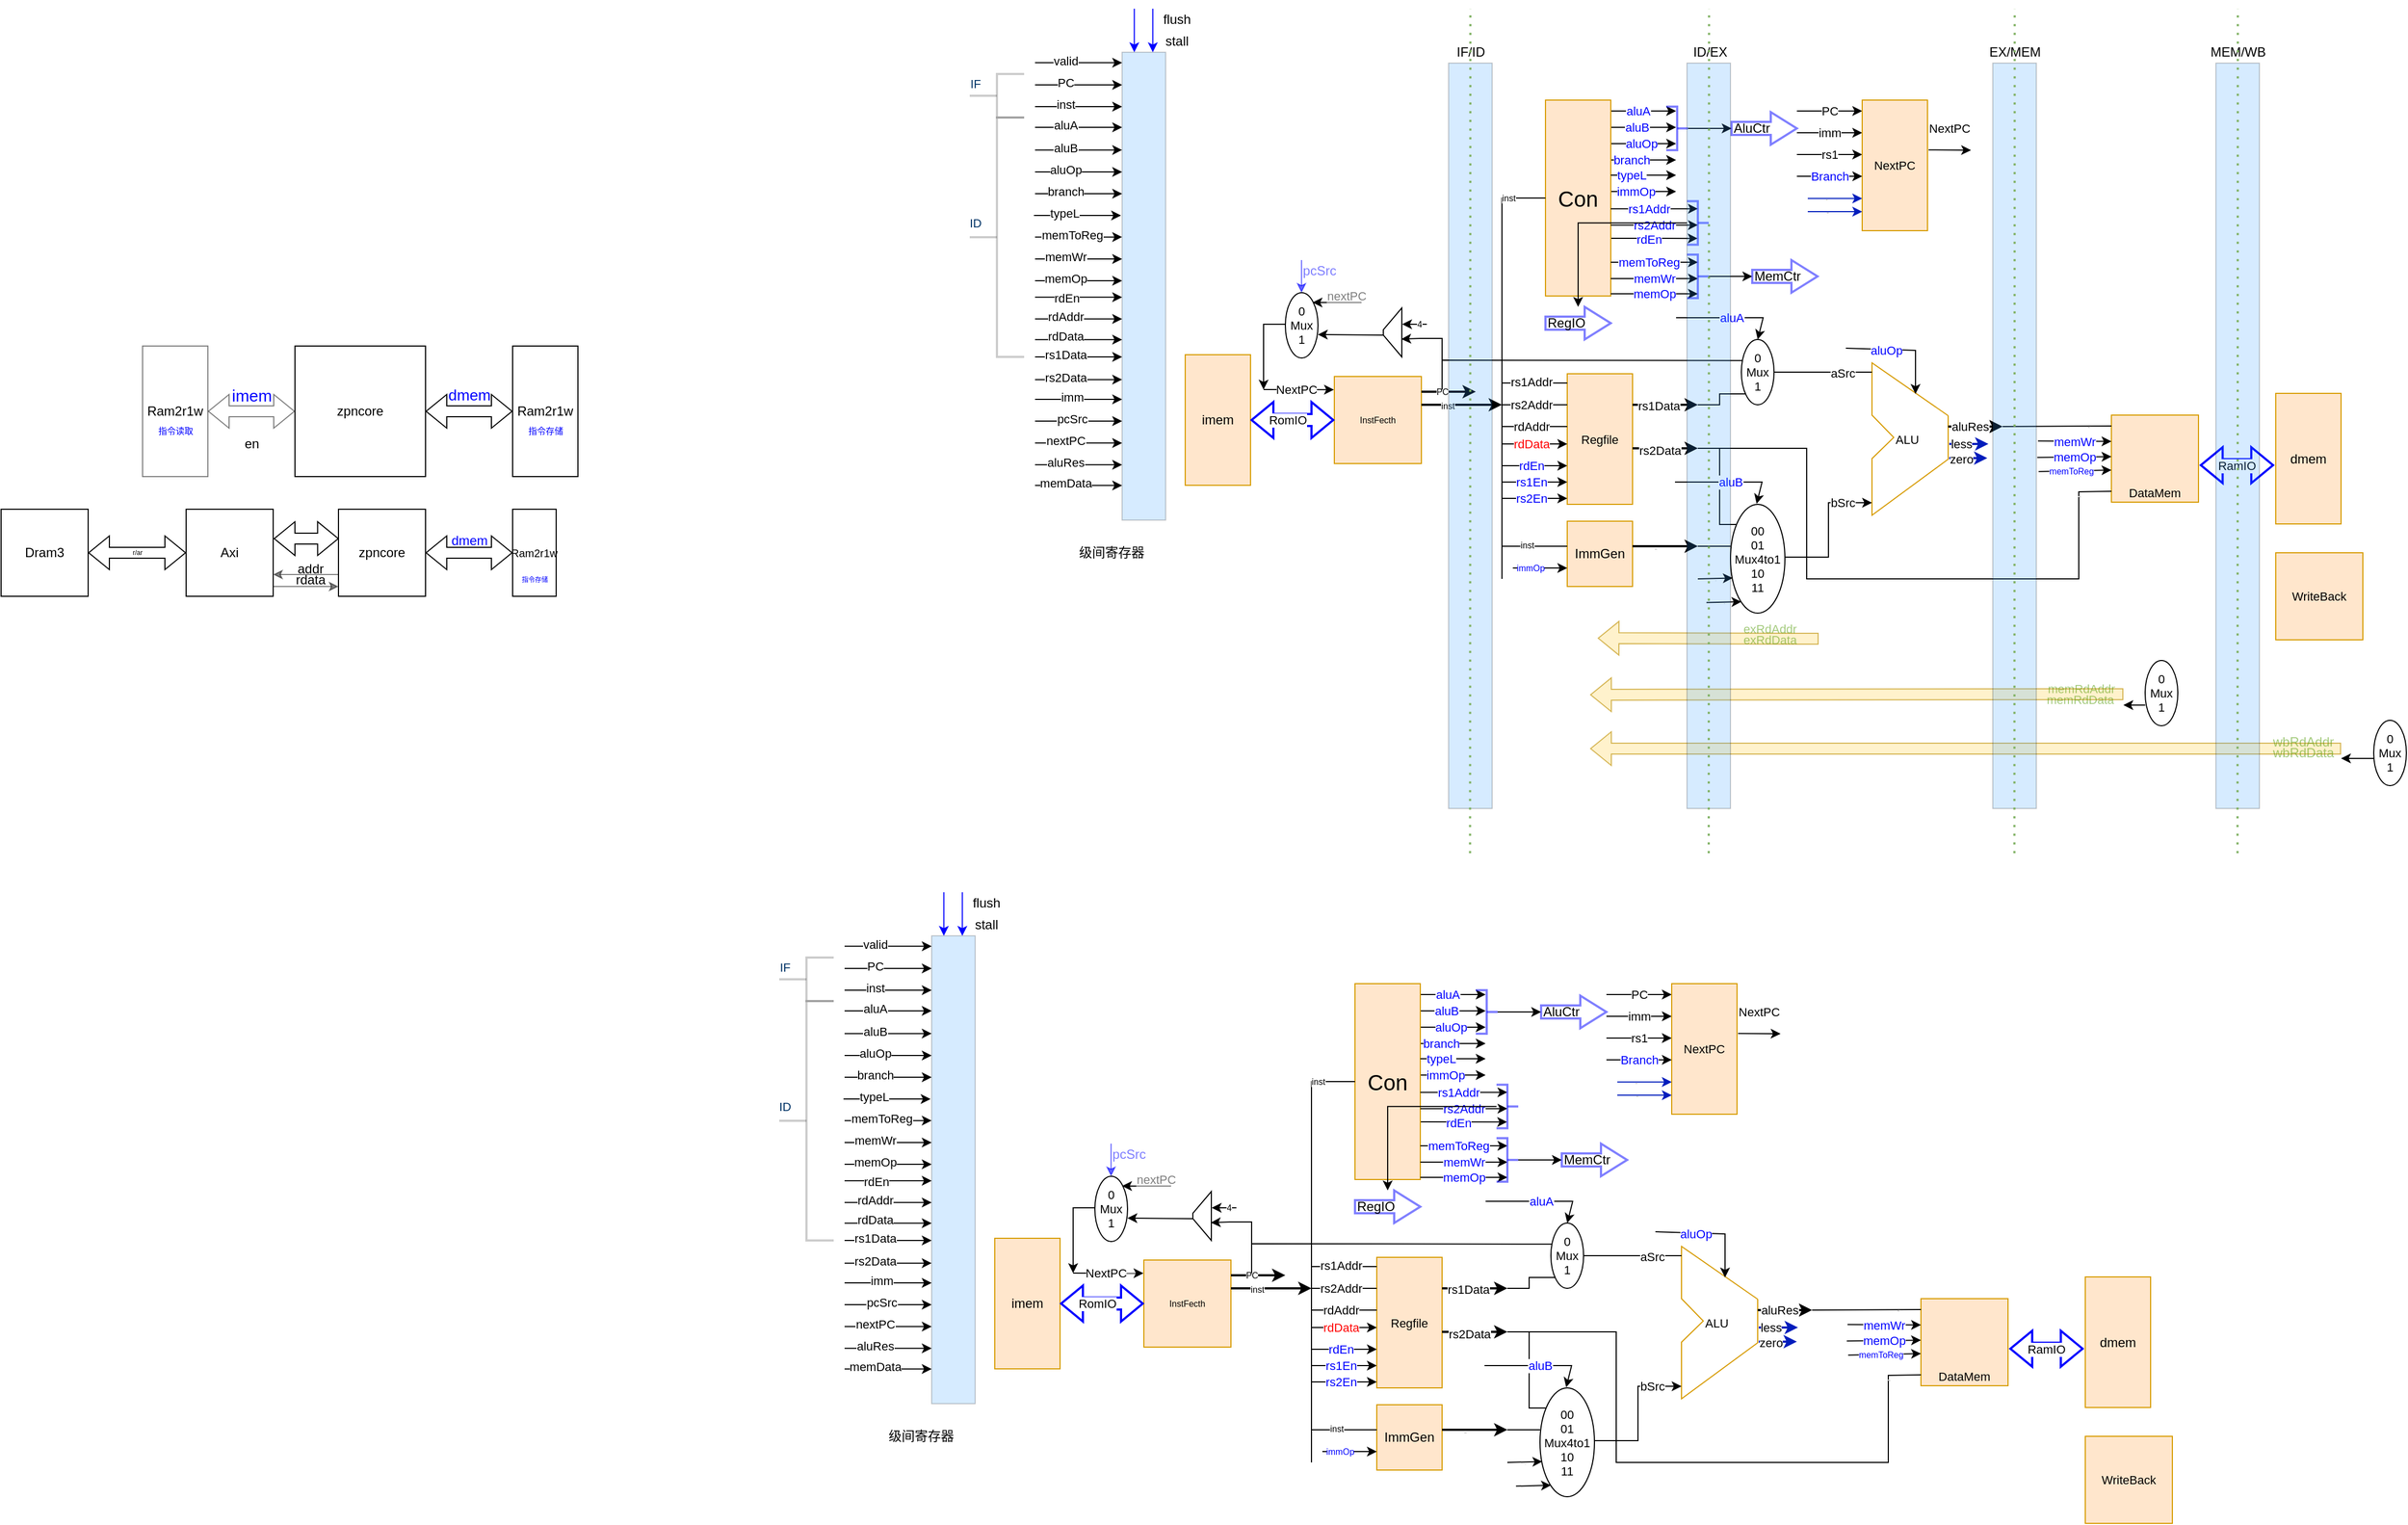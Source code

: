 <mxfile version="20.8.21" type="github" pages="5">
  <diagram id="5pk5TCV-JJ2XicqM3Zmq" name="五级流水">
    <mxGraphModel dx="1434" dy="833" grid="1" gridSize="10" guides="1" tooltips="1" connect="1" arrows="1" fold="1" page="1" pageScale="1" pageWidth="1169" pageHeight="827" math="0" shadow="0">
      <root>
        <mxCell id="0" />
        <mxCell id="1" parent="0" />
        <mxCell id="cetgRhETa2XOZLuZyg7y-1" value="" style="endArrow=classic;html=1;rounded=0;fontColor=#0000FF;" parent="1" edge="1">
          <mxGeometry relative="1" as="geometry">
            <mxPoint x="1569" y="129" as="sourcePoint" />
            <mxPoint x="1629" y="129" as="targetPoint" />
          </mxGeometry>
        </mxCell>
        <mxCell id="cetgRhETa2XOZLuZyg7y-2" value="aluB" style="edgeLabel;resizable=0;html=1;align=center;verticalAlign=middle;labelBackgroundColor=#FFFFFF;gradientColor=none;opacity=50;fontColor=#0000FF;" parent="cetgRhETa2XOZLuZyg7y-1" connectable="0" vertex="1">
          <mxGeometry relative="1" as="geometry">
            <mxPoint x="-6" as="offset" />
          </mxGeometry>
        </mxCell>
        <mxCell id="cetgRhETa2XOZLuZyg7y-3" value="" style="endArrow=classic;html=1;rounded=0;fontColor=#0000FF;" parent="1" edge="1">
          <mxGeometry relative="1" as="geometry">
            <mxPoint x="1569" y="144" as="sourcePoint" />
            <mxPoint x="1629" y="144" as="targetPoint" />
          </mxGeometry>
        </mxCell>
        <mxCell id="cetgRhETa2XOZLuZyg7y-4" value="aluOp" style="edgeLabel;resizable=0;html=1;align=center;verticalAlign=middle;labelBackgroundColor=#FFFFFF;gradientColor=none;opacity=50;fontColor=#0000FF;" parent="cetgRhETa2XOZLuZyg7y-3" connectable="0" vertex="1">
          <mxGeometry relative="1" as="geometry">
            <mxPoint x="-2" as="offset" />
          </mxGeometry>
        </mxCell>
        <mxCell id="cetgRhETa2XOZLuZyg7y-5" value="" style="endArrow=classic;html=1;rounded=0;fontColor=#0000FF;" parent="1" edge="1">
          <mxGeometry relative="1" as="geometry">
            <mxPoint x="1569" y="159" as="sourcePoint" />
            <mxPoint x="1629" y="159" as="targetPoint" />
          </mxGeometry>
        </mxCell>
        <mxCell id="cetgRhETa2XOZLuZyg7y-6" value="branch" style="edgeLabel;resizable=0;html=1;align=center;verticalAlign=middle;labelBackgroundColor=#FFFFFF;gradientColor=none;opacity=50;fontColor=#0000FF;" parent="cetgRhETa2XOZLuZyg7y-5" connectable="0" vertex="1">
          <mxGeometry relative="1" as="geometry">
            <mxPoint x="-11" as="offset" />
          </mxGeometry>
        </mxCell>
        <mxCell id="cetgRhETa2XOZLuZyg7y-7" value="" style="endArrow=classic;html=1;rounded=0;fontColor=#0000FF;entryX=0.511;entryY=0.144;entryDx=0;entryDy=0;entryPerimeter=0;" parent="1" target="cetgRhETa2XOZLuZyg7y-133" edge="1">
          <mxGeometry relative="1" as="geometry">
            <mxPoint x="1569" y="231" as="sourcePoint" />
            <mxPoint x="1629" y="231" as="targetPoint" />
          </mxGeometry>
        </mxCell>
        <mxCell id="cetgRhETa2XOZLuZyg7y-8" value="rdEn" style="edgeLabel;resizable=0;html=1;align=center;verticalAlign=middle;labelBackgroundColor=#FFFFFF;gradientColor=none;opacity=50;fontColor=#0000FF;" parent="cetgRhETa2XOZLuZyg7y-7" connectable="0" vertex="1">
          <mxGeometry relative="1" as="geometry">
            <mxPoint x="-5" y="1" as="offset" />
          </mxGeometry>
        </mxCell>
        <mxCell id="cetgRhETa2XOZLuZyg7y-9" value="" style="endArrow=classic;html=1;rounded=0;fontColor=#0000FF;" parent="1" edge="1">
          <mxGeometry relative="1" as="geometry">
            <mxPoint x="1569" y="188" as="sourcePoint" />
            <mxPoint x="1629" y="188" as="targetPoint" />
          </mxGeometry>
        </mxCell>
        <mxCell id="cetgRhETa2XOZLuZyg7y-10" value="immOp" style="edgeLabel;resizable=0;html=1;align=center;verticalAlign=middle;labelBackgroundColor=#FFFFFF;gradientColor=none;opacity=50;fontColor=#0000FF;" parent="cetgRhETa2XOZLuZyg7y-9" connectable="0" vertex="1">
          <mxGeometry relative="1" as="geometry">
            <mxPoint x="-7" as="offset" />
          </mxGeometry>
        </mxCell>
        <mxCell id="cetgRhETa2XOZLuZyg7y-11" value="" style="endArrow=classic;html=1;rounded=0;fontColor=#0000FF;" parent="1" edge="1">
          <mxGeometry relative="1" as="geometry">
            <mxPoint x="1569" y="114" as="sourcePoint" />
            <mxPoint x="1629" y="114" as="targetPoint" />
          </mxGeometry>
        </mxCell>
        <mxCell id="cetgRhETa2XOZLuZyg7y-12" value="aluA" style="edgeLabel;resizable=0;html=1;align=center;verticalAlign=middle;labelBackgroundColor=#FFFFFF;gradientColor=none;opacity=50;fontColor=#0000FF;" parent="cetgRhETa2XOZLuZyg7y-11" connectable="0" vertex="1">
          <mxGeometry relative="1" as="geometry">
            <mxPoint x="-5" as="offset" />
          </mxGeometry>
        </mxCell>
        <mxCell id="cetgRhETa2XOZLuZyg7y-13" value="" style="endArrow=classic;html=1;rounded=0;" parent="1" edge="1">
          <mxGeometry relative="1" as="geometry">
            <mxPoint x="1740" y="114" as="sourcePoint" />
            <mxPoint x="1800" y="114" as="targetPoint" />
          </mxGeometry>
        </mxCell>
        <mxCell id="cetgRhETa2XOZLuZyg7y-14" value="PC" style="edgeLabel;resizable=0;html=1;align=center;verticalAlign=middle;labelBackgroundColor=#FFFFFF;gradientColor=none;opacity=50;" parent="cetgRhETa2XOZLuZyg7y-13" connectable="0" vertex="1">
          <mxGeometry relative="1" as="geometry" />
        </mxCell>
        <mxCell id="cetgRhETa2XOZLuZyg7y-15" value="" style="endArrow=classic;html=1;rounded=0;" parent="1" edge="1">
          <mxGeometry relative="1" as="geometry">
            <mxPoint x="1740" y="134" as="sourcePoint" />
            <mxPoint x="1800" y="134" as="targetPoint" />
          </mxGeometry>
        </mxCell>
        <mxCell id="cetgRhETa2XOZLuZyg7y-16" value="imm" style="edgeLabel;resizable=0;html=1;align=center;verticalAlign=middle;labelBackgroundColor=#FFFFFF;gradientColor=none;opacity=50;" parent="cetgRhETa2XOZLuZyg7y-15" connectable="0" vertex="1">
          <mxGeometry relative="1" as="geometry" />
        </mxCell>
        <mxCell id="cetgRhETa2XOZLuZyg7y-17" value="" style="endArrow=classic;html=1;rounded=0;" parent="1" edge="1">
          <mxGeometry relative="1" as="geometry">
            <mxPoint x="1740" y="154" as="sourcePoint" />
            <mxPoint x="1800" y="154" as="targetPoint" />
          </mxGeometry>
        </mxCell>
        <mxCell id="cetgRhETa2XOZLuZyg7y-18" value="rs1" style="edgeLabel;resizable=0;html=1;align=center;verticalAlign=middle;labelBackgroundColor=#FFFFFF;gradientColor=none;opacity=50;" parent="cetgRhETa2XOZLuZyg7y-17" connectable="0" vertex="1">
          <mxGeometry relative="1" as="geometry" />
        </mxCell>
        <mxCell id="cetgRhETa2XOZLuZyg7y-19" value="" style="endArrow=classic;html=1;rounded=0;exitX=0.381;exitY=-0.016;exitDx=0;exitDy=0;exitPerimeter=0;" parent="1" source="cetgRhETa2XOZLuZyg7y-64" edge="1">
          <mxGeometry relative="1" as="geometry">
            <mxPoint x="1860" y="154" as="sourcePoint" />
            <mxPoint x="1900" y="150" as="targetPoint" />
          </mxGeometry>
        </mxCell>
        <mxCell id="cetgRhETa2XOZLuZyg7y-20" value="NextPC" style="edgeLabel;resizable=0;html=1;align=center;verticalAlign=middle;labelBackgroundColor=#FFFFFF;gradientColor=none;opacity=50;" parent="cetgRhETa2XOZLuZyg7y-19" connectable="0" vertex="1">
          <mxGeometry relative="1" as="geometry">
            <mxPoint x="-1" y="-20" as="offset" />
          </mxGeometry>
        </mxCell>
        <mxCell id="cetgRhETa2XOZLuZyg7y-21" value="Con" style="rounded=0;whiteSpace=wrap;html=1;fontSize=20;fillColor=#ffe6cc;direction=south;strokeColor=#d79b00;" parent="1" vertex="1">
          <mxGeometry x="1509" y="104" width="60" height="180" as="geometry" />
        </mxCell>
        <mxCell id="cetgRhETa2XOZLuZyg7y-22" value="InstFecth" style="whiteSpace=wrap;html=1;aspect=fixed;fontSize=8;fillColor=#ffe6cc;strokeColor=#d79b00;" parent="1" vertex="1">
          <mxGeometry x="1315" y="358" width="80" height="80" as="geometry" />
        </mxCell>
        <mxCell id="cetgRhETa2XOZLuZyg7y-23" value="" style="endArrow=classic;html=1;rounded=0;fontSize=8;strokeWidth=2;exitX=1;exitY=0.325;exitDx=0;exitDy=0;exitPerimeter=0;" parent="1" source="cetgRhETa2XOZLuZyg7y-22" edge="1">
          <mxGeometry width="50" height="50" relative="1" as="geometry">
            <mxPoint x="1419" y="384" as="sourcePoint" />
            <mxPoint x="1469" y="384" as="targetPoint" />
          </mxGeometry>
        </mxCell>
        <mxCell id="cetgRhETa2XOZLuZyg7y-24" value="inst" style="edgeLabel;html=1;align=center;verticalAlign=middle;resizable=0;points=[];fontSize=8;" parent="cetgRhETa2XOZLuZyg7y-23" vertex="1" connectable="0">
          <mxGeometry x="-0.368" y="-1" relative="1" as="geometry">
            <mxPoint as="offset" />
          </mxGeometry>
        </mxCell>
        <mxCell id="cetgRhETa2XOZLuZyg7y-25" value="" style="endArrow=classic;html=1;rounded=0;fontSize=8;strokeWidth=2;entryX=0;entryY=0.325;entryDx=0;entryDy=0;entryPerimeter=0;" parent="1" edge="1">
          <mxGeometry width="50" height="50" relative="1" as="geometry">
            <mxPoint x="1395" y="372" as="sourcePoint" />
            <mxPoint x="1445" y="372" as="targetPoint" />
          </mxGeometry>
        </mxCell>
        <mxCell id="cetgRhETa2XOZLuZyg7y-26" value="PC" style="edgeLabel;html=1;align=center;verticalAlign=middle;resizable=0;points=[];fontSize=8;" parent="cetgRhETa2XOZLuZyg7y-25" vertex="1" connectable="0">
          <mxGeometry x="-0.239" y="-1" relative="1" as="geometry">
            <mxPoint y="-1" as="offset" />
          </mxGeometry>
        </mxCell>
        <mxCell id="cetgRhETa2XOZLuZyg7y-27" value="Regfile" style="rounded=0;whiteSpace=wrap;html=1;fontSize=11;fillColor=#ffe6cc;direction=south;verticalAlign=middle;strokeColor=#d79b00;" parent="1" vertex="1">
          <mxGeometry x="1529" y="355.5" width="60" height="120" as="geometry" />
        </mxCell>
        <mxCell id="cetgRhETa2XOZLuZyg7y-28" value="ImmGen" style="whiteSpace=wrap;html=1;aspect=fixed;fontSize=12;fillColor=#ffe6cc;strokeColor=#d79b00;" parent="1" vertex="1">
          <mxGeometry x="1529" y="491" width="60" height="60" as="geometry" />
        </mxCell>
        <mxCell id="cetgRhETa2XOZLuZyg7y-29" value="" style="endArrow=classic;html=1;rounded=0;fontSize=2;strokeWidth=2;exitX=0.238;exitY=0;exitDx=0;exitDy=0;exitPerimeter=0;" parent="1" source="cetgRhETa2XOZLuZyg7y-27" edge="1">
          <mxGeometry width="50" height="50" relative="1" as="geometry">
            <mxPoint x="1599" y="384" as="sourcePoint" />
            <mxPoint x="1649" y="384" as="targetPoint" />
          </mxGeometry>
        </mxCell>
        <mxCell id="cetgRhETa2XOZLuZyg7y-30" value="rs1Data" style="edgeLabel;html=1;align=center;verticalAlign=middle;resizable=0;points=[];fontSize=11;" parent="cetgRhETa2XOZLuZyg7y-29" vertex="1" connectable="0">
          <mxGeometry x="-0.304" y="1" relative="1" as="geometry">
            <mxPoint x="3" y="2" as="offset" />
          </mxGeometry>
        </mxCell>
        <mxCell id="cetgRhETa2XOZLuZyg7y-31" value="" style="endArrow=classic;html=1;rounded=0;fontSize=2;strokeWidth=2;exitX=0.571;exitY=0;exitDx=0;exitDy=0;exitPerimeter=0;" parent="1" source="cetgRhETa2XOZLuZyg7y-27" edge="1">
          <mxGeometry width="50" height="50" relative="1" as="geometry">
            <mxPoint x="1599" y="424.0" as="sourcePoint" />
            <mxPoint x="1649" y="424" as="targetPoint" />
          </mxGeometry>
        </mxCell>
        <mxCell id="cetgRhETa2XOZLuZyg7y-32" value="rs2Data" style="edgeLabel;html=1;align=center;verticalAlign=middle;resizable=0;points=[];fontSize=11;" parent="cetgRhETa2XOZLuZyg7y-31" vertex="1" connectable="0">
          <mxGeometry x="-0.365" y="-3" relative="1" as="geometry">
            <mxPoint x="6" y="-1" as="offset" />
          </mxGeometry>
        </mxCell>
        <mxCell id="cetgRhETa2XOZLuZyg7y-33" value="" style="endArrow=none;html=1;rounded=0;fontSize=1;strokeWidth=1;" parent="1" edge="1">
          <mxGeometry width="50" height="50" relative="1" as="geometry">
            <mxPoint x="1469" y="544" as="sourcePoint" />
            <mxPoint x="1469" y="384" as="targetPoint" />
          </mxGeometry>
        </mxCell>
        <mxCell id="cetgRhETa2XOZLuZyg7y-34" value="" style="endArrow=none;html=1;rounded=0;fontSize=1;strokeWidth=1;entryX=0;entryY=0.383;entryDx=0;entryDy=0;entryPerimeter=0;" parent="1" target="cetgRhETa2XOZLuZyg7y-28" edge="1">
          <mxGeometry width="50" height="50" relative="1" as="geometry">
            <mxPoint x="1469" y="514" as="sourcePoint" />
            <mxPoint x="1519" y="514" as="targetPoint" />
          </mxGeometry>
        </mxCell>
        <mxCell id="cetgRhETa2XOZLuZyg7y-35" value="inst" style="edgeLabel;html=1;align=center;verticalAlign=middle;resizable=0;points=[];fontSize=8;fontColor=#000000;" parent="cetgRhETa2XOZLuZyg7y-34" vertex="1" connectable="0">
          <mxGeometry x="-0.248" y="1" relative="1" as="geometry">
            <mxPoint as="offset" />
          </mxGeometry>
        </mxCell>
        <mxCell id="cetgRhETa2XOZLuZyg7y-36" value="" style="endArrow=none;html=1;rounded=0;fontSize=1;strokeWidth=1;entryX=0.071;entryY=1;entryDx=0;entryDy=0;entryPerimeter=0;" parent="1" target="cetgRhETa2XOZLuZyg7y-27" edge="1">
          <mxGeometry width="50" height="50" relative="1" as="geometry">
            <mxPoint x="1469" y="384" as="sourcePoint" />
            <mxPoint x="1529" y="384" as="targetPoint" />
            <Array as="points">
              <mxPoint x="1469" y="364" />
              <mxPoint x="1489" y="364" />
            </Array>
          </mxGeometry>
        </mxCell>
        <mxCell id="cetgRhETa2XOZLuZyg7y-37" value="rs1Addr" style="edgeLabel;html=1;align=center;verticalAlign=middle;resizable=0;points=[];fontSize=11;" parent="cetgRhETa2XOZLuZyg7y-36" vertex="1" connectable="0">
          <mxGeometry x="0.176" y="1" relative="1" as="geometry">
            <mxPoint as="offset" />
          </mxGeometry>
        </mxCell>
        <mxCell id="cetgRhETa2XOZLuZyg7y-38" value="" style="endArrow=none;html=1;rounded=0;fontSize=1;strokeWidth=1;entryX=0.237;entryY=1;entryDx=0;entryDy=0;entryPerimeter=0;" parent="1" target="cetgRhETa2XOZLuZyg7y-27" edge="1">
          <mxGeometry width="50" height="50" relative="1" as="geometry">
            <mxPoint x="1469" y="384" as="sourcePoint" />
            <mxPoint x="1519" y="384" as="targetPoint" />
          </mxGeometry>
        </mxCell>
        <mxCell id="cetgRhETa2XOZLuZyg7y-39" value="rs2Addr" style="edgeLabel;html=1;align=center;verticalAlign=middle;resizable=0;points=[];fontSize=11;" parent="cetgRhETa2XOZLuZyg7y-38" vertex="1" connectable="0">
          <mxGeometry x="-0.296" relative="1" as="geometry">
            <mxPoint x="6" as="offset" />
          </mxGeometry>
        </mxCell>
        <mxCell id="cetgRhETa2XOZLuZyg7y-40" value="" style="endArrow=none;html=1;rounded=0;fontSize=1;strokeWidth=1;entryX=0.237;entryY=1;entryDx=0;entryDy=0;entryPerimeter=0;" parent="1" edge="1">
          <mxGeometry width="50" height="50" relative="1" as="geometry">
            <mxPoint x="1469" y="404" as="sourcePoint" />
            <mxPoint x="1529" y="403.94" as="targetPoint" />
          </mxGeometry>
        </mxCell>
        <mxCell id="cetgRhETa2XOZLuZyg7y-41" value="rdAddr" style="edgeLabel;html=1;align=center;verticalAlign=middle;resizable=0;points=[];fontSize=11;" parent="cetgRhETa2XOZLuZyg7y-40" vertex="1" connectable="0">
          <mxGeometry x="-0.296" relative="1" as="geometry">
            <mxPoint x="6" as="offset" />
          </mxGeometry>
        </mxCell>
        <mxCell id="cetgRhETa2XOZLuZyg7y-42" value="" style="endArrow=classic;html=1;rounded=0;fontSize=2;strokeWidth=2;exitX=0.571;exitY=0;exitDx=0;exitDy=0;exitPerimeter=0;" parent="1" edge="1">
          <mxGeometry width="50" height="50" relative="1" as="geometry">
            <mxPoint x="1589" y="514.02" as="sourcePoint" />
            <mxPoint x="1649" y="514" as="targetPoint" />
          </mxGeometry>
        </mxCell>
        <mxCell id="cetgRhETa2XOZLuZyg7y-43" value="imm" style="edgeLabel;html=1;align=center;verticalAlign=middle;resizable=0;points=[];fontSize=1;" parent="cetgRhETa2XOZLuZyg7y-42" vertex="1" connectable="0">
          <mxGeometry x="-0.365" y="-3" relative="1" as="geometry">
            <mxPoint x="2" y="-1" as="offset" />
          </mxGeometry>
        </mxCell>
        <mxCell id="cetgRhETa2XOZLuZyg7y-44" value="" style="endArrow=none;html=1;rounded=0;fontSize=11;strokeWidth=1;fillColor=#ffe6cc;strokeColor=#d79b00;" parent="1" edge="1">
          <mxGeometry width="50" height="50" relative="1" as="geometry">
            <mxPoint x="1879" y="394" as="sourcePoint" />
            <mxPoint x="1879" y="394" as="targetPoint" />
            <Array as="points">
              <mxPoint x="1879" y="434" />
              <mxPoint x="1809" y="485.5" />
              <mxPoint x="1809" y="433.5" />
              <mxPoint x="1829" y="414" />
              <mxPoint x="1809" y="393.5" />
              <mxPoint x="1809" y="345.5" />
            </Array>
          </mxGeometry>
        </mxCell>
        <mxCell id="cetgRhETa2XOZLuZyg7y-45" value="ALU" style="text;html=1;align=center;verticalAlign=middle;resizable=0;points=[];autosize=1;strokeColor=none;fillColor=none;fontSize=11;strokeWidth=11;" parent="1" vertex="1">
          <mxGeometry x="1816" y="400.5" width="50" height="30" as="geometry" />
        </mxCell>
        <mxCell id="cetgRhETa2XOZLuZyg7y-46" value="0&lt;br style=&quot;font-size: 11px;&quot;&gt;Mux&lt;br style=&quot;font-size: 11px;&quot;&gt;1" style="ellipse;whiteSpace=wrap;html=1;fontSize=11;fillColor=none;strokeWidth=1;" parent="1" vertex="1">
          <mxGeometry x="1689" y="324" width="30" height="60" as="geometry" />
        </mxCell>
        <mxCell id="cetgRhETa2XOZLuZyg7y-47" value="" style="endArrow=none;html=1;rounded=0;fontSize=1;strokeWidth=1;entryX=0.124;entryY=0.833;entryDx=0;entryDy=0;entryPerimeter=0;" parent="1" target="cetgRhETa2XOZLuZyg7y-46" edge="1">
          <mxGeometry width="50" height="50" relative="1" as="geometry">
            <mxPoint x="1649" y="384" as="sourcePoint" />
            <mxPoint x="1679" y="374" as="targetPoint" />
            <Array as="points">
              <mxPoint x="1669" y="384" />
              <mxPoint x="1669" y="374" />
            </Array>
          </mxGeometry>
        </mxCell>
        <mxCell id="cetgRhETa2XOZLuZyg7y-48" value="" style="endArrow=none;html=1;rounded=0;fontSize=1;strokeWidth=1;entryX=0.022;entryY=0.646;entryDx=0;entryDy=0;entryPerimeter=0;" parent="1" edge="1">
          <mxGeometry width="50" height="50" relative="1" as="geometry">
            <mxPoint x="1414" y="370" as="sourcePoint" />
            <mxPoint x="1689.66" y="343.38" as="targetPoint" />
            <Array as="points">
              <mxPoint x="1414" y="343" />
            </Array>
          </mxGeometry>
        </mxCell>
        <mxCell id="cetgRhETa2XOZLuZyg7y-49" value="" style="endArrow=none;html=1;rounded=0;fontSize=1;strokeWidth=1;exitX=1;exitY=1;exitDx=0;exitDy=0;exitPerimeter=0;" parent="1" edge="1">
          <mxGeometry width="50" height="50" relative="1" as="geometry">
            <mxPoint x="1719" y="354" as="sourcePoint" />
            <mxPoint x="1809" y="354" as="targetPoint" />
            <Array as="points">
              <mxPoint x="1769" y="354" />
            </Array>
          </mxGeometry>
        </mxCell>
        <mxCell id="cetgRhETa2XOZLuZyg7y-50" value="aSrc" style="edgeLabel;html=1;align=center;verticalAlign=middle;resizable=0;points=[];fontSize=11;" parent="cetgRhETa2XOZLuZyg7y-49" vertex="1" connectable="0">
          <mxGeometry x="0.39" y="-1" relative="1" as="geometry">
            <mxPoint as="offset" />
          </mxGeometry>
        </mxCell>
        <mxCell id="cetgRhETa2XOZLuZyg7y-51" value="&lt;font style=&quot;font-size: 11px;&quot;&gt;00&lt;br style=&quot;font-size: 11px;&quot;&gt;01&lt;br style=&quot;font-size: 11px;&quot;&gt;Mux4to1&lt;br style=&quot;font-size: 11px;&quot;&gt;10&lt;br style=&quot;font-size: 11px;&quot;&gt;11&lt;/font&gt;" style="ellipse;whiteSpace=wrap;html=1;fontSize=11;fillColor=none;strokeWidth=1;" parent="1" vertex="1">
          <mxGeometry x="1679" y="475.5" width="50" height="100" as="geometry" />
        </mxCell>
        <mxCell id="cetgRhETa2XOZLuZyg7y-52" value="" style="endArrow=none;html=1;rounded=0;fontSize=1;strokeWidth=1;entryX=0.112;entryY=0.185;entryDx=0;entryDy=0;entryPerimeter=0;" parent="1" target="cetgRhETa2XOZLuZyg7y-51" edge="1">
          <mxGeometry width="50" height="50" relative="1" as="geometry">
            <mxPoint x="1649" y="424" as="sourcePoint" />
            <mxPoint x="1719" y="425.5" as="targetPoint" />
            <Array as="points">
              <mxPoint x="1669" y="424" />
              <mxPoint x="1669" y="484" />
              <mxPoint x="1669" y="494" />
            </Array>
          </mxGeometry>
        </mxCell>
        <mxCell id="cetgRhETa2XOZLuZyg7y-53" value="" style="endArrow=none;html=1;rounded=0;fontSize=1;strokeWidth=1;" parent="1" edge="1">
          <mxGeometry width="50" height="50" relative="1" as="geometry">
            <mxPoint x="1649" y="514" as="sourcePoint" />
            <mxPoint x="1669" y="514" as="targetPoint" />
            <Array as="points">
              <mxPoint x="1659" y="514" />
              <mxPoint x="1669" y="514" />
              <mxPoint x="1679" y="514" />
            </Array>
          </mxGeometry>
        </mxCell>
        <mxCell id="cetgRhETa2XOZLuZyg7y-54" value="" style="endArrow=classic;html=1;rounded=0;fontSize=1;strokeWidth=1;entryX=0.042;entryY=0.677;entryDx=0;entryDy=0;entryPerimeter=0;" parent="1" target="cetgRhETa2XOZLuZyg7y-51" edge="1">
          <mxGeometry width="50" height="50" relative="1" as="geometry">
            <mxPoint x="1649" y="544" as="sourcePoint" />
            <mxPoint x="1679" y="544" as="targetPoint" />
          </mxGeometry>
        </mxCell>
        <mxCell id="cetgRhETa2XOZLuZyg7y-55" value="4" style="edgeLabel;html=1;align=center;verticalAlign=middle;resizable=0;points=[];fontSize=1;" parent="cetgRhETa2XOZLuZyg7y-54" vertex="1" connectable="0">
          <mxGeometry x="-0.04" relative="1" as="geometry">
            <mxPoint y="1" as="offset" />
          </mxGeometry>
        </mxCell>
        <mxCell id="cetgRhETa2XOZLuZyg7y-56" value="" style="endArrow=classic;html=1;rounded=0;fontSize=1;strokeWidth=1;exitX=1;exitY=0.485;exitDx=0;exitDy=0;exitPerimeter=0;" parent="1" source="cetgRhETa2XOZLuZyg7y-51" edge="1">
          <mxGeometry width="50" height="50" relative="1" as="geometry">
            <mxPoint x="1739" y="524" as="sourcePoint" />
            <mxPoint x="1809" y="474" as="targetPoint" />
            <Array as="points">
              <mxPoint x="1769" y="524" />
              <mxPoint x="1769" y="474" />
            </Array>
          </mxGeometry>
        </mxCell>
        <mxCell id="cetgRhETa2XOZLuZyg7y-57" value="bSrc" style="edgeLabel;html=1;align=center;verticalAlign=middle;resizable=0;points=[];fontSize=11;" parent="cetgRhETa2XOZLuZyg7y-56" vertex="1" connectable="0">
          <mxGeometry x="0.588" relative="1" as="geometry">
            <mxPoint as="offset" />
          </mxGeometry>
        </mxCell>
        <mxCell id="cetgRhETa2XOZLuZyg7y-58" value="" style="endArrow=classic;html=1;rounded=0;fontSize=1;strokeWidth=2;" parent="1" edge="1">
          <mxGeometry width="50" height="50" relative="1" as="geometry">
            <mxPoint x="1879" y="404" as="sourcePoint" />
            <mxPoint x="1929" y="404" as="targetPoint" />
          </mxGeometry>
        </mxCell>
        <mxCell id="cetgRhETa2XOZLuZyg7y-59" value="aluRes" style="edgeLabel;html=1;align=center;verticalAlign=middle;resizable=0;points=[];fontSize=11;" parent="cetgRhETa2XOZLuZyg7y-58" vertex="1" connectable="0">
          <mxGeometry x="-0.234" relative="1" as="geometry">
            <mxPoint x="1" as="offset" />
          </mxGeometry>
        </mxCell>
        <mxCell id="cetgRhETa2XOZLuZyg7y-60" value="" style="endArrow=classic;html=1;rounded=0;fontSize=1;strokeWidth=2;fillColor=#0050ef;strokeColor=#001DBC;" parent="1" edge="1">
          <mxGeometry width="50" height="50" relative="1" as="geometry">
            <mxPoint x="1880" y="420" as="sourcePoint" />
            <mxPoint x="1916" y="420" as="targetPoint" />
          </mxGeometry>
        </mxCell>
        <mxCell id="cetgRhETa2XOZLuZyg7y-61" value="less" style="edgeLabel;html=1;align=center;verticalAlign=middle;resizable=0;points=[];fontSize=11;" parent="cetgRhETa2XOZLuZyg7y-60" vertex="1" connectable="0">
          <mxGeometry x="-0.315" relative="1" as="geometry">
            <mxPoint x="-2" as="offset" />
          </mxGeometry>
        </mxCell>
        <mxCell id="cetgRhETa2XOZLuZyg7y-62" value="" style="endArrow=classic;html=1;rounded=0;fontSize=1;strokeWidth=2;fillColor=#0050ef;strokeColor=#001DBC;" parent="1" edge="1">
          <mxGeometry width="50" height="50" relative="1" as="geometry">
            <mxPoint x="1880" y="433" as="sourcePoint" />
            <mxPoint x="1915" y="433" as="targetPoint" />
          </mxGeometry>
        </mxCell>
        <mxCell id="cetgRhETa2XOZLuZyg7y-63" value="zero" style="edgeLabel;html=1;align=center;verticalAlign=middle;resizable=0;points=[];fontSize=11;" parent="cetgRhETa2XOZLuZyg7y-62" vertex="1" connectable="0">
          <mxGeometry x="-0.397" relative="1" as="geometry">
            <mxPoint y="1" as="offset" />
          </mxGeometry>
        </mxCell>
        <mxCell id="cetgRhETa2XOZLuZyg7y-64" value="NextPC" style="rounded=0;whiteSpace=wrap;html=1;fontSize=11;fillColor=#ffe6cc;direction=south;strokeColor=#d79b00;" parent="1" vertex="1">
          <mxGeometry x="1800" y="104" width="60" height="120" as="geometry" />
        </mxCell>
        <mxCell id="cetgRhETa2XOZLuZyg7y-65" value="DataMem" style="whiteSpace=wrap;html=1;aspect=fixed;fontSize=11;fillColor=#ffe6cc;verticalAlign=bottom;strokeColor=#d79b00;" parent="1" vertex="1">
          <mxGeometry x="2029" y="393.5" width="80" height="80" as="geometry" />
        </mxCell>
        <mxCell id="cetgRhETa2XOZLuZyg7y-66" value="" style="endArrow=none;html=1;rounded=0;fontSize=1;strokeWidth=1;entryX=0;entryY=0.125;entryDx=0;entryDy=0;entryPerimeter=0;" parent="1" target="cetgRhETa2XOZLuZyg7y-65" edge="1">
          <mxGeometry width="50" height="50" relative="1" as="geometry">
            <mxPoint x="1929" y="404" as="sourcePoint" />
            <mxPoint x="1979" y="384" as="targetPoint" />
          </mxGeometry>
        </mxCell>
        <mxCell id="cetgRhETa2XOZLuZyg7y-67" value="addr" style="edgeLabel;html=1;align=center;verticalAlign=middle;resizable=0;points=[];fontSize=1;" parent="cetgRhETa2XOZLuZyg7y-66" vertex="1" connectable="0">
          <mxGeometry x="0.688" y="1" relative="1" as="geometry">
            <mxPoint x="-6" y="1" as="offset" />
          </mxGeometry>
        </mxCell>
        <mxCell id="cetgRhETa2XOZLuZyg7y-68" value="" style="endArrow=none;html=1;rounded=0;fontSize=1;strokeWidth=1;entryX=0;entryY=0.875;entryDx=0;entryDy=0;entryPerimeter=0;" parent="1" target="cetgRhETa2XOZLuZyg7y-65" edge="1">
          <mxGeometry width="50" height="50" relative="1" as="geometry">
            <mxPoint x="1669" y="424" as="sourcePoint" />
            <mxPoint x="1749" y="414" as="targetPoint" />
            <Array as="points">
              <mxPoint x="1749" y="424" />
              <mxPoint x="1749" y="544" />
              <mxPoint x="1999" y="544" />
              <mxPoint x="1999" y="464" />
            </Array>
          </mxGeometry>
        </mxCell>
        <mxCell id="cetgRhETa2XOZLuZyg7y-69" value="dataIn" style="edgeLabel;html=1;align=center;verticalAlign=middle;resizable=0;points=[];fontSize=1;" parent="cetgRhETa2XOZLuZyg7y-68" vertex="1" connectable="0">
          <mxGeometry x="0.878" relative="1" as="geometry">
            <mxPoint as="offset" />
          </mxGeometry>
        </mxCell>
        <mxCell id="cetgRhETa2XOZLuZyg7y-72" value="" style="endArrow=classic;html=1;rounded=0;fontColor=#0000FF;" parent="1" edge="1">
          <mxGeometry relative="1" as="geometry">
            <mxPoint x="1569" y="253" as="sourcePoint" />
            <mxPoint x="1649" y="253" as="targetPoint" />
          </mxGeometry>
        </mxCell>
        <mxCell id="cetgRhETa2XOZLuZyg7y-73" value="memToReg" style="edgeLabel;resizable=0;html=1;align=center;verticalAlign=middle;labelBackgroundColor=#FFFFFF;gradientColor=none;opacity=50;fontColor=#0000FF;" parent="cetgRhETa2XOZLuZyg7y-72" connectable="0" vertex="1">
          <mxGeometry relative="1" as="geometry">
            <mxPoint x="-5" as="offset" />
          </mxGeometry>
        </mxCell>
        <mxCell id="cetgRhETa2XOZLuZyg7y-74" value="" style="endArrow=classic;html=1;rounded=0;fontColor=#0000FF;" parent="1" edge="1">
          <mxGeometry relative="1" as="geometry">
            <mxPoint x="1569" y="268" as="sourcePoint" />
            <mxPoint x="1649" y="268" as="targetPoint" />
          </mxGeometry>
        </mxCell>
        <mxCell id="cetgRhETa2XOZLuZyg7y-75" value="memWr" style="edgeLabel;resizable=0;html=1;align=center;verticalAlign=middle;labelBackgroundColor=#FFFFFF;gradientColor=none;opacity=50;fontColor=#0000FF;" parent="cetgRhETa2XOZLuZyg7y-74" connectable="0" vertex="1">
          <mxGeometry relative="1" as="geometry" />
        </mxCell>
        <mxCell id="cetgRhETa2XOZLuZyg7y-76" value="" style="endArrow=classic;html=1;rounded=0;fontColor=#0000FF;" parent="1" edge="1">
          <mxGeometry relative="1" as="geometry">
            <mxPoint x="1569" y="282" as="sourcePoint" />
            <mxPoint x="1649" y="282" as="targetPoint" />
          </mxGeometry>
        </mxCell>
        <mxCell id="cetgRhETa2XOZLuZyg7y-77" value="memOp" style="edgeLabel;resizable=0;html=1;align=center;verticalAlign=middle;labelBackgroundColor=#FFFFFF;gradientColor=none;opacity=50;fontColor=#0000FF;" parent="cetgRhETa2XOZLuZyg7y-76" connectable="0" vertex="1">
          <mxGeometry relative="1" as="geometry" />
        </mxCell>
        <mxCell id="cetgRhETa2XOZLuZyg7y-78" value="" style="endArrow=none;html=1;rounded=0;fontSize=8;fontColor=#0000FF;strokeWidth=1;entryX=0.5;entryY=1;entryDx=0;entryDy=0;" parent="1" target="cetgRhETa2XOZLuZyg7y-21" edge="1">
          <mxGeometry width="50" height="50" relative="1" as="geometry">
            <mxPoint x="1469" y="364" as="sourcePoint" />
            <mxPoint x="1519" y="194" as="targetPoint" />
            <Array as="points">
              <mxPoint x="1469" y="194" />
            </Array>
          </mxGeometry>
        </mxCell>
        <mxCell id="cetgRhETa2XOZLuZyg7y-79" value="inst" style="edgeLabel;html=1;align=center;verticalAlign=middle;resizable=0;points=[];fontSize=8;fontColor=#000000;" parent="cetgRhETa2XOZLuZyg7y-78" vertex="1" connectable="0">
          <mxGeometry x="0.67" relative="1" as="geometry">
            <mxPoint as="offset" />
          </mxGeometry>
        </mxCell>
        <mxCell id="cetgRhETa2XOZLuZyg7y-80" value="" style="endArrow=classic;html=1;rounded=0;fontSize=8;fontColor=#0000FF;strokeWidth=1;entryX=0;entryY=0.717;entryDx=0;entryDy=0;entryPerimeter=0;" parent="1" target="cetgRhETa2XOZLuZyg7y-28" edge="1">
          <mxGeometry width="50" height="50" relative="1" as="geometry">
            <mxPoint x="1479" y="534" as="sourcePoint" />
            <mxPoint x="1519" y="534" as="targetPoint" />
          </mxGeometry>
        </mxCell>
        <mxCell id="cetgRhETa2XOZLuZyg7y-81" value="immOp" style="edgeLabel;html=1;align=center;verticalAlign=middle;resizable=0;points=[];fontSize=8;fontColor=#0000FF;" parent="cetgRhETa2XOZLuZyg7y-80" vertex="1" connectable="0">
          <mxGeometry x="-0.365" relative="1" as="geometry">
            <mxPoint as="offset" />
          </mxGeometry>
        </mxCell>
        <mxCell id="cetgRhETa2XOZLuZyg7y-82" value="" style="endArrow=classic;html=1;rounded=0;fontColor=#0000FF;entryX=0.5;entryY=0;entryDx=0;entryDy=0;" parent="1" target="cetgRhETa2XOZLuZyg7y-46" edge="1">
          <mxGeometry relative="1" as="geometry">
            <mxPoint x="1629" y="304" as="sourcePoint" />
            <mxPoint x="1709" y="304" as="targetPoint" />
            <Array as="points">
              <mxPoint x="1709" y="304" />
            </Array>
          </mxGeometry>
        </mxCell>
        <mxCell id="cetgRhETa2XOZLuZyg7y-83" value="aluA" style="edgeLabel;resizable=0;html=1;align=center;verticalAlign=middle;labelBackgroundColor=#FFFFFF;gradientColor=none;opacity=50;fontColor=#0000FF;" parent="cetgRhETa2XOZLuZyg7y-82" connectable="0" vertex="1">
          <mxGeometry relative="1" as="geometry" />
        </mxCell>
        <mxCell id="cetgRhETa2XOZLuZyg7y-84" value="" style="endArrow=classic;html=1;rounded=0;fontColor=#0000FF;exitX=1.038;exitY=0.507;exitDx=0;exitDy=0;exitPerimeter=0;" parent="1" source="mo3NeZDMjWkH2P4Uaehy-4" edge="1">
          <mxGeometry relative="1" as="geometry">
            <mxPoint x="1949" y="417.64" as="sourcePoint" />
            <mxPoint x="2029" y="417.64" as="targetPoint" />
          </mxGeometry>
        </mxCell>
        <mxCell id="cetgRhETa2XOZLuZyg7y-85" value="memWr" style="edgeLabel;resizable=0;html=1;align=center;verticalAlign=middle;labelBackgroundColor=#FFFFFF;gradientColor=none;opacity=50;fontColor=#0000FF;" parent="cetgRhETa2XOZLuZyg7y-84" connectable="0" vertex="1">
          <mxGeometry relative="1" as="geometry" />
        </mxCell>
        <mxCell id="cetgRhETa2XOZLuZyg7y-86" value="" style="endArrow=classic;html=1;rounded=0;fontColor=#0000FF;exitX=1.021;exitY=0.529;exitDx=0;exitDy=0;exitPerimeter=0;" parent="1" source="mo3NeZDMjWkH2P4Uaehy-4" edge="1">
          <mxGeometry relative="1" as="geometry">
            <mxPoint x="1949" y="431.64" as="sourcePoint" />
            <mxPoint x="2029" y="431.64" as="targetPoint" />
          </mxGeometry>
        </mxCell>
        <mxCell id="cetgRhETa2XOZLuZyg7y-87" value="memOp" style="edgeLabel;resizable=0;html=1;align=center;verticalAlign=middle;labelBackgroundColor=#FFFFFF;gradientColor=none;opacity=50;fontColor=#0000FF;" parent="cetgRhETa2XOZLuZyg7y-86" connectable="0" vertex="1">
          <mxGeometry relative="1" as="geometry" />
        </mxCell>
        <mxCell id="cetgRhETa2XOZLuZyg7y-88" value="" style="endArrow=classic;html=1;rounded=0;fontColor=#0000FF;exitX=1.053;exitY=0.548;exitDx=0;exitDy=0;exitPerimeter=0;" parent="1" source="mo3NeZDMjWkH2P4Uaehy-4" edge="1">
          <mxGeometry relative="1" as="geometry">
            <mxPoint x="1949" y="444" as="sourcePoint" />
            <mxPoint x="2029" y="444" as="targetPoint" />
          </mxGeometry>
        </mxCell>
        <mxCell id="cetgRhETa2XOZLuZyg7y-89" value="memToReg" style="edgeLabel;resizable=0;html=1;align=center;verticalAlign=middle;labelBackgroundColor=#FFFFFF;gradientColor=none;opacity=50;fontColor=#0000FF;fontSize=8;" parent="cetgRhETa2XOZLuZyg7y-88" connectable="0" vertex="1">
          <mxGeometry relative="1" as="geometry">
            <mxPoint x="-4" as="offset" />
          </mxGeometry>
        </mxCell>
        <mxCell id="cetgRhETa2XOZLuZyg7y-90" value="" style="endArrow=classic;html=1;rounded=0;fontSize=1;strokeWidth=1;entryX=0.042;entryY=0.677;entryDx=0;entryDy=0;entryPerimeter=0;" parent="1" edge="1">
          <mxGeometry width="50" height="50" relative="1" as="geometry">
            <mxPoint x="1656.9" y="565.8" as="sourcePoint" />
            <mxPoint x="1689" y="565" as="targetPoint" />
          </mxGeometry>
        </mxCell>
        <mxCell id="cetgRhETa2XOZLuZyg7y-91" value="0" style="edgeLabel;html=1;align=center;verticalAlign=middle;resizable=0;points=[];fontSize=1;" parent="cetgRhETa2XOZLuZyg7y-90" vertex="1" connectable="0">
          <mxGeometry x="-0.04" relative="1" as="geometry">
            <mxPoint as="offset" />
          </mxGeometry>
        </mxCell>
        <mxCell id="cetgRhETa2XOZLuZyg7y-92" value="" style="endArrow=classic;html=1;rounded=0;fontSize=1;strokeWidth=1;fillColor=#0050ef;strokeColor=#001DBC;" parent="1" edge="1">
          <mxGeometry width="50" height="50" relative="1" as="geometry">
            <mxPoint x="1750" y="194.37" as="sourcePoint" />
            <mxPoint x="1800" y="194.37" as="targetPoint" />
          </mxGeometry>
        </mxCell>
        <mxCell id="cetgRhETa2XOZLuZyg7y-93" value="less" style="edgeLabel;html=1;align=center;verticalAlign=middle;resizable=0;points=[];fontSize=1;" parent="cetgRhETa2XOZLuZyg7y-92" vertex="1" connectable="0">
          <mxGeometry x="-0.315" relative="1" as="geometry">
            <mxPoint as="offset" />
          </mxGeometry>
        </mxCell>
        <mxCell id="cetgRhETa2XOZLuZyg7y-94" value="" style="endArrow=classic;html=1;rounded=0;fontSize=1;strokeWidth=1;fillColor=#0050ef;strokeColor=#001DBC;" parent="1" edge="1">
          <mxGeometry width="50" height="50" relative="1" as="geometry">
            <mxPoint x="1750" y="206.5" as="sourcePoint" />
            <mxPoint x="1800" y="206.5" as="targetPoint" />
          </mxGeometry>
        </mxCell>
        <mxCell id="cetgRhETa2XOZLuZyg7y-95" value="zero" style="edgeLabel;html=1;align=center;verticalAlign=middle;resizable=0;points=[];fontSize=1;" parent="cetgRhETa2XOZLuZyg7y-94" vertex="1" connectable="0">
          <mxGeometry x="-0.397" relative="1" as="geometry">
            <mxPoint x="3" as="offset" />
          </mxGeometry>
        </mxCell>
        <mxCell id="cetgRhETa2XOZLuZyg7y-96" value="" style="endArrow=classic;html=1;rounded=0;fontColor=#0000FF;" parent="1" edge="1">
          <mxGeometry relative="1" as="geometry">
            <mxPoint x="1740" y="174" as="sourcePoint" />
            <mxPoint x="1800" y="174" as="targetPoint" />
          </mxGeometry>
        </mxCell>
        <mxCell id="cetgRhETa2XOZLuZyg7y-97" value="Branch" style="edgeLabel;resizable=0;html=1;align=center;verticalAlign=middle;labelBackgroundColor=#FFFFFF;gradientColor=none;opacity=50;fontColor=#0000FF;" parent="cetgRhETa2XOZLuZyg7y-96" connectable="0" vertex="1">
          <mxGeometry relative="1" as="geometry" />
        </mxCell>
        <mxCell id="cetgRhETa2XOZLuZyg7y-102" value="" style="endArrow=classic;html=1;rounded=0;fontColor=#0000FF;entryX=0.5;entryY=0;entryDx=0;entryDy=0;" parent="1" edge="1">
          <mxGeometry relative="1" as="geometry">
            <mxPoint x="1628" y="455" as="sourcePoint" />
            <mxPoint x="1703" y="475" as="targetPoint" />
            <Array as="points">
              <mxPoint x="1708" y="455" />
            </Array>
          </mxGeometry>
        </mxCell>
        <mxCell id="cetgRhETa2XOZLuZyg7y-103" value="aluB" style="edgeLabel;resizable=0;html=1;align=center;verticalAlign=middle;labelBackgroundColor=#FFFFFF;gradientColor=none;opacity=50;fontColor=#0000FF;" parent="cetgRhETa2XOZLuZyg7y-102" connectable="0" vertex="1">
          <mxGeometry relative="1" as="geometry" />
        </mxCell>
        <mxCell id="cetgRhETa2XOZLuZyg7y-104" value="" style="endArrow=classic;html=1;rounded=0;fontColor=#0000FF;" parent="1" edge="1">
          <mxGeometry relative="1" as="geometry">
            <mxPoint x="1785" y="332" as="sourcePoint" />
            <mxPoint x="1849" y="374" as="targetPoint" />
            <Array as="points">
              <mxPoint x="1849" y="334" />
            </Array>
          </mxGeometry>
        </mxCell>
        <mxCell id="cetgRhETa2XOZLuZyg7y-105" value="aluOp" style="edgeLabel;resizable=0;html=1;align=center;verticalAlign=middle;labelBackgroundColor=#FFFFFF;gradientColor=none;opacity=50;fontColor=#0000FF;" parent="cetgRhETa2XOZLuZyg7y-104" connectable="0" vertex="1">
          <mxGeometry relative="1" as="geometry">
            <mxPoint x="-15" as="offset" />
          </mxGeometry>
        </mxCell>
        <mxCell id="cetgRhETa2XOZLuZyg7y-106" value="" style="edgeStyle=orthogonalEdgeStyle;rounded=0;orthogonalLoop=1;jettySize=auto;html=1;" parent="1" source="cetgRhETa2XOZLuZyg7y-107" target="cetgRhETa2XOZLuZyg7y-108" edge="1">
          <mxGeometry relative="1" as="geometry" />
        </mxCell>
        <mxCell id="cetgRhETa2XOZLuZyg7y-107" value="" style="strokeWidth=2;html=1;shape=mxgraph.flowchart.annotation_2;align=left;labelPosition=right;pointerEvents=1;direction=west;strokeColor=#0000FF;opacity=50;" parent="1" vertex="1">
          <mxGeometry x="1639" y="246" width="20" height="40" as="geometry" />
        </mxCell>
        <mxCell id="cetgRhETa2XOZLuZyg7y-108" value="MemCtr" style="shape=singleArrow;whiteSpace=wrap;html=1;arrowWidth=0.4;arrowSize=0.4;align=left;strokeColor=#0000FF;strokeWidth=2;opacity=50;" parent="1" vertex="1">
          <mxGeometry x="1699" y="251" width="60" height="30" as="geometry" />
        </mxCell>
        <mxCell id="cetgRhETa2XOZLuZyg7y-109" value="" style="edgeStyle=orthogonalEdgeStyle;rounded=0;orthogonalLoop=1;jettySize=auto;html=1;" parent="1" source="cetgRhETa2XOZLuZyg7y-110" target="cetgRhETa2XOZLuZyg7y-111" edge="1">
          <mxGeometry relative="1" as="geometry" />
        </mxCell>
        <mxCell id="cetgRhETa2XOZLuZyg7y-110" value="" style="strokeWidth=2;html=1;shape=mxgraph.flowchart.annotation_2;align=left;labelPosition=right;pointerEvents=1;direction=west;strokeColor=#0000FF;opacity=50;" parent="1" vertex="1">
          <mxGeometry x="1620" y="110" width="20" height="40" as="geometry" />
        </mxCell>
        <mxCell id="cetgRhETa2XOZLuZyg7y-111" value="AluCtr" style="shape=singleArrow;whiteSpace=wrap;html=1;arrowWidth=0.4;arrowSize=0.4;align=left;strokeColor=#0000FF;strokeWidth=2;opacity=50;" parent="1" vertex="1">
          <mxGeometry x="1680" y="115" width="60" height="30" as="geometry" />
        </mxCell>
        <mxCell id="cetgRhETa2XOZLuZyg7y-112" value="imem" style="rounded=0;whiteSpace=wrap;html=1;direction=south;fillColor=#ffe6cc;strokeColor=#d79b00;" parent="1" vertex="1">
          <mxGeometry x="1178" y="338" width="60" height="120" as="geometry" />
        </mxCell>
        <mxCell id="cetgRhETa2XOZLuZyg7y-113" value="" style="shape=flexArrow;endArrow=classic;startArrow=classic;html=1;rounded=0;strokeColor=#0000FF;strokeWidth=2;entryX=0;entryY=0.5;entryDx=0;entryDy=0;exitX=0.5;exitY=0;exitDx=0;exitDy=0;" parent="1" source="cetgRhETa2XOZLuZyg7y-112" target="cetgRhETa2XOZLuZyg7y-22" edge="1">
          <mxGeometry width="100" height="100" relative="1" as="geometry">
            <mxPoint x="1244" y="410" as="sourcePoint" />
            <mxPoint x="1344" y="310" as="targetPoint" />
          </mxGeometry>
        </mxCell>
        <mxCell id="cetgRhETa2XOZLuZyg7y-114" value="RomIO" style="edgeLabel;html=1;align=center;verticalAlign=middle;resizable=0;points=[];" parent="cetgRhETa2XOZLuZyg7y-113" vertex="1" connectable="0">
          <mxGeometry x="-0.133" y="3" relative="1" as="geometry">
            <mxPoint y="3" as="offset" />
          </mxGeometry>
        </mxCell>
        <mxCell id="cetgRhETa2XOZLuZyg7y-115" value="dmem" style="rounded=0;whiteSpace=wrap;html=1;direction=south;fillColor=#ffe6cc;strokeColor=#d79b00;" parent="1" vertex="1">
          <mxGeometry x="2180" y="373.5" width="60" height="120" as="geometry" />
        </mxCell>
        <mxCell id="cetgRhETa2XOZLuZyg7y-116" value="" style="shape=flexArrow;endArrow=classic;startArrow=classic;html=1;rounded=0;strokeColor=#0000FF;strokeWidth=2;entryX=0.55;entryY=1.025;entryDx=0;entryDy=0;exitX=1.015;exitY=0.575;exitDx=0;exitDy=0;exitPerimeter=0;entryPerimeter=0;" parent="1" source="cetgRhETa2XOZLuZyg7y-65" target="cetgRhETa2XOZLuZyg7y-115" edge="1">
          <mxGeometry width="100" height="100" relative="1" as="geometry">
            <mxPoint x="2140" y="434.5" as="sourcePoint" />
            <mxPoint x="2265" y="434.5" as="targetPoint" />
          </mxGeometry>
        </mxCell>
        <mxCell id="cetgRhETa2XOZLuZyg7y-117" value="RamIO" style="edgeLabel;html=1;align=center;verticalAlign=middle;resizable=0;points=[];" parent="cetgRhETa2XOZLuZyg7y-116" vertex="1" connectable="0">
          <mxGeometry x="-0.133" y="3" relative="1" as="geometry">
            <mxPoint x="4" y="3" as="offset" />
          </mxGeometry>
        </mxCell>
        <mxCell id="cetgRhETa2XOZLuZyg7y-118" value="" style="endArrow=classic;html=1;rounded=0;entryX=-0.005;entryY=0.152;entryDx=0;entryDy=0;entryPerimeter=0;" parent="1" target="cetgRhETa2XOZLuZyg7y-22" edge="1">
          <mxGeometry relative="1" as="geometry">
            <mxPoint x="1250" y="370" as="sourcePoint" />
            <mxPoint x="1315" y="373.5" as="targetPoint" />
          </mxGeometry>
        </mxCell>
        <mxCell id="cetgRhETa2XOZLuZyg7y-119" value="NextPC" style="edgeLabel;resizable=0;html=1;align=center;verticalAlign=middle;labelBackgroundColor=#FFFFFF;gradientColor=none;opacity=50;" parent="cetgRhETa2XOZLuZyg7y-118" connectable="0" vertex="1">
          <mxGeometry relative="1" as="geometry">
            <mxPoint x="-3" as="offset" />
          </mxGeometry>
        </mxCell>
        <mxCell id="cetgRhETa2XOZLuZyg7y-120" value="" style="endArrow=classic;html=1;rounded=0;fontColor=#FF0000;" parent="1" edge="1">
          <mxGeometry relative="1" as="geometry">
            <mxPoint x="1469" y="420" as="sourcePoint" />
            <mxPoint x="1529" y="420" as="targetPoint" />
          </mxGeometry>
        </mxCell>
        <mxCell id="cetgRhETa2XOZLuZyg7y-121" value="rdData" style="edgeLabel;resizable=0;html=1;align=center;verticalAlign=middle;labelBackgroundColor=#FFFFFF;gradientColor=none;opacity=50;fontColor=#FF0000;" parent="cetgRhETa2XOZLuZyg7y-120" connectable="0" vertex="1">
          <mxGeometry relative="1" as="geometry">
            <mxPoint x="-3" as="offset" />
          </mxGeometry>
        </mxCell>
        <mxCell id="cetgRhETa2XOZLuZyg7y-122" value="" style="endArrow=classic;html=1;rounded=0;fontColor=#0000FF;" parent="1" edge="1">
          <mxGeometry relative="1" as="geometry">
            <mxPoint x="1469" y="440" as="sourcePoint" />
            <mxPoint x="1529" y="440" as="targetPoint" />
          </mxGeometry>
        </mxCell>
        <mxCell id="cetgRhETa2XOZLuZyg7y-123" value="rdEn" style="edgeLabel;resizable=0;html=1;align=center;verticalAlign=middle;labelBackgroundColor=#FFFFFF;gradientColor=none;opacity=50;fontColor=#0000FF;" parent="cetgRhETa2XOZLuZyg7y-122" connectable="0" vertex="1">
          <mxGeometry relative="1" as="geometry">
            <mxPoint x="-3" as="offset" />
          </mxGeometry>
        </mxCell>
        <mxCell id="cetgRhETa2XOZLuZyg7y-124" value="" style="endArrow=classic;html=1;rounded=0;fontColor=#0000FF;" parent="1" edge="1">
          <mxGeometry relative="1" as="geometry">
            <mxPoint x="1469" y="455" as="sourcePoint" />
            <mxPoint x="1529" y="455" as="targetPoint" />
          </mxGeometry>
        </mxCell>
        <mxCell id="cetgRhETa2XOZLuZyg7y-125" value="rs1En" style="edgeLabel;resizable=0;html=1;align=center;verticalAlign=middle;labelBackgroundColor=#FFFFFF;gradientColor=none;opacity=50;fontColor=#0000FF;" parent="cetgRhETa2XOZLuZyg7y-124" connectable="0" vertex="1">
          <mxGeometry relative="1" as="geometry">
            <mxPoint x="-3" as="offset" />
          </mxGeometry>
        </mxCell>
        <mxCell id="cetgRhETa2XOZLuZyg7y-126" value="" style="endArrow=classic;html=1;rounded=0;fontColor=#0000FF;" parent="1" edge="1">
          <mxGeometry relative="1" as="geometry">
            <mxPoint x="1469" y="470" as="sourcePoint" />
            <mxPoint x="1529" y="470" as="targetPoint" />
          </mxGeometry>
        </mxCell>
        <mxCell id="cetgRhETa2XOZLuZyg7y-127" value="rs2En" style="edgeLabel;resizable=0;html=1;align=center;verticalAlign=middle;labelBackgroundColor=#FFFFFF;gradientColor=none;opacity=50;fontColor=#0000FF;" parent="cetgRhETa2XOZLuZyg7y-126" connectable="0" vertex="1">
          <mxGeometry relative="1" as="geometry">
            <mxPoint x="-3" as="offset" />
          </mxGeometry>
        </mxCell>
        <mxCell id="cetgRhETa2XOZLuZyg7y-128" value="" style="endArrow=classic;html=1;rounded=0;fontColor=#0000FF;" parent="1" edge="1">
          <mxGeometry relative="1" as="geometry">
            <mxPoint x="1569" y="203.86" as="sourcePoint" />
            <mxPoint x="1649" y="203.86" as="targetPoint" />
          </mxGeometry>
        </mxCell>
        <mxCell id="cetgRhETa2XOZLuZyg7y-129" value="rs1Addr" style="edgeLabel;resizable=0;html=1;align=center;verticalAlign=middle;labelBackgroundColor=#FFFFFF;gradientColor=none;opacity=50;fontColor=#0000FF;" parent="cetgRhETa2XOZLuZyg7y-128" connectable="0" vertex="1">
          <mxGeometry relative="1" as="geometry">
            <mxPoint x="-5" as="offset" />
          </mxGeometry>
        </mxCell>
        <mxCell id="cetgRhETa2XOZLuZyg7y-130" value="" style="endArrow=classic;html=1;rounded=0;fontColor=#0000FF;" parent="1" edge="1">
          <mxGeometry relative="1" as="geometry">
            <mxPoint x="1569" y="218.86" as="sourcePoint" />
            <mxPoint x="1649" y="218.86" as="targetPoint" />
          </mxGeometry>
        </mxCell>
        <mxCell id="cetgRhETa2XOZLuZyg7y-131" value="rs2Addr" style="edgeLabel;resizable=0;html=1;align=center;verticalAlign=middle;labelBackgroundColor=#FFFFFF;gradientColor=none;opacity=50;fontColor=#0000FF;" parent="cetgRhETa2XOZLuZyg7y-130" connectable="0" vertex="1">
          <mxGeometry relative="1" as="geometry" />
        </mxCell>
        <mxCell id="cetgRhETa2XOZLuZyg7y-132" value="" style="edgeStyle=orthogonalEdgeStyle;rounded=0;orthogonalLoop=1;jettySize=auto;html=1;" parent="1" source="cetgRhETa2XOZLuZyg7y-133" target="cetgRhETa2XOZLuZyg7y-134" edge="1">
          <mxGeometry relative="1" as="geometry" />
        </mxCell>
        <mxCell id="cetgRhETa2XOZLuZyg7y-133" value="" style="strokeWidth=2;html=1;shape=mxgraph.flowchart.annotation_2;align=left;labelPosition=right;pointerEvents=1;direction=west;strokeColor=#0000FF;opacity=50;" parent="1" vertex="1">
          <mxGeometry x="1639" y="196.86" width="20" height="40" as="geometry" />
        </mxCell>
        <mxCell id="cetgRhETa2XOZLuZyg7y-134" value="RegIO" style="shape=singleArrow;whiteSpace=wrap;html=1;arrowWidth=0.4;arrowSize=0.4;align=left;strokeColor=#0000FF;strokeWidth=2;opacity=50;" parent="1" vertex="1">
          <mxGeometry x="1509" y="294" width="60" height="30" as="geometry" />
        </mxCell>
        <mxCell id="cetgRhETa2XOZLuZyg7y-151" value="" style="shape=flexArrow;endArrow=classic;html=1;rounded=0;fontColor=#FF0000;fillColor=#fff2cc;strokeColor=#d6b656;strokeWidth=1;" parent="1" edge="1">
          <mxGeometry width="50" height="50" relative="1" as="geometry">
            <mxPoint x="1760" y="599" as="sourcePoint" />
            <mxPoint x="1557" y="598.5" as="targetPoint" />
          </mxGeometry>
        </mxCell>
        <mxCell id="aoOIPB9F4JgiaBnBzYLT-1" value="exRdAddr" style="edgeLabel;html=1;align=center;verticalAlign=middle;resizable=0;points=[];labelBackgroundColor=none;textOpacity=50;fontColor=#4D9900;" parent="cetgRhETa2XOZLuZyg7y-151" vertex="1" connectable="0">
          <mxGeometry x="-0.554" relative="1" as="geometry">
            <mxPoint y="-9" as="offset" />
          </mxGeometry>
        </mxCell>
        <mxCell id="aoOIPB9F4JgiaBnBzYLT-2" value="&lt;font color=&quot;#4d9900&quot;&gt;exRdData&lt;/font&gt;" style="edgeLabel;html=1;align=center;verticalAlign=middle;resizable=0;points=[];labelBackgroundColor=none;textOpacity=50;" parent="cetgRhETa2XOZLuZyg7y-151" vertex="1" connectable="0">
          <mxGeometry x="-0.554" relative="1" as="geometry">
            <mxPoint y="1" as="offset" />
          </mxGeometry>
        </mxCell>
        <mxCell id="cetgRhETa2XOZLuZyg7y-152" value="" style="shape=flexArrow;endArrow=classic;html=1;rounded=0;fontColor=#FF0000;fillColor=#fff2cc;strokeColor=#d6b656;" parent="1" edge="1">
          <mxGeometry width="50" height="50" relative="1" as="geometry">
            <mxPoint x="2040" y="650" as="sourcePoint" />
            <mxPoint x="1550" y="650.5" as="targetPoint" />
          </mxGeometry>
        </mxCell>
        <mxCell id="aoOIPB9F4JgiaBnBzYLT-5" value="&lt;span style=&quot;&quot;&gt;memRdAddr&lt;/span&gt;" style="edgeLabel;html=1;align=center;verticalAlign=middle;resizable=0;points=[];fontColor=#4D9900;labelBackgroundColor=none;textOpacity=50;" parent="cetgRhETa2XOZLuZyg7y-152" vertex="1" connectable="0">
          <mxGeometry x="-0.842" relative="1" as="geometry">
            <mxPoint x="-1" y="-5" as="offset" />
          </mxGeometry>
        </mxCell>
        <mxCell id="aoOIPB9F4JgiaBnBzYLT-6" value="&lt;span style=&quot;&quot;&gt;memRdData&lt;/span&gt;" style="edgeLabel;html=1;align=center;verticalAlign=middle;resizable=0;points=[];fontColor=#4D9900;labelBackgroundColor=none;textOpacity=50;" parent="cetgRhETa2XOZLuZyg7y-152" vertex="1" connectable="0">
          <mxGeometry x="-0.89" relative="1" as="geometry">
            <mxPoint x="-13" y="5" as="offset" />
          </mxGeometry>
        </mxCell>
        <mxCell id="cetgRhETa2XOZLuZyg7y-153" value="" style="shape=flexArrow;endArrow=classic;html=1;rounded=0;fontColor=#FF0000;fillColor=#fff2cc;strokeColor=#d6b656;exitX=0.938;exitY=0.367;exitDx=0;exitDy=0;exitPerimeter=0;" parent="1" source="aoOIPB9F4JgiaBnBzYLT-8" edge="1">
          <mxGeometry width="50" height="50" relative="1" as="geometry">
            <mxPoint x="2270" y="700" as="sourcePoint" />
            <mxPoint x="1550" y="700" as="targetPoint" />
          </mxGeometry>
        </mxCell>
        <mxCell id="mo3NeZDMjWkH2P4Uaehy-1" value="" style="rounded=0;whiteSpace=wrap;html=1;fillColor=#3399FF;gradientColor=none;opacity=20;" parent="1" vertex="1">
          <mxGeometry x="1420" y="70" width="40" height="685" as="geometry" />
        </mxCell>
        <mxCell id="mo3NeZDMjWkH2P4Uaehy-2" value="" style="rounded=0;whiteSpace=wrap;html=1;fillColor=#3399FF;gradientColor=none;opacity=20;" parent="1" vertex="1">
          <mxGeometry x="1639" y="70" width="40" height="685" as="geometry" />
        </mxCell>
        <mxCell id="mo3NeZDMjWkH2P4Uaehy-4" value="" style="rounded=0;whiteSpace=wrap;html=1;fillColor=#3399FF;gradientColor=none;opacity=20;" parent="1" vertex="1">
          <mxGeometry x="1920" y="70" width="40" height="685" as="geometry" />
        </mxCell>
        <mxCell id="mo3NeZDMjWkH2P4Uaehy-5" value="" style="rounded=0;whiteSpace=wrap;html=1;fillColor=#3399FF;gradientColor=none;opacity=20;" parent="1" vertex="1">
          <mxGeometry x="2125" y="70" width="40" height="685" as="geometry" />
        </mxCell>
        <mxCell id="mo3NeZDMjWkH2P4Uaehy-6" value="IF/ID" style="text;html=1;align=center;verticalAlign=middle;resizable=0;points=[];autosize=1;strokeColor=none;fillColor=none;" parent="1" vertex="1">
          <mxGeometry x="1415" y="45" width="50" height="30" as="geometry" />
        </mxCell>
        <mxCell id="mo3NeZDMjWkH2P4Uaehy-7" value="ID/EX" style="text;html=1;align=center;verticalAlign=middle;resizable=0;points=[];autosize=1;strokeColor=none;fillColor=none;" parent="1" vertex="1">
          <mxGeometry x="1635" y="45" width="50" height="30" as="geometry" />
        </mxCell>
        <mxCell id="mo3NeZDMjWkH2P4Uaehy-8" value="EX/MEM" style="text;html=1;align=center;verticalAlign=middle;resizable=0;points=[];autosize=1;strokeColor=none;fillColor=none;" parent="1" vertex="1">
          <mxGeometry x="1905" y="45" width="70" height="30" as="geometry" />
        </mxCell>
        <mxCell id="mo3NeZDMjWkH2P4Uaehy-9" value="MEM/WB" style="text;html=1;align=center;verticalAlign=middle;resizable=0;points=[];autosize=1;strokeColor=none;fillColor=none;" parent="1" vertex="1">
          <mxGeometry x="2110" y="45" width="70" height="30" as="geometry" />
        </mxCell>
        <mxCell id="mo3NeZDMjWkH2P4Uaehy-10" value="" style="endArrow=none;dashed=1;html=1;dashPattern=1 3;strokeWidth=2;rounded=0;fillColor=#d5e8d4;strokeColor=#82b366;" parent="1" edge="1">
          <mxGeometry width="50" height="50" relative="1" as="geometry">
            <mxPoint x="1439.71" y="796.073" as="sourcePoint" />
            <mxPoint x="1440" y="20" as="targetPoint" />
          </mxGeometry>
        </mxCell>
        <mxCell id="mo3NeZDMjWkH2P4Uaehy-11" value="" style="endArrow=none;dashed=1;html=1;dashPattern=1 3;strokeWidth=2;rounded=0;fillColor=#d5e8d4;strokeColor=#82b366;" parent="1" edge="1">
          <mxGeometry width="50" height="50" relative="1" as="geometry">
            <mxPoint x="1659.0" y="796.073" as="sourcePoint" />
            <mxPoint x="1659.29" y="20" as="targetPoint" />
          </mxGeometry>
        </mxCell>
        <mxCell id="mo3NeZDMjWkH2P4Uaehy-12" value="" style="endArrow=none;dashed=1;html=1;dashPattern=1 3;strokeWidth=2;rounded=0;fillColor=#d5e8d4;strokeColor=#82b366;" parent="1" edge="1">
          <mxGeometry width="50" height="50" relative="1" as="geometry">
            <mxPoint x="1939.85" y="796.073" as="sourcePoint" />
            <mxPoint x="1940.14" y="20.0" as="targetPoint" />
          </mxGeometry>
        </mxCell>
        <mxCell id="mo3NeZDMjWkH2P4Uaehy-13" value="" style="endArrow=none;dashed=1;html=1;dashPattern=1 3;strokeWidth=2;rounded=0;fillColor=#d5e8d4;strokeColor=#82b366;" parent="1" edge="1">
          <mxGeometry width="50" height="50" relative="1" as="geometry">
            <mxPoint x="2144.85" y="796.073" as="sourcePoint" />
            <mxPoint x="2145.14" y="20.0" as="targetPoint" />
          </mxGeometry>
        </mxCell>
        <mxCell id="mo3NeZDMjWkH2P4Uaehy-17" value="" style="rounded=0;whiteSpace=wrap;html=1;fillColor=#3399FF;gradientColor=none;opacity=20;" parent="1" vertex="1">
          <mxGeometry x="1120" y="60" width="40" height="430" as="geometry" />
        </mxCell>
        <mxCell id="mo3NeZDMjWkH2P4Uaehy-18" value="" style="endArrow=classic;html=1;rounded=0;fontSize=11;" parent="1" edge="1">
          <mxGeometry width="50" height="50" relative="1" as="geometry">
            <mxPoint x="1040" y="110" as="sourcePoint" />
            <mxPoint x="1120" y="110" as="targetPoint" />
          </mxGeometry>
        </mxCell>
        <mxCell id="mo3NeZDMjWkH2P4Uaehy-19" value="inst" style="edgeLabel;html=1;align=center;verticalAlign=middle;resizable=0;points=[];fontSize=11;" parent="mo3NeZDMjWkH2P4Uaehy-18" vertex="1" connectable="0">
          <mxGeometry x="-0.306" y="2" relative="1" as="geometry">
            <mxPoint as="offset" />
          </mxGeometry>
        </mxCell>
        <mxCell id="mo3NeZDMjWkH2P4Uaehy-20" value="" style="endArrow=classic;html=1;rounded=0;fontSize=11;" parent="1" edge="1">
          <mxGeometry width="50" height="50" relative="1" as="geometry">
            <mxPoint x="1040.0" y="129" as="sourcePoint" />
            <mxPoint x="1120.0" y="129" as="targetPoint" />
          </mxGeometry>
        </mxCell>
        <mxCell id="mo3NeZDMjWkH2P4Uaehy-21" value="aluA" style="edgeLabel;html=1;align=center;verticalAlign=middle;resizable=0;points=[];fontSize=11;" parent="mo3NeZDMjWkH2P4Uaehy-20" vertex="1" connectable="0">
          <mxGeometry x="-0.306" y="2" relative="1" as="geometry">
            <mxPoint as="offset" />
          </mxGeometry>
        </mxCell>
        <mxCell id="mo3NeZDMjWkH2P4Uaehy-22" value="" style="endArrow=classic;html=1;rounded=0;fontSize=11;" parent="1" edge="1">
          <mxGeometry width="50" height="50" relative="1" as="geometry">
            <mxPoint x="1040.0" y="149.85" as="sourcePoint" />
            <mxPoint x="1120.0" y="149.85" as="targetPoint" />
          </mxGeometry>
        </mxCell>
        <mxCell id="mo3NeZDMjWkH2P4Uaehy-23" value="aluB" style="edgeLabel;html=1;align=center;verticalAlign=middle;resizable=0;points=[];fontSize=11;" parent="mo3NeZDMjWkH2P4Uaehy-22" vertex="1" connectable="0">
          <mxGeometry x="-0.306" y="2" relative="1" as="geometry">
            <mxPoint as="offset" />
          </mxGeometry>
        </mxCell>
        <mxCell id="mo3NeZDMjWkH2P4Uaehy-26" value="" style="endArrow=classic;html=1;rounded=0;fontSize=11;" parent="1" edge="1">
          <mxGeometry width="50" height="50" relative="1" as="geometry">
            <mxPoint x="1040.0" y="90.0" as="sourcePoint" />
            <mxPoint x="1120.0" y="90.0" as="targetPoint" />
          </mxGeometry>
        </mxCell>
        <mxCell id="mo3NeZDMjWkH2P4Uaehy-27" value="PC" style="edgeLabel;html=1;align=center;verticalAlign=middle;resizable=0;points=[];fontSize=11;" parent="mo3NeZDMjWkH2P4Uaehy-26" vertex="1" connectable="0">
          <mxGeometry x="-0.306" y="2" relative="1" as="geometry">
            <mxPoint as="offset" />
          </mxGeometry>
        </mxCell>
        <mxCell id="mo3NeZDMjWkH2P4Uaehy-31" value="" style="endArrow=classic;html=1;rounded=0;fontSize=11;" parent="1" edge="1">
          <mxGeometry width="50" height="50" relative="1" as="geometry">
            <mxPoint x="1040" y="190" as="sourcePoint" />
            <mxPoint x="1120" y="190" as="targetPoint" />
          </mxGeometry>
        </mxCell>
        <mxCell id="mo3NeZDMjWkH2P4Uaehy-32" value="branch" style="edgeLabel;html=1;align=center;verticalAlign=middle;resizable=0;points=[];fontSize=11;" parent="mo3NeZDMjWkH2P4Uaehy-31" vertex="1" connectable="0">
          <mxGeometry x="-0.306" y="2" relative="1" as="geometry">
            <mxPoint as="offset" />
          </mxGeometry>
        </mxCell>
        <mxCell id="mo3NeZDMjWkH2P4Uaehy-35" value="" style="endArrow=classic;html=1;rounded=0;fontSize=11;" parent="1" edge="1">
          <mxGeometry width="50" height="50" relative="1" as="geometry">
            <mxPoint x="1040" y="229.85" as="sourcePoint" />
            <mxPoint x="1120" y="229.85" as="targetPoint" />
          </mxGeometry>
        </mxCell>
        <mxCell id="mo3NeZDMjWkH2P4Uaehy-36" value="memToReg" style="edgeLabel;html=1;align=center;verticalAlign=middle;resizable=0;points=[];fontSize=11;" parent="mo3NeZDMjWkH2P4Uaehy-35" vertex="1" connectable="0">
          <mxGeometry x="-0.306" y="2" relative="1" as="geometry">
            <mxPoint x="6" as="offset" />
          </mxGeometry>
        </mxCell>
        <mxCell id="mo3NeZDMjWkH2P4Uaehy-37" value="" style="endArrow=classic;html=1;rounded=0;fontSize=11;" parent="1" edge="1">
          <mxGeometry width="50" height="50" relative="1" as="geometry">
            <mxPoint x="1040" y="170" as="sourcePoint" />
            <mxPoint x="1120" y="170" as="targetPoint" />
          </mxGeometry>
        </mxCell>
        <mxCell id="mo3NeZDMjWkH2P4Uaehy-38" value="aluOp" style="edgeLabel;html=1;align=center;verticalAlign=middle;resizable=0;points=[];fontSize=11;" parent="mo3NeZDMjWkH2P4Uaehy-37" vertex="1" connectable="0">
          <mxGeometry x="-0.306" y="2" relative="1" as="geometry">
            <mxPoint as="offset" />
          </mxGeometry>
        </mxCell>
        <mxCell id="mo3NeZDMjWkH2P4Uaehy-39" value="" style="endArrow=classic;html=1;rounded=0;fontSize=11;" parent="1" edge="1">
          <mxGeometry width="50" height="50" relative="1" as="geometry">
            <mxPoint x="1040" y="270.0" as="sourcePoint" />
            <mxPoint x="1120" y="270.0" as="targetPoint" />
          </mxGeometry>
        </mxCell>
        <mxCell id="mo3NeZDMjWkH2P4Uaehy-40" value="memOp" style="edgeLabel;html=1;align=center;verticalAlign=middle;resizable=0;points=[];fontSize=11;" parent="mo3NeZDMjWkH2P4Uaehy-39" vertex="1" connectable="0">
          <mxGeometry x="-0.306" y="2" relative="1" as="geometry">
            <mxPoint as="offset" />
          </mxGeometry>
        </mxCell>
        <mxCell id="mo3NeZDMjWkH2P4Uaehy-41" value="" style="endArrow=classic;html=1;rounded=0;fontSize=11;" parent="1" edge="1">
          <mxGeometry width="50" height="50" relative="1" as="geometry">
            <mxPoint x="1040" y="340" as="sourcePoint" />
            <mxPoint x="1120" y="340" as="targetPoint" />
          </mxGeometry>
        </mxCell>
        <mxCell id="mo3NeZDMjWkH2P4Uaehy-42" value="rs1Data" style="edgeLabel;html=1;align=center;verticalAlign=middle;resizable=0;points=[];fontSize=11;" parent="mo3NeZDMjWkH2P4Uaehy-41" vertex="1" connectable="0">
          <mxGeometry x="-0.306" y="2" relative="1" as="geometry">
            <mxPoint as="offset" />
          </mxGeometry>
        </mxCell>
        <mxCell id="mo3NeZDMjWkH2P4Uaehy-43" value="" style="endArrow=classic;html=1;rounded=0;fontSize=11;" parent="1" edge="1">
          <mxGeometry width="50" height="50" relative="1" as="geometry">
            <mxPoint x="1040" y="360.85" as="sourcePoint" />
            <mxPoint x="1120" y="360.85" as="targetPoint" />
          </mxGeometry>
        </mxCell>
        <mxCell id="mo3NeZDMjWkH2P4Uaehy-44" value="rs2Data" style="edgeLabel;html=1;align=center;verticalAlign=middle;resizable=0;points=[];fontSize=11;" parent="mo3NeZDMjWkH2P4Uaehy-43" vertex="1" connectable="0">
          <mxGeometry x="-0.306" y="2" relative="1" as="geometry">
            <mxPoint as="offset" />
          </mxGeometry>
        </mxCell>
        <mxCell id="mo3NeZDMjWkH2P4Uaehy-45" value="" style="endArrow=classic;html=1;rounded=0;fontSize=11;" parent="1" edge="1">
          <mxGeometry width="50" height="50" relative="1" as="geometry">
            <mxPoint x="1040" y="250.0" as="sourcePoint" />
            <mxPoint x="1120" y="250.0" as="targetPoint" />
          </mxGeometry>
        </mxCell>
        <mxCell id="mo3NeZDMjWkH2P4Uaehy-46" value="memWr" style="edgeLabel;html=1;align=center;verticalAlign=middle;resizable=0;points=[];fontSize=11;" parent="mo3NeZDMjWkH2P4Uaehy-45" vertex="1" connectable="0">
          <mxGeometry x="-0.306" y="2" relative="1" as="geometry">
            <mxPoint as="offset" />
          </mxGeometry>
        </mxCell>
        <mxCell id="mo3NeZDMjWkH2P4Uaehy-47" value="" style="endArrow=classic;html=1;rounded=0;fontSize=11;" parent="1" edge="1">
          <mxGeometry width="50" height="50" relative="1" as="geometry">
            <mxPoint x="1040" y="399" as="sourcePoint" />
            <mxPoint x="1120" y="399" as="targetPoint" />
          </mxGeometry>
        </mxCell>
        <mxCell id="mo3NeZDMjWkH2P4Uaehy-48" value="pcSrc" style="edgeLabel;html=1;align=center;verticalAlign=middle;resizable=0;points=[];fontSize=11;" parent="mo3NeZDMjWkH2P4Uaehy-47" vertex="1" connectable="0">
          <mxGeometry x="-0.306" y="2" relative="1" as="geometry">
            <mxPoint x="6" as="offset" />
          </mxGeometry>
        </mxCell>
        <mxCell id="mo3NeZDMjWkH2P4Uaehy-49" value="" style="endArrow=classic;html=1;rounded=0;fontSize=11;" parent="1" edge="1">
          <mxGeometry width="50" height="50" relative="1" as="geometry">
            <mxPoint x="1040" y="439.15" as="sourcePoint" />
            <mxPoint x="1120" y="439.15" as="targetPoint" />
          </mxGeometry>
        </mxCell>
        <mxCell id="mo3NeZDMjWkH2P4Uaehy-50" value="aluRes" style="edgeLabel;html=1;align=center;verticalAlign=middle;resizable=0;points=[];fontSize=11;" parent="mo3NeZDMjWkH2P4Uaehy-49" vertex="1" connectable="0">
          <mxGeometry x="-0.306" y="2" relative="1" as="geometry">
            <mxPoint as="offset" />
          </mxGeometry>
        </mxCell>
        <mxCell id="mo3NeZDMjWkH2P4Uaehy-51" value="" style="endArrow=classic;html=1;rounded=0;fontSize=11;" parent="1" edge="1">
          <mxGeometry width="50" height="50" relative="1" as="geometry">
            <mxPoint x="1040" y="458.15" as="sourcePoint" />
            <mxPoint x="1120" y="458.15" as="targetPoint" />
          </mxGeometry>
        </mxCell>
        <mxCell id="mo3NeZDMjWkH2P4Uaehy-52" value="memData" style="edgeLabel;html=1;align=center;verticalAlign=middle;resizable=0;points=[];fontSize=11;" parent="mo3NeZDMjWkH2P4Uaehy-51" vertex="1" connectable="0">
          <mxGeometry x="-0.306" y="2" relative="1" as="geometry">
            <mxPoint as="offset" />
          </mxGeometry>
        </mxCell>
        <mxCell id="mo3NeZDMjWkH2P4Uaehy-55" value="" style="endArrow=classic;html=1;rounded=0;fontSize=11;" parent="1" edge="1">
          <mxGeometry width="50" height="50" relative="1" as="geometry">
            <mxPoint x="1040" y="419.15" as="sourcePoint" />
            <mxPoint x="1120" y="419.15" as="targetPoint" />
          </mxGeometry>
        </mxCell>
        <mxCell id="mo3NeZDMjWkH2P4Uaehy-56" value="nextPC" style="edgeLabel;html=1;align=center;verticalAlign=middle;resizable=0;points=[];fontSize=11;" parent="mo3NeZDMjWkH2P4Uaehy-55" vertex="1" connectable="0">
          <mxGeometry x="-0.306" y="2" relative="1" as="geometry">
            <mxPoint as="offset" />
          </mxGeometry>
        </mxCell>
        <mxCell id="mo3NeZDMjWkH2P4Uaehy-59" value="" style="strokeWidth=2;html=1;shape=mxgraph.flowchart.annotation_2;align=left;labelPosition=right;pointerEvents=1;fontSize=11;fontColor=#003366;fillColor=default;gradientColor=none;opacity=20;" parent="1" vertex="1">
          <mxGeometry x="980" y="80" width="50" height="40" as="geometry" />
        </mxCell>
        <mxCell id="mo3NeZDMjWkH2P4Uaehy-60" value="" style="strokeWidth=2;html=1;shape=mxgraph.flowchart.annotation_2;align=left;labelPosition=right;pointerEvents=1;fontSize=11;fontColor=#003366;fillColor=default;gradientColor=none;opacity=20;" parent="1" vertex="1">
          <mxGeometry x="980" y="120" width="50" height="220" as="geometry" />
        </mxCell>
        <mxCell id="mo3NeZDMjWkH2P4Uaehy-61" value="IF" style="text;html=1;align=center;verticalAlign=middle;resizable=0;points=[];autosize=1;strokeColor=none;fillColor=none;fontSize=11;fontColor=#003366;" parent="1" vertex="1">
          <mxGeometry x="970" y="74" width="30" height="30" as="geometry" />
        </mxCell>
        <mxCell id="mo3NeZDMjWkH2P4Uaehy-62" value="ID" style="text;html=1;align=center;verticalAlign=middle;resizable=0;points=[];autosize=1;strokeColor=none;fillColor=none;fontSize=11;fontColor=#003366;" parent="1" vertex="1">
          <mxGeometry x="965" y="201.86" width="40" height="30" as="geometry" />
        </mxCell>
        <mxCell id="mo3NeZDMjWkH2P4Uaehy-63" value="" style="endArrow=classic;html=1;rounded=0;fontSize=11;" parent="1" edge="1">
          <mxGeometry width="50" height="50" relative="1" as="geometry">
            <mxPoint x="1040.0" y="69.67" as="sourcePoint" />
            <mxPoint x="1120.0" y="69.67" as="targetPoint" />
          </mxGeometry>
        </mxCell>
        <mxCell id="mo3NeZDMjWkH2P4Uaehy-64" value="valid" style="edgeLabel;html=1;align=center;verticalAlign=middle;resizable=0;points=[];fontSize=11;" parent="mo3NeZDMjWkH2P4Uaehy-63" vertex="1" connectable="0">
          <mxGeometry x="-0.306" y="2" relative="1" as="geometry">
            <mxPoint as="offset" />
          </mxGeometry>
        </mxCell>
        <mxCell id="mo3NeZDMjWkH2P4Uaehy-65" value="WriteBack" style="whiteSpace=wrap;html=1;aspect=fixed;fontSize=11;strokeWidth=1;fillColor=#ffe6cc;strokeColor=#d79b00;" parent="1" vertex="1">
          <mxGeometry x="2180" y="520" width="80" height="80" as="geometry" />
        </mxCell>
        <mxCell id="aoOIPB9F4JgiaBnBzYLT-7" value="wbRdAddr" style="text;html=1;align=center;verticalAlign=middle;resizable=0;points=[];autosize=1;strokeColor=none;fillColor=none;fontColor=#4D9900;textOpacity=50;" parent="1" vertex="1">
          <mxGeometry x="2165" y="679" width="80" height="30" as="geometry" />
        </mxCell>
        <mxCell id="aoOIPB9F4JgiaBnBzYLT-8" value="wbRdData" style="text;html=1;align=center;verticalAlign=middle;resizable=0;points=[];autosize=1;strokeColor=none;fillColor=none;fontColor=#4D9900;textOpacity=50;" parent="1" vertex="1">
          <mxGeometry x="2165" y="689" width="80" height="30" as="geometry" />
        </mxCell>
        <mxCell id="aoOIPB9F4JgiaBnBzYLT-9" value="" style="endArrow=classic;html=1;rounded=0;fontSize=8;fontColor=#4D9900;strokeWidth=1;fillColor=#0000FF;entryX=0.365;entryY=0.974;entryDx=0;entryDy=0;entryPerimeter=0;" parent="1" target="aoOIPB9F4JgiaBnBzYLT-11" edge="1">
          <mxGeometry width="50" height="50" relative="1" as="geometry">
            <mxPoint x="1414" y="343" as="sourcePoint" />
            <mxPoint x="1374" y="323" as="targetPoint" />
            <Array as="points">
              <mxPoint x="1414" y="323" />
              <mxPoint x="1394" y="323" />
            </Array>
          </mxGeometry>
        </mxCell>
        <mxCell id="aoOIPB9F4JgiaBnBzYLT-11" value="" style="shape=trapezoid;perimeter=trapezoidPerimeter;whiteSpace=wrap;html=1;fixedSize=1;labelBackgroundColor=none;fontSize=8;fontColor=#4D9900;direction=north;" parent="1" vertex="1">
          <mxGeometry x="1360" y="295" width="17" height="45" as="geometry" />
        </mxCell>
        <mxCell id="aoOIPB9F4JgiaBnBzYLT-12" value="" style="endArrow=classic;html=1;rounded=0;fontSize=8;fontColor=#4D9900;strokeWidth=1;fillColor=#0000FF;entryX=0.667;entryY=1.02;entryDx=0;entryDy=0;entryPerimeter=0;" parent="1" target="aoOIPB9F4JgiaBnBzYLT-11" edge="1">
          <mxGeometry width="50" height="50" relative="1" as="geometry">
            <mxPoint x="1400" y="310" as="sourcePoint" />
            <mxPoint x="1440" y="280" as="targetPoint" />
          </mxGeometry>
        </mxCell>
        <mxCell id="aoOIPB9F4JgiaBnBzYLT-13" value="4" style="edgeLabel;html=1;align=center;verticalAlign=middle;resizable=0;points=[];fontSize=8;fontColor=#000000;" parent="aoOIPB9F4JgiaBnBzYLT-12" vertex="1" connectable="0">
          <mxGeometry x="-0.372" relative="1" as="geometry">
            <mxPoint as="offset" />
          </mxGeometry>
        </mxCell>
        <mxCell id="aoOIPB9F4JgiaBnBzYLT-14" value="0&lt;br style=&quot;font-size: 11px;&quot;&gt;Mux&lt;br style=&quot;font-size: 11px;&quot;&gt;1" style="ellipse;whiteSpace=wrap;html=1;fontSize=11;fillColor=none;labelBackgroundColor=none;fontColor=#000000;" parent="1" vertex="1">
          <mxGeometry x="1270" y="281" width="30" height="60" as="geometry" />
        </mxCell>
        <mxCell id="aoOIPB9F4JgiaBnBzYLT-16" value="" style="endArrow=classic;html=1;rounded=0;fontSize=11;fontColor=#000000;strokeWidth=1;fillColor=#0000FF;entryX=0.997;entryY=0.641;entryDx=0;entryDy=0;entryPerimeter=0;" parent="1" target="aoOIPB9F4JgiaBnBzYLT-14" edge="1">
          <mxGeometry width="50" height="50" relative="1" as="geometry">
            <mxPoint x="1360" y="320" as="sourcePoint" />
            <mxPoint x="1360" y="290" as="targetPoint" />
          </mxGeometry>
        </mxCell>
        <mxCell id="aoOIPB9F4JgiaBnBzYLT-17" value="" style="endArrow=classic;html=1;rounded=0;fontSize=11;fontColor=#000000;strokeWidth=1;fillColor=#0000FF;" parent="1" edge="1">
          <mxGeometry width="50" height="50" relative="1" as="geometry">
            <mxPoint x="1340" y="290" as="sourcePoint" />
            <mxPoint x="1295" y="290" as="targetPoint" />
          </mxGeometry>
        </mxCell>
        <mxCell id="aoOIPB9F4JgiaBnBzYLT-18" value="nextPC" style="edgeLabel;html=1;align=center;verticalAlign=middle;resizable=0;points=[];fontSize=11;fontColor=#000000;textOpacity=50;" parent="aoOIPB9F4JgiaBnBzYLT-17" vertex="1" connectable="0">
          <mxGeometry x="-0.276" y="-1" relative="1" as="geometry">
            <mxPoint x="2" y="-5" as="offset" />
          </mxGeometry>
        </mxCell>
        <mxCell id="aoOIPB9F4JgiaBnBzYLT-19" value="" style="endArrow=classic;html=1;rounded=0;fontSize=11;fontColor=#000000;strokeWidth=1;fillColor=#0000FF;exitX=0;exitY=0.483;exitDx=0;exitDy=0;exitPerimeter=0;" parent="1" source="aoOIPB9F4JgiaBnBzYLT-14" edge="1">
          <mxGeometry width="50" height="50" relative="1" as="geometry">
            <mxPoint x="1250" y="310" as="sourcePoint" />
            <mxPoint x="1250" y="370" as="targetPoint" />
            <Array as="points">
              <mxPoint x="1250" y="310" />
            </Array>
          </mxGeometry>
        </mxCell>
        <mxCell id="UUIxYtCxoUMciH0Q2PK0-1" value="" style="endArrow=classic;html=1;rounded=0;strokeColor=#0000FF;opacity=60;textOpacity=50;" parent="1" edge="1">
          <mxGeometry width="50" height="50" relative="1" as="geometry">
            <mxPoint x="1284.86" y="251" as="sourcePoint" />
            <mxPoint x="1284.86" y="281" as="targetPoint" />
          </mxGeometry>
        </mxCell>
        <mxCell id="UUIxYtCxoUMciH0Q2PK0-3" value="pcSrc" style="text;html=1;align=center;verticalAlign=middle;resizable=0;points=[];autosize=1;strokeColor=none;fillColor=none;fontColor=#0000FF;textOpacity=50;" parent="1" vertex="1">
          <mxGeometry x="1276" y="246" width="50" height="30" as="geometry" />
        </mxCell>
        <mxCell id="UUIxYtCxoUMciH0Q2PK0-4" value="" style="endArrow=classic;html=1;rounded=0;fontSize=11;" parent="1" edge="1">
          <mxGeometry width="50" height="50" relative="1" as="geometry">
            <mxPoint x="1040" y="305.15" as="sourcePoint" />
            <mxPoint x="1120" y="305.15" as="targetPoint" />
          </mxGeometry>
        </mxCell>
        <mxCell id="UUIxYtCxoUMciH0Q2PK0-5" value="rdAddr" style="edgeLabel;html=1;align=center;verticalAlign=middle;resizable=0;points=[];fontSize=11;" parent="UUIxYtCxoUMciH0Q2PK0-4" vertex="1" connectable="0">
          <mxGeometry x="-0.306" y="2" relative="1" as="geometry">
            <mxPoint as="offset" />
          </mxGeometry>
        </mxCell>
        <mxCell id="UUIxYtCxoUMciH0Q2PK0-6" value="" style="endArrow=classic;html=1;rounded=0;fontSize=11;" parent="1" edge="1">
          <mxGeometry width="50" height="50" relative="1" as="geometry">
            <mxPoint x="1040" y="324.15" as="sourcePoint" />
            <mxPoint x="1120" y="324.15" as="targetPoint" />
          </mxGeometry>
        </mxCell>
        <mxCell id="UUIxYtCxoUMciH0Q2PK0-7" value="rdData" style="edgeLabel;html=1;align=center;verticalAlign=middle;resizable=0;points=[];fontSize=11;" parent="UUIxYtCxoUMciH0Q2PK0-6" vertex="1" connectable="0">
          <mxGeometry x="-0.306" y="2" relative="1" as="geometry">
            <mxPoint y="-1" as="offset" />
          </mxGeometry>
        </mxCell>
        <mxCell id="UUIxYtCxoUMciH0Q2PK0-8" value="" style="endArrow=classic;html=1;rounded=0;fontSize=11;" parent="1" edge="1">
          <mxGeometry width="50" height="50" relative="1" as="geometry">
            <mxPoint x="1040" y="285.15" as="sourcePoint" />
            <mxPoint x="1120" y="285.15" as="targetPoint" />
          </mxGeometry>
        </mxCell>
        <mxCell id="UUIxYtCxoUMciH0Q2PK0-10" value="rdEn" style="edgeLabel;html=1;align=center;verticalAlign=middle;resizable=0;points=[];fontColor=#000000;" parent="UUIxYtCxoUMciH0Q2PK0-8" vertex="1" connectable="0">
          <mxGeometry x="-0.272" y="-1" relative="1" as="geometry">
            <mxPoint as="offset" />
          </mxGeometry>
        </mxCell>
        <mxCell id="UUIxYtCxoUMciH0Q2PK0-12" value="" style="endArrow=classic;html=1;rounded=0;fontSize=11;" parent="1" edge="1">
          <mxGeometry width="50" height="50" relative="1" as="geometry">
            <mxPoint x="1040" y="379" as="sourcePoint" />
            <mxPoint x="1120" y="379" as="targetPoint" />
          </mxGeometry>
        </mxCell>
        <mxCell id="UUIxYtCxoUMciH0Q2PK0-13" value="imm" style="edgeLabel;html=1;align=center;verticalAlign=middle;resizable=0;points=[];fontSize=11;" parent="UUIxYtCxoUMciH0Q2PK0-12" vertex="1" connectable="0">
          <mxGeometry x="-0.306" y="2" relative="1" as="geometry">
            <mxPoint x="6" as="offset" />
          </mxGeometry>
        </mxCell>
        <mxCell id="uveshLjJRjNEGGSMXD6j-1" value="" style="endArrow=classic;html=1;rounded=0;fontColor=#0000FF;" parent="1" edge="1">
          <mxGeometry relative="1" as="geometry">
            <mxPoint x="1569" y="173" as="sourcePoint" />
            <mxPoint x="1629" y="173" as="targetPoint" />
          </mxGeometry>
        </mxCell>
        <mxCell id="uveshLjJRjNEGGSMXD6j-2" value="typeL" style="edgeLabel;resizable=0;html=1;align=center;verticalAlign=middle;labelBackgroundColor=#FFFFFF;gradientColor=none;opacity=50;fontColor=#0000FF;" parent="uveshLjJRjNEGGSMXD6j-1" connectable="0" vertex="1">
          <mxGeometry relative="1" as="geometry">
            <mxPoint x="-11" as="offset" />
          </mxGeometry>
        </mxCell>
        <mxCell id="uveshLjJRjNEGGSMXD6j-3" value="" style="endArrow=classic;html=1;rounded=0;fontSize=11;" parent="1" edge="1">
          <mxGeometry width="50" height="50" relative="1" as="geometry">
            <mxPoint x="1039" y="210" as="sourcePoint" />
            <mxPoint x="1119" y="210" as="targetPoint" />
          </mxGeometry>
        </mxCell>
        <mxCell id="uveshLjJRjNEGGSMXD6j-4" value="typeL" style="edgeLabel;html=1;align=center;verticalAlign=middle;resizable=0;points=[];fontSize=11;" parent="uveshLjJRjNEGGSMXD6j-3" vertex="1" connectable="0">
          <mxGeometry x="-0.306" y="2" relative="1" as="geometry">
            <mxPoint as="offset" />
          </mxGeometry>
        </mxCell>
        <mxCell id="If39stBSVF2UvzFbMgWh-1" value="" style="endArrow=classic;html=1;rounded=0;strokeColor=#0000FF;" parent="1" edge="1">
          <mxGeometry width="50" height="50" relative="1" as="geometry">
            <mxPoint x="1131.21" y="20" as="sourcePoint" />
            <mxPoint x="1131.21" y="60" as="targetPoint" />
          </mxGeometry>
        </mxCell>
        <mxCell id="If39stBSVF2UvzFbMgWh-2" value="" style="endArrow=classic;html=1;rounded=0;strokeColor=#0000FF;" parent="1" edge="1">
          <mxGeometry width="50" height="50" relative="1" as="geometry">
            <mxPoint x="1148.21" y="20" as="sourcePoint" />
            <mxPoint x="1148.21" y="60" as="targetPoint" />
          </mxGeometry>
        </mxCell>
        <mxCell id="If39stBSVF2UvzFbMgWh-3" value="flush" style="text;html=1;align=center;verticalAlign=middle;resizable=0;points=[];autosize=1;strokeColor=none;fillColor=none;" parent="1" vertex="1">
          <mxGeometry x="1145" y="15" width="50" height="30" as="geometry" />
        </mxCell>
        <mxCell id="If39stBSVF2UvzFbMgWh-4" value="stall" style="text;html=1;align=center;verticalAlign=middle;resizable=0;points=[];autosize=1;strokeColor=none;fillColor=none;" parent="1" vertex="1">
          <mxGeometry x="1150" y="35" width="40" height="30" as="geometry" />
        </mxCell>
        <mxCell id="If39stBSVF2UvzFbMgWh-5" value="0&lt;br style=&quot;font-size: 11px;&quot;&gt;Mux&lt;br style=&quot;font-size: 11px;&quot;&gt;1" style="ellipse;whiteSpace=wrap;html=1;fontSize=11;fillColor=none;labelBackgroundColor=none;fontColor=#000000;" parent="1" vertex="1">
          <mxGeometry x="2060" y="619" width="30" height="60" as="geometry" />
        </mxCell>
        <mxCell id="If39stBSVF2UvzFbMgWh-6" value="0&lt;br style=&quot;font-size: 11px;&quot;&gt;Mux&lt;br style=&quot;font-size: 11px;&quot;&gt;1" style="ellipse;whiteSpace=wrap;html=1;fontSize=11;fillColor=none;labelBackgroundColor=none;fontColor=#000000;" parent="1" vertex="1">
          <mxGeometry x="2270" y="674" width="30" height="60" as="geometry" />
        </mxCell>
        <mxCell id="If39stBSVF2UvzFbMgWh-7" value="" style="endArrow=classic;html=1;rounded=0;strokeColor=#000000;" parent="1" edge="1">
          <mxGeometry width="50" height="50" relative="1" as="geometry">
            <mxPoint x="2060" y="660" as="sourcePoint" />
            <mxPoint x="2040" y="660" as="targetPoint" />
          </mxGeometry>
        </mxCell>
        <mxCell id="If39stBSVF2UvzFbMgWh-8" value="" style="endArrow=classic;html=1;rounded=0;strokeColor=#000000;" parent="1" edge="1">
          <mxGeometry width="50" height="50" relative="1" as="geometry">
            <mxPoint x="2270" y="709" as="sourcePoint" />
            <mxPoint x="2240" y="709" as="targetPoint" />
          </mxGeometry>
        </mxCell>
        <mxCell id="8c-JMK7Np_7_HRwDMAXf-1" value="Ram2r1w&lt;br&gt;" style="rounded=0;whiteSpace=wrap;html=1;fillColor=none;direction=south;opacity=50;" parent="1" vertex="1">
          <mxGeometry x="220" y="330" width="60" height="120" as="geometry" />
        </mxCell>
        <mxCell id="8c-JMK7Np_7_HRwDMAXf-2" value="zpncore" style="whiteSpace=wrap;html=1;aspect=fixed;fillColor=none;" parent="1" vertex="1">
          <mxGeometry x="360" y="330" width="120" height="120" as="geometry" />
        </mxCell>
        <mxCell id="8c-JMK7Np_7_HRwDMAXf-3" value="Ram2r1w" style="rounded=0;whiteSpace=wrap;html=1;fillColor=none;direction=south;" parent="1" vertex="1">
          <mxGeometry x="560" y="330" width="60" height="120" as="geometry" />
        </mxCell>
        <mxCell id="8c-JMK7Np_7_HRwDMAXf-4" value="" style="shape=flexArrow;endArrow=classic;startArrow=classic;html=1;rounded=0;strokeColor=#000000;exitX=0.5;exitY=0;exitDx=0;exitDy=0;entryX=0;entryY=0.5;entryDx=0;entryDy=0;opacity=50;" parent="1" source="8c-JMK7Np_7_HRwDMAXf-1" target="8c-JMK7Np_7_HRwDMAXf-2" edge="1">
          <mxGeometry width="100" height="100" relative="1" as="geometry">
            <mxPoint x="300.0" y="390.32" as="sourcePoint" />
            <mxPoint x="340" y="390" as="targetPoint" />
          </mxGeometry>
        </mxCell>
        <mxCell id="8c-JMK7Np_7_HRwDMAXf-5" value="" style="shape=flexArrow;endArrow=classic;startArrow=classic;html=1;rounded=0;strokeColor=#000000;exitX=1;exitY=0.5;exitDx=0;exitDy=0;entryX=0.5;entryY=1;entryDx=0;entryDy=0;" parent="1" source="8c-JMK7Np_7_HRwDMAXf-2" target="8c-JMK7Np_7_HRwDMAXf-3" edge="1">
          <mxGeometry width="100" height="100" relative="1" as="geometry">
            <mxPoint x="505" y="389.86" as="sourcePoint" />
            <mxPoint x="550" y="390" as="targetPoint" />
          </mxGeometry>
        </mxCell>
        <mxCell id="8c-JMK7Np_7_HRwDMAXf-6" value="imem" style="text;html=1;align=center;verticalAlign=middle;resizable=0;points=[];autosize=1;strokeColor=none;fillColor=none;fontColor=#0000FF;fontSize=15;opacity=50;" parent="1" vertex="1">
          <mxGeometry x="290" y="360" width="60" height="30" as="geometry" />
        </mxCell>
        <mxCell id="8c-JMK7Np_7_HRwDMAXf-7" value="dmem" style="text;html=1;align=center;verticalAlign=middle;resizable=0;points=[];autosize=1;strokeColor=none;fillColor=none;fontColor=#0000FF;fontSize=14;" parent="1" vertex="1">
          <mxGeometry x="489.5" y="360" width="60" height="30" as="geometry" />
        </mxCell>
        <mxCell id="8c-JMK7Np_7_HRwDMAXf-8" value="指令读取" style="text;html=1;align=center;verticalAlign=middle;resizable=0;points=[];autosize=1;strokeColor=none;fillColor=none;fontColor=#0000FF;fontSize=8;opacity=50;" parent="1" vertex="1">
          <mxGeometry x="215" y="393" width="70" height="30" as="geometry" />
        </mxCell>
        <mxCell id="8c-JMK7Np_7_HRwDMAXf-9" value="指令存储" style="text;html=1;align=center;verticalAlign=middle;resizable=0;points=[];autosize=1;strokeColor=none;fillColor=none;fontColor=#0000FF;fontSize=8;" parent="1" vertex="1">
          <mxGeometry x="555" y="393" width="70" height="30" as="geometry" />
        </mxCell>
        <mxCell id="8c-JMK7Np_7_HRwDMAXf-10" value="Axi" style="whiteSpace=wrap;html=1;aspect=fixed;fillColor=none;" parent="1" vertex="1">
          <mxGeometry x="260" y="480" width="80" height="80" as="geometry" />
        </mxCell>
        <mxCell id="8c-JMK7Np_7_HRwDMAXf-11" value="en" style="text;html=1;align=center;verticalAlign=middle;resizable=0;points=[];autosize=1;strokeColor=none;fillColor=none;opacity=50;" parent="1" vertex="1">
          <mxGeometry x="300" y="405" width="40" height="30" as="geometry" />
        </mxCell>
        <mxCell id="8c-JMK7Np_7_HRwDMAXf-12" value="addr" style="text;html=1;align=center;verticalAlign=middle;resizable=0;points=[];autosize=1;strokeColor=none;fillColor=none;opacity=50;" parent="1" vertex="1">
          <mxGeometry x="349" y="519.5" width="50" height="30" as="geometry" />
        </mxCell>
        <mxCell id="8c-JMK7Np_7_HRwDMAXf-13" value="rdata" style="text;html=1;align=center;verticalAlign=middle;resizable=0;points=[];autosize=1;strokeColor=none;fillColor=none;opacity=50;" parent="1" vertex="1">
          <mxGeometry x="349" y="530" width="50" height="30" as="geometry" />
        </mxCell>
        <mxCell id="8c-JMK7Np_7_HRwDMAXf-14" value="" style="endArrow=classic;html=1;rounded=0;strokeWidth=1;strokeColor=#000000;opacity=50;" parent="1" edge="1">
          <mxGeometry width="50" height="50" relative="1" as="geometry">
            <mxPoint x="400" y="540" as="sourcePoint" />
            <mxPoint x="340" y="540" as="targetPoint" />
          </mxGeometry>
        </mxCell>
        <mxCell id="8c-JMK7Np_7_HRwDMAXf-15" value="" style="endArrow=classic;html=1;rounded=0;strokeWidth=1;strokeColor=#000000;opacity=50;" parent="1" edge="1">
          <mxGeometry width="50" height="50" relative="1" as="geometry">
            <mxPoint x="340" y="551" as="sourcePoint" />
            <mxPoint x="400" y="551" as="targetPoint" />
          </mxGeometry>
        </mxCell>
        <mxCell id="8c-JMK7Np_7_HRwDMAXf-16" value="zpncore" style="whiteSpace=wrap;html=1;aspect=fixed;fillColor=none;" parent="1" vertex="1">
          <mxGeometry x="400" y="480" width="80" height="80" as="geometry" />
        </mxCell>
        <mxCell id="8c-JMK7Np_7_HRwDMAXf-17" value="Ram2r1w" style="rounded=0;whiteSpace=wrap;html=1;fillColor=none;direction=south;fontSize=10;" parent="1" vertex="1">
          <mxGeometry x="560" y="480" width="40" height="80" as="geometry" />
        </mxCell>
        <mxCell id="8c-JMK7Np_7_HRwDMAXf-18" value="" style="shape=flexArrow;endArrow=classic;startArrow=classic;html=1;rounded=0;strokeColor=#000000;exitX=1;exitY=0.5;exitDx=0;exitDy=0;entryX=0.5;entryY=1;entryDx=0;entryDy=0;" parent="1" source="8c-JMK7Np_7_HRwDMAXf-16" target="8c-JMK7Np_7_HRwDMAXf-17" edge="1">
          <mxGeometry width="100" height="100" relative="1" as="geometry">
            <mxPoint x="505" y="539.86" as="sourcePoint" />
            <mxPoint x="550" y="540" as="targetPoint" />
          </mxGeometry>
        </mxCell>
        <mxCell id="8c-JMK7Np_7_HRwDMAXf-19" value="dmem" style="text;html=1;align=center;verticalAlign=middle;resizable=0;points=[];autosize=1;strokeColor=none;fillColor=none;fontColor=#0000FF;fontSize=12;" parent="1" vertex="1">
          <mxGeometry x="489.5" y="493.5" width="60" height="30" as="geometry" />
        </mxCell>
        <mxCell id="8c-JMK7Np_7_HRwDMAXf-20" value="指令存储" style="text;html=1;align=center;verticalAlign=middle;resizable=0;points=[];autosize=1;strokeColor=none;fillColor=none;fontColor=#0000FF;fontSize=6;" parent="1" vertex="1">
          <mxGeometry x="545" y="530" width="70" height="30" as="geometry" />
        </mxCell>
        <mxCell id="8c-JMK7Np_7_HRwDMAXf-21" value="" style="shape=flexArrow;endArrow=classic;startArrow=classic;html=1;rounded=0;fontSize=14;fontColor=#0000FF;strokeColor=#000000;strokeWidth=1;entryX=0.004;entryY=0.337;entryDx=0;entryDy=0;entryPerimeter=0;exitX=1.006;exitY=0.338;exitDx=0;exitDy=0;exitPerimeter=0;" parent="1" source="8c-JMK7Np_7_HRwDMAXf-10" target="8c-JMK7Np_7_HRwDMAXf-16" edge="1">
          <mxGeometry width="100" height="100" relative="1" as="geometry">
            <mxPoint x="290.5" y="620.5" as="sourcePoint" />
            <mxPoint x="390.5" y="520.5" as="targetPoint" />
          </mxGeometry>
        </mxCell>
        <mxCell id="8c-JMK7Np_7_HRwDMAXf-22" value="Dram3" style="whiteSpace=wrap;html=1;aspect=fixed;fillColor=none;" parent="1" vertex="1">
          <mxGeometry x="90" y="480" width="80" height="80" as="geometry" />
        </mxCell>
        <mxCell id="8c-JMK7Np_7_HRwDMAXf-23" value="" style="shape=flexArrow;endArrow=classic;startArrow=classic;html=1;rounded=0;fontSize=14;fontColor=#0000FF;strokeColor=#000000;strokeWidth=1;exitX=1;exitY=0.5;exitDx=0;exitDy=0;entryX=0;entryY=0.5;entryDx=0;entryDy=0;" parent="1" source="8c-JMK7Np_7_HRwDMAXf-22" target="8c-JMK7Np_7_HRwDMAXf-10" edge="1">
          <mxGeometry width="100" height="100" relative="1" as="geometry">
            <mxPoint x="200.0" y="519.58" as="sourcePoint" />
            <mxPoint x="230" y="521" as="targetPoint" />
          </mxGeometry>
        </mxCell>
        <mxCell id="8c-JMK7Np_7_HRwDMAXf-24" value="r/ar" style="edgeLabel;html=1;align=center;verticalAlign=middle;resizable=0;points=[];fontSize=6;labelBackgroundColor=none;" parent="8c-JMK7Np_7_HRwDMAXf-23" vertex="1" connectable="0">
          <mxGeometry x="-0.088" y="6" relative="1" as="geometry">
            <mxPoint x="4" y="6" as="offset" />
          </mxGeometry>
        </mxCell>
        <mxCell id="RwzIBK3IEYThC5fq-ARr-1" value="级间寄存器" style="text;html=1;align=center;verticalAlign=middle;resizable=0;points=[];autosize=1;strokeColor=none;fillColor=none;" parent="1" vertex="1">
          <mxGeometry x="1070" y="505" width="80" height="30" as="geometry" />
        </mxCell>
        <mxCell id="e14xZseaKbHNjOCw7Pc0-221" value="" style="endArrow=classic;html=1;rounded=0;fontColor=#0000FF;" parent="1" edge="1">
          <mxGeometry relative="1" as="geometry">
            <mxPoint x="1394" y="941" as="sourcePoint" />
            <mxPoint x="1454" y="941" as="targetPoint" />
          </mxGeometry>
        </mxCell>
        <mxCell id="e14xZseaKbHNjOCw7Pc0-222" value="aluB" style="edgeLabel;resizable=0;html=1;align=center;verticalAlign=middle;labelBackgroundColor=#FFFFFF;gradientColor=none;opacity=50;fontColor=#0000FF;" parent="e14xZseaKbHNjOCw7Pc0-221" connectable="0" vertex="1">
          <mxGeometry relative="1" as="geometry">
            <mxPoint x="-6" as="offset" />
          </mxGeometry>
        </mxCell>
        <mxCell id="e14xZseaKbHNjOCw7Pc0-223" value="" style="endArrow=classic;html=1;rounded=0;fontColor=#0000FF;" parent="1" edge="1">
          <mxGeometry relative="1" as="geometry">
            <mxPoint x="1394" y="956" as="sourcePoint" />
            <mxPoint x="1454" y="956" as="targetPoint" />
          </mxGeometry>
        </mxCell>
        <mxCell id="e14xZseaKbHNjOCw7Pc0-224" value="aluOp" style="edgeLabel;resizable=0;html=1;align=center;verticalAlign=middle;labelBackgroundColor=#FFFFFF;gradientColor=none;opacity=50;fontColor=#0000FF;" parent="e14xZseaKbHNjOCw7Pc0-223" connectable="0" vertex="1">
          <mxGeometry relative="1" as="geometry">
            <mxPoint x="-2" as="offset" />
          </mxGeometry>
        </mxCell>
        <mxCell id="e14xZseaKbHNjOCw7Pc0-225" value="" style="endArrow=classic;html=1;rounded=0;fontColor=#0000FF;" parent="1" edge="1">
          <mxGeometry relative="1" as="geometry">
            <mxPoint x="1394" y="971" as="sourcePoint" />
            <mxPoint x="1454" y="971" as="targetPoint" />
          </mxGeometry>
        </mxCell>
        <mxCell id="e14xZseaKbHNjOCw7Pc0-226" value="branch" style="edgeLabel;resizable=0;html=1;align=center;verticalAlign=middle;labelBackgroundColor=#FFFFFF;gradientColor=none;opacity=50;fontColor=#0000FF;" parent="e14xZseaKbHNjOCw7Pc0-225" connectable="0" vertex="1">
          <mxGeometry relative="1" as="geometry">
            <mxPoint x="-11" as="offset" />
          </mxGeometry>
        </mxCell>
        <mxCell id="e14xZseaKbHNjOCw7Pc0-227" value="" style="endArrow=classic;html=1;rounded=0;fontColor=#0000FF;entryX=0.511;entryY=0.144;entryDx=0;entryDy=0;entryPerimeter=0;" parent="1" target="e14xZseaKbHNjOCw7Pc0-347" edge="1">
          <mxGeometry relative="1" as="geometry">
            <mxPoint x="1394" y="1043" as="sourcePoint" />
            <mxPoint x="1454" y="1043" as="targetPoint" />
          </mxGeometry>
        </mxCell>
        <mxCell id="e14xZseaKbHNjOCw7Pc0-228" value="rdEn" style="edgeLabel;resizable=0;html=1;align=center;verticalAlign=middle;labelBackgroundColor=#FFFFFF;gradientColor=none;opacity=50;fontColor=#0000FF;" parent="e14xZseaKbHNjOCw7Pc0-227" connectable="0" vertex="1">
          <mxGeometry relative="1" as="geometry">
            <mxPoint x="-5" y="1" as="offset" />
          </mxGeometry>
        </mxCell>
        <mxCell id="e14xZseaKbHNjOCw7Pc0-229" value="" style="endArrow=classic;html=1;rounded=0;fontColor=#0000FF;" parent="1" edge="1">
          <mxGeometry relative="1" as="geometry">
            <mxPoint x="1394" y="1000" as="sourcePoint" />
            <mxPoint x="1454" y="1000" as="targetPoint" />
          </mxGeometry>
        </mxCell>
        <mxCell id="e14xZseaKbHNjOCw7Pc0-230" value="immOp" style="edgeLabel;resizable=0;html=1;align=center;verticalAlign=middle;labelBackgroundColor=#FFFFFF;gradientColor=none;opacity=50;fontColor=#0000FF;" parent="e14xZseaKbHNjOCw7Pc0-229" connectable="0" vertex="1">
          <mxGeometry relative="1" as="geometry">
            <mxPoint x="-7" as="offset" />
          </mxGeometry>
        </mxCell>
        <mxCell id="e14xZseaKbHNjOCw7Pc0-231" value="" style="endArrow=classic;html=1;rounded=0;fontColor=#0000FF;" parent="1" edge="1">
          <mxGeometry relative="1" as="geometry">
            <mxPoint x="1394" y="926" as="sourcePoint" />
            <mxPoint x="1454" y="926" as="targetPoint" />
          </mxGeometry>
        </mxCell>
        <mxCell id="e14xZseaKbHNjOCw7Pc0-232" value="aluA" style="edgeLabel;resizable=0;html=1;align=center;verticalAlign=middle;labelBackgroundColor=#FFFFFF;gradientColor=none;opacity=50;fontColor=#0000FF;" parent="e14xZseaKbHNjOCw7Pc0-231" connectable="0" vertex="1">
          <mxGeometry relative="1" as="geometry">
            <mxPoint x="-5" as="offset" />
          </mxGeometry>
        </mxCell>
        <mxCell id="e14xZseaKbHNjOCw7Pc0-233" value="" style="endArrow=classic;html=1;rounded=0;" parent="1" edge="1">
          <mxGeometry relative="1" as="geometry">
            <mxPoint x="1565" y="926" as="sourcePoint" />
            <mxPoint x="1625" y="926" as="targetPoint" />
          </mxGeometry>
        </mxCell>
        <mxCell id="e14xZseaKbHNjOCw7Pc0-234" value="PC" style="edgeLabel;resizable=0;html=1;align=center;verticalAlign=middle;labelBackgroundColor=#FFFFFF;gradientColor=none;opacity=50;" parent="e14xZseaKbHNjOCw7Pc0-233" connectable="0" vertex="1">
          <mxGeometry relative="1" as="geometry" />
        </mxCell>
        <mxCell id="e14xZseaKbHNjOCw7Pc0-235" value="" style="endArrow=classic;html=1;rounded=0;" parent="1" edge="1">
          <mxGeometry relative="1" as="geometry">
            <mxPoint x="1565" y="946" as="sourcePoint" />
            <mxPoint x="1625" y="946" as="targetPoint" />
          </mxGeometry>
        </mxCell>
        <mxCell id="e14xZseaKbHNjOCw7Pc0-236" value="imm" style="edgeLabel;resizable=0;html=1;align=center;verticalAlign=middle;labelBackgroundColor=#FFFFFF;gradientColor=none;opacity=50;" parent="e14xZseaKbHNjOCw7Pc0-235" connectable="0" vertex="1">
          <mxGeometry relative="1" as="geometry" />
        </mxCell>
        <mxCell id="e14xZseaKbHNjOCw7Pc0-237" value="" style="endArrow=classic;html=1;rounded=0;" parent="1" edge="1">
          <mxGeometry relative="1" as="geometry">
            <mxPoint x="1565" y="966" as="sourcePoint" />
            <mxPoint x="1625" y="966" as="targetPoint" />
          </mxGeometry>
        </mxCell>
        <mxCell id="e14xZseaKbHNjOCw7Pc0-238" value="rs1" style="edgeLabel;resizable=0;html=1;align=center;verticalAlign=middle;labelBackgroundColor=#FFFFFF;gradientColor=none;opacity=50;" parent="e14xZseaKbHNjOCw7Pc0-237" connectable="0" vertex="1">
          <mxGeometry relative="1" as="geometry" />
        </mxCell>
        <mxCell id="e14xZseaKbHNjOCw7Pc0-239" value="" style="endArrow=classic;html=1;rounded=0;exitX=0.381;exitY=-0.016;exitDx=0;exitDy=0;exitPerimeter=0;" parent="1" source="e14xZseaKbHNjOCw7Pc0-284" edge="1">
          <mxGeometry relative="1" as="geometry">
            <mxPoint x="1685" y="966" as="sourcePoint" />
            <mxPoint x="1725" y="962" as="targetPoint" />
          </mxGeometry>
        </mxCell>
        <mxCell id="e14xZseaKbHNjOCw7Pc0-240" value="NextPC" style="edgeLabel;resizable=0;html=1;align=center;verticalAlign=middle;labelBackgroundColor=#FFFFFF;gradientColor=none;opacity=50;" parent="e14xZseaKbHNjOCw7Pc0-239" connectable="0" vertex="1">
          <mxGeometry relative="1" as="geometry">
            <mxPoint x="-1" y="-20" as="offset" />
          </mxGeometry>
        </mxCell>
        <mxCell id="e14xZseaKbHNjOCw7Pc0-241" value="Con" style="rounded=0;whiteSpace=wrap;html=1;fontSize=20;fillColor=#ffe6cc;direction=south;strokeColor=#d79b00;" parent="1" vertex="1">
          <mxGeometry x="1334" y="916" width="60" height="180" as="geometry" />
        </mxCell>
        <mxCell id="e14xZseaKbHNjOCw7Pc0-242" value="InstFecth" style="whiteSpace=wrap;html=1;aspect=fixed;fontSize=8;fillColor=#ffe6cc;strokeColor=#d79b00;" parent="1" vertex="1">
          <mxGeometry x="1140" y="1170" width="80" height="80" as="geometry" />
        </mxCell>
        <mxCell id="e14xZseaKbHNjOCw7Pc0-243" value="" style="endArrow=classic;html=1;rounded=0;fontSize=8;strokeWidth=2;exitX=1;exitY=0.325;exitDx=0;exitDy=0;exitPerimeter=0;" parent="1" source="e14xZseaKbHNjOCw7Pc0-242" edge="1">
          <mxGeometry width="50" height="50" relative="1" as="geometry">
            <mxPoint x="1244" y="1196" as="sourcePoint" />
            <mxPoint x="1294" y="1196" as="targetPoint" />
          </mxGeometry>
        </mxCell>
        <mxCell id="e14xZseaKbHNjOCw7Pc0-244" value="inst" style="edgeLabel;html=1;align=center;verticalAlign=middle;resizable=0;points=[];fontSize=8;" parent="e14xZseaKbHNjOCw7Pc0-243" vertex="1" connectable="0">
          <mxGeometry x="-0.368" y="-1" relative="1" as="geometry">
            <mxPoint as="offset" />
          </mxGeometry>
        </mxCell>
        <mxCell id="e14xZseaKbHNjOCw7Pc0-245" value="" style="endArrow=classic;html=1;rounded=0;fontSize=8;strokeWidth=2;entryX=0;entryY=0.325;entryDx=0;entryDy=0;entryPerimeter=0;" parent="1" edge="1">
          <mxGeometry width="50" height="50" relative="1" as="geometry">
            <mxPoint x="1220.0" y="1184" as="sourcePoint" />
            <mxPoint x="1270.0" y="1184" as="targetPoint" />
          </mxGeometry>
        </mxCell>
        <mxCell id="e14xZseaKbHNjOCw7Pc0-246" value="PC" style="edgeLabel;html=1;align=center;verticalAlign=middle;resizable=0;points=[];fontSize=8;" parent="e14xZseaKbHNjOCw7Pc0-245" vertex="1" connectable="0">
          <mxGeometry x="-0.239" y="-1" relative="1" as="geometry">
            <mxPoint y="-1" as="offset" />
          </mxGeometry>
        </mxCell>
        <mxCell id="e14xZseaKbHNjOCw7Pc0-247" value="Regfile" style="rounded=0;whiteSpace=wrap;html=1;fontSize=11;fillColor=#ffe6cc;direction=south;verticalAlign=middle;strokeColor=#d79b00;" parent="1" vertex="1">
          <mxGeometry x="1354" y="1167.5" width="60" height="120" as="geometry" />
        </mxCell>
        <mxCell id="e14xZseaKbHNjOCw7Pc0-248" value="ImmGen" style="whiteSpace=wrap;html=1;aspect=fixed;fontSize=12;fillColor=#ffe6cc;strokeColor=#d79b00;" parent="1" vertex="1">
          <mxGeometry x="1354" y="1303" width="60" height="60" as="geometry" />
        </mxCell>
        <mxCell id="e14xZseaKbHNjOCw7Pc0-249" value="" style="endArrow=classic;html=1;rounded=0;fontSize=2;strokeWidth=2;exitX=0.238;exitY=0;exitDx=0;exitDy=0;exitPerimeter=0;" parent="1" source="e14xZseaKbHNjOCw7Pc0-247" edge="1">
          <mxGeometry width="50" height="50" relative="1" as="geometry">
            <mxPoint x="1424" y="1196" as="sourcePoint" />
            <mxPoint x="1474" y="1196" as="targetPoint" />
          </mxGeometry>
        </mxCell>
        <mxCell id="e14xZseaKbHNjOCw7Pc0-250" value="rs1Data" style="edgeLabel;html=1;align=center;verticalAlign=middle;resizable=0;points=[];fontSize=11;" parent="e14xZseaKbHNjOCw7Pc0-249" vertex="1" connectable="0">
          <mxGeometry x="-0.304" y="1" relative="1" as="geometry">
            <mxPoint x="3" y="2" as="offset" />
          </mxGeometry>
        </mxCell>
        <mxCell id="e14xZseaKbHNjOCw7Pc0-251" value="" style="endArrow=classic;html=1;rounded=0;fontSize=2;strokeWidth=2;exitX=0.571;exitY=0;exitDx=0;exitDy=0;exitPerimeter=0;" parent="1" source="e14xZseaKbHNjOCw7Pc0-247" edge="1">
          <mxGeometry width="50" height="50" relative="1" as="geometry">
            <mxPoint x="1424" y="1236" as="sourcePoint" />
            <mxPoint x="1474" y="1236" as="targetPoint" />
          </mxGeometry>
        </mxCell>
        <mxCell id="e14xZseaKbHNjOCw7Pc0-252" value="rs2Data" style="edgeLabel;html=1;align=center;verticalAlign=middle;resizable=0;points=[];fontSize=11;" parent="e14xZseaKbHNjOCw7Pc0-251" vertex="1" connectable="0">
          <mxGeometry x="-0.365" y="-3" relative="1" as="geometry">
            <mxPoint x="6" y="-1" as="offset" />
          </mxGeometry>
        </mxCell>
        <mxCell id="e14xZseaKbHNjOCw7Pc0-253" value="" style="endArrow=none;html=1;rounded=0;fontSize=1;strokeWidth=1;" parent="1" edge="1">
          <mxGeometry width="50" height="50" relative="1" as="geometry">
            <mxPoint x="1294" y="1356" as="sourcePoint" />
            <mxPoint x="1294" y="1196" as="targetPoint" />
          </mxGeometry>
        </mxCell>
        <mxCell id="e14xZseaKbHNjOCw7Pc0-254" value="" style="endArrow=none;html=1;rounded=0;fontSize=1;strokeWidth=1;entryX=0;entryY=0.383;entryDx=0;entryDy=0;entryPerimeter=0;" parent="1" target="e14xZseaKbHNjOCw7Pc0-248" edge="1">
          <mxGeometry width="50" height="50" relative="1" as="geometry">
            <mxPoint x="1294" y="1326" as="sourcePoint" />
            <mxPoint x="1344" y="1326" as="targetPoint" />
          </mxGeometry>
        </mxCell>
        <mxCell id="e14xZseaKbHNjOCw7Pc0-255" value="inst" style="edgeLabel;html=1;align=center;verticalAlign=middle;resizable=0;points=[];fontSize=8;fontColor=#000000;" parent="e14xZseaKbHNjOCw7Pc0-254" vertex="1" connectable="0">
          <mxGeometry x="-0.248" y="1" relative="1" as="geometry">
            <mxPoint as="offset" />
          </mxGeometry>
        </mxCell>
        <mxCell id="e14xZseaKbHNjOCw7Pc0-256" value="" style="endArrow=none;html=1;rounded=0;fontSize=1;strokeWidth=1;entryX=0.071;entryY=1;entryDx=0;entryDy=0;entryPerimeter=0;" parent="1" target="e14xZseaKbHNjOCw7Pc0-247" edge="1">
          <mxGeometry width="50" height="50" relative="1" as="geometry">
            <mxPoint x="1294" y="1196" as="sourcePoint" />
            <mxPoint x="1354" y="1196" as="targetPoint" />
            <Array as="points">
              <mxPoint x="1294" y="1176" />
              <mxPoint x="1314" y="1176" />
            </Array>
          </mxGeometry>
        </mxCell>
        <mxCell id="e14xZseaKbHNjOCw7Pc0-257" value="rs1Addr" style="edgeLabel;html=1;align=center;verticalAlign=middle;resizable=0;points=[];fontSize=11;" parent="e14xZseaKbHNjOCw7Pc0-256" vertex="1" connectable="0">
          <mxGeometry x="0.176" y="1" relative="1" as="geometry">
            <mxPoint as="offset" />
          </mxGeometry>
        </mxCell>
        <mxCell id="e14xZseaKbHNjOCw7Pc0-258" value="" style="endArrow=none;html=1;rounded=0;fontSize=1;strokeWidth=1;entryX=0.237;entryY=1;entryDx=0;entryDy=0;entryPerimeter=0;" parent="1" target="e14xZseaKbHNjOCw7Pc0-247" edge="1">
          <mxGeometry width="50" height="50" relative="1" as="geometry">
            <mxPoint x="1294" y="1196" as="sourcePoint" />
            <mxPoint x="1344" y="1196" as="targetPoint" />
          </mxGeometry>
        </mxCell>
        <mxCell id="e14xZseaKbHNjOCw7Pc0-259" value="rs2Addr" style="edgeLabel;html=1;align=center;verticalAlign=middle;resizable=0;points=[];fontSize=11;" parent="e14xZseaKbHNjOCw7Pc0-258" vertex="1" connectable="0">
          <mxGeometry x="-0.296" relative="1" as="geometry">
            <mxPoint x="6" as="offset" />
          </mxGeometry>
        </mxCell>
        <mxCell id="e14xZseaKbHNjOCw7Pc0-260" value="" style="endArrow=none;html=1;rounded=0;fontSize=1;strokeWidth=1;entryX=0.237;entryY=1;entryDx=0;entryDy=0;entryPerimeter=0;" parent="1" edge="1">
          <mxGeometry width="50" height="50" relative="1" as="geometry">
            <mxPoint x="1294" y="1216" as="sourcePoint" />
            <mxPoint x="1354" y="1215.94" as="targetPoint" />
          </mxGeometry>
        </mxCell>
        <mxCell id="e14xZseaKbHNjOCw7Pc0-261" value="rdAddr" style="edgeLabel;html=1;align=center;verticalAlign=middle;resizable=0;points=[];fontSize=11;" parent="e14xZseaKbHNjOCw7Pc0-260" vertex="1" connectable="0">
          <mxGeometry x="-0.296" relative="1" as="geometry">
            <mxPoint x="6" as="offset" />
          </mxGeometry>
        </mxCell>
        <mxCell id="e14xZseaKbHNjOCw7Pc0-262" value="" style="endArrow=classic;html=1;rounded=0;fontSize=2;strokeWidth=2;exitX=0.571;exitY=0;exitDx=0;exitDy=0;exitPerimeter=0;" parent="1" edge="1">
          <mxGeometry width="50" height="50" relative="1" as="geometry">
            <mxPoint x="1414" y="1326.02" as="sourcePoint" />
            <mxPoint x="1474" y="1326" as="targetPoint" />
          </mxGeometry>
        </mxCell>
        <mxCell id="e14xZseaKbHNjOCw7Pc0-263" value="imm" style="edgeLabel;html=1;align=center;verticalAlign=middle;resizable=0;points=[];fontSize=1;" parent="e14xZseaKbHNjOCw7Pc0-262" vertex="1" connectable="0">
          <mxGeometry x="-0.365" y="-3" relative="1" as="geometry">
            <mxPoint x="2" y="-1" as="offset" />
          </mxGeometry>
        </mxCell>
        <mxCell id="e14xZseaKbHNjOCw7Pc0-264" value="" style="endArrow=none;html=1;rounded=0;fontSize=11;strokeWidth=1;fillColor=#ffe6cc;strokeColor=#d79b00;" parent="1" edge="1">
          <mxGeometry width="50" height="50" relative="1" as="geometry">
            <mxPoint x="1704" y="1206" as="sourcePoint" />
            <mxPoint x="1704" y="1206" as="targetPoint" />
            <Array as="points">
              <mxPoint x="1704" y="1246" />
              <mxPoint x="1634" y="1297.5" />
              <mxPoint x="1634" y="1245.5" />
              <mxPoint x="1654" y="1226" />
              <mxPoint x="1634" y="1205.5" />
              <mxPoint x="1634" y="1157.5" />
            </Array>
          </mxGeometry>
        </mxCell>
        <mxCell id="e14xZseaKbHNjOCw7Pc0-265" value="ALU" style="text;html=1;align=center;verticalAlign=middle;resizable=0;points=[];autosize=1;strokeColor=none;fillColor=none;fontSize=11;strokeWidth=11;" parent="1" vertex="1">
          <mxGeometry x="1641" y="1212.5" width="50" height="30" as="geometry" />
        </mxCell>
        <mxCell id="e14xZseaKbHNjOCw7Pc0-266" value="0&lt;br style=&quot;font-size: 11px;&quot;&gt;Mux&lt;br style=&quot;font-size: 11px;&quot;&gt;1" style="ellipse;whiteSpace=wrap;html=1;fontSize=11;fillColor=none;strokeWidth=1;" parent="1" vertex="1">
          <mxGeometry x="1514" y="1136" width="30" height="60" as="geometry" />
        </mxCell>
        <mxCell id="e14xZseaKbHNjOCw7Pc0-267" value="" style="endArrow=none;html=1;rounded=0;fontSize=1;strokeWidth=1;entryX=0.124;entryY=0.833;entryDx=0;entryDy=0;entryPerimeter=0;" parent="1" target="e14xZseaKbHNjOCw7Pc0-266" edge="1">
          <mxGeometry width="50" height="50" relative="1" as="geometry">
            <mxPoint x="1474" y="1196" as="sourcePoint" />
            <mxPoint x="1504" y="1186" as="targetPoint" />
            <Array as="points">
              <mxPoint x="1494" y="1196" />
              <mxPoint x="1494" y="1186" />
            </Array>
          </mxGeometry>
        </mxCell>
        <mxCell id="e14xZseaKbHNjOCw7Pc0-268" value="" style="endArrow=none;html=1;rounded=0;fontSize=1;strokeWidth=1;entryX=0.022;entryY=0.646;entryDx=0;entryDy=0;entryPerimeter=0;" parent="1" edge="1">
          <mxGeometry width="50" height="50" relative="1" as="geometry">
            <mxPoint x="1239" y="1182" as="sourcePoint" />
            <mxPoint x="1514.66" y="1155.38" as="targetPoint" />
            <Array as="points">
              <mxPoint x="1239" y="1155" />
            </Array>
          </mxGeometry>
        </mxCell>
        <mxCell id="e14xZseaKbHNjOCw7Pc0-269" value="" style="endArrow=none;html=1;rounded=0;fontSize=1;strokeWidth=1;exitX=1;exitY=1;exitDx=0;exitDy=0;exitPerimeter=0;" parent="1" edge="1">
          <mxGeometry width="50" height="50" relative="1" as="geometry">
            <mxPoint x="1544" y="1166" as="sourcePoint" />
            <mxPoint x="1634" y="1166" as="targetPoint" />
            <Array as="points">
              <mxPoint x="1594" y="1166" />
            </Array>
          </mxGeometry>
        </mxCell>
        <mxCell id="e14xZseaKbHNjOCw7Pc0-270" value="aSrc" style="edgeLabel;html=1;align=center;verticalAlign=middle;resizable=0;points=[];fontSize=11;" parent="e14xZseaKbHNjOCw7Pc0-269" vertex="1" connectable="0">
          <mxGeometry x="0.39" y="-1" relative="1" as="geometry">
            <mxPoint as="offset" />
          </mxGeometry>
        </mxCell>
        <mxCell id="e14xZseaKbHNjOCw7Pc0-271" value="&lt;font style=&quot;font-size: 11px;&quot;&gt;00&lt;br style=&quot;font-size: 11px;&quot;&gt;01&lt;br style=&quot;font-size: 11px;&quot;&gt;Mux4to1&lt;br style=&quot;font-size: 11px;&quot;&gt;10&lt;br style=&quot;font-size: 11px;&quot;&gt;11&lt;/font&gt;" style="ellipse;whiteSpace=wrap;html=1;fontSize=11;fillColor=none;strokeWidth=1;" parent="1" vertex="1">
          <mxGeometry x="1504" y="1287.5" width="50" height="100" as="geometry" />
        </mxCell>
        <mxCell id="e14xZseaKbHNjOCw7Pc0-272" value="" style="endArrow=none;html=1;rounded=0;fontSize=1;strokeWidth=1;entryX=0.112;entryY=0.185;entryDx=0;entryDy=0;entryPerimeter=0;" parent="1" target="e14xZseaKbHNjOCw7Pc0-271" edge="1">
          <mxGeometry width="50" height="50" relative="1" as="geometry">
            <mxPoint x="1474" y="1236" as="sourcePoint" />
            <mxPoint x="1544" y="1237.5" as="targetPoint" />
            <Array as="points">
              <mxPoint x="1494" y="1236" />
              <mxPoint x="1494" y="1296" />
              <mxPoint x="1494" y="1306" />
            </Array>
          </mxGeometry>
        </mxCell>
        <mxCell id="e14xZseaKbHNjOCw7Pc0-273" value="" style="endArrow=none;html=1;rounded=0;fontSize=1;strokeWidth=1;" parent="1" edge="1">
          <mxGeometry width="50" height="50" relative="1" as="geometry">
            <mxPoint x="1474" y="1326" as="sourcePoint" />
            <mxPoint x="1494" y="1326" as="targetPoint" />
            <Array as="points">
              <mxPoint x="1484" y="1326" />
              <mxPoint x="1494" y="1326" />
              <mxPoint x="1504" y="1326" />
            </Array>
          </mxGeometry>
        </mxCell>
        <mxCell id="e14xZseaKbHNjOCw7Pc0-274" value="" style="endArrow=classic;html=1;rounded=0;fontSize=1;strokeWidth=1;entryX=0.042;entryY=0.677;entryDx=0;entryDy=0;entryPerimeter=0;" parent="1" target="e14xZseaKbHNjOCw7Pc0-271" edge="1">
          <mxGeometry width="50" height="50" relative="1" as="geometry">
            <mxPoint x="1474" y="1356" as="sourcePoint" />
            <mxPoint x="1504" y="1356" as="targetPoint" />
          </mxGeometry>
        </mxCell>
        <mxCell id="e14xZseaKbHNjOCw7Pc0-275" value="4" style="edgeLabel;html=1;align=center;verticalAlign=middle;resizable=0;points=[];fontSize=1;" parent="e14xZseaKbHNjOCw7Pc0-274" vertex="1" connectable="0">
          <mxGeometry x="-0.04" relative="1" as="geometry">
            <mxPoint y="1" as="offset" />
          </mxGeometry>
        </mxCell>
        <mxCell id="e14xZseaKbHNjOCw7Pc0-276" value="" style="endArrow=classic;html=1;rounded=0;fontSize=1;strokeWidth=1;exitX=1;exitY=0.485;exitDx=0;exitDy=0;exitPerimeter=0;" parent="1" source="e14xZseaKbHNjOCw7Pc0-271" edge="1">
          <mxGeometry width="50" height="50" relative="1" as="geometry">
            <mxPoint x="1564" y="1336" as="sourcePoint" />
            <mxPoint x="1634" y="1286" as="targetPoint" />
            <Array as="points">
              <mxPoint x="1594" y="1336" />
              <mxPoint x="1594" y="1286" />
            </Array>
          </mxGeometry>
        </mxCell>
        <mxCell id="e14xZseaKbHNjOCw7Pc0-277" value="bSrc" style="edgeLabel;html=1;align=center;verticalAlign=middle;resizable=0;points=[];fontSize=11;" parent="e14xZseaKbHNjOCw7Pc0-276" vertex="1" connectable="0">
          <mxGeometry x="0.588" relative="1" as="geometry">
            <mxPoint as="offset" />
          </mxGeometry>
        </mxCell>
        <mxCell id="e14xZseaKbHNjOCw7Pc0-278" value="" style="endArrow=classic;html=1;rounded=0;fontSize=1;strokeWidth=2;" parent="1" edge="1">
          <mxGeometry width="50" height="50" relative="1" as="geometry">
            <mxPoint x="1704" y="1216" as="sourcePoint" />
            <mxPoint x="1754" y="1216" as="targetPoint" />
          </mxGeometry>
        </mxCell>
        <mxCell id="e14xZseaKbHNjOCw7Pc0-279" value="aluRes" style="edgeLabel;html=1;align=center;verticalAlign=middle;resizable=0;points=[];fontSize=11;" parent="e14xZseaKbHNjOCw7Pc0-278" vertex="1" connectable="0">
          <mxGeometry x="-0.234" relative="1" as="geometry">
            <mxPoint x="1" as="offset" />
          </mxGeometry>
        </mxCell>
        <mxCell id="e14xZseaKbHNjOCw7Pc0-280" value="" style="endArrow=classic;html=1;rounded=0;fontSize=1;strokeWidth=2;fillColor=#0050ef;strokeColor=#001DBC;" parent="1" edge="1">
          <mxGeometry width="50" height="50" relative="1" as="geometry">
            <mxPoint x="1705" y="1232" as="sourcePoint" />
            <mxPoint x="1741" y="1232" as="targetPoint" />
          </mxGeometry>
        </mxCell>
        <mxCell id="e14xZseaKbHNjOCw7Pc0-281" value="less" style="edgeLabel;html=1;align=center;verticalAlign=middle;resizable=0;points=[];fontSize=11;" parent="e14xZseaKbHNjOCw7Pc0-280" vertex="1" connectable="0">
          <mxGeometry x="-0.315" relative="1" as="geometry">
            <mxPoint x="-2" as="offset" />
          </mxGeometry>
        </mxCell>
        <mxCell id="e14xZseaKbHNjOCw7Pc0-282" value="" style="endArrow=classic;html=1;rounded=0;fontSize=1;strokeWidth=2;fillColor=#0050ef;strokeColor=#001DBC;" parent="1" edge="1">
          <mxGeometry width="50" height="50" relative="1" as="geometry">
            <mxPoint x="1705" y="1245" as="sourcePoint" />
            <mxPoint x="1740" y="1245" as="targetPoint" />
          </mxGeometry>
        </mxCell>
        <mxCell id="e14xZseaKbHNjOCw7Pc0-283" value="zero" style="edgeLabel;html=1;align=center;verticalAlign=middle;resizable=0;points=[];fontSize=11;" parent="e14xZseaKbHNjOCw7Pc0-282" vertex="1" connectable="0">
          <mxGeometry x="-0.397" relative="1" as="geometry">
            <mxPoint y="1" as="offset" />
          </mxGeometry>
        </mxCell>
        <mxCell id="e14xZseaKbHNjOCw7Pc0-284" value="NextPC" style="rounded=0;whiteSpace=wrap;html=1;fontSize=11;fillColor=#ffe6cc;direction=south;strokeColor=#d79b00;" parent="1" vertex="1">
          <mxGeometry x="1625" y="916" width="60" height="120" as="geometry" />
        </mxCell>
        <mxCell id="e14xZseaKbHNjOCw7Pc0-285" value="DataMem" style="whiteSpace=wrap;html=1;aspect=fixed;fontSize=11;fillColor=#ffe6cc;verticalAlign=bottom;strokeColor=#d79b00;" parent="1" vertex="1">
          <mxGeometry x="1854" y="1205.5" width="80" height="80" as="geometry" />
        </mxCell>
        <mxCell id="e14xZseaKbHNjOCw7Pc0-286" value="" style="endArrow=none;html=1;rounded=0;fontSize=1;strokeWidth=1;entryX=0;entryY=0.125;entryDx=0;entryDy=0;entryPerimeter=0;" parent="1" target="e14xZseaKbHNjOCw7Pc0-285" edge="1">
          <mxGeometry width="50" height="50" relative="1" as="geometry">
            <mxPoint x="1754" y="1216" as="sourcePoint" />
            <mxPoint x="1804" y="1196" as="targetPoint" />
          </mxGeometry>
        </mxCell>
        <mxCell id="e14xZseaKbHNjOCw7Pc0-287" value="addr" style="edgeLabel;html=1;align=center;verticalAlign=middle;resizable=0;points=[];fontSize=1;" parent="e14xZseaKbHNjOCw7Pc0-286" vertex="1" connectable="0">
          <mxGeometry x="0.688" y="1" relative="1" as="geometry">
            <mxPoint x="-6" y="1" as="offset" />
          </mxGeometry>
        </mxCell>
        <mxCell id="e14xZseaKbHNjOCw7Pc0-288" value="" style="endArrow=none;html=1;rounded=0;fontSize=1;strokeWidth=1;entryX=0;entryY=0.875;entryDx=0;entryDy=0;entryPerimeter=0;" parent="1" target="e14xZseaKbHNjOCw7Pc0-285" edge="1">
          <mxGeometry width="50" height="50" relative="1" as="geometry">
            <mxPoint x="1494" y="1236" as="sourcePoint" />
            <mxPoint x="1574" y="1226" as="targetPoint" />
            <Array as="points">
              <mxPoint x="1574" y="1236" />
              <mxPoint x="1574" y="1356" />
              <mxPoint x="1824" y="1356" />
              <mxPoint x="1824" y="1276" />
            </Array>
          </mxGeometry>
        </mxCell>
        <mxCell id="e14xZseaKbHNjOCw7Pc0-289" value="dataIn" style="edgeLabel;html=1;align=center;verticalAlign=middle;resizable=0;points=[];fontSize=1;" parent="e14xZseaKbHNjOCw7Pc0-288" vertex="1" connectable="0">
          <mxGeometry x="0.878" relative="1" as="geometry">
            <mxPoint as="offset" />
          </mxGeometry>
        </mxCell>
        <mxCell id="e14xZseaKbHNjOCw7Pc0-290" value="" style="endArrow=classic;html=1;rounded=0;fontColor=#0000FF;" parent="1" edge="1">
          <mxGeometry relative="1" as="geometry">
            <mxPoint x="1394" y="1065" as="sourcePoint" />
            <mxPoint x="1474" y="1065" as="targetPoint" />
          </mxGeometry>
        </mxCell>
        <mxCell id="e14xZseaKbHNjOCw7Pc0-291" value="memToReg" style="edgeLabel;resizable=0;html=1;align=center;verticalAlign=middle;labelBackgroundColor=#FFFFFF;gradientColor=none;opacity=50;fontColor=#0000FF;" parent="e14xZseaKbHNjOCw7Pc0-290" connectable="0" vertex="1">
          <mxGeometry relative="1" as="geometry">
            <mxPoint x="-5" as="offset" />
          </mxGeometry>
        </mxCell>
        <mxCell id="e14xZseaKbHNjOCw7Pc0-292" value="" style="endArrow=classic;html=1;rounded=0;fontColor=#0000FF;" parent="1" edge="1">
          <mxGeometry relative="1" as="geometry">
            <mxPoint x="1394" y="1080" as="sourcePoint" />
            <mxPoint x="1474" y="1080" as="targetPoint" />
          </mxGeometry>
        </mxCell>
        <mxCell id="e14xZseaKbHNjOCw7Pc0-293" value="memWr" style="edgeLabel;resizable=0;html=1;align=center;verticalAlign=middle;labelBackgroundColor=#FFFFFF;gradientColor=none;opacity=50;fontColor=#0000FF;" parent="e14xZseaKbHNjOCw7Pc0-292" connectable="0" vertex="1">
          <mxGeometry relative="1" as="geometry" />
        </mxCell>
        <mxCell id="e14xZseaKbHNjOCw7Pc0-294" value="" style="endArrow=classic;html=1;rounded=0;fontColor=#0000FF;" parent="1" edge="1">
          <mxGeometry relative="1" as="geometry">
            <mxPoint x="1394" y="1094" as="sourcePoint" />
            <mxPoint x="1474" y="1094" as="targetPoint" />
          </mxGeometry>
        </mxCell>
        <mxCell id="e14xZseaKbHNjOCw7Pc0-295" value="memOp" style="edgeLabel;resizable=0;html=1;align=center;verticalAlign=middle;labelBackgroundColor=#FFFFFF;gradientColor=none;opacity=50;fontColor=#0000FF;" parent="e14xZseaKbHNjOCw7Pc0-294" connectable="0" vertex="1">
          <mxGeometry relative="1" as="geometry" />
        </mxCell>
        <mxCell id="e14xZseaKbHNjOCw7Pc0-296" value="" style="endArrow=none;html=1;rounded=0;fontSize=8;fontColor=#0000FF;strokeWidth=1;entryX=0.5;entryY=1;entryDx=0;entryDy=0;" parent="1" target="e14xZseaKbHNjOCw7Pc0-241" edge="1">
          <mxGeometry width="50" height="50" relative="1" as="geometry">
            <mxPoint x="1294" y="1176" as="sourcePoint" />
            <mxPoint x="1344" y="1006" as="targetPoint" />
            <Array as="points">
              <mxPoint x="1294" y="1006" />
            </Array>
          </mxGeometry>
        </mxCell>
        <mxCell id="e14xZseaKbHNjOCw7Pc0-297" value="inst" style="edgeLabel;html=1;align=center;verticalAlign=middle;resizable=0;points=[];fontSize=8;fontColor=#000000;" parent="e14xZseaKbHNjOCw7Pc0-296" vertex="1" connectable="0">
          <mxGeometry x="0.67" relative="1" as="geometry">
            <mxPoint as="offset" />
          </mxGeometry>
        </mxCell>
        <mxCell id="e14xZseaKbHNjOCw7Pc0-298" value="" style="endArrow=classic;html=1;rounded=0;fontSize=8;fontColor=#0000FF;strokeWidth=1;entryX=0;entryY=0.717;entryDx=0;entryDy=0;entryPerimeter=0;" parent="1" target="e14xZseaKbHNjOCw7Pc0-248" edge="1">
          <mxGeometry width="50" height="50" relative="1" as="geometry">
            <mxPoint x="1304" y="1346" as="sourcePoint" />
            <mxPoint x="1344" y="1346" as="targetPoint" />
          </mxGeometry>
        </mxCell>
        <mxCell id="e14xZseaKbHNjOCw7Pc0-299" value="immOp" style="edgeLabel;html=1;align=center;verticalAlign=middle;resizable=0;points=[];fontSize=8;fontColor=#0000FF;" parent="e14xZseaKbHNjOCw7Pc0-298" vertex="1" connectable="0">
          <mxGeometry x="-0.365" relative="1" as="geometry">
            <mxPoint as="offset" />
          </mxGeometry>
        </mxCell>
        <mxCell id="e14xZseaKbHNjOCw7Pc0-300" value="" style="endArrow=classic;html=1;rounded=0;fontColor=#0000FF;entryX=0.5;entryY=0;entryDx=0;entryDy=0;" parent="1" target="e14xZseaKbHNjOCw7Pc0-266" edge="1">
          <mxGeometry relative="1" as="geometry">
            <mxPoint x="1454" y="1116" as="sourcePoint" />
            <mxPoint x="1534" y="1116" as="targetPoint" />
            <Array as="points">
              <mxPoint x="1534" y="1116" />
            </Array>
          </mxGeometry>
        </mxCell>
        <mxCell id="e14xZseaKbHNjOCw7Pc0-301" value="aluA" style="edgeLabel;resizable=0;html=1;align=center;verticalAlign=middle;labelBackgroundColor=#FFFFFF;gradientColor=none;opacity=50;fontColor=#0000FF;" parent="e14xZseaKbHNjOCw7Pc0-300" connectable="0" vertex="1">
          <mxGeometry relative="1" as="geometry" />
        </mxCell>
        <mxCell id="e14xZseaKbHNjOCw7Pc0-302" value="" style="endArrow=classic;html=1;rounded=0;fontColor=#0000FF;exitX=1.038;exitY=0.507;exitDx=0;exitDy=0;exitPerimeter=0;" parent="1" edge="1">
          <mxGeometry relative="1" as="geometry">
            <mxPoint x="1786.52" y="1229.295" as="sourcePoint" />
            <mxPoint x="1854" y="1229.64" as="targetPoint" />
          </mxGeometry>
        </mxCell>
        <mxCell id="e14xZseaKbHNjOCw7Pc0-303" value="memWr" style="edgeLabel;resizable=0;html=1;align=center;verticalAlign=middle;labelBackgroundColor=#FFFFFF;gradientColor=none;opacity=50;fontColor=#0000FF;" parent="e14xZseaKbHNjOCw7Pc0-302" connectable="0" vertex="1">
          <mxGeometry relative="1" as="geometry" />
        </mxCell>
        <mxCell id="e14xZseaKbHNjOCw7Pc0-304" value="" style="endArrow=classic;html=1;rounded=0;fontColor=#0000FF;exitX=1.021;exitY=0.529;exitDx=0;exitDy=0;exitPerimeter=0;" parent="1" edge="1">
          <mxGeometry relative="1" as="geometry">
            <mxPoint x="1785.84" y="1244.365" as="sourcePoint" />
            <mxPoint x="1854" y="1243.64" as="targetPoint" />
          </mxGeometry>
        </mxCell>
        <mxCell id="e14xZseaKbHNjOCw7Pc0-305" value="memOp" style="edgeLabel;resizable=0;html=1;align=center;verticalAlign=middle;labelBackgroundColor=#FFFFFF;gradientColor=none;opacity=50;fontColor=#0000FF;" parent="e14xZseaKbHNjOCw7Pc0-304" connectable="0" vertex="1">
          <mxGeometry relative="1" as="geometry" />
        </mxCell>
        <mxCell id="e14xZseaKbHNjOCw7Pc0-306" value="" style="endArrow=classic;html=1;rounded=0;fontColor=#0000FF;exitX=1.053;exitY=0.548;exitDx=0;exitDy=0;exitPerimeter=0;" parent="1" edge="1">
          <mxGeometry relative="1" as="geometry">
            <mxPoint x="1787.12" y="1257.38" as="sourcePoint" />
            <mxPoint x="1854" y="1256" as="targetPoint" />
          </mxGeometry>
        </mxCell>
        <mxCell id="e14xZseaKbHNjOCw7Pc0-307" value="memToReg" style="edgeLabel;resizable=0;html=1;align=center;verticalAlign=middle;labelBackgroundColor=#FFFFFF;gradientColor=none;opacity=50;fontColor=#0000FF;fontSize=8;" parent="e14xZseaKbHNjOCw7Pc0-306" connectable="0" vertex="1">
          <mxGeometry relative="1" as="geometry">
            <mxPoint x="-4" as="offset" />
          </mxGeometry>
        </mxCell>
        <mxCell id="e14xZseaKbHNjOCw7Pc0-308" value="" style="endArrow=classic;html=1;rounded=0;fontSize=1;strokeWidth=1;entryX=0.042;entryY=0.677;entryDx=0;entryDy=0;entryPerimeter=0;" parent="1" edge="1">
          <mxGeometry width="50" height="50" relative="1" as="geometry">
            <mxPoint x="1481.9" y="1377.8" as="sourcePoint" />
            <mxPoint x="1514" y="1377" as="targetPoint" />
          </mxGeometry>
        </mxCell>
        <mxCell id="e14xZseaKbHNjOCw7Pc0-309" value="0" style="edgeLabel;html=1;align=center;verticalAlign=middle;resizable=0;points=[];fontSize=1;" parent="e14xZseaKbHNjOCw7Pc0-308" vertex="1" connectable="0">
          <mxGeometry x="-0.04" relative="1" as="geometry">
            <mxPoint as="offset" />
          </mxGeometry>
        </mxCell>
        <mxCell id="e14xZseaKbHNjOCw7Pc0-310" value="" style="endArrow=classic;html=1;rounded=0;fontSize=1;strokeWidth=1;fillColor=#0050ef;strokeColor=#001DBC;" parent="1" edge="1">
          <mxGeometry width="50" height="50" relative="1" as="geometry">
            <mxPoint x="1575" y="1006.37" as="sourcePoint" />
            <mxPoint x="1625" y="1006.37" as="targetPoint" />
          </mxGeometry>
        </mxCell>
        <mxCell id="e14xZseaKbHNjOCw7Pc0-311" value="less" style="edgeLabel;html=1;align=center;verticalAlign=middle;resizable=0;points=[];fontSize=1;" parent="e14xZseaKbHNjOCw7Pc0-310" vertex="1" connectable="0">
          <mxGeometry x="-0.315" relative="1" as="geometry">
            <mxPoint as="offset" />
          </mxGeometry>
        </mxCell>
        <mxCell id="e14xZseaKbHNjOCw7Pc0-312" value="" style="endArrow=classic;html=1;rounded=0;fontSize=1;strokeWidth=1;fillColor=#0050ef;strokeColor=#001DBC;" parent="1" edge="1">
          <mxGeometry width="50" height="50" relative="1" as="geometry">
            <mxPoint x="1575" y="1018.5" as="sourcePoint" />
            <mxPoint x="1625" y="1018.5" as="targetPoint" />
          </mxGeometry>
        </mxCell>
        <mxCell id="e14xZseaKbHNjOCw7Pc0-313" value="zero" style="edgeLabel;html=1;align=center;verticalAlign=middle;resizable=0;points=[];fontSize=1;" parent="e14xZseaKbHNjOCw7Pc0-312" vertex="1" connectable="0">
          <mxGeometry x="-0.397" relative="1" as="geometry">
            <mxPoint x="3" as="offset" />
          </mxGeometry>
        </mxCell>
        <mxCell id="e14xZseaKbHNjOCw7Pc0-314" value="" style="endArrow=classic;html=1;rounded=0;fontColor=#0000FF;" parent="1" edge="1">
          <mxGeometry relative="1" as="geometry">
            <mxPoint x="1565" y="986" as="sourcePoint" />
            <mxPoint x="1625" y="986" as="targetPoint" />
          </mxGeometry>
        </mxCell>
        <mxCell id="e14xZseaKbHNjOCw7Pc0-315" value="Branch" style="edgeLabel;resizable=0;html=1;align=center;verticalAlign=middle;labelBackgroundColor=#FFFFFF;gradientColor=none;opacity=50;fontColor=#0000FF;" parent="e14xZseaKbHNjOCw7Pc0-314" connectable="0" vertex="1">
          <mxGeometry relative="1" as="geometry" />
        </mxCell>
        <mxCell id="e14xZseaKbHNjOCw7Pc0-316" value="" style="endArrow=classic;html=1;rounded=0;fontColor=#0000FF;entryX=0.5;entryY=0;entryDx=0;entryDy=0;" parent="1" edge="1">
          <mxGeometry relative="1" as="geometry">
            <mxPoint x="1453" y="1267" as="sourcePoint" />
            <mxPoint x="1528" y="1287" as="targetPoint" />
            <Array as="points">
              <mxPoint x="1533" y="1267" />
            </Array>
          </mxGeometry>
        </mxCell>
        <mxCell id="e14xZseaKbHNjOCw7Pc0-317" value="aluB" style="edgeLabel;resizable=0;html=1;align=center;verticalAlign=middle;labelBackgroundColor=#FFFFFF;gradientColor=none;opacity=50;fontColor=#0000FF;" parent="e14xZseaKbHNjOCw7Pc0-316" connectable="0" vertex="1">
          <mxGeometry relative="1" as="geometry" />
        </mxCell>
        <mxCell id="e14xZseaKbHNjOCw7Pc0-318" value="" style="endArrow=classic;html=1;rounded=0;fontColor=#0000FF;" parent="1" edge="1">
          <mxGeometry relative="1" as="geometry">
            <mxPoint x="1610" y="1144" as="sourcePoint" />
            <mxPoint x="1674" y="1186" as="targetPoint" />
            <Array as="points">
              <mxPoint x="1674" y="1146" />
            </Array>
          </mxGeometry>
        </mxCell>
        <mxCell id="e14xZseaKbHNjOCw7Pc0-319" value="aluOp" style="edgeLabel;resizable=0;html=1;align=center;verticalAlign=middle;labelBackgroundColor=#FFFFFF;gradientColor=none;opacity=50;fontColor=#0000FF;" parent="e14xZseaKbHNjOCw7Pc0-318" connectable="0" vertex="1">
          <mxGeometry relative="1" as="geometry">
            <mxPoint x="-15" as="offset" />
          </mxGeometry>
        </mxCell>
        <mxCell id="e14xZseaKbHNjOCw7Pc0-320" value="" style="edgeStyle=orthogonalEdgeStyle;rounded=0;orthogonalLoop=1;jettySize=auto;html=1;" parent="1" source="e14xZseaKbHNjOCw7Pc0-321" target="e14xZseaKbHNjOCw7Pc0-322" edge="1">
          <mxGeometry relative="1" as="geometry" />
        </mxCell>
        <mxCell id="e14xZseaKbHNjOCw7Pc0-321" value="" style="strokeWidth=2;html=1;shape=mxgraph.flowchart.annotation_2;align=left;labelPosition=right;pointerEvents=1;direction=west;strokeColor=#0000FF;opacity=50;" parent="1" vertex="1">
          <mxGeometry x="1464" y="1058" width="20" height="40" as="geometry" />
        </mxCell>
        <mxCell id="e14xZseaKbHNjOCw7Pc0-322" value="MemCtr" style="shape=singleArrow;whiteSpace=wrap;html=1;arrowWidth=0.4;arrowSize=0.4;align=left;strokeColor=#0000FF;strokeWidth=2;opacity=50;" parent="1" vertex="1">
          <mxGeometry x="1524" y="1063" width="60" height="30" as="geometry" />
        </mxCell>
        <mxCell id="e14xZseaKbHNjOCw7Pc0-323" value="" style="edgeStyle=orthogonalEdgeStyle;rounded=0;orthogonalLoop=1;jettySize=auto;html=1;" parent="1" source="e14xZseaKbHNjOCw7Pc0-324" target="e14xZseaKbHNjOCw7Pc0-325" edge="1">
          <mxGeometry relative="1" as="geometry" />
        </mxCell>
        <mxCell id="e14xZseaKbHNjOCw7Pc0-324" value="" style="strokeWidth=2;html=1;shape=mxgraph.flowchart.annotation_2;align=left;labelPosition=right;pointerEvents=1;direction=west;strokeColor=#0000FF;opacity=50;" parent="1" vertex="1">
          <mxGeometry x="1445" y="922" width="20" height="40" as="geometry" />
        </mxCell>
        <mxCell id="e14xZseaKbHNjOCw7Pc0-325" value="AluCtr" style="shape=singleArrow;whiteSpace=wrap;html=1;arrowWidth=0.4;arrowSize=0.4;align=left;strokeColor=#0000FF;strokeWidth=2;opacity=50;" parent="1" vertex="1">
          <mxGeometry x="1505" y="927" width="60" height="30" as="geometry" />
        </mxCell>
        <mxCell id="e14xZseaKbHNjOCw7Pc0-326" value="imem" style="rounded=0;whiteSpace=wrap;html=1;direction=south;fillColor=#ffe6cc;strokeColor=#d79b00;" parent="1" vertex="1">
          <mxGeometry x="1003" y="1150" width="60" height="120" as="geometry" />
        </mxCell>
        <mxCell id="e14xZseaKbHNjOCw7Pc0-327" value="" style="shape=flexArrow;endArrow=classic;startArrow=classic;html=1;rounded=0;strokeColor=#0000FF;strokeWidth=2;entryX=0;entryY=0.5;entryDx=0;entryDy=0;exitX=0.5;exitY=0;exitDx=0;exitDy=0;" parent="1" source="e14xZseaKbHNjOCw7Pc0-326" target="e14xZseaKbHNjOCw7Pc0-242" edge="1">
          <mxGeometry width="100" height="100" relative="1" as="geometry">
            <mxPoint x="1069" y="1222" as="sourcePoint" />
            <mxPoint x="1169" y="1122" as="targetPoint" />
          </mxGeometry>
        </mxCell>
        <mxCell id="e14xZseaKbHNjOCw7Pc0-328" value="RomIO" style="edgeLabel;html=1;align=center;verticalAlign=middle;resizable=0;points=[];" parent="e14xZseaKbHNjOCw7Pc0-327" vertex="1" connectable="0">
          <mxGeometry x="-0.133" y="3" relative="1" as="geometry">
            <mxPoint y="3" as="offset" />
          </mxGeometry>
        </mxCell>
        <mxCell id="e14xZseaKbHNjOCw7Pc0-329" value="dmem" style="rounded=0;whiteSpace=wrap;html=1;direction=south;fillColor=#ffe6cc;strokeColor=#d79b00;" parent="1" vertex="1">
          <mxGeometry x="2005" y="1185.5" width="60" height="120" as="geometry" />
        </mxCell>
        <mxCell id="e14xZseaKbHNjOCw7Pc0-330" value="" style="shape=flexArrow;endArrow=classic;startArrow=classic;html=1;rounded=0;strokeColor=#0000FF;strokeWidth=2;entryX=0.55;entryY=1.025;entryDx=0;entryDy=0;exitX=1.015;exitY=0.575;exitDx=0;exitDy=0;exitPerimeter=0;entryPerimeter=0;" parent="1" source="e14xZseaKbHNjOCw7Pc0-285" target="e14xZseaKbHNjOCw7Pc0-329" edge="1">
          <mxGeometry width="100" height="100" relative="1" as="geometry">
            <mxPoint x="1965" y="1246.5" as="sourcePoint" />
            <mxPoint x="2090" y="1246.5" as="targetPoint" />
          </mxGeometry>
        </mxCell>
        <mxCell id="e14xZseaKbHNjOCw7Pc0-331" value="RamIO" style="edgeLabel;html=1;align=center;verticalAlign=middle;resizable=0;points=[];" parent="e14xZseaKbHNjOCw7Pc0-330" vertex="1" connectable="0">
          <mxGeometry x="-0.133" y="3" relative="1" as="geometry">
            <mxPoint x="4" y="3" as="offset" />
          </mxGeometry>
        </mxCell>
        <mxCell id="e14xZseaKbHNjOCw7Pc0-332" value="" style="endArrow=classic;html=1;rounded=0;entryX=-0.005;entryY=0.152;entryDx=0;entryDy=0;entryPerimeter=0;" parent="1" target="e14xZseaKbHNjOCw7Pc0-242" edge="1">
          <mxGeometry relative="1" as="geometry">
            <mxPoint x="1075.0" y="1182" as="sourcePoint" />
            <mxPoint x="1140" y="1185.5" as="targetPoint" />
          </mxGeometry>
        </mxCell>
        <mxCell id="e14xZseaKbHNjOCw7Pc0-333" value="NextPC" style="edgeLabel;resizable=0;html=1;align=center;verticalAlign=middle;labelBackgroundColor=#FFFFFF;gradientColor=none;opacity=50;" parent="e14xZseaKbHNjOCw7Pc0-332" connectable="0" vertex="1">
          <mxGeometry relative="1" as="geometry">
            <mxPoint x="-3" as="offset" />
          </mxGeometry>
        </mxCell>
        <mxCell id="e14xZseaKbHNjOCw7Pc0-334" value="" style="endArrow=classic;html=1;rounded=0;fontColor=#FF0000;" parent="1" edge="1">
          <mxGeometry relative="1" as="geometry">
            <mxPoint x="1294" y="1232" as="sourcePoint" />
            <mxPoint x="1354" y="1232" as="targetPoint" />
          </mxGeometry>
        </mxCell>
        <mxCell id="e14xZseaKbHNjOCw7Pc0-335" value="rdData" style="edgeLabel;resizable=0;html=1;align=center;verticalAlign=middle;labelBackgroundColor=#FFFFFF;gradientColor=none;opacity=50;fontColor=#FF0000;" parent="e14xZseaKbHNjOCw7Pc0-334" connectable="0" vertex="1">
          <mxGeometry relative="1" as="geometry">
            <mxPoint x="-3" as="offset" />
          </mxGeometry>
        </mxCell>
        <mxCell id="e14xZseaKbHNjOCw7Pc0-336" value="" style="endArrow=classic;html=1;rounded=0;fontColor=#0000FF;" parent="1" edge="1">
          <mxGeometry relative="1" as="geometry">
            <mxPoint x="1294" y="1252" as="sourcePoint" />
            <mxPoint x="1354" y="1252" as="targetPoint" />
          </mxGeometry>
        </mxCell>
        <mxCell id="e14xZseaKbHNjOCw7Pc0-337" value="rdEn" style="edgeLabel;resizable=0;html=1;align=center;verticalAlign=middle;labelBackgroundColor=#FFFFFF;gradientColor=none;opacity=50;fontColor=#0000FF;" parent="e14xZseaKbHNjOCw7Pc0-336" connectable="0" vertex="1">
          <mxGeometry relative="1" as="geometry">
            <mxPoint x="-3" as="offset" />
          </mxGeometry>
        </mxCell>
        <mxCell id="e14xZseaKbHNjOCw7Pc0-338" value="" style="endArrow=classic;html=1;rounded=0;fontColor=#0000FF;" parent="1" edge="1">
          <mxGeometry relative="1" as="geometry">
            <mxPoint x="1294" y="1267" as="sourcePoint" />
            <mxPoint x="1354" y="1267" as="targetPoint" />
          </mxGeometry>
        </mxCell>
        <mxCell id="e14xZseaKbHNjOCw7Pc0-339" value="rs1En" style="edgeLabel;resizable=0;html=1;align=center;verticalAlign=middle;labelBackgroundColor=#FFFFFF;gradientColor=none;opacity=50;fontColor=#0000FF;" parent="e14xZseaKbHNjOCw7Pc0-338" connectable="0" vertex="1">
          <mxGeometry relative="1" as="geometry">
            <mxPoint x="-3" as="offset" />
          </mxGeometry>
        </mxCell>
        <mxCell id="e14xZseaKbHNjOCw7Pc0-340" value="" style="endArrow=classic;html=1;rounded=0;fontColor=#0000FF;" parent="1" edge="1">
          <mxGeometry relative="1" as="geometry">
            <mxPoint x="1294" y="1282" as="sourcePoint" />
            <mxPoint x="1354" y="1282" as="targetPoint" />
          </mxGeometry>
        </mxCell>
        <mxCell id="e14xZseaKbHNjOCw7Pc0-341" value="rs2En" style="edgeLabel;resizable=0;html=1;align=center;verticalAlign=middle;labelBackgroundColor=#FFFFFF;gradientColor=none;opacity=50;fontColor=#0000FF;" parent="e14xZseaKbHNjOCw7Pc0-340" connectable="0" vertex="1">
          <mxGeometry relative="1" as="geometry">
            <mxPoint x="-3" as="offset" />
          </mxGeometry>
        </mxCell>
        <mxCell id="e14xZseaKbHNjOCw7Pc0-342" value="" style="endArrow=classic;html=1;rounded=0;fontColor=#0000FF;" parent="1" edge="1">
          <mxGeometry relative="1" as="geometry">
            <mxPoint x="1394" y="1015.86" as="sourcePoint" />
            <mxPoint x="1474" y="1015.86" as="targetPoint" />
          </mxGeometry>
        </mxCell>
        <mxCell id="e14xZseaKbHNjOCw7Pc0-343" value="rs1Addr" style="edgeLabel;resizable=0;html=1;align=center;verticalAlign=middle;labelBackgroundColor=#FFFFFF;gradientColor=none;opacity=50;fontColor=#0000FF;" parent="e14xZseaKbHNjOCw7Pc0-342" connectable="0" vertex="1">
          <mxGeometry relative="1" as="geometry">
            <mxPoint x="-5" as="offset" />
          </mxGeometry>
        </mxCell>
        <mxCell id="e14xZseaKbHNjOCw7Pc0-344" value="" style="endArrow=classic;html=1;rounded=0;fontColor=#0000FF;" parent="1" edge="1">
          <mxGeometry relative="1" as="geometry">
            <mxPoint x="1394" y="1030.86" as="sourcePoint" />
            <mxPoint x="1474" y="1030.86" as="targetPoint" />
          </mxGeometry>
        </mxCell>
        <mxCell id="e14xZseaKbHNjOCw7Pc0-345" value="rs2Addr" style="edgeLabel;resizable=0;html=1;align=center;verticalAlign=middle;labelBackgroundColor=#FFFFFF;gradientColor=none;opacity=50;fontColor=#0000FF;" parent="e14xZseaKbHNjOCw7Pc0-344" connectable="0" vertex="1">
          <mxGeometry relative="1" as="geometry" />
        </mxCell>
        <mxCell id="e14xZseaKbHNjOCw7Pc0-346" value="" style="edgeStyle=orthogonalEdgeStyle;rounded=0;orthogonalLoop=1;jettySize=auto;html=1;" parent="1" source="e14xZseaKbHNjOCw7Pc0-347" target="e14xZseaKbHNjOCw7Pc0-348" edge="1">
          <mxGeometry relative="1" as="geometry" />
        </mxCell>
        <mxCell id="e14xZseaKbHNjOCw7Pc0-347" value="" style="strokeWidth=2;html=1;shape=mxgraph.flowchart.annotation_2;align=left;labelPosition=right;pointerEvents=1;direction=west;strokeColor=#0000FF;opacity=50;" parent="1" vertex="1">
          <mxGeometry x="1464" y="1008.86" width="20" height="40" as="geometry" />
        </mxCell>
        <mxCell id="e14xZseaKbHNjOCw7Pc0-348" value="RegIO" style="shape=singleArrow;whiteSpace=wrap;html=1;arrowWidth=0.4;arrowSize=0.4;align=left;strokeColor=#0000FF;strokeWidth=2;opacity=50;" parent="1" vertex="1">
          <mxGeometry x="1334" y="1106" width="60" height="30" as="geometry" />
        </mxCell>
        <mxCell id="e14xZseaKbHNjOCw7Pc0-368" value="" style="rounded=0;whiteSpace=wrap;html=1;fillColor=#3399FF;gradientColor=none;opacity=20;" parent="1" vertex="1">
          <mxGeometry x="945" y="872" width="40" height="430" as="geometry" />
        </mxCell>
        <mxCell id="e14xZseaKbHNjOCw7Pc0-369" value="" style="endArrow=classic;html=1;rounded=0;fontSize=11;" parent="1" edge="1">
          <mxGeometry width="50" height="50" relative="1" as="geometry">
            <mxPoint x="865" y="922" as="sourcePoint" />
            <mxPoint x="945" y="922" as="targetPoint" />
          </mxGeometry>
        </mxCell>
        <mxCell id="e14xZseaKbHNjOCw7Pc0-370" value="inst" style="edgeLabel;html=1;align=center;verticalAlign=middle;resizable=0;points=[];fontSize=11;" parent="e14xZseaKbHNjOCw7Pc0-369" vertex="1" connectable="0">
          <mxGeometry x="-0.306" y="2" relative="1" as="geometry">
            <mxPoint as="offset" />
          </mxGeometry>
        </mxCell>
        <mxCell id="e14xZseaKbHNjOCw7Pc0-371" value="" style="endArrow=classic;html=1;rounded=0;fontSize=11;" parent="1" edge="1">
          <mxGeometry width="50" height="50" relative="1" as="geometry">
            <mxPoint x="865" y="941" as="sourcePoint" />
            <mxPoint x="945" y="941" as="targetPoint" />
          </mxGeometry>
        </mxCell>
        <mxCell id="e14xZseaKbHNjOCw7Pc0-372" value="aluA" style="edgeLabel;html=1;align=center;verticalAlign=middle;resizable=0;points=[];fontSize=11;" parent="e14xZseaKbHNjOCw7Pc0-371" vertex="1" connectable="0">
          <mxGeometry x="-0.306" y="2" relative="1" as="geometry">
            <mxPoint as="offset" />
          </mxGeometry>
        </mxCell>
        <mxCell id="e14xZseaKbHNjOCw7Pc0-373" value="" style="endArrow=classic;html=1;rounded=0;fontSize=11;" parent="1" edge="1">
          <mxGeometry width="50" height="50" relative="1" as="geometry">
            <mxPoint x="865" y="961.85" as="sourcePoint" />
            <mxPoint x="945" y="961.85" as="targetPoint" />
          </mxGeometry>
        </mxCell>
        <mxCell id="e14xZseaKbHNjOCw7Pc0-374" value="aluB" style="edgeLabel;html=1;align=center;verticalAlign=middle;resizable=0;points=[];fontSize=11;" parent="e14xZseaKbHNjOCw7Pc0-373" vertex="1" connectable="0">
          <mxGeometry x="-0.306" y="2" relative="1" as="geometry">
            <mxPoint as="offset" />
          </mxGeometry>
        </mxCell>
        <mxCell id="e14xZseaKbHNjOCw7Pc0-375" value="" style="endArrow=classic;html=1;rounded=0;fontSize=11;" parent="1" edge="1">
          <mxGeometry width="50" height="50" relative="1" as="geometry">
            <mxPoint x="865" y="902" as="sourcePoint" />
            <mxPoint x="945" y="902" as="targetPoint" />
          </mxGeometry>
        </mxCell>
        <mxCell id="e14xZseaKbHNjOCw7Pc0-376" value="PC" style="edgeLabel;html=1;align=center;verticalAlign=middle;resizable=0;points=[];fontSize=11;" parent="e14xZseaKbHNjOCw7Pc0-375" vertex="1" connectable="0">
          <mxGeometry x="-0.306" y="2" relative="1" as="geometry">
            <mxPoint as="offset" />
          </mxGeometry>
        </mxCell>
        <mxCell id="e14xZseaKbHNjOCw7Pc0-377" value="" style="endArrow=classic;html=1;rounded=0;fontSize=11;" parent="1" edge="1">
          <mxGeometry width="50" height="50" relative="1" as="geometry">
            <mxPoint x="865" y="1002" as="sourcePoint" />
            <mxPoint x="945" y="1002" as="targetPoint" />
          </mxGeometry>
        </mxCell>
        <mxCell id="e14xZseaKbHNjOCw7Pc0-378" value="branch" style="edgeLabel;html=1;align=center;verticalAlign=middle;resizable=0;points=[];fontSize=11;" parent="e14xZseaKbHNjOCw7Pc0-377" vertex="1" connectable="0">
          <mxGeometry x="-0.306" y="2" relative="1" as="geometry">
            <mxPoint as="offset" />
          </mxGeometry>
        </mxCell>
        <mxCell id="e14xZseaKbHNjOCw7Pc0-379" value="" style="endArrow=classic;html=1;rounded=0;fontSize=11;" parent="1" edge="1">
          <mxGeometry width="50" height="50" relative="1" as="geometry">
            <mxPoint x="865" y="1041.85" as="sourcePoint" />
            <mxPoint x="945" y="1041.85" as="targetPoint" />
          </mxGeometry>
        </mxCell>
        <mxCell id="e14xZseaKbHNjOCw7Pc0-380" value="memToReg" style="edgeLabel;html=1;align=center;verticalAlign=middle;resizable=0;points=[];fontSize=11;" parent="e14xZseaKbHNjOCw7Pc0-379" vertex="1" connectable="0">
          <mxGeometry x="-0.306" y="2" relative="1" as="geometry">
            <mxPoint x="6" as="offset" />
          </mxGeometry>
        </mxCell>
        <mxCell id="e14xZseaKbHNjOCw7Pc0-381" value="" style="endArrow=classic;html=1;rounded=0;fontSize=11;" parent="1" edge="1">
          <mxGeometry width="50" height="50" relative="1" as="geometry">
            <mxPoint x="865" y="982" as="sourcePoint" />
            <mxPoint x="945" y="982" as="targetPoint" />
          </mxGeometry>
        </mxCell>
        <mxCell id="e14xZseaKbHNjOCw7Pc0-382" value="aluOp" style="edgeLabel;html=1;align=center;verticalAlign=middle;resizable=0;points=[];fontSize=11;" parent="e14xZseaKbHNjOCw7Pc0-381" vertex="1" connectable="0">
          <mxGeometry x="-0.306" y="2" relative="1" as="geometry">
            <mxPoint as="offset" />
          </mxGeometry>
        </mxCell>
        <mxCell id="e14xZseaKbHNjOCw7Pc0-383" value="" style="endArrow=classic;html=1;rounded=0;fontSize=11;" parent="1" edge="1">
          <mxGeometry width="50" height="50" relative="1" as="geometry">
            <mxPoint x="865" y="1082" as="sourcePoint" />
            <mxPoint x="945" y="1082" as="targetPoint" />
          </mxGeometry>
        </mxCell>
        <mxCell id="e14xZseaKbHNjOCw7Pc0-384" value="memOp" style="edgeLabel;html=1;align=center;verticalAlign=middle;resizable=0;points=[];fontSize=11;" parent="e14xZseaKbHNjOCw7Pc0-383" vertex="1" connectable="0">
          <mxGeometry x="-0.306" y="2" relative="1" as="geometry">
            <mxPoint as="offset" />
          </mxGeometry>
        </mxCell>
        <mxCell id="e14xZseaKbHNjOCw7Pc0-385" value="" style="endArrow=classic;html=1;rounded=0;fontSize=11;" parent="1" edge="1">
          <mxGeometry width="50" height="50" relative="1" as="geometry">
            <mxPoint x="865" y="1152" as="sourcePoint" />
            <mxPoint x="945" y="1152" as="targetPoint" />
          </mxGeometry>
        </mxCell>
        <mxCell id="e14xZseaKbHNjOCw7Pc0-386" value="rs1Data" style="edgeLabel;html=1;align=center;verticalAlign=middle;resizable=0;points=[];fontSize=11;" parent="e14xZseaKbHNjOCw7Pc0-385" vertex="1" connectable="0">
          <mxGeometry x="-0.306" y="2" relative="1" as="geometry">
            <mxPoint as="offset" />
          </mxGeometry>
        </mxCell>
        <mxCell id="e14xZseaKbHNjOCw7Pc0-387" value="" style="endArrow=classic;html=1;rounded=0;fontSize=11;" parent="1" edge="1">
          <mxGeometry width="50" height="50" relative="1" as="geometry">
            <mxPoint x="865" y="1172.85" as="sourcePoint" />
            <mxPoint x="945" y="1172.85" as="targetPoint" />
          </mxGeometry>
        </mxCell>
        <mxCell id="e14xZseaKbHNjOCw7Pc0-388" value="rs2Data" style="edgeLabel;html=1;align=center;verticalAlign=middle;resizable=0;points=[];fontSize=11;" parent="e14xZseaKbHNjOCw7Pc0-387" vertex="1" connectable="0">
          <mxGeometry x="-0.306" y="2" relative="1" as="geometry">
            <mxPoint as="offset" />
          </mxGeometry>
        </mxCell>
        <mxCell id="e14xZseaKbHNjOCw7Pc0-389" value="" style="endArrow=classic;html=1;rounded=0;fontSize=11;" parent="1" edge="1">
          <mxGeometry width="50" height="50" relative="1" as="geometry">
            <mxPoint x="865" y="1062" as="sourcePoint" />
            <mxPoint x="945" y="1062" as="targetPoint" />
          </mxGeometry>
        </mxCell>
        <mxCell id="e14xZseaKbHNjOCw7Pc0-390" value="memWr" style="edgeLabel;html=1;align=center;verticalAlign=middle;resizable=0;points=[];fontSize=11;" parent="e14xZseaKbHNjOCw7Pc0-389" vertex="1" connectable="0">
          <mxGeometry x="-0.306" y="2" relative="1" as="geometry">
            <mxPoint as="offset" />
          </mxGeometry>
        </mxCell>
        <mxCell id="e14xZseaKbHNjOCw7Pc0-391" value="" style="endArrow=classic;html=1;rounded=0;fontSize=11;" parent="1" edge="1">
          <mxGeometry width="50" height="50" relative="1" as="geometry">
            <mxPoint x="865" y="1211" as="sourcePoint" />
            <mxPoint x="945" y="1211" as="targetPoint" />
          </mxGeometry>
        </mxCell>
        <mxCell id="e14xZseaKbHNjOCw7Pc0-392" value="pcSrc" style="edgeLabel;html=1;align=center;verticalAlign=middle;resizable=0;points=[];fontSize=11;" parent="e14xZseaKbHNjOCw7Pc0-391" vertex="1" connectable="0">
          <mxGeometry x="-0.306" y="2" relative="1" as="geometry">
            <mxPoint x="6" as="offset" />
          </mxGeometry>
        </mxCell>
        <mxCell id="e14xZseaKbHNjOCw7Pc0-393" value="" style="endArrow=classic;html=1;rounded=0;fontSize=11;" parent="1" edge="1">
          <mxGeometry width="50" height="50" relative="1" as="geometry">
            <mxPoint x="865" y="1251.15" as="sourcePoint" />
            <mxPoint x="945" y="1251.15" as="targetPoint" />
          </mxGeometry>
        </mxCell>
        <mxCell id="e14xZseaKbHNjOCw7Pc0-394" value="aluRes" style="edgeLabel;html=1;align=center;verticalAlign=middle;resizable=0;points=[];fontSize=11;" parent="e14xZseaKbHNjOCw7Pc0-393" vertex="1" connectable="0">
          <mxGeometry x="-0.306" y="2" relative="1" as="geometry">
            <mxPoint as="offset" />
          </mxGeometry>
        </mxCell>
        <mxCell id="e14xZseaKbHNjOCw7Pc0-395" value="" style="endArrow=classic;html=1;rounded=0;fontSize=11;" parent="1" edge="1">
          <mxGeometry width="50" height="50" relative="1" as="geometry">
            <mxPoint x="865" y="1270.15" as="sourcePoint" />
            <mxPoint x="945" y="1270.15" as="targetPoint" />
          </mxGeometry>
        </mxCell>
        <mxCell id="e14xZseaKbHNjOCw7Pc0-396" value="memData" style="edgeLabel;html=1;align=center;verticalAlign=middle;resizable=0;points=[];fontSize=11;" parent="e14xZseaKbHNjOCw7Pc0-395" vertex="1" connectable="0">
          <mxGeometry x="-0.306" y="2" relative="1" as="geometry">
            <mxPoint as="offset" />
          </mxGeometry>
        </mxCell>
        <mxCell id="e14xZseaKbHNjOCw7Pc0-397" value="" style="endArrow=classic;html=1;rounded=0;fontSize=11;" parent="1" edge="1">
          <mxGeometry width="50" height="50" relative="1" as="geometry">
            <mxPoint x="865" y="1231.15" as="sourcePoint" />
            <mxPoint x="945" y="1231.15" as="targetPoint" />
          </mxGeometry>
        </mxCell>
        <mxCell id="e14xZseaKbHNjOCw7Pc0-398" value="nextPC" style="edgeLabel;html=1;align=center;verticalAlign=middle;resizable=0;points=[];fontSize=11;" parent="e14xZseaKbHNjOCw7Pc0-397" vertex="1" connectable="0">
          <mxGeometry x="-0.306" y="2" relative="1" as="geometry">
            <mxPoint as="offset" />
          </mxGeometry>
        </mxCell>
        <mxCell id="e14xZseaKbHNjOCw7Pc0-399" value="" style="strokeWidth=2;html=1;shape=mxgraph.flowchart.annotation_2;align=left;labelPosition=right;pointerEvents=1;fontSize=11;fontColor=#003366;fillColor=default;gradientColor=none;opacity=20;" parent="1" vertex="1">
          <mxGeometry x="805" y="892" width="50" height="40" as="geometry" />
        </mxCell>
        <mxCell id="e14xZseaKbHNjOCw7Pc0-400" value="" style="strokeWidth=2;html=1;shape=mxgraph.flowchart.annotation_2;align=left;labelPosition=right;pointerEvents=1;fontSize=11;fontColor=#003366;fillColor=default;gradientColor=none;opacity=20;" parent="1" vertex="1">
          <mxGeometry x="805" y="932" width="50" height="220" as="geometry" />
        </mxCell>
        <mxCell id="e14xZseaKbHNjOCw7Pc0-401" value="IF" style="text;html=1;align=center;verticalAlign=middle;resizable=0;points=[];autosize=1;strokeColor=none;fillColor=none;fontSize=11;fontColor=#003366;" parent="1" vertex="1">
          <mxGeometry x="795" y="886" width="30" height="30" as="geometry" />
        </mxCell>
        <mxCell id="e14xZseaKbHNjOCw7Pc0-402" value="ID" style="text;html=1;align=center;verticalAlign=middle;resizable=0;points=[];autosize=1;strokeColor=none;fillColor=none;fontSize=11;fontColor=#003366;" parent="1" vertex="1">
          <mxGeometry x="790" y="1013.86" width="40" height="30" as="geometry" />
        </mxCell>
        <mxCell id="e14xZseaKbHNjOCw7Pc0-403" value="" style="endArrow=classic;html=1;rounded=0;fontSize=11;" parent="1" edge="1">
          <mxGeometry width="50" height="50" relative="1" as="geometry">
            <mxPoint x="865" y="881.67" as="sourcePoint" />
            <mxPoint x="945" y="881.67" as="targetPoint" />
          </mxGeometry>
        </mxCell>
        <mxCell id="e14xZseaKbHNjOCw7Pc0-404" value="valid" style="edgeLabel;html=1;align=center;verticalAlign=middle;resizable=0;points=[];fontSize=11;" parent="e14xZseaKbHNjOCw7Pc0-403" vertex="1" connectable="0">
          <mxGeometry x="-0.306" y="2" relative="1" as="geometry">
            <mxPoint as="offset" />
          </mxGeometry>
        </mxCell>
        <mxCell id="e14xZseaKbHNjOCw7Pc0-405" value="WriteBack" style="whiteSpace=wrap;html=1;aspect=fixed;fontSize=11;strokeWidth=1;fillColor=#ffe6cc;strokeColor=#d79b00;" parent="1" vertex="1">
          <mxGeometry x="2005" y="1332" width="80" height="80" as="geometry" />
        </mxCell>
        <mxCell id="e14xZseaKbHNjOCw7Pc0-408" value="" style="endArrow=classic;html=1;rounded=0;fontSize=8;fontColor=#4D9900;strokeWidth=1;fillColor=#0000FF;entryX=0.365;entryY=0.974;entryDx=0;entryDy=0;entryPerimeter=0;" parent="1" target="e14xZseaKbHNjOCw7Pc0-409" edge="1">
          <mxGeometry width="50" height="50" relative="1" as="geometry">
            <mxPoint x="1239" y="1155" as="sourcePoint" />
            <mxPoint x="1199" y="1135" as="targetPoint" />
            <Array as="points">
              <mxPoint x="1239" y="1135" />
              <mxPoint x="1219" y="1135" />
            </Array>
          </mxGeometry>
        </mxCell>
        <mxCell id="e14xZseaKbHNjOCw7Pc0-409" value="" style="shape=trapezoid;perimeter=trapezoidPerimeter;whiteSpace=wrap;html=1;fixedSize=1;labelBackgroundColor=none;fontSize=8;fontColor=#4D9900;direction=north;" parent="1" vertex="1">
          <mxGeometry x="1185" y="1107" width="17" height="45" as="geometry" />
        </mxCell>
        <mxCell id="e14xZseaKbHNjOCw7Pc0-410" value="" style="endArrow=classic;html=1;rounded=0;fontSize=8;fontColor=#4D9900;strokeWidth=1;fillColor=#0000FF;entryX=0.667;entryY=1.02;entryDx=0;entryDy=0;entryPerimeter=0;" parent="1" target="e14xZseaKbHNjOCw7Pc0-409" edge="1">
          <mxGeometry width="50" height="50" relative="1" as="geometry">
            <mxPoint x="1225.0" y="1122" as="sourcePoint" />
            <mxPoint x="1265" y="1092" as="targetPoint" />
          </mxGeometry>
        </mxCell>
        <mxCell id="e14xZseaKbHNjOCw7Pc0-411" value="4" style="edgeLabel;html=1;align=center;verticalAlign=middle;resizable=0;points=[];fontSize=8;fontColor=#000000;" parent="e14xZseaKbHNjOCw7Pc0-410" vertex="1" connectable="0">
          <mxGeometry x="-0.372" relative="1" as="geometry">
            <mxPoint as="offset" />
          </mxGeometry>
        </mxCell>
        <mxCell id="e14xZseaKbHNjOCw7Pc0-412" value="0&lt;br style=&quot;font-size: 11px;&quot;&gt;Mux&lt;br style=&quot;font-size: 11px;&quot;&gt;1" style="ellipse;whiteSpace=wrap;html=1;fontSize=11;fillColor=none;labelBackgroundColor=none;fontColor=#000000;" parent="1" vertex="1">
          <mxGeometry x="1095" y="1093" width="30" height="60" as="geometry" />
        </mxCell>
        <mxCell id="e14xZseaKbHNjOCw7Pc0-413" value="" style="endArrow=classic;html=1;rounded=0;fontSize=11;fontColor=#000000;strokeWidth=1;fillColor=#0000FF;entryX=0.997;entryY=0.641;entryDx=0;entryDy=0;entryPerimeter=0;" parent="1" target="e14xZseaKbHNjOCw7Pc0-412" edge="1">
          <mxGeometry width="50" height="50" relative="1" as="geometry">
            <mxPoint x="1185.0" y="1132" as="sourcePoint" />
            <mxPoint x="1185" y="1102" as="targetPoint" />
          </mxGeometry>
        </mxCell>
        <mxCell id="e14xZseaKbHNjOCw7Pc0-414" value="" style="endArrow=classic;html=1;rounded=0;fontSize=11;fontColor=#000000;strokeWidth=1;fillColor=#0000FF;" parent="1" edge="1">
          <mxGeometry width="50" height="50" relative="1" as="geometry">
            <mxPoint x="1165.0" y="1102" as="sourcePoint" />
            <mxPoint x="1120.0" y="1102" as="targetPoint" />
          </mxGeometry>
        </mxCell>
        <mxCell id="e14xZseaKbHNjOCw7Pc0-415" value="nextPC" style="edgeLabel;html=1;align=center;verticalAlign=middle;resizable=0;points=[];fontSize=11;fontColor=#000000;textOpacity=50;" parent="e14xZseaKbHNjOCw7Pc0-414" vertex="1" connectable="0">
          <mxGeometry x="-0.276" y="-1" relative="1" as="geometry">
            <mxPoint x="2" y="-5" as="offset" />
          </mxGeometry>
        </mxCell>
        <mxCell id="e14xZseaKbHNjOCw7Pc0-416" value="" style="endArrow=classic;html=1;rounded=0;fontSize=11;fontColor=#000000;strokeWidth=1;fillColor=#0000FF;exitX=0;exitY=0.483;exitDx=0;exitDy=0;exitPerimeter=0;" parent="1" source="e14xZseaKbHNjOCw7Pc0-412" edge="1">
          <mxGeometry width="50" height="50" relative="1" as="geometry">
            <mxPoint x="1075" y="1122" as="sourcePoint" />
            <mxPoint x="1075.0" y="1182" as="targetPoint" />
            <Array as="points">
              <mxPoint x="1075" y="1122" />
            </Array>
          </mxGeometry>
        </mxCell>
        <mxCell id="e14xZseaKbHNjOCw7Pc0-417" value="" style="endArrow=classic;html=1;rounded=0;strokeColor=#0000FF;opacity=60;textOpacity=50;" parent="1" edge="1">
          <mxGeometry width="50" height="50" relative="1" as="geometry">
            <mxPoint x="1109.86" y="1063" as="sourcePoint" />
            <mxPoint x="1109.86" y="1093" as="targetPoint" />
          </mxGeometry>
        </mxCell>
        <mxCell id="e14xZseaKbHNjOCw7Pc0-418" value="pcSrc" style="text;html=1;align=center;verticalAlign=middle;resizable=0;points=[];autosize=1;strokeColor=none;fillColor=none;fontColor=#0000FF;textOpacity=50;" parent="1" vertex="1">
          <mxGeometry x="1101" y="1058" width="50" height="30" as="geometry" />
        </mxCell>
        <mxCell id="e14xZseaKbHNjOCw7Pc0-419" value="" style="endArrow=classic;html=1;rounded=0;fontSize=11;" parent="1" edge="1">
          <mxGeometry width="50" height="50" relative="1" as="geometry">
            <mxPoint x="865" y="1117.15" as="sourcePoint" />
            <mxPoint x="945" y="1117.15" as="targetPoint" />
          </mxGeometry>
        </mxCell>
        <mxCell id="e14xZseaKbHNjOCw7Pc0-420" value="rdAddr" style="edgeLabel;html=1;align=center;verticalAlign=middle;resizable=0;points=[];fontSize=11;" parent="e14xZseaKbHNjOCw7Pc0-419" vertex="1" connectable="0">
          <mxGeometry x="-0.306" y="2" relative="1" as="geometry">
            <mxPoint as="offset" />
          </mxGeometry>
        </mxCell>
        <mxCell id="e14xZseaKbHNjOCw7Pc0-421" value="" style="endArrow=classic;html=1;rounded=0;fontSize=11;" parent="1" edge="1">
          <mxGeometry width="50" height="50" relative="1" as="geometry">
            <mxPoint x="865" y="1136.15" as="sourcePoint" />
            <mxPoint x="945" y="1136.15" as="targetPoint" />
          </mxGeometry>
        </mxCell>
        <mxCell id="e14xZseaKbHNjOCw7Pc0-422" value="rdData" style="edgeLabel;html=1;align=center;verticalAlign=middle;resizable=0;points=[];fontSize=11;" parent="e14xZseaKbHNjOCw7Pc0-421" vertex="1" connectable="0">
          <mxGeometry x="-0.306" y="2" relative="1" as="geometry">
            <mxPoint y="-1" as="offset" />
          </mxGeometry>
        </mxCell>
        <mxCell id="e14xZseaKbHNjOCw7Pc0-423" value="" style="endArrow=classic;html=1;rounded=0;fontSize=11;" parent="1" edge="1">
          <mxGeometry width="50" height="50" relative="1" as="geometry">
            <mxPoint x="865" y="1097.15" as="sourcePoint" />
            <mxPoint x="945" y="1097.15" as="targetPoint" />
          </mxGeometry>
        </mxCell>
        <mxCell id="e14xZseaKbHNjOCw7Pc0-424" value="rdEn" style="edgeLabel;html=1;align=center;verticalAlign=middle;resizable=0;points=[];fontColor=#000000;" parent="e14xZseaKbHNjOCw7Pc0-423" vertex="1" connectable="0">
          <mxGeometry x="-0.272" y="-1" relative="1" as="geometry">
            <mxPoint as="offset" />
          </mxGeometry>
        </mxCell>
        <mxCell id="e14xZseaKbHNjOCw7Pc0-425" value="" style="endArrow=classic;html=1;rounded=0;fontSize=11;" parent="1" edge="1">
          <mxGeometry width="50" height="50" relative="1" as="geometry">
            <mxPoint x="865" y="1191" as="sourcePoint" />
            <mxPoint x="945" y="1191" as="targetPoint" />
          </mxGeometry>
        </mxCell>
        <mxCell id="e14xZseaKbHNjOCw7Pc0-426" value="imm" style="edgeLabel;html=1;align=center;verticalAlign=middle;resizable=0;points=[];fontSize=11;" parent="e14xZseaKbHNjOCw7Pc0-425" vertex="1" connectable="0">
          <mxGeometry x="-0.306" y="2" relative="1" as="geometry">
            <mxPoint x="6" as="offset" />
          </mxGeometry>
        </mxCell>
        <mxCell id="e14xZseaKbHNjOCw7Pc0-427" value="" style="endArrow=classic;html=1;rounded=0;fontColor=#0000FF;" parent="1" edge="1">
          <mxGeometry relative="1" as="geometry">
            <mxPoint x="1394" y="985" as="sourcePoint" />
            <mxPoint x="1454" y="985" as="targetPoint" />
          </mxGeometry>
        </mxCell>
        <mxCell id="e14xZseaKbHNjOCw7Pc0-428" value="typeL" style="edgeLabel;resizable=0;html=1;align=center;verticalAlign=middle;labelBackgroundColor=#FFFFFF;gradientColor=none;opacity=50;fontColor=#0000FF;" parent="e14xZseaKbHNjOCw7Pc0-427" connectable="0" vertex="1">
          <mxGeometry relative="1" as="geometry">
            <mxPoint x="-11" as="offset" />
          </mxGeometry>
        </mxCell>
        <mxCell id="e14xZseaKbHNjOCw7Pc0-429" value="" style="endArrow=classic;html=1;rounded=0;fontSize=11;" parent="1" edge="1">
          <mxGeometry width="50" height="50" relative="1" as="geometry">
            <mxPoint x="864" y="1022" as="sourcePoint" />
            <mxPoint x="944" y="1022" as="targetPoint" />
          </mxGeometry>
        </mxCell>
        <mxCell id="e14xZseaKbHNjOCw7Pc0-430" value="typeL" style="edgeLabel;html=1;align=center;verticalAlign=middle;resizable=0;points=[];fontSize=11;" parent="e14xZseaKbHNjOCw7Pc0-429" vertex="1" connectable="0">
          <mxGeometry x="-0.306" y="2" relative="1" as="geometry">
            <mxPoint as="offset" />
          </mxGeometry>
        </mxCell>
        <mxCell id="e14xZseaKbHNjOCw7Pc0-431" value="" style="endArrow=classic;html=1;rounded=0;strokeColor=#0000FF;" parent="1" edge="1">
          <mxGeometry width="50" height="50" relative="1" as="geometry">
            <mxPoint x="956.21" y="832" as="sourcePoint" />
            <mxPoint x="956.21" y="872" as="targetPoint" />
          </mxGeometry>
        </mxCell>
        <mxCell id="e14xZseaKbHNjOCw7Pc0-432" value="" style="endArrow=classic;html=1;rounded=0;strokeColor=#0000FF;" parent="1" edge="1">
          <mxGeometry width="50" height="50" relative="1" as="geometry">
            <mxPoint x="973.21" y="832" as="sourcePoint" />
            <mxPoint x="973.21" y="872" as="targetPoint" />
          </mxGeometry>
        </mxCell>
        <mxCell id="e14xZseaKbHNjOCw7Pc0-433" value="flush" style="text;html=1;align=center;verticalAlign=middle;resizable=0;points=[];autosize=1;strokeColor=none;fillColor=none;" parent="1" vertex="1">
          <mxGeometry x="970" y="827" width="50" height="30" as="geometry" />
        </mxCell>
        <mxCell id="e14xZseaKbHNjOCw7Pc0-434" value="stall" style="text;html=1;align=center;verticalAlign=middle;resizable=0;points=[];autosize=1;strokeColor=none;fillColor=none;" parent="1" vertex="1">
          <mxGeometry x="975" y="847" width="40" height="30" as="geometry" />
        </mxCell>
        <mxCell id="e14xZseaKbHNjOCw7Pc0-439" value="级间寄存器" style="text;html=1;align=center;verticalAlign=middle;resizable=0;points=[];autosize=1;strokeColor=none;fillColor=none;" parent="1" vertex="1">
          <mxGeometry x="895" y="1317" width="80" height="30" as="geometry" />
        </mxCell>
      </root>
    </mxGraphModel>
  </diagram>
  <diagram id="bDnEHNWDBDzwl0PKhSvK" name="三期-单周期">
    <mxGraphModel dx="1422" dy="832" grid="1" gridSize="10" guides="1" tooltips="1" connect="1" arrows="1" fold="1" page="1" pageScale="1" pageWidth="1169" pageHeight="827" math="0" shadow="0">
      <root>
        <mxCell id="0" />
        <mxCell id="1" parent="0" />
        <mxCell id="JY1h7HHq7SIe5Ilam6JG-2" value="" style="endArrow=classic;html=1;rounded=0;fontColor=#0000FF;" parent="1" edge="1">
          <mxGeometry relative="1" as="geometry">
            <mxPoint x="1569" y="129" as="sourcePoint" />
            <mxPoint x="1629" y="129" as="targetPoint" />
          </mxGeometry>
        </mxCell>
        <mxCell id="JY1h7HHq7SIe5Ilam6JG-3" value="aluB" style="edgeLabel;resizable=0;html=1;align=center;verticalAlign=middle;labelBackgroundColor=#FFFFFF;gradientColor=none;opacity=50;fontColor=#0000FF;" parent="JY1h7HHq7SIe5Ilam6JG-2" connectable="0" vertex="1">
          <mxGeometry relative="1" as="geometry">
            <mxPoint x="-6" as="offset" />
          </mxGeometry>
        </mxCell>
        <mxCell id="JY1h7HHq7SIe5Ilam6JG-4" value="" style="endArrow=classic;html=1;rounded=0;fontColor=#0000FF;" parent="1" edge="1">
          <mxGeometry relative="1" as="geometry">
            <mxPoint x="1569" y="144" as="sourcePoint" />
            <mxPoint x="1629" y="144" as="targetPoint" />
          </mxGeometry>
        </mxCell>
        <mxCell id="JY1h7HHq7SIe5Ilam6JG-5" value="aluOp" style="edgeLabel;resizable=0;html=1;align=center;verticalAlign=middle;labelBackgroundColor=#FFFFFF;gradientColor=none;opacity=50;fontColor=#0000FF;" parent="JY1h7HHq7SIe5Ilam6JG-4" connectable="0" vertex="1">
          <mxGeometry relative="1" as="geometry">
            <mxPoint x="-2" as="offset" />
          </mxGeometry>
        </mxCell>
        <mxCell id="JY1h7HHq7SIe5Ilam6JG-6" value="" style="endArrow=classic;html=1;rounded=0;fontColor=#0000FF;" parent="1" edge="1">
          <mxGeometry relative="1" as="geometry">
            <mxPoint x="1569" y="159" as="sourcePoint" />
            <mxPoint x="1629" y="159" as="targetPoint" />
          </mxGeometry>
        </mxCell>
        <mxCell id="JY1h7HHq7SIe5Ilam6JG-7" value="Branch" style="edgeLabel;resizable=0;html=1;align=center;verticalAlign=middle;labelBackgroundColor=#FFFFFF;gradientColor=none;opacity=50;fontColor=#0000FF;" parent="JY1h7HHq7SIe5Ilam6JG-6" connectable="0" vertex="1">
          <mxGeometry relative="1" as="geometry">
            <mxPoint x="-11" as="offset" />
          </mxGeometry>
        </mxCell>
        <mxCell id="JY1h7HHq7SIe5Ilam6JG-8" value="" style="endArrow=classic;html=1;rounded=0;fontColor=#0000FF;entryX=0.511;entryY=0.144;entryDx=0;entryDy=0;entryPerimeter=0;" parent="1" target="0s6Fm4SaoeNFjE5hUFXP-19" edge="1">
          <mxGeometry relative="1" as="geometry">
            <mxPoint x="1569" y="231" as="sourcePoint" />
            <mxPoint x="1629" y="231" as="targetPoint" />
          </mxGeometry>
        </mxCell>
        <mxCell id="JY1h7HHq7SIe5Ilam6JG-9" value="RegWr" style="edgeLabel;resizable=0;html=1;align=center;verticalAlign=middle;labelBackgroundColor=#FFFFFF;gradientColor=none;opacity=50;fontColor=#0000FF;" parent="JY1h7HHq7SIe5Ilam6JG-8" connectable="0" vertex="1">
          <mxGeometry relative="1" as="geometry">
            <mxPoint x="-5" as="offset" />
          </mxGeometry>
        </mxCell>
        <mxCell id="JY1h7HHq7SIe5Ilam6JG-10" value="" style="endArrow=classic;html=1;rounded=0;fontColor=#0000FF;" parent="1" edge="1">
          <mxGeometry relative="1" as="geometry">
            <mxPoint x="1569" y="188.0" as="sourcePoint" />
            <mxPoint x="1629" y="188.0" as="targetPoint" />
          </mxGeometry>
        </mxCell>
        <mxCell id="JY1h7HHq7SIe5Ilam6JG-11" value="immOp" style="edgeLabel;resizable=0;html=1;align=center;verticalAlign=middle;labelBackgroundColor=#FFFFFF;gradientColor=none;opacity=50;fontColor=#0000FF;" parent="JY1h7HHq7SIe5Ilam6JG-10" connectable="0" vertex="1">
          <mxGeometry relative="1" as="geometry">
            <mxPoint x="-7" as="offset" />
          </mxGeometry>
        </mxCell>
        <mxCell id="JY1h7HHq7SIe5Ilam6JG-12" value="" style="endArrow=classic;html=1;rounded=0;fontColor=#0000FF;" parent="1" edge="1">
          <mxGeometry relative="1" as="geometry">
            <mxPoint x="1569" y="114" as="sourcePoint" />
            <mxPoint x="1629" y="114" as="targetPoint" />
          </mxGeometry>
        </mxCell>
        <mxCell id="JY1h7HHq7SIe5Ilam6JG-13" value="aluA" style="edgeLabel;resizable=0;html=1;align=center;verticalAlign=middle;labelBackgroundColor=#FFFFFF;gradientColor=none;opacity=50;fontColor=#0000FF;" parent="JY1h7HHq7SIe5Ilam6JG-12" connectable="0" vertex="1">
          <mxGeometry relative="1" as="geometry">
            <mxPoint x="-5" as="offset" />
          </mxGeometry>
        </mxCell>
        <mxCell id="JY1h7HHq7SIe5Ilam6JG-14" value="" style="endArrow=classic;html=1;rounded=0;" parent="1" edge="1">
          <mxGeometry relative="1" as="geometry">
            <mxPoint x="2008" y="224" as="sourcePoint" />
            <mxPoint x="2068" y="224" as="targetPoint" />
          </mxGeometry>
        </mxCell>
        <mxCell id="JY1h7HHq7SIe5Ilam6JG-15" value="PC" style="edgeLabel;resizable=0;html=1;align=center;verticalAlign=middle;labelBackgroundColor=#FFFFFF;gradientColor=none;opacity=50;" parent="JY1h7HHq7SIe5Ilam6JG-14" connectable="0" vertex="1">
          <mxGeometry relative="1" as="geometry" />
        </mxCell>
        <mxCell id="JY1h7HHq7SIe5Ilam6JG-16" value="" style="endArrow=classic;html=1;rounded=0;" parent="1" edge="1">
          <mxGeometry relative="1" as="geometry">
            <mxPoint x="2008" y="244" as="sourcePoint" />
            <mxPoint x="2068" y="244" as="targetPoint" />
          </mxGeometry>
        </mxCell>
        <mxCell id="JY1h7HHq7SIe5Ilam6JG-17" value="imm" style="edgeLabel;resizable=0;html=1;align=center;verticalAlign=middle;labelBackgroundColor=#FFFFFF;gradientColor=none;opacity=50;" parent="JY1h7HHq7SIe5Ilam6JG-16" connectable="0" vertex="1">
          <mxGeometry relative="1" as="geometry" />
        </mxCell>
        <mxCell id="JY1h7HHq7SIe5Ilam6JG-18" value="" style="endArrow=classic;html=1;rounded=0;" parent="1" edge="1">
          <mxGeometry relative="1" as="geometry">
            <mxPoint x="2008" y="264" as="sourcePoint" />
            <mxPoint x="2068" y="264" as="targetPoint" />
          </mxGeometry>
        </mxCell>
        <mxCell id="JY1h7HHq7SIe5Ilam6JG-19" value="rs1" style="edgeLabel;resizable=0;html=1;align=center;verticalAlign=middle;labelBackgroundColor=#FFFFFF;gradientColor=none;opacity=50;" parent="JY1h7HHq7SIe5Ilam6JG-18" connectable="0" vertex="1">
          <mxGeometry relative="1" as="geometry" />
        </mxCell>
        <mxCell id="JY1h7HHq7SIe5Ilam6JG-20" value="" style="endArrow=classic;html=1;rounded=0;" parent="1" edge="1">
          <mxGeometry relative="1" as="geometry">
            <mxPoint x="2128" y="264" as="sourcePoint" />
            <mxPoint x="2188" y="264" as="targetPoint" />
          </mxGeometry>
        </mxCell>
        <mxCell id="JY1h7HHq7SIe5Ilam6JG-21" value="NextPC" style="edgeLabel;resizable=0;html=1;align=center;verticalAlign=middle;labelBackgroundColor=#FFFFFF;gradientColor=none;opacity=50;" parent="JY1h7HHq7SIe5Ilam6JG-20" connectable="0" vertex="1">
          <mxGeometry relative="1" as="geometry">
            <mxPoint x="-3" as="offset" />
          </mxGeometry>
        </mxCell>
        <mxCell id="JY1h7HHq7SIe5Ilam6JG-22" value="Con" style="rounded=0;whiteSpace=wrap;html=1;fontSize=20;fillColor=none;direction=south;" parent="1" vertex="1">
          <mxGeometry x="1509" y="104" width="60" height="180" as="geometry" />
        </mxCell>
        <mxCell id="JY1h7HHq7SIe5Ilam6JG-23" value="InstFecth" style="whiteSpace=wrap;html=1;aspect=fixed;fontSize=8;fillColor=none;" parent="1" vertex="1">
          <mxGeometry x="1329" y="358" width="80" height="80" as="geometry" />
        </mxCell>
        <mxCell id="JY1h7HHq7SIe5Ilam6JG-24" value="" style="endArrow=classic;html=1;rounded=0;fontSize=8;strokeWidth=2;exitX=1;exitY=0.325;exitDx=0;exitDy=0;exitPerimeter=0;" parent="1" source="JY1h7HHq7SIe5Ilam6JG-23" edge="1">
          <mxGeometry width="50" height="50" relative="1" as="geometry">
            <mxPoint x="1419" y="384" as="sourcePoint" />
            <mxPoint x="1469" y="384" as="targetPoint" />
          </mxGeometry>
        </mxCell>
        <mxCell id="JY1h7HHq7SIe5Ilam6JG-25" value="inst" style="edgeLabel;html=1;align=center;verticalAlign=middle;resizable=0;points=[];fontSize=8;" parent="JY1h7HHq7SIe5Ilam6JG-24" vertex="1" connectable="0">
          <mxGeometry x="-0.368" y="-1" relative="1" as="geometry">
            <mxPoint as="offset" />
          </mxGeometry>
        </mxCell>
        <mxCell id="JY1h7HHq7SIe5Ilam6JG-26" value="" style="endArrow=classic;html=1;rounded=0;fontSize=8;strokeWidth=2;entryX=0;entryY=0.325;entryDx=0;entryDy=0;entryPerimeter=0;" parent="1" edge="1">
          <mxGeometry width="50" height="50" relative="1" as="geometry">
            <mxPoint x="1409" y="368" as="sourcePoint" />
            <mxPoint x="1459" y="368" as="targetPoint" />
          </mxGeometry>
        </mxCell>
        <mxCell id="JY1h7HHq7SIe5Ilam6JG-27" value="PC" style="edgeLabel;html=1;align=center;verticalAlign=middle;resizable=0;points=[];fontSize=8;" parent="JY1h7HHq7SIe5Ilam6JG-26" vertex="1" connectable="0">
          <mxGeometry x="-0.239" y="-1" relative="1" as="geometry">
            <mxPoint y="-1" as="offset" />
          </mxGeometry>
        </mxCell>
        <mxCell id="JY1h7HHq7SIe5Ilam6JG-28" value="Regfile" style="rounded=0;whiteSpace=wrap;html=1;fontSize=1;fillColor=none;direction=south;verticalAlign=bottom;" parent="1" vertex="1">
          <mxGeometry x="1529" y="355.5" width="60" height="120" as="geometry" />
        </mxCell>
        <mxCell id="JY1h7HHq7SIe5Ilam6JG-29" value="ImmGen" style="whiteSpace=wrap;html=1;aspect=fixed;fontSize=2;fillColor=none;" parent="1" vertex="1">
          <mxGeometry x="1529" y="491" width="60" height="60" as="geometry" />
        </mxCell>
        <mxCell id="JY1h7HHq7SIe5Ilam6JG-30" value="" style="endArrow=classic;html=1;rounded=0;fontSize=2;strokeWidth=2;exitX=0.238;exitY=0;exitDx=0;exitDy=0;exitPerimeter=0;" parent="1" source="JY1h7HHq7SIe5Ilam6JG-28" edge="1">
          <mxGeometry width="50" height="50" relative="1" as="geometry">
            <mxPoint x="1599" y="384" as="sourcePoint" />
            <mxPoint x="1649" y="384" as="targetPoint" />
          </mxGeometry>
        </mxCell>
        <mxCell id="JY1h7HHq7SIe5Ilam6JG-31" value="rs1Data" style="edgeLabel;html=1;align=center;verticalAlign=middle;resizable=0;points=[];fontSize=2;" parent="JY1h7HHq7SIe5Ilam6JG-30" vertex="1" connectable="0">
          <mxGeometry x="-0.304" y="1" relative="1" as="geometry">
            <mxPoint x="3" y="2" as="offset" />
          </mxGeometry>
        </mxCell>
        <mxCell id="JY1h7HHq7SIe5Ilam6JG-32" value="" style="endArrow=classic;html=1;rounded=0;fontSize=2;strokeWidth=2;exitX=0.571;exitY=0;exitDx=0;exitDy=0;exitPerimeter=0;" parent="1" source="JY1h7HHq7SIe5Ilam6JG-28" edge="1">
          <mxGeometry width="50" height="50" relative="1" as="geometry">
            <mxPoint x="1599" y="424.0" as="sourcePoint" />
            <mxPoint x="1649" y="424" as="targetPoint" />
          </mxGeometry>
        </mxCell>
        <mxCell id="JY1h7HHq7SIe5Ilam6JG-33" value="rs2Data" style="edgeLabel;html=1;align=center;verticalAlign=middle;resizable=0;points=[];fontSize=1;" parent="JY1h7HHq7SIe5Ilam6JG-32" vertex="1" connectable="0">
          <mxGeometry x="-0.365" y="-3" relative="1" as="geometry">
            <mxPoint x="6" y="-1" as="offset" />
          </mxGeometry>
        </mxCell>
        <mxCell id="JY1h7HHq7SIe5Ilam6JG-34" value="" style="endArrow=none;html=1;rounded=0;fontSize=1;strokeWidth=1;" parent="1" edge="1">
          <mxGeometry width="50" height="50" relative="1" as="geometry">
            <mxPoint x="1469" y="544" as="sourcePoint" />
            <mxPoint x="1469" y="384" as="targetPoint" />
          </mxGeometry>
        </mxCell>
        <mxCell id="JY1h7HHq7SIe5Ilam6JG-35" value="" style="endArrow=none;html=1;rounded=0;fontSize=1;strokeWidth=1;entryX=0;entryY=0.383;entryDx=0;entryDy=0;entryPerimeter=0;" parent="1" target="JY1h7HHq7SIe5Ilam6JG-29" edge="1">
          <mxGeometry width="50" height="50" relative="1" as="geometry">
            <mxPoint x="1469" y="514" as="sourcePoint" />
            <mxPoint x="1519" y="514" as="targetPoint" />
          </mxGeometry>
        </mxCell>
        <mxCell id="JY1h7HHq7SIe5Ilam6JG-36" value="inst" style="edgeLabel;html=1;align=center;verticalAlign=middle;resizable=0;points=[];fontSize=8;fontColor=#000000;" parent="JY1h7HHq7SIe5Ilam6JG-35" vertex="1" connectable="0">
          <mxGeometry x="-0.248" y="1" relative="1" as="geometry">
            <mxPoint as="offset" />
          </mxGeometry>
        </mxCell>
        <mxCell id="JY1h7HHq7SIe5Ilam6JG-37" value="" style="endArrow=none;html=1;rounded=0;fontSize=1;strokeWidth=1;entryX=0.071;entryY=1;entryDx=0;entryDy=0;entryPerimeter=0;" parent="1" target="JY1h7HHq7SIe5Ilam6JG-28" edge="1">
          <mxGeometry width="50" height="50" relative="1" as="geometry">
            <mxPoint x="1469" y="384" as="sourcePoint" />
            <mxPoint x="1529" y="384" as="targetPoint" />
            <Array as="points">
              <mxPoint x="1469" y="364" />
              <mxPoint x="1489" y="364" />
            </Array>
          </mxGeometry>
        </mxCell>
        <mxCell id="JY1h7HHq7SIe5Ilam6JG-38" value="rs1Addr" style="edgeLabel;html=1;align=center;verticalAlign=middle;resizable=0;points=[];fontSize=1;" parent="JY1h7HHq7SIe5Ilam6JG-37" vertex="1" connectable="0">
          <mxGeometry x="0.176" y="1" relative="1" as="geometry">
            <mxPoint as="offset" />
          </mxGeometry>
        </mxCell>
        <mxCell id="JY1h7HHq7SIe5Ilam6JG-39" value="" style="endArrow=none;html=1;rounded=0;fontSize=1;strokeWidth=1;entryX=0.237;entryY=1;entryDx=0;entryDy=0;entryPerimeter=0;" parent="1" target="JY1h7HHq7SIe5Ilam6JG-28" edge="1">
          <mxGeometry width="50" height="50" relative="1" as="geometry">
            <mxPoint x="1469" y="384" as="sourcePoint" />
            <mxPoint x="1519" y="384" as="targetPoint" />
          </mxGeometry>
        </mxCell>
        <mxCell id="JY1h7HHq7SIe5Ilam6JG-40" value="rs2Addr" style="edgeLabel;html=1;align=center;verticalAlign=middle;resizable=0;points=[];fontSize=1;" parent="JY1h7HHq7SIe5Ilam6JG-39" vertex="1" connectable="0">
          <mxGeometry x="-0.296" relative="1" as="geometry">
            <mxPoint x="6" as="offset" />
          </mxGeometry>
        </mxCell>
        <mxCell id="JY1h7HHq7SIe5Ilam6JG-41" value="" style="endArrow=none;html=1;rounded=0;fontSize=1;strokeWidth=1;entryX=0.237;entryY=1;entryDx=0;entryDy=0;entryPerimeter=0;" parent="1" edge="1">
          <mxGeometry width="50" height="50" relative="1" as="geometry">
            <mxPoint x="1469" y="404" as="sourcePoint" />
            <mxPoint x="1529" y="403.94" as="targetPoint" />
          </mxGeometry>
        </mxCell>
        <mxCell id="JY1h7HHq7SIe5Ilam6JG-42" value="rdAddr" style="edgeLabel;html=1;align=center;verticalAlign=middle;resizable=0;points=[];fontSize=1;" parent="JY1h7HHq7SIe5Ilam6JG-41" vertex="1" connectable="0">
          <mxGeometry x="-0.296" relative="1" as="geometry">
            <mxPoint x="6" as="offset" />
          </mxGeometry>
        </mxCell>
        <mxCell id="JY1h7HHq7SIe5Ilam6JG-45" value="" style="endArrow=classic;html=1;rounded=0;fontSize=2;strokeWidth=2;exitX=0.571;exitY=0;exitDx=0;exitDy=0;exitPerimeter=0;" parent="1" edge="1">
          <mxGeometry width="50" height="50" relative="1" as="geometry">
            <mxPoint x="1589" y="514.02" as="sourcePoint" />
            <mxPoint x="1649" y="514" as="targetPoint" />
          </mxGeometry>
        </mxCell>
        <mxCell id="JY1h7HHq7SIe5Ilam6JG-46" value="imm" style="edgeLabel;html=1;align=center;verticalAlign=middle;resizable=0;points=[];fontSize=1;" parent="JY1h7HHq7SIe5Ilam6JG-45" vertex="1" connectable="0">
          <mxGeometry x="-0.365" y="-3" relative="1" as="geometry">
            <mxPoint x="2" y="-1" as="offset" />
          </mxGeometry>
        </mxCell>
        <mxCell id="JY1h7HHq7SIe5Ilam6JG-47" value="" style="endArrow=none;html=1;rounded=0;fontSize=1;strokeWidth=1;" parent="1" edge="1">
          <mxGeometry width="50" height="50" relative="1" as="geometry">
            <mxPoint x="1879" y="394" as="sourcePoint" />
            <mxPoint x="1879" y="394" as="targetPoint" />
            <Array as="points">
              <mxPoint x="1879" y="434" />
              <mxPoint x="1809" y="485.5" />
              <mxPoint x="1809" y="433.5" />
              <mxPoint x="1829" y="414" />
              <mxPoint x="1809" y="393.5" />
              <mxPoint x="1809" y="345.5" />
            </Array>
          </mxGeometry>
        </mxCell>
        <mxCell id="JY1h7HHq7SIe5Ilam6JG-48" value="ALU" style="text;html=1;align=center;verticalAlign=middle;resizable=0;points=[];autosize=1;strokeColor=none;fillColor=none;fontSize=1;" parent="1" vertex="1">
          <mxGeometry x="1816" y="400.5" width="50" height="30" as="geometry" />
        </mxCell>
        <mxCell id="JY1h7HHq7SIe5Ilam6JG-49" value="0&lt;br&gt;Mux&lt;br&gt;1" style="ellipse;whiteSpace=wrap;html=1;fontSize=1;fillColor=none;" parent="1" vertex="1">
          <mxGeometry x="1689" y="324" width="30" height="60" as="geometry" />
        </mxCell>
        <mxCell id="JY1h7HHq7SIe5Ilam6JG-50" value="" style="endArrow=none;html=1;rounded=0;fontSize=1;strokeWidth=1;entryX=0.124;entryY=0.833;entryDx=0;entryDy=0;entryPerimeter=0;" parent="1" target="JY1h7HHq7SIe5Ilam6JG-49" edge="1">
          <mxGeometry width="50" height="50" relative="1" as="geometry">
            <mxPoint x="1649" y="384" as="sourcePoint" />
            <mxPoint x="1679" y="374" as="targetPoint" />
            <Array as="points">
              <mxPoint x="1669" y="384" />
              <mxPoint x="1669" y="374" />
            </Array>
          </mxGeometry>
        </mxCell>
        <mxCell id="JY1h7HHq7SIe5Ilam6JG-51" value="" style="endArrow=none;html=1;rounded=0;fontSize=1;strokeWidth=1;entryX=0.022;entryY=0.646;entryDx=0;entryDy=0;entryPerimeter=0;" parent="1" edge="1">
          <mxGeometry width="50" height="50" relative="1" as="geometry">
            <mxPoint x="1414" y="370" as="sourcePoint" />
            <mxPoint x="1689.66" y="343.38" as="targetPoint" />
            <Array as="points">
              <mxPoint x="1414" y="343" />
            </Array>
          </mxGeometry>
        </mxCell>
        <mxCell id="JY1h7HHq7SIe5Ilam6JG-52" value="" style="endArrow=none;html=1;rounded=0;fontSize=1;strokeWidth=1;exitX=1;exitY=1;exitDx=0;exitDy=0;exitPerimeter=0;" parent="1" edge="1">
          <mxGeometry width="50" height="50" relative="1" as="geometry">
            <mxPoint x="1719" y="354" as="sourcePoint" />
            <mxPoint x="1809" y="354" as="targetPoint" />
            <Array as="points">
              <mxPoint x="1769" y="354" />
            </Array>
          </mxGeometry>
        </mxCell>
        <mxCell id="JY1h7HHq7SIe5Ilam6JG-53" value="aSrc" style="edgeLabel;html=1;align=center;verticalAlign=middle;resizable=0;points=[];fontSize=1;" parent="JY1h7HHq7SIe5Ilam6JG-52" vertex="1" connectable="0">
          <mxGeometry x="0.39" y="-1" relative="1" as="geometry">
            <mxPoint as="offset" />
          </mxGeometry>
        </mxCell>
        <mxCell id="JY1h7HHq7SIe5Ilam6JG-54" value="00&lt;br&gt;01&lt;br&gt;Mux4to1&lt;br&gt;10&lt;br&gt;11" style="ellipse;whiteSpace=wrap;html=1;fontSize=1;fillColor=none;" parent="1" vertex="1">
          <mxGeometry x="1679" y="475.5" width="50" height="100" as="geometry" />
        </mxCell>
        <mxCell id="JY1h7HHq7SIe5Ilam6JG-55" value="" style="endArrow=none;html=1;rounded=0;fontSize=1;strokeWidth=1;entryX=0.112;entryY=0.185;entryDx=0;entryDy=0;entryPerimeter=0;" parent="1" target="JY1h7HHq7SIe5Ilam6JG-54" edge="1">
          <mxGeometry width="50" height="50" relative="1" as="geometry">
            <mxPoint x="1649" y="424" as="sourcePoint" />
            <mxPoint x="1719" y="425.5" as="targetPoint" />
            <Array as="points">
              <mxPoint x="1669" y="424" />
              <mxPoint x="1669" y="484" />
              <mxPoint x="1669" y="494" />
            </Array>
          </mxGeometry>
        </mxCell>
        <mxCell id="JY1h7HHq7SIe5Ilam6JG-56" value="" style="endArrow=none;html=1;rounded=0;fontSize=1;strokeWidth=1;" parent="1" edge="1">
          <mxGeometry width="50" height="50" relative="1" as="geometry">
            <mxPoint x="1649" y="514" as="sourcePoint" />
            <mxPoint x="1669" y="514" as="targetPoint" />
            <Array as="points">
              <mxPoint x="1659" y="514" />
              <mxPoint x="1669" y="514" />
              <mxPoint x="1679" y="514" />
            </Array>
          </mxGeometry>
        </mxCell>
        <mxCell id="JY1h7HHq7SIe5Ilam6JG-57" value="" style="endArrow=classic;html=1;rounded=0;fontSize=1;strokeWidth=1;entryX=0.042;entryY=0.677;entryDx=0;entryDy=0;entryPerimeter=0;" parent="1" target="JY1h7HHq7SIe5Ilam6JG-54" edge="1">
          <mxGeometry width="50" height="50" relative="1" as="geometry">
            <mxPoint x="1649" y="544" as="sourcePoint" />
            <mxPoint x="1679" y="544" as="targetPoint" />
          </mxGeometry>
        </mxCell>
        <mxCell id="JY1h7HHq7SIe5Ilam6JG-58" value="4" style="edgeLabel;html=1;align=center;verticalAlign=middle;resizable=0;points=[];fontSize=1;" parent="JY1h7HHq7SIe5Ilam6JG-57" vertex="1" connectable="0">
          <mxGeometry x="-0.04" relative="1" as="geometry">
            <mxPoint as="offset" />
          </mxGeometry>
        </mxCell>
        <mxCell id="JY1h7HHq7SIe5Ilam6JG-59" value="" style="endArrow=classic;html=1;rounded=0;fontSize=1;strokeWidth=1;exitX=1;exitY=0.485;exitDx=0;exitDy=0;exitPerimeter=0;" parent="1" source="JY1h7HHq7SIe5Ilam6JG-54" edge="1">
          <mxGeometry width="50" height="50" relative="1" as="geometry">
            <mxPoint x="1739" y="524" as="sourcePoint" />
            <mxPoint x="1809" y="474" as="targetPoint" />
            <Array as="points">
              <mxPoint x="1769" y="524" />
              <mxPoint x="1769" y="474" />
            </Array>
          </mxGeometry>
        </mxCell>
        <mxCell id="JY1h7HHq7SIe5Ilam6JG-60" value="bSrc" style="edgeLabel;html=1;align=center;verticalAlign=middle;resizable=0;points=[];fontSize=1;" parent="JY1h7HHq7SIe5Ilam6JG-59" vertex="1" connectable="0">
          <mxGeometry x="0.588" relative="1" as="geometry">
            <mxPoint as="offset" />
          </mxGeometry>
        </mxCell>
        <mxCell id="JY1h7HHq7SIe5Ilam6JG-61" value="" style="endArrow=classic;html=1;rounded=0;fontSize=1;strokeWidth=2;" parent="1" edge="1">
          <mxGeometry width="50" height="50" relative="1" as="geometry">
            <mxPoint x="1879" y="404" as="sourcePoint" />
            <mxPoint x="1929" y="404" as="targetPoint" />
          </mxGeometry>
        </mxCell>
        <mxCell id="JY1h7HHq7SIe5Ilam6JG-62" value="res" style="edgeLabel;html=1;align=center;verticalAlign=middle;resizable=0;points=[];fontSize=1;" parent="JY1h7HHq7SIe5Ilam6JG-61" vertex="1" connectable="0">
          <mxGeometry x="-0.234" relative="1" as="geometry">
            <mxPoint x="-2" as="offset" />
          </mxGeometry>
        </mxCell>
        <mxCell id="JY1h7HHq7SIe5Ilam6JG-63" value="" style="endArrow=classic;html=1;rounded=0;fontSize=1;strokeWidth=2;fillColor=#0050ef;strokeColor=#001DBC;" parent="1" edge="1">
          <mxGeometry width="50" height="50" relative="1" as="geometry">
            <mxPoint x="1879" y="418.37" as="sourcePoint" />
            <mxPoint x="1929" y="418.37" as="targetPoint" />
          </mxGeometry>
        </mxCell>
        <mxCell id="JY1h7HHq7SIe5Ilam6JG-64" value="less" style="edgeLabel;html=1;align=center;verticalAlign=middle;resizable=0;points=[];fontSize=1;" parent="JY1h7HHq7SIe5Ilam6JG-63" vertex="1" connectable="0">
          <mxGeometry x="-0.315" relative="1" as="geometry">
            <mxPoint as="offset" />
          </mxGeometry>
        </mxCell>
        <mxCell id="JY1h7HHq7SIe5Ilam6JG-65" value="" style="endArrow=classic;html=1;rounded=0;fontSize=1;strokeWidth=2;fillColor=#0050ef;strokeColor=#001DBC;" parent="1" edge="1">
          <mxGeometry width="50" height="50" relative="1" as="geometry">
            <mxPoint x="1879" y="430.5" as="sourcePoint" />
            <mxPoint x="1929" y="430.5" as="targetPoint" />
          </mxGeometry>
        </mxCell>
        <mxCell id="JY1h7HHq7SIe5Ilam6JG-66" value="zero" style="edgeLabel;html=1;align=center;verticalAlign=middle;resizable=0;points=[];fontSize=1;" parent="JY1h7HHq7SIe5Ilam6JG-65" vertex="1" connectable="0">
          <mxGeometry x="-0.397" relative="1" as="geometry">
            <mxPoint x="3" as="offset" />
          </mxGeometry>
        </mxCell>
        <mxCell id="JY1h7HHq7SIe5Ilam6JG-67" value="NextPC" style="rounded=0;whiteSpace=wrap;html=1;fontSize=1;fillColor=none;direction=south;" parent="1" vertex="1">
          <mxGeometry x="2068" y="214" width="60" height="120" as="geometry" />
        </mxCell>
        <mxCell id="JY1h7HHq7SIe5Ilam6JG-68" value="DataMem" style="whiteSpace=wrap;html=1;aspect=fixed;fontSize=1;fillColor=none;verticalAlign=bottom;" parent="1" vertex="1">
          <mxGeometry x="2058" y="393.5" width="80" height="80" as="geometry" />
        </mxCell>
        <mxCell id="JY1h7HHq7SIe5Ilam6JG-69" value="" style="endArrow=none;html=1;rounded=0;fontSize=1;strokeWidth=1;entryX=0;entryY=0.125;entryDx=0;entryDy=0;entryPerimeter=0;" parent="1" target="JY1h7HHq7SIe5Ilam6JG-68" edge="1">
          <mxGeometry width="50" height="50" relative="1" as="geometry">
            <mxPoint x="1929" y="404" as="sourcePoint" />
            <mxPoint x="1979" y="384" as="targetPoint" />
          </mxGeometry>
        </mxCell>
        <mxCell id="JY1h7HHq7SIe5Ilam6JG-70" value="addr" style="edgeLabel;html=1;align=center;verticalAlign=middle;resizable=0;points=[];fontSize=1;" parent="JY1h7HHq7SIe5Ilam6JG-69" vertex="1" connectable="0">
          <mxGeometry x="0.688" y="1" relative="1" as="geometry">
            <mxPoint x="-6" y="1" as="offset" />
          </mxGeometry>
        </mxCell>
        <mxCell id="JY1h7HHq7SIe5Ilam6JG-72" value="" style="endArrow=none;html=1;rounded=0;fontSize=1;strokeWidth=1;entryX=0;entryY=0.875;entryDx=0;entryDy=0;entryPerimeter=0;" parent="1" target="JY1h7HHq7SIe5Ilam6JG-68" edge="1">
          <mxGeometry width="50" height="50" relative="1" as="geometry">
            <mxPoint x="1669" y="424" as="sourcePoint" />
            <mxPoint x="1749" y="414" as="targetPoint" />
            <Array as="points">
              <mxPoint x="1749" y="424" />
              <mxPoint x="1749" y="544" />
              <mxPoint x="1999" y="544" />
              <mxPoint x="1999" y="464" />
            </Array>
          </mxGeometry>
        </mxCell>
        <mxCell id="JY1h7HHq7SIe5Ilam6JG-73" value="dataIn" style="edgeLabel;html=1;align=center;verticalAlign=middle;resizable=0;points=[];fontSize=1;" parent="JY1h7HHq7SIe5Ilam6JG-72" vertex="1" connectable="0">
          <mxGeometry x="0.878" relative="1" as="geometry">
            <mxPoint as="offset" />
          </mxGeometry>
        </mxCell>
        <mxCell id="JY1h7HHq7SIe5Ilam6JG-74" value="" style="endArrow=classic;html=1;rounded=0;fontSize=1;strokeWidth=2;textOpacity=50;opacity=50;fontColor=#FF0000;strokeColor=#FF0000;" parent="1" edge="1">
          <mxGeometry width="50" height="50" relative="1" as="geometry">
            <mxPoint x="2138" y="405" as="sourcePoint" />
            <mxPoint x="2209" y="405" as="targetPoint" />
          </mxGeometry>
        </mxCell>
        <mxCell id="JY1h7HHq7SIe5Ilam6JG-75" value="dataOut" style="edgeLabel;html=1;align=center;verticalAlign=middle;resizable=0;points=[];fontSize=1;textOpacity=50;fontColor=#FF0000;" parent="JY1h7HHq7SIe5Ilam6JG-74" vertex="1" connectable="0">
          <mxGeometry x="-0.234" relative="1" as="geometry">
            <mxPoint x="-2" as="offset" />
          </mxGeometry>
        </mxCell>
        <mxCell id="JY1h7HHq7SIe5Ilam6JG-79" value="" style="endArrow=classic;html=1;rounded=0;fontColor=#0000FF;" parent="1" edge="1">
          <mxGeometry relative="1" as="geometry">
            <mxPoint x="1569" y="253" as="sourcePoint" />
            <mxPoint x="1649" y="253" as="targetPoint" />
          </mxGeometry>
        </mxCell>
        <mxCell id="JY1h7HHq7SIe5Ilam6JG-80" value="MemToReg" style="edgeLabel;resizable=0;html=1;align=center;verticalAlign=middle;labelBackgroundColor=#FFFFFF;gradientColor=none;opacity=50;fontColor=#0000FF;" parent="JY1h7HHq7SIe5Ilam6JG-79" connectable="0" vertex="1">
          <mxGeometry relative="1" as="geometry">
            <mxPoint x="-5" as="offset" />
          </mxGeometry>
        </mxCell>
        <mxCell id="JY1h7HHq7SIe5Ilam6JG-81" value="" style="endArrow=classic;html=1;rounded=0;fontColor=#0000FF;" parent="1" edge="1">
          <mxGeometry relative="1" as="geometry">
            <mxPoint x="1569" y="268" as="sourcePoint" />
            <mxPoint x="1649" y="268" as="targetPoint" />
          </mxGeometry>
        </mxCell>
        <mxCell id="JY1h7HHq7SIe5Ilam6JG-82" value="MemWr" style="edgeLabel;resizable=0;html=1;align=center;verticalAlign=middle;labelBackgroundColor=#FFFFFF;gradientColor=none;opacity=50;fontColor=#0000FF;" parent="JY1h7HHq7SIe5Ilam6JG-81" connectable="0" vertex="1">
          <mxGeometry relative="1" as="geometry" />
        </mxCell>
        <mxCell id="JY1h7HHq7SIe5Ilam6JG-83" value="" style="endArrow=classic;html=1;rounded=0;fontColor=#0000FF;" parent="1" edge="1">
          <mxGeometry relative="1" as="geometry">
            <mxPoint x="1569" y="282" as="sourcePoint" />
            <mxPoint x="1649" y="282" as="targetPoint" />
          </mxGeometry>
        </mxCell>
        <mxCell id="JY1h7HHq7SIe5Ilam6JG-84" value="MemOp" style="edgeLabel;resizable=0;html=1;align=center;verticalAlign=middle;labelBackgroundColor=#FFFFFF;gradientColor=none;opacity=50;fontColor=#0000FF;" parent="JY1h7HHq7SIe5Ilam6JG-83" connectable="0" vertex="1">
          <mxGeometry relative="1" as="geometry" />
        </mxCell>
        <mxCell id="JY1h7HHq7SIe5Ilam6JG-85" value="" style="endArrow=none;html=1;rounded=0;fontSize=8;fontColor=#0000FF;strokeWidth=1;entryX=0.5;entryY=1;entryDx=0;entryDy=0;" parent="1" target="JY1h7HHq7SIe5Ilam6JG-22" edge="1">
          <mxGeometry width="50" height="50" relative="1" as="geometry">
            <mxPoint x="1469" y="364" as="sourcePoint" />
            <mxPoint x="1519" y="194" as="targetPoint" />
            <Array as="points">
              <mxPoint x="1469" y="194" />
            </Array>
          </mxGeometry>
        </mxCell>
        <mxCell id="JY1h7HHq7SIe5Ilam6JG-86" value="inst" style="edgeLabel;html=1;align=center;verticalAlign=middle;resizable=0;points=[];fontSize=8;fontColor=#000000;" parent="JY1h7HHq7SIe5Ilam6JG-85" vertex="1" connectable="0">
          <mxGeometry x="0.67" relative="1" as="geometry">
            <mxPoint as="offset" />
          </mxGeometry>
        </mxCell>
        <mxCell id="JY1h7HHq7SIe5Ilam6JG-87" value="" style="endArrow=classic;html=1;rounded=0;fontSize=8;fontColor=#0000FF;strokeWidth=1;entryX=0;entryY=0.717;entryDx=0;entryDy=0;entryPerimeter=0;" parent="1" target="JY1h7HHq7SIe5Ilam6JG-29" edge="1">
          <mxGeometry width="50" height="50" relative="1" as="geometry">
            <mxPoint x="1479" y="534" as="sourcePoint" />
            <mxPoint x="1519" y="534" as="targetPoint" />
          </mxGeometry>
        </mxCell>
        <mxCell id="JY1h7HHq7SIe5Ilam6JG-88" value="immOp" style="edgeLabel;html=1;align=center;verticalAlign=middle;resizable=0;points=[];fontSize=8;fontColor=#0000FF;" parent="JY1h7HHq7SIe5Ilam6JG-87" vertex="1" connectable="0">
          <mxGeometry x="-0.365" relative="1" as="geometry">
            <mxPoint as="offset" />
          </mxGeometry>
        </mxCell>
        <mxCell id="JY1h7HHq7SIe5Ilam6JG-89" value="" style="endArrow=classic;html=1;rounded=0;fontColor=#0000FF;entryX=0.5;entryY=0;entryDx=0;entryDy=0;" parent="1" target="JY1h7HHq7SIe5Ilam6JG-49" edge="1">
          <mxGeometry relative="1" as="geometry">
            <mxPoint x="1629" y="304" as="sourcePoint" />
            <mxPoint x="1709" y="304" as="targetPoint" />
            <Array as="points">
              <mxPoint x="1709" y="304" />
            </Array>
          </mxGeometry>
        </mxCell>
        <mxCell id="JY1h7HHq7SIe5Ilam6JG-90" value="aluA" style="edgeLabel;resizable=0;html=1;align=center;verticalAlign=middle;labelBackgroundColor=#FFFFFF;gradientColor=none;opacity=50;fontColor=#0000FF;" parent="JY1h7HHq7SIe5Ilam6JG-89" connectable="0" vertex="1">
          <mxGeometry relative="1" as="geometry" />
        </mxCell>
        <mxCell id="JY1h7HHq7SIe5Ilam6JG-91" value="" style="endArrow=classic;html=1;rounded=0;fontColor=#0000FF;" parent="1" edge="1">
          <mxGeometry relative="1" as="geometry">
            <mxPoint x="1978" y="417.64" as="sourcePoint" />
            <mxPoint x="2058" y="417.64" as="targetPoint" />
          </mxGeometry>
        </mxCell>
        <mxCell id="JY1h7HHq7SIe5Ilam6JG-92" value="MemWr" style="edgeLabel;resizable=0;html=1;align=center;verticalAlign=middle;labelBackgroundColor=#FFFFFF;gradientColor=none;opacity=50;fontColor=#0000FF;" parent="JY1h7HHq7SIe5Ilam6JG-91" connectable="0" vertex="1">
          <mxGeometry relative="1" as="geometry" />
        </mxCell>
        <mxCell id="JY1h7HHq7SIe5Ilam6JG-93" value="" style="endArrow=classic;html=1;rounded=0;fontColor=#0000FF;" parent="1" edge="1">
          <mxGeometry relative="1" as="geometry">
            <mxPoint x="1978" y="431.64" as="sourcePoint" />
            <mxPoint x="2058" y="431.64" as="targetPoint" />
          </mxGeometry>
        </mxCell>
        <mxCell id="JY1h7HHq7SIe5Ilam6JG-94" value="MemOp" style="edgeLabel;resizable=0;html=1;align=center;verticalAlign=middle;labelBackgroundColor=#FFFFFF;gradientColor=none;opacity=50;fontColor=#0000FF;" parent="JY1h7HHq7SIe5Ilam6JG-93" connectable="0" vertex="1">
          <mxGeometry relative="1" as="geometry" />
        </mxCell>
        <mxCell id="JY1h7HHq7SIe5Ilam6JG-95" value="" style="endArrow=classic;html=1;rounded=0;fontColor=#0000FF;" parent="1" edge="1">
          <mxGeometry relative="1" as="geometry">
            <mxPoint x="1978" y="444" as="sourcePoint" />
            <mxPoint x="2058" y="444" as="targetPoint" />
          </mxGeometry>
        </mxCell>
        <mxCell id="JY1h7HHq7SIe5Ilam6JG-96" value="MemToReg" style="edgeLabel;resizable=0;html=1;align=center;verticalAlign=middle;labelBackgroundColor=#FFFFFF;gradientColor=none;opacity=50;fontColor=#0000FF;" parent="JY1h7HHq7SIe5Ilam6JG-95" connectable="0" vertex="1">
          <mxGeometry relative="1" as="geometry">
            <mxPoint x="-3" as="offset" />
          </mxGeometry>
        </mxCell>
        <mxCell id="JY1h7HHq7SIe5Ilam6JG-97" value="" style="endArrow=classic;html=1;rounded=0;fontSize=1;strokeWidth=1;entryX=0.042;entryY=0.677;entryDx=0;entryDy=0;entryPerimeter=0;" parent="1" edge="1">
          <mxGeometry width="50" height="50" relative="1" as="geometry">
            <mxPoint x="1656.9" y="564.8" as="sourcePoint" />
            <mxPoint x="1689" y="564" as="targetPoint" />
          </mxGeometry>
        </mxCell>
        <mxCell id="JY1h7HHq7SIe5Ilam6JG-98" value="0" style="edgeLabel;html=1;align=center;verticalAlign=middle;resizable=0;points=[];fontSize=1;" parent="JY1h7HHq7SIe5Ilam6JG-97" vertex="1" connectable="0">
          <mxGeometry x="-0.04" relative="1" as="geometry">
            <mxPoint as="offset" />
          </mxGeometry>
        </mxCell>
        <mxCell id="JY1h7HHq7SIe5Ilam6JG-99" value="" style="endArrow=classic;html=1;rounded=0;fontSize=1;strokeWidth=1;fillColor=#0050ef;strokeColor=#001DBC;" parent="1" edge="1">
          <mxGeometry width="50" height="50" relative="1" as="geometry">
            <mxPoint x="2018" y="304.37" as="sourcePoint" />
            <mxPoint x="2068" y="304.37" as="targetPoint" />
          </mxGeometry>
        </mxCell>
        <mxCell id="JY1h7HHq7SIe5Ilam6JG-100" value="less" style="edgeLabel;html=1;align=center;verticalAlign=middle;resizable=0;points=[];fontSize=1;" parent="JY1h7HHq7SIe5Ilam6JG-99" vertex="1" connectable="0">
          <mxGeometry x="-0.315" relative="1" as="geometry">
            <mxPoint as="offset" />
          </mxGeometry>
        </mxCell>
        <mxCell id="JY1h7HHq7SIe5Ilam6JG-101" value="" style="endArrow=classic;html=1;rounded=0;fontSize=1;strokeWidth=1;fillColor=#0050ef;strokeColor=#001DBC;" parent="1" edge="1">
          <mxGeometry width="50" height="50" relative="1" as="geometry">
            <mxPoint x="2018" y="316.5" as="sourcePoint" />
            <mxPoint x="2068" y="316.5" as="targetPoint" />
          </mxGeometry>
        </mxCell>
        <mxCell id="JY1h7HHq7SIe5Ilam6JG-102" value="zero" style="edgeLabel;html=1;align=center;verticalAlign=middle;resizable=0;points=[];fontSize=1;" parent="JY1h7HHq7SIe5Ilam6JG-101" vertex="1" connectable="0">
          <mxGeometry x="-0.397" relative="1" as="geometry">
            <mxPoint x="3" as="offset" />
          </mxGeometry>
        </mxCell>
        <mxCell id="JY1h7HHq7SIe5Ilam6JG-103" value="" style="endArrow=classic;html=1;rounded=0;fontColor=#0000FF;" parent="1" edge="1">
          <mxGeometry relative="1" as="geometry">
            <mxPoint x="2008" y="284" as="sourcePoint" />
            <mxPoint x="2068" y="284" as="targetPoint" />
          </mxGeometry>
        </mxCell>
        <mxCell id="JY1h7HHq7SIe5Ilam6JG-104" value="Branch" style="edgeLabel;resizable=0;html=1;align=center;verticalAlign=middle;labelBackgroundColor=#FFFFFF;gradientColor=none;opacity=50;fontColor=#0000FF;" parent="JY1h7HHq7SIe5Ilam6JG-103" connectable="0" vertex="1">
          <mxGeometry relative="1" as="geometry" />
        </mxCell>
        <mxCell id="JY1h7HHq7SIe5Ilam6JG-105" value="" style="endArrow=none;dashed=1;html=1;dashPattern=1 3;strokeWidth=2;rounded=0;fontSize=8;fontColor=#0000FF;" parent="1" edge="1">
          <mxGeometry width="50" height="50" relative="1" as="geometry">
            <mxPoint x="1449" y="774" as="sourcePoint" />
            <mxPoint x="1449" y="24" as="targetPoint" />
          </mxGeometry>
        </mxCell>
        <mxCell id="JY1h7HHq7SIe5Ilam6JG-106" value="" style="endArrow=none;dashed=1;html=1;dashPattern=1 3;strokeWidth=2;rounded=0;fontSize=8;fontColor=#0000FF;" parent="1" edge="1">
          <mxGeometry width="50" height="50" relative="1" as="geometry">
            <mxPoint x="1659" y="773" as="sourcePoint" />
            <mxPoint x="1659" y="23.0" as="targetPoint" />
          </mxGeometry>
        </mxCell>
        <mxCell id="JY1h7HHq7SIe5Ilam6JG-107" value="" style="endArrow=none;dashed=1;html=1;dashPattern=1 3;strokeWidth=2;rounded=0;fontSize=8;fontColor=#0000FF;" parent="1" edge="1">
          <mxGeometry width="50" height="50" relative="1" as="geometry">
            <mxPoint x="1935" y="770" as="sourcePoint" />
            <mxPoint x="1935" y="20.0" as="targetPoint" />
          </mxGeometry>
        </mxCell>
        <mxCell id="JY1h7HHq7SIe5Ilam6JG-108" value="" style="endArrow=none;dashed=1;html=1;dashPattern=1 3;strokeWidth=2;rounded=0;fontSize=8;fontColor=#0000FF;" parent="1" edge="1">
          <mxGeometry width="50" height="50" relative="1" as="geometry">
            <mxPoint x="2199" y="770" as="sourcePoint" />
            <mxPoint x="2199" y="20.0" as="targetPoint" />
          </mxGeometry>
        </mxCell>
        <mxCell id="JY1h7HHq7SIe5Ilam6JG-109" value="" style="endArrow=classic;html=1;rounded=0;fontColor=#0000FF;entryX=0.5;entryY=0;entryDx=0;entryDy=0;" parent="1" edge="1">
          <mxGeometry relative="1" as="geometry">
            <mxPoint x="1628" y="455" as="sourcePoint" />
            <mxPoint x="1703" y="475" as="targetPoint" />
            <Array as="points">
              <mxPoint x="1708" y="455" />
            </Array>
          </mxGeometry>
        </mxCell>
        <mxCell id="JY1h7HHq7SIe5Ilam6JG-110" value="aluB" style="edgeLabel;resizable=0;html=1;align=center;verticalAlign=middle;labelBackgroundColor=#FFFFFF;gradientColor=none;opacity=50;fontColor=#0000FF;" parent="JY1h7HHq7SIe5Ilam6JG-109" connectable="0" vertex="1">
          <mxGeometry relative="1" as="geometry" />
        </mxCell>
        <mxCell id="JY1h7HHq7SIe5Ilam6JG-111" value="" style="endArrow=classic;html=1;rounded=0;fontColor=#0000FF;" parent="1" edge="1">
          <mxGeometry relative="1" as="geometry">
            <mxPoint x="1785" y="332.0" as="sourcePoint" />
            <mxPoint x="1849" y="374" as="targetPoint" />
            <Array as="points">
              <mxPoint x="1849" y="334" />
            </Array>
          </mxGeometry>
        </mxCell>
        <mxCell id="JY1h7HHq7SIe5Ilam6JG-112" value="aluOp" style="edgeLabel;resizable=0;html=1;align=center;verticalAlign=middle;labelBackgroundColor=#FFFFFF;gradientColor=none;opacity=50;fontColor=#0000FF;" parent="JY1h7HHq7SIe5Ilam6JG-111" connectable="0" vertex="1">
          <mxGeometry relative="1" as="geometry">
            <mxPoint x="-15" as="offset" />
          </mxGeometry>
        </mxCell>
        <mxCell id="JY1h7HHq7SIe5Ilam6JG-124" value="" style="edgeStyle=orthogonalEdgeStyle;rounded=0;orthogonalLoop=1;jettySize=auto;html=1;" parent="1" source="JY1h7HHq7SIe5Ilam6JG-125" target="JY1h7HHq7SIe5Ilam6JG-126" edge="1">
          <mxGeometry relative="1" as="geometry" />
        </mxCell>
        <mxCell id="JY1h7HHq7SIe5Ilam6JG-125" value="" style="strokeWidth=2;html=1;shape=mxgraph.flowchart.annotation_2;align=left;labelPosition=right;pointerEvents=1;direction=west;strokeColor=#0000FF;opacity=50;" parent="1" vertex="1">
          <mxGeometry x="1639" y="246" width="20" height="40" as="geometry" />
        </mxCell>
        <mxCell id="JY1h7HHq7SIe5Ilam6JG-126" value="MemCtr" style="shape=singleArrow;whiteSpace=wrap;html=1;arrowWidth=0.4;arrowSize=0.4;align=left;strokeColor=#0000FF;strokeWidth=2;opacity=50;" parent="1" vertex="1">
          <mxGeometry x="1699" y="251" width="60" height="30" as="geometry" />
        </mxCell>
        <mxCell id="JY1h7HHq7SIe5Ilam6JG-127" value="" style="edgeStyle=orthogonalEdgeStyle;rounded=0;orthogonalLoop=1;jettySize=auto;html=1;" parent="1" source="JY1h7HHq7SIe5Ilam6JG-128" target="JY1h7HHq7SIe5Ilam6JG-129" edge="1">
          <mxGeometry relative="1" as="geometry" />
        </mxCell>
        <mxCell id="JY1h7HHq7SIe5Ilam6JG-128" value="" style="strokeWidth=2;html=1;shape=mxgraph.flowchart.annotation_2;align=left;labelPosition=right;pointerEvents=1;direction=west;strokeColor=#0000FF;opacity=50;" parent="1" vertex="1">
          <mxGeometry x="1620" y="110" width="20" height="40" as="geometry" />
        </mxCell>
        <mxCell id="JY1h7HHq7SIe5Ilam6JG-129" value="AluCtr" style="shape=singleArrow;whiteSpace=wrap;html=1;arrowWidth=0.4;arrowSize=0.4;align=left;strokeColor=#0000FF;strokeWidth=2;opacity=50;" parent="1" vertex="1">
          <mxGeometry x="1680" y="115" width="60" height="30" as="geometry" />
        </mxCell>
        <mxCell id="JY1h7HHq7SIe5Ilam6JG-152" value="imem" style="rounded=0;whiteSpace=wrap;html=1;direction=south;" parent="1" vertex="1">
          <mxGeometry x="1180" y="338" width="60" height="120" as="geometry" />
        </mxCell>
        <mxCell id="JY1h7HHq7SIe5Ilam6JG-153" value="" style="shape=flexArrow;endArrow=classic;startArrow=classic;html=1;rounded=0;strokeColor=#0000FF;strokeWidth=2;entryX=0;entryY=0.5;entryDx=0;entryDy=0;exitX=0.5;exitY=0;exitDx=0;exitDy=0;" parent="1" source="JY1h7HHq7SIe5Ilam6JG-152" target="JY1h7HHq7SIe5Ilam6JG-23" edge="1">
          <mxGeometry width="100" height="100" relative="1" as="geometry">
            <mxPoint x="1244" y="410" as="sourcePoint" />
            <mxPoint x="1344" y="310" as="targetPoint" />
          </mxGeometry>
        </mxCell>
        <mxCell id="JY1h7HHq7SIe5Ilam6JG-154" value="RomIO" style="edgeLabel;html=1;align=center;verticalAlign=middle;resizable=0;points=[];" parent="JY1h7HHq7SIe5Ilam6JG-153" vertex="1" connectable="0">
          <mxGeometry x="-0.133" y="3" relative="1" as="geometry">
            <mxPoint y="3" as="offset" />
          </mxGeometry>
        </mxCell>
        <mxCell id="JY1h7HHq7SIe5Ilam6JG-162" value="dmem" style="rounded=0;whiteSpace=wrap;html=1;direction=south;" parent="1" vertex="1">
          <mxGeometry x="2230" y="373.5" width="60" height="120" as="geometry" />
        </mxCell>
        <mxCell id="JY1h7HHq7SIe5Ilam6JG-163" value="" style="shape=flexArrow;endArrow=classic;startArrow=classic;html=1;rounded=0;strokeColor=#0000FF;strokeWidth=2;entryX=0.55;entryY=1.025;entryDx=0;entryDy=0;exitX=1.015;exitY=0.575;exitDx=0;exitDy=0;exitPerimeter=0;entryPerimeter=0;" parent="1" source="JY1h7HHq7SIe5Ilam6JG-68" target="JY1h7HHq7SIe5Ilam6JG-162" edge="1">
          <mxGeometry width="100" height="100" relative="1" as="geometry">
            <mxPoint x="2140" y="434.5" as="sourcePoint" />
            <mxPoint x="2265" y="434.5" as="targetPoint" />
          </mxGeometry>
        </mxCell>
        <mxCell id="JY1h7HHq7SIe5Ilam6JG-164" value="RamIO" style="edgeLabel;html=1;align=center;verticalAlign=middle;resizable=0;points=[];" parent="JY1h7HHq7SIe5Ilam6JG-163" vertex="1" connectable="0">
          <mxGeometry x="-0.133" y="3" relative="1" as="geometry">
            <mxPoint x="4" y="3" as="offset" />
          </mxGeometry>
        </mxCell>
        <mxCell id="QEXMhTwhcCRr9oko1Srp-1" value="" style="strokeWidth=2;html=1;shape=mxgraph.flowchart.annotation_2;align=left;labelPosition=right;pointerEvents=1;" parent="1" vertex="1">
          <mxGeometry x="724" y="47.15" width="50" height="100" as="geometry" />
        </mxCell>
        <mxCell id="QEXMhTwhcCRr9oko1Srp-2" value="AluCtr" style="text;html=1;align=center;verticalAlign=middle;resizable=0;points=[];autosize=1;strokeColor=none;fillColor=none;" parent="1" vertex="1">
          <mxGeometry x="687" y="67.15" width="60" height="30" as="geometry" />
        </mxCell>
        <mxCell id="QEXMhTwhcCRr9oko1Srp-3" value="aluA" style="text;html=1;align=center;verticalAlign=middle;resizable=0;points=[];autosize=1;strokeColor=none;fillColor=none;" parent="1" vertex="1">
          <mxGeometry x="762" y="26.15" width="50" height="30" as="geometry" />
        </mxCell>
        <mxCell id="QEXMhTwhcCRr9oko1Srp-4" value="aluB" style="text;html=1;align=center;verticalAlign=middle;resizable=0;points=[];autosize=1;strokeColor=none;fillColor=none;" parent="1" vertex="1">
          <mxGeometry x="761" y="74.15" width="50" height="30" as="geometry" />
        </mxCell>
        <mxCell id="QEXMhTwhcCRr9oko1Srp-5" value="aluOp" style="text;html=1;align=center;verticalAlign=middle;resizable=0;points=[];autosize=1;strokeColor=none;fillColor=none;" parent="1" vertex="1">
          <mxGeometry x="761" y="121.15" width="60" height="30" as="geometry" />
        </mxCell>
        <mxCell id="QEXMhTwhcCRr9oko1Srp-6" value="" style="strokeWidth=2;html=1;shape=mxgraph.flowchart.annotation_2;align=left;labelPosition=right;pointerEvents=1;" parent="1" vertex="1">
          <mxGeometry x="725" y="167.15" width="50" height="100" as="geometry" />
        </mxCell>
        <mxCell id="QEXMhTwhcCRr9oko1Srp-7" value="DataSrcIO" style="text;html=1;align=center;verticalAlign=middle;resizable=0;points=[];autosize=1;strokeColor=none;fillColor=none;" parent="1" vertex="1">
          <mxGeometry x="677" y="187.15" width="80" height="30" as="geometry" />
        </mxCell>
        <mxCell id="QEXMhTwhcCRr9oko1Srp-8" value="rData1" style="text;html=1;align=center;verticalAlign=middle;resizable=0;points=[];autosize=1;strokeColor=none;fillColor=none;" parent="1" vertex="1">
          <mxGeometry x="764" y="147.15" width="60" height="30" as="geometry" />
        </mxCell>
        <mxCell id="QEXMhTwhcCRr9oko1Srp-9" value="rData2" style="text;html=1;align=center;verticalAlign=middle;resizable=0;points=[];autosize=1;strokeColor=none;fillColor=none;" parent="1" vertex="1">
          <mxGeometry x="764" y="197.15" width="60" height="30" as="geometry" />
        </mxCell>
        <mxCell id="QEXMhTwhcCRr9oko1Srp-10" value="imm" style="text;html=1;align=center;verticalAlign=middle;resizable=0;points=[];autosize=1;strokeColor=none;fillColor=none;" parent="1" vertex="1">
          <mxGeometry x="750" y="247.15" width="50" height="30" as="geometry" />
        </mxCell>
        <mxCell id="QEXMhTwhcCRr9oko1Srp-20" style="edgeStyle=orthogonalEdgeStyle;rounded=0;orthogonalLoop=1;jettySize=auto;html=1;exitX=1;exitY=1;exitDx=0;exitDy=0;exitPerimeter=0;entryX=0;entryY=0.5;entryDx=0;entryDy=0;entryPerimeter=0;strokeColor=#000000;strokeWidth=2;" parent="1" source="QEXMhTwhcCRr9oko1Srp-11" target="QEXMhTwhcCRr9oko1Srp-6" edge="1">
          <mxGeometry relative="1" as="geometry" />
        </mxCell>
        <mxCell id="QEXMhTwhcCRr9oko1Srp-22" style="edgeStyle=orthogonalEdgeStyle;rounded=0;orthogonalLoop=1;jettySize=auto;html=1;exitX=1;exitY=0;exitDx=0;exitDy=0;exitPerimeter=0;strokeColor=#000000;strokeWidth=2;entryX=0;entryY=0.5;entryDx=0;entryDy=0;entryPerimeter=0;" parent="1" source="QEXMhTwhcCRr9oko1Srp-11" target="QEXMhTwhcCRr9oko1Srp-1" edge="1">
          <mxGeometry relative="1" as="geometry">
            <mxPoint x="715" y="97.139" as="targetPoint" />
            <Array as="points">
              <mxPoint x="715" y="97.15" />
              <mxPoint x="715" y="97.15" />
            </Array>
          </mxGeometry>
        </mxCell>
        <mxCell id="QEXMhTwhcCRr9oko1Srp-11" value="" style="strokeWidth=2;html=1;shape=mxgraph.flowchart.annotation_2;align=left;labelPosition=right;pointerEvents=1;" parent="1" vertex="1">
          <mxGeometry x="660" y="97.15" width="45" height="120" as="geometry" />
        </mxCell>
        <mxCell id="QEXMhTwhcCRr9oko1Srp-12" value="AluIO" style="text;html=1;align=center;verticalAlign=middle;resizable=0;points=[];autosize=1;strokeColor=none;fillColor=none;" parent="1" vertex="1">
          <mxGeometry x="626" y="130.15" width="50" height="30" as="geometry" />
        </mxCell>
        <mxCell id="QEXMhTwhcCRr9oko1Srp-13" value="" style="endArrow=classic;html=1;rounded=0;strokeWidth=2;strokeColor=#0000FF;" parent="1" edge="1">
          <mxGeometry width="50" height="50" relative="1" as="geometry">
            <mxPoint x="774" y="47.15" as="sourcePoint" />
            <mxPoint x="854" y="47.15" as="targetPoint" />
          </mxGeometry>
        </mxCell>
        <mxCell id="QEXMhTwhcCRr9oko1Srp-14" value="" style="endArrow=classic;html=1;rounded=0;strokeWidth=2;exitX=0.504;exitY=0.496;exitDx=0;exitDy=0;exitPerimeter=0;strokeColor=#0000FF;" parent="1" source="QEXMhTwhcCRr9oko1Srp-1" edge="1">
          <mxGeometry width="50" height="50" relative="1" as="geometry">
            <mxPoint x="774" y="96.87" as="sourcePoint" />
            <mxPoint x="854" y="96.87" as="targetPoint" />
          </mxGeometry>
        </mxCell>
        <mxCell id="QEXMhTwhcCRr9oko1Srp-15" value="" style="endArrow=classic;html=1;rounded=0;strokeWidth=2;strokeColor=#0000FF;" parent="1" edge="1">
          <mxGeometry width="50" height="50" relative="1" as="geometry">
            <mxPoint x="774" y="146.96" as="sourcePoint" />
            <mxPoint x="854" y="146.96" as="targetPoint" />
          </mxGeometry>
        </mxCell>
        <mxCell id="QEXMhTwhcCRr9oko1Srp-16" value="" style="endArrow=classic;html=1;rounded=0;strokeWidth=2;strokeColor=#000000;" parent="1" edge="1">
          <mxGeometry width="50" height="50" relative="1" as="geometry">
            <mxPoint x="775" y="266.96" as="sourcePoint" />
            <mxPoint x="855" y="266.96" as="targetPoint" />
          </mxGeometry>
        </mxCell>
        <mxCell id="QEXMhTwhcCRr9oko1Srp-17" value="" style="endArrow=classic;html=1;rounded=0;strokeWidth=2;exitX=0.504;exitY=0.496;exitDx=0;exitDy=0;exitPerimeter=0;strokeColor=#000000;" parent="1" edge="1">
          <mxGeometry width="50" height="50" relative="1" as="geometry">
            <mxPoint x="750.2" y="216.75" as="sourcePoint" />
            <mxPoint x="855" y="216.87" as="targetPoint" />
          </mxGeometry>
        </mxCell>
        <mxCell id="QEXMhTwhcCRr9oko1Srp-18" value="" style="endArrow=classic;html=1;rounded=0;strokeWidth=2;strokeColor=#000000;" parent="1" edge="1">
          <mxGeometry width="50" height="50" relative="1" as="geometry">
            <mxPoint x="775" y="167.15" as="sourcePoint" />
            <mxPoint x="855" y="167.15" as="targetPoint" />
          </mxGeometry>
        </mxCell>
        <mxCell id="QEXMhTwhcCRr9oko1Srp-23" value="" style="strokeWidth=2;html=1;shape=mxgraph.flowchart.annotation_2;align=left;labelPosition=right;pointerEvents=1;" parent="1" vertex="1">
          <mxGeometry x="465" y="65.01" width="50" height="100" as="geometry" />
        </mxCell>
        <mxCell id="QEXMhTwhcCRr9oko1Srp-25" value="en" style="text;html=1;align=center;verticalAlign=middle;resizable=0;points=[];autosize=1;strokeColor=none;fillColor=none;" parent="1" vertex="1">
          <mxGeometry x="506" y="44.01" width="40" height="30" as="geometry" />
        </mxCell>
        <mxCell id="QEXMhTwhcCRr9oko1Srp-26" value="addr" style="text;html=1;align=center;verticalAlign=middle;resizable=0;points=[];autosize=1;strokeColor=none;fillColor=none;" parent="1" vertex="1">
          <mxGeometry x="500" y="92.01" width="50" height="30" as="geometry" />
        </mxCell>
        <mxCell id="QEXMhTwhcCRr9oko1Srp-27" value="rdata" style="text;html=1;align=center;verticalAlign=middle;resizable=0;points=[];autosize=1;strokeColor=none;fillColor=none;" parent="1" vertex="1">
          <mxGeometry x="505" y="139.01" width="50" height="30" as="geometry" />
        </mxCell>
        <mxCell id="QEXMhTwhcCRr9oko1Srp-28" value="" style="strokeWidth=2;html=1;shape=mxgraph.flowchart.annotation_2;align=left;labelPosition=right;pointerEvents=1;" parent="1" vertex="1">
          <mxGeometry x="464" y="185.01" width="50" height="100" as="geometry" />
        </mxCell>
        <mxCell id="QEXMhTwhcCRr9oko1Srp-30" value="wdata" style="text;html=1;align=center;verticalAlign=middle;resizable=0;points=[];autosize=1;strokeColor=none;fillColor=none;" parent="1" vertex="1">
          <mxGeometry x="503" y="164.01" width="60" height="30" as="geometry" />
        </mxCell>
        <mxCell id="QEXMhTwhcCRr9oko1Srp-31" value="wmask" style="text;html=1;align=center;verticalAlign=middle;resizable=0;points=[];autosize=1;strokeColor=none;fillColor=none;" parent="1" vertex="1">
          <mxGeometry x="503" y="214.01" width="60" height="30" as="geometry" />
        </mxCell>
        <mxCell id="QEXMhTwhcCRr9oko1Srp-32" style="edgeStyle=orthogonalEdgeStyle;rounded=0;orthogonalLoop=1;jettySize=auto;html=1;exitX=1;exitY=1;exitDx=0;exitDy=0;exitPerimeter=0;entryX=0;entryY=0.5;entryDx=0;entryDy=0;entryPerimeter=0;strokeColor=#000000;strokeWidth=2;" parent="1" source="QEXMhTwhcCRr9oko1Srp-34" target="QEXMhTwhcCRr9oko1Srp-28" edge="1">
          <mxGeometry relative="1" as="geometry" />
        </mxCell>
        <mxCell id="QEXMhTwhcCRr9oko1Srp-33" style="edgeStyle=orthogonalEdgeStyle;rounded=0;orthogonalLoop=1;jettySize=auto;html=1;exitX=1;exitY=0;exitDx=0;exitDy=0;exitPerimeter=0;strokeColor=#000000;strokeWidth=2;entryX=0;entryY=0.5;entryDx=0;entryDy=0;entryPerimeter=0;" parent="1" source="QEXMhTwhcCRr9oko1Srp-34" target="QEXMhTwhcCRr9oko1Srp-23" edge="1">
          <mxGeometry relative="1" as="geometry">
            <mxPoint x="454" y="114.999" as="targetPoint" />
            <Array as="points">
              <mxPoint x="454" y="115.01" />
              <mxPoint x="454" y="115.01" />
            </Array>
          </mxGeometry>
        </mxCell>
        <mxCell id="QEXMhTwhcCRr9oko1Srp-34" value="" style="strokeWidth=2;html=1;shape=mxgraph.flowchart.annotation_2;align=left;labelPosition=right;pointerEvents=1;" parent="1" vertex="1">
          <mxGeometry x="399" y="115.01" width="45" height="120" as="geometry" />
        </mxCell>
        <mxCell id="QEXMhTwhcCRr9oko1Srp-35" value="RamIO" style="text;html=1;align=center;verticalAlign=middle;resizable=0;points=[];autosize=1;strokeColor=none;fillColor=none;" parent="1" vertex="1">
          <mxGeometry x="360" y="148.01" width="60" height="30" as="geometry" />
        </mxCell>
        <mxCell id="QEXMhTwhcCRr9oko1Srp-36" value="" style="endArrow=classic;html=1;rounded=0;strokeWidth=2;strokeColor=#0000FF;" parent="1" edge="1">
          <mxGeometry width="50" height="50" relative="1" as="geometry">
            <mxPoint x="513" y="65.01" as="sourcePoint" />
            <mxPoint x="593" y="65.01" as="targetPoint" />
          </mxGeometry>
        </mxCell>
        <mxCell id="QEXMhTwhcCRr9oko1Srp-37" value="" style="endArrow=classic;html=1;rounded=0;strokeWidth=2;exitX=0.504;exitY=0.496;exitDx=0;exitDy=0;exitPerimeter=0;strokeColor=#000000;" parent="1" source="QEXMhTwhcCRr9oko1Srp-23" edge="1">
          <mxGeometry width="50" height="50" relative="1" as="geometry">
            <mxPoint x="513" y="114.73" as="sourcePoint" />
            <mxPoint x="593" y="114.73" as="targetPoint" />
          </mxGeometry>
        </mxCell>
        <mxCell id="QEXMhTwhcCRr9oko1Srp-38" value="" style="endArrow=classic;html=1;rounded=0;strokeWidth=2;strokeColor=#0000FF;" parent="1" edge="1">
          <mxGeometry width="50" height="50" relative="1" as="geometry">
            <mxPoint x="513" y="164.82" as="sourcePoint" />
            <mxPoint x="593" y="164.82" as="targetPoint" />
          </mxGeometry>
        </mxCell>
        <mxCell id="QEXMhTwhcCRr9oko1Srp-39" value="" style="endArrow=classic;html=1;rounded=0;strokeWidth=2;strokeColor=#0000FF;" parent="1" edge="1">
          <mxGeometry width="50" height="50" relative="1" as="geometry">
            <mxPoint x="514" y="284.82" as="sourcePoint" />
            <mxPoint x="594" y="284.82" as="targetPoint" />
          </mxGeometry>
        </mxCell>
        <mxCell id="QEXMhTwhcCRr9oko1Srp-40" value="" style="endArrow=classic;html=1;rounded=0;strokeWidth=2;exitX=0.504;exitY=0.496;exitDx=0;exitDy=0;exitPerimeter=0;strokeColor=#000000;" parent="1" edge="1">
          <mxGeometry width="50" height="50" relative="1" as="geometry">
            <mxPoint x="489.2" y="234.61" as="sourcePoint" />
            <mxPoint x="594" y="234.73" as="targetPoint" />
          </mxGeometry>
        </mxCell>
        <mxCell id="QEXMhTwhcCRr9oko1Srp-41" value="" style="endArrow=classic;html=1;rounded=0;strokeWidth=2;strokeColor=#000000;" parent="1" edge="1">
          <mxGeometry width="50" height="50" relative="1" as="geometry">
            <mxPoint x="514" y="185.01" as="sourcePoint" />
            <mxPoint x="594" y="185.01" as="targetPoint" />
          </mxGeometry>
        </mxCell>
        <mxCell id="QEXMhTwhcCRr9oko1Srp-42" value="RomIO" style="text;html=1;align=center;verticalAlign=middle;resizable=0;points=[];autosize=1;strokeColor=none;fillColor=none;" parent="1" vertex="1">
          <mxGeometry x="415" y="82.15" width="60" height="30" as="geometry" />
        </mxCell>
        <mxCell id="0s6Fm4SaoeNFjE5hUFXP-1" value="" style="endArrow=classic;html=1;rounded=0;" parent="1" edge="1">
          <mxGeometry relative="1" as="geometry">
            <mxPoint x="1269" y="373.5" as="sourcePoint" />
            <mxPoint x="1329" y="373.5" as="targetPoint" />
          </mxGeometry>
        </mxCell>
        <mxCell id="0s6Fm4SaoeNFjE5hUFXP-2" value="NextPC" style="edgeLabel;resizable=0;html=1;align=center;verticalAlign=middle;labelBackgroundColor=#FFFFFF;gradientColor=none;opacity=50;" parent="0s6Fm4SaoeNFjE5hUFXP-1" connectable="0" vertex="1">
          <mxGeometry relative="1" as="geometry">
            <mxPoint x="-3" as="offset" />
          </mxGeometry>
        </mxCell>
        <mxCell id="0s6Fm4SaoeNFjE5hUFXP-3" value="" style="endArrow=classic;html=1;rounded=0;fontColor=#FF0000;" parent="1" edge="1">
          <mxGeometry relative="1" as="geometry">
            <mxPoint x="1469" y="420" as="sourcePoint" />
            <mxPoint x="1529" y="420" as="targetPoint" />
          </mxGeometry>
        </mxCell>
        <mxCell id="0s6Fm4SaoeNFjE5hUFXP-4" value="rdData" style="edgeLabel;resizable=0;html=1;align=center;verticalAlign=middle;labelBackgroundColor=#FFFFFF;gradientColor=none;opacity=50;fontColor=#FF0000;" parent="0s6Fm4SaoeNFjE5hUFXP-3" connectable="0" vertex="1">
          <mxGeometry relative="1" as="geometry">
            <mxPoint x="-3" as="offset" />
          </mxGeometry>
        </mxCell>
        <mxCell id="0s6Fm4SaoeNFjE5hUFXP-5" value="" style="endArrow=classic;html=1;rounded=0;fontColor=#0000FF;" parent="1" edge="1">
          <mxGeometry relative="1" as="geometry">
            <mxPoint x="1469" y="440" as="sourcePoint" />
            <mxPoint x="1529" y="440" as="targetPoint" />
          </mxGeometry>
        </mxCell>
        <mxCell id="0s6Fm4SaoeNFjE5hUFXP-6" value="rdEn" style="edgeLabel;resizable=0;html=1;align=center;verticalAlign=middle;labelBackgroundColor=#FFFFFF;gradientColor=none;opacity=50;fontColor=#0000FF;" parent="0s6Fm4SaoeNFjE5hUFXP-5" connectable="0" vertex="1">
          <mxGeometry relative="1" as="geometry">
            <mxPoint x="-3" as="offset" />
          </mxGeometry>
        </mxCell>
        <mxCell id="0s6Fm4SaoeNFjE5hUFXP-8" value="" style="endArrow=classic;html=1;rounded=0;fontColor=#0000FF;" parent="1" edge="1">
          <mxGeometry relative="1" as="geometry">
            <mxPoint x="1469" y="455" as="sourcePoint" />
            <mxPoint x="1529" y="455" as="targetPoint" />
          </mxGeometry>
        </mxCell>
        <mxCell id="0s6Fm4SaoeNFjE5hUFXP-9" value="rs1En" style="edgeLabel;resizable=0;html=1;align=center;verticalAlign=middle;labelBackgroundColor=#FFFFFF;gradientColor=none;opacity=50;fontColor=#0000FF;" parent="0s6Fm4SaoeNFjE5hUFXP-8" connectable="0" vertex="1">
          <mxGeometry relative="1" as="geometry">
            <mxPoint x="-3" as="offset" />
          </mxGeometry>
        </mxCell>
        <mxCell id="0s6Fm4SaoeNFjE5hUFXP-10" value="" style="endArrow=classic;html=1;rounded=0;fontColor=#0000FF;" parent="1" edge="1">
          <mxGeometry relative="1" as="geometry">
            <mxPoint x="1469" y="470" as="sourcePoint" />
            <mxPoint x="1529" y="470" as="targetPoint" />
          </mxGeometry>
        </mxCell>
        <mxCell id="0s6Fm4SaoeNFjE5hUFXP-11" value="rs2En" style="edgeLabel;resizable=0;html=1;align=center;verticalAlign=middle;labelBackgroundColor=#FFFFFF;gradientColor=none;opacity=50;fontColor=#0000FF;" parent="0s6Fm4SaoeNFjE5hUFXP-10" connectable="0" vertex="1">
          <mxGeometry relative="1" as="geometry">
            <mxPoint x="-3" as="offset" />
          </mxGeometry>
        </mxCell>
        <mxCell id="0s6Fm4SaoeNFjE5hUFXP-12" value="" style="endArrow=classic;html=1;rounded=0;fontColor=#0000FF;" parent="1" edge="1">
          <mxGeometry relative="1" as="geometry">
            <mxPoint x="1569" y="203.86" as="sourcePoint" />
            <mxPoint x="1649" y="203.86" as="targetPoint" />
          </mxGeometry>
        </mxCell>
        <mxCell id="0s6Fm4SaoeNFjE5hUFXP-13" value="rs1Addr" style="edgeLabel;resizable=0;html=1;align=center;verticalAlign=middle;labelBackgroundColor=#FFFFFF;gradientColor=none;opacity=50;fontColor=#0000FF;" parent="0s6Fm4SaoeNFjE5hUFXP-12" connectable="0" vertex="1">
          <mxGeometry relative="1" as="geometry">
            <mxPoint x="-5" as="offset" />
          </mxGeometry>
        </mxCell>
        <mxCell id="0s6Fm4SaoeNFjE5hUFXP-14" value="" style="endArrow=classic;html=1;rounded=0;fontColor=#0000FF;" parent="1" edge="1">
          <mxGeometry relative="1" as="geometry">
            <mxPoint x="1569" y="218.86" as="sourcePoint" />
            <mxPoint x="1649" y="218.86" as="targetPoint" />
          </mxGeometry>
        </mxCell>
        <mxCell id="0s6Fm4SaoeNFjE5hUFXP-15" value="rs2Addr" style="edgeLabel;resizable=0;html=1;align=center;verticalAlign=middle;labelBackgroundColor=#FFFFFF;gradientColor=none;opacity=50;fontColor=#0000FF;" parent="0s6Fm4SaoeNFjE5hUFXP-14" connectable="0" vertex="1">
          <mxGeometry relative="1" as="geometry" />
        </mxCell>
        <mxCell id="0s6Fm4SaoeNFjE5hUFXP-18" value="" style="edgeStyle=orthogonalEdgeStyle;rounded=0;orthogonalLoop=1;jettySize=auto;html=1;" parent="1" source="0s6Fm4SaoeNFjE5hUFXP-19" target="0s6Fm4SaoeNFjE5hUFXP-20" edge="1">
          <mxGeometry relative="1" as="geometry" />
        </mxCell>
        <mxCell id="0s6Fm4SaoeNFjE5hUFXP-19" value="" style="strokeWidth=2;html=1;shape=mxgraph.flowchart.annotation_2;align=left;labelPosition=right;pointerEvents=1;direction=west;strokeColor=#0000FF;opacity=50;" parent="1" vertex="1">
          <mxGeometry x="1639" y="196.86" width="20" height="40" as="geometry" />
        </mxCell>
        <mxCell id="0s6Fm4SaoeNFjE5hUFXP-20" value="RegIO" style="shape=singleArrow;whiteSpace=wrap;html=1;arrowWidth=0.4;arrowSize=0.4;align=left;strokeColor=#0000FF;strokeWidth=2;opacity=50;" parent="1" vertex="1">
          <mxGeometry x="1699" y="201.86" width="60" height="30" as="geometry" />
        </mxCell>
        <mxCell id="bf_suEXTZPbydxUjuvGO-1" value="wen" style="text;html=1;align=center;verticalAlign=middle;resizable=0;points=[];autosize=1;strokeColor=none;fillColor=none;" parent="1" vertex="1">
          <mxGeometry x="515" y="264" width="50" height="30" as="geometry" />
        </mxCell>
        <mxCell id="TzOehAAtKTy9Hbs5fZT--1" value="Ram2r1w&lt;br&gt;" style="rounded=0;whiteSpace=wrap;html=1;fillColor=none;direction=south;opacity=50;" parent="1" vertex="1">
          <mxGeometry x="379.5" y="320" width="60" height="120" as="geometry" />
        </mxCell>
        <mxCell id="TzOehAAtKTy9Hbs5fZT--4" value="zpncore" style="whiteSpace=wrap;html=1;aspect=fixed;fillColor=none;" parent="1" vertex="1">
          <mxGeometry x="519.5" y="320" width="120" height="120" as="geometry" />
        </mxCell>
        <mxCell id="TzOehAAtKTy9Hbs5fZT--5" value="Ram2r1w" style="rounded=0;whiteSpace=wrap;html=1;fillColor=none;direction=south;" parent="1" vertex="1">
          <mxGeometry x="719.5" y="320" width="60" height="120" as="geometry" />
        </mxCell>
        <mxCell id="TzOehAAtKTy9Hbs5fZT--6" value="" style="shape=flexArrow;endArrow=classic;startArrow=classic;html=1;rounded=0;strokeColor=#000000;exitX=0.5;exitY=0;exitDx=0;exitDy=0;entryX=0;entryY=0.5;entryDx=0;entryDy=0;opacity=50;" parent="1" source="TzOehAAtKTy9Hbs5fZT--1" target="TzOehAAtKTy9Hbs5fZT--4" edge="1">
          <mxGeometry width="100" height="100" relative="1" as="geometry">
            <mxPoint x="459.5" y="380.32" as="sourcePoint" />
            <mxPoint x="499.5" y="380" as="targetPoint" />
          </mxGeometry>
        </mxCell>
        <mxCell id="TzOehAAtKTy9Hbs5fZT--7" value="" style="shape=flexArrow;endArrow=classic;startArrow=classic;html=1;rounded=0;strokeColor=#000000;exitX=1;exitY=0.5;exitDx=0;exitDy=0;entryX=0.5;entryY=1;entryDx=0;entryDy=0;" parent="1" source="TzOehAAtKTy9Hbs5fZT--4" target="TzOehAAtKTy9Hbs5fZT--5" edge="1">
          <mxGeometry width="100" height="100" relative="1" as="geometry">
            <mxPoint x="664.5" y="379.86" as="sourcePoint" />
            <mxPoint x="709.5" y="380" as="targetPoint" />
          </mxGeometry>
        </mxCell>
        <mxCell id="TzOehAAtKTy9Hbs5fZT--8" value="imem" style="text;html=1;align=center;verticalAlign=middle;resizable=0;points=[];autosize=1;strokeColor=none;fillColor=none;fontColor=#0000FF;fontSize=15;opacity=50;" parent="1" vertex="1">
          <mxGeometry x="449.5" y="350" width="60" height="30" as="geometry" />
        </mxCell>
        <mxCell id="TzOehAAtKTy9Hbs5fZT--10" value="dmem" style="text;html=1;align=center;verticalAlign=middle;resizable=0;points=[];autosize=1;strokeColor=none;fillColor=none;fontColor=#0000FF;fontSize=14;" parent="1" vertex="1">
          <mxGeometry x="649" y="350" width="60" height="30" as="geometry" />
        </mxCell>
        <mxCell id="TzOehAAtKTy9Hbs5fZT--11" value="指令读取" style="text;html=1;align=center;verticalAlign=middle;resizable=0;points=[];autosize=1;strokeColor=none;fillColor=none;fontColor=#0000FF;fontSize=8;opacity=50;" parent="1" vertex="1">
          <mxGeometry x="374.5" y="383" width="70" height="30" as="geometry" />
        </mxCell>
        <mxCell id="TzOehAAtKTy9Hbs5fZT--12" value="指令存储" style="text;html=1;align=center;verticalAlign=middle;resizable=0;points=[];autosize=1;strokeColor=none;fillColor=none;fontColor=#0000FF;fontSize=8;" parent="1" vertex="1">
          <mxGeometry x="714.5" y="383" width="70" height="30" as="geometry" />
        </mxCell>
        <mxCell id="TzOehAAtKTy9Hbs5fZT--14" value="Axi" style="whiteSpace=wrap;html=1;aspect=fixed;fillColor=none;" parent="1" vertex="1">
          <mxGeometry x="319.5" y="479.5" width="120" height="120" as="geometry" />
        </mxCell>
        <mxCell id="TzOehAAtKTy9Hbs5fZT--15" value="en" style="text;html=1;align=center;verticalAlign=middle;resizable=0;points=[];autosize=1;strokeColor=none;fillColor=none;opacity=50;" parent="1" vertex="1">
          <mxGeometry x="459.5" y="395" width="40" height="30" as="geometry" />
        </mxCell>
        <mxCell id="TzOehAAtKTy9Hbs5fZT--16" value="addr" style="text;html=1;align=center;verticalAlign=middle;resizable=0;points=[];autosize=1;strokeColor=none;fillColor=none;opacity=50;" parent="1" vertex="1">
          <mxGeometry x="452" y="542.5" width="50" height="30" as="geometry" />
        </mxCell>
        <mxCell id="TzOehAAtKTy9Hbs5fZT--17" value="rdata" style="text;html=1;align=center;verticalAlign=middle;resizable=0;points=[];autosize=1;strokeColor=none;fillColor=none;opacity=50;" parent="1" vertex="1">
          <mxGeometry x="452" y="553" width="50" height="30" as="geometry" />
        </mxCell>
        <mxCell id="TzOehAAtKTy9Hbs5fZT--19" value="" style="endArrow=classic;html=1;rounded=0;strokeWidth=1;strokeColor=#000000;opacity=50;" parent="1" edge="1">
          <mxGeometry width="50" height="50" relative="1" as="geometry">
            <mxPoint x="503" y="563" as="sourcePoint" />
            <mxPoint x="443" y="563" as="targetPoint" />
          </mxGeometry>
        </mxCell>
        <mxCell id="TzOehAAtKTy9Hbs5fZT--20" value="" style="endArrow=classic;html=1;rounded=0;strokeWidth=1;strokeColor=#000000;opacity=50;" parent="1" edge="1">
          <mxGeometry width="50" height="50" relative="1" as="geometry">
            <mxPoint x="443" y="574" as="sourcePoint" />
            <mxPoint x="503" y="574" as="targetPoint" />
          </mxGeometry>
        </mxCell>
        <mxCell id="TzOehAAtKTy9Hbs5fZT--34" value="zpncore" style="whiteSpace=wrap;html=1;aspect=fixed;fillColor=none;" parent="1" vertex="1">
          <mxGeometry x="519.5" y="479.5" width="120" height="120" as="geometry" />
        </mxCell>
        <mxCell id="TzOehAAtKTy9Hbs5fZT--35" value="Ram2r1w" style="rounded=0;whiteSpace=wrap;html=1;fillColor=none;direction=south;" parent="1" vertex="1">
          <mxGeometry x="719.5" y="479.5" width="60" height="120" as="geometry" />
        </mxCell>
        <mxCell id="TzOehAAtKTy9Hbs5fZT--36" value="" style="shape=flexArrow;endArrow=classic;startArrow=classic;html=1;rounded=0;strokeColor=#000000;exitX=1;exitY=0.5;exitDx=0;exitDy=0;entryX=0.5;entryY=1;entryDx=0;entryDy=0;" parent="1" source="TzOehAAtKTy9Hbs5fZT--34" target="TzOehAAtKTy9Hbs5fZT--35" edge="1">
          <mxGeometry width="100" height="100" relative="1" as="geometry">
            <mxPoint x="664.5" y="539.36" as="sourcePoint" />
            <mxPoint x="709.5" y="539.5" as="targetPoint" />
          </mxGeometry>
        </mxCell>
        <mxCell id="TzOehAAtKTy9Hbs5fZT--37" value="dmem" style="text;html=1;align=center;verticalAlign=middle;resizable=0;points=[];autosize=1;strokeColor=none;fillColor=none;fontColor=#0000FF;fontSize=14;" parent="1" vertex="1">
          <mxGeometry x="649" y="509.5" width="60" height="30" as="geometry" />
        </mxCell>
        <mxCell id="TzOehAAtKTy9Hbs5fZT--38" value="指令存储" style="text;html=1;align=center;verticalAlign=middle;resizable=0;points=[];autosize=1;strokeColor=none;fillColor=none;fontColor=#0000FF;fontSize=8;" parent="1" vertex="1">
          <mxGeometry x="714.5" y="542.5" width="70" height="30" as="geometry" />
        </mxCell>
        <mxCell id="TzOehAAtKTy9Hbs5fZT--39" value="Axi" style="whiteSpace=wrap;html=1;aspect=fixed;fillColor=none;" parent="1" vertex="1">
          <mxGeometry x="80" y="479.5" width="120" height="120" as="geometry" />
        </mxCell>
        <mxCell id="TzOehAAtKTy9Hbs5fZT--43" value="" style="shape=flexArrow;endArrow=classic;startArrow=classic;html=1;rounded=0;fontSize=14;fontColor=#0000FF;strokeColor=#000000;strokeWidth=1;entryX=0.004;entryY=0.337;entryDx=0;entryDy=0;entryPerimeter=0;exitX=1.006;exitY=0.338;exitDx=0;exitDy=0;exitPerimeter=0;" parent="1" source="TzOehAAtKTy9Hbs5fZT--14" target="TzOehAAtKTy9Hbs5fZT--34" edge="1">
          <mxGeometry width="100" height="100" relative="1" as="geometry">
            <mxPoint x="450" y="620" as="sourcePoint" />
            <mxPoint x="550" y="520" as="targetPoint" />
          </mxGeometry>
        </mxCell>
      </root>
    </mxGraphModel>
  </diagram>
  <diagram id="p5vQEHEo89UwnTtDNuU3" name="Decode内部电路">
    <mxGraphModel dx="1209" dy="772" grid="1" gridSize="10" guides="1" tooltips="1" connect="1" arrows="1" fold="1" page="1" pageScale="1" pageWidth="1169" pageHeight="827" math="0" shadow="0">
      <root>
        <mxCell id="0" />
        <mxCell id="1" parent="0" />
        <mxCell id="yzhiElPWZJOB1P9OG1t3-1" value="" style="rounded=0;whiteSpace=wrap;html=1;fontColor=#0000FF;direction=south;fillColor=none;" parent="1" vertex="1">
          <mxGeometry x="653" y="190" width="230" height="340" as="geometry" />
        </mxCell>
        <mxCell id="9T-3a5AWsbc9KXS-t80g-1" value="" style="strokeWidth=2;html=1;shape=mxgraph.flowchart.annotation_2;align=left;labelPosition=right;pointerEvents=1;" parent="1" vertex="1">
          <mxGeometry x="981" y="300" width="50" height="100" as="geometry" />
        </mxCell>
        <mxCell id="9T-3a5AWsbc9KXS-t80g-2" value="AluCtr" style="text;html=1;align=center;verticalAlign=middle;resizable=0;points=[];autosize=1;strokeColor=none;fillColor=none;" parent="1" vertex="1">
          <mxGeometry x="944" y="320" width="60" height="30" as="geometry" />
        </mxCell>
        <mxCell id="9T-3a5AWsbc9KXS-t80g-3" value="aluA" style="text;html=1;align=center;verticalAlign=middle;resizable=0;points=[];autosize=1;strokeColor=none;fillColor=none;" parent="1" vertex="1">
          <mxGeometry x="1019" y="279" width="50" height="30" as="geometry" />
        </mxCell>
        <mxCell id="9T-3a5AWsbc9KXS-t80g-4" value="aluB" style="text;html=1;align=center;verticalAlign=middle;resizable=0;points=[];autosize=1;strokeColor=none;fillColor=none;" parent="1" vertex="1">
          <mxGeometry x="1018" y="327" width="50" height="30" as="geometry" />
        </mxCell>
        <mxCell id="9T-3a5AWsbc9KXS-t80g-5" value="aluOp" style="text;html=1;align=center;verticalAlign=middle;resizable=0;points=[];autosize=1;strokeColor=none;fillColor=none;" parent="1" vertex="1">
          <mxGeometry x="1018" y="374" width="60" height="30" as="geometry" />
        </mxCell>
        <mxCell id="9T-3a5AWsbc9KXS-t80g-6" value="" style="strokeWidth=2;html=1;shape=mxgraph.flowchart.annotation_2;align=left;labelPosition=right;pointerEvents=1;" parent="1" vertex="1">
          <mxGeometry x="982" y="420" width="50" height="100" as="geometry" />
        </mxCell>
        <mxCell id="9T-3a5AWsbc9KXS-t80g-7" value="DataSrcIO" style="text;html=1;align=center;verticalAlign=middle;resizable=0;points=[];autosize=1;strokeColor=none;fillColor=none;" parent="1" vertex="1">
          <mxGeometry x="934" y="440" width="80" height="30" as="geometry" />
        </mxCell>
        <mxCell id="9T-3a5AWsbc9KXS-t80g-8" value="rData1" style="text;html=1;align=center;verticalAlign=middle;resizable=0;points=[];autosize=1;strokeColor=none;fillColor=none;" parent="1" vertex="1">
          <mxGeometry x="1021" y="400" width="60" height="30" as="geometry" />
        </mxCell>
        <mxCell id="9T-3a5AWsbc9KXS-t80g-9" value="rData2" style="text;html=1;align=center;verticalAlign=middle;resizable=0;points=[];autosize=1;strokeColor=none;fillColor=none;" parent="1" vertex="1">
          <mxGeometry x="1021" y="450" width="60" height="30" as="geometry" />
        </mxCell>
        <mxCell id="9T-3a5AWsbc9KXS-t80g-10" value="imm" style="text;html=1;align=center;verticalAlign=middle;resizable=0;points=[];autosize=1;strokeColor=none;fillColor=none;" parent="1" vertex="1">
          <mxGeometry x="1007" y="500" width="50" height="30" as="geometry" />
        </mxCell>
        <mxCell id="9T-3a5AWsbc9KXS-t80g-11" style="edgeStyle=orthogonalEdgeStyle;rounded=0;orthogonalLoop=1;jettySize=auto;html=1;exitX=1;exitY=1;exitDx=0;exitDy=0;exitPerimeter=0;entryX=0;entryY=0.5;entryDx=0;entryDy=0;entryPerimeter=0;strokeColor=#000000;strokeWidth=2;" parent="1" source="9T-3a5AWsbc9KXS-t80g-13" target="9T-3a5AWsbc9KXS-t80g-6" edge="1">
          <mxGeometry relative="1" as="geometry" />
        </mxCell>
        <mxCell id="9T-3a5AWsbc9KXS-t80g-12" style="edgeStyle=orthogonalEdgeStyle;rounded=0;orthogonalLoop=1;jettySize=auto;html=1;exitX=1;exitY=0;exitDx=0;exitDy=0;exitPerimeter=0;strokeColor=#000000;strokeWidth=2;entryX=0;entryY=0.5;entryDx=0;entryDy=0;entryPerimeter=0;" parent="1" source="9T-3a5AWsbc9KXS-t80g-13" target="9T-3a5AWsbc9KXS-t80g-1" edge="1">
          <mxGeometry relative="1" as="geometry">
            <mxPoint x="972" y="349.989" as="targetPoint" />
            <Array as="points">
              <mxPoint x="972" y="350" />
              <mxPoint x="972" y="350" />
            </Array>
          </mxGeometry>
        </mxCell>
        <mxCell id="9T-3a5AWsbc9KXS-t80g-27" style="edgeStyle=orthogonalEdgeStyle;rounded=0;orthogonalLoop=1;jettySize=auto;html=1;entryX=0.647;entryY=0;entryDx=0;entryDy=0;entryPerimeter=0;fontColor=#000000;" parent="1" source="9T-3a5AWsbc9KXS-t80g-13" target="yzhiElPWZJOB1P9OG1t3-1" edge="1">
          <mxGeometry relative="1" as="geometry" />
        </mxCell>
        <mxCell id="9T-3a5AWsbc9KXS-t80g-13" value="" style="strokeWidth=2;html=1;shape=mxgraph.flowchart.annotation_2;align=left;labelPosition=right;pointerEvents=1;" parent="1" vertex="1">
          <mxGeometry x="923" y="350" width="39" height="120" as="geometry" />
        </mxCell>
        <mxCell id="9T-3a5AWsbc9KXS-t80g-14" value="AluIO" style="text;html=1;align=center;verticalAlign=middle;resizable=0;points=[];autosize=1;strokeColor=none;fillColor=none;" parent="1" vertex="1">
          <mxGeometry x="889" y="385" width="50" height="30" as="geometry" />
        </mxCell>
        <mxCell id="9T-3a5AWsbc9KXS-t80g-15" value="" style="endArrow=classic;html=1;rounded=0;strokeWidth=2;strokeColor=#0000FF;" parent="1" edge="1">
          <mxGeometry width="50" height="50" relative="1" as="geometry">
            <mxPoint x="1031" y="300" as="sourcePoint" />
            <mxPoint x="1111" y="300" as="targetPoint" />
          </mxGeometry>
        </mxCell>
        <mxCell id="9T-3a5AWsbc9KXS-t80g-16" value="" style="endArrow=classic;html=1;rounded=0;strokeWidth=2;exitX=0.504;exitY=0.496;exitDx=0;exitDy=0;exitPerimeter=0;strokeColor=#0000FF;" parent="1" source="9T-3a5AWsbc9KXS-t80g-1" edge="1">
          <mxGeometry width="50" height="50" relative="1" as="geometry">
            <mxPoint x="1031" y="349.72" as="sourcePoint" />
            <mxPoint x="1111" y="349.72" as="targetPoint" />
          </mxGeometry>
        </mxCell>
        <mxCell id="9T-3a5AWsbc9KXS-t80g-17" value="" style="endArrow=classic;html=1;rounded=0;strokeWidth=2;strokeColor=#0000FF;" parent="1" edge="1">
          <mxGeometry width="50" height="50" relative="1" as="geometry">
            <mxPoint x="1031" y="399.81" as="sourcePoint" />
            <mxPoint x="1111" y="399.81" as="targetPoint" />
          </mxGeometry>
        </mxCell>
        <mxCell id="9T-3a5AWsbc9KXS-t80g-18" value="" style="endArrow=classic;html=1;rounded=0;strokeWidth=2;strokeColor=#000000;" parent="1" edge="1">
          <mxGeometry width="50" height="50" relative="1" as="geometry">
            <mxPoint x="1032" y="519.81" as="sourcePoint" />
            <mxPoint x="1112" y="519.81" as="targetPoint" />
          </mxGeometry>
        </mxCell>
        <mxCell id="9T-3a5AWsbc9KXS-t80g-19" value="" style="endArrow=classic;html=1;rounded=0;strokeWidth=2;exitX=0.504;exitY=0.496;exitDx=0;exitDy=0;exitPerimeter=0;strokeColor=#000000;" parent="1" edge="1">
          <mxGeometry width="50" height="50" relative="1" as="geometry">
            <mxPoint x="1007.2" y="469.6" as="sourcePoint" />
            <mxPoint x="1112" y="469.72" as="targetPoint" />
          </mxGeometry>
        </mxCell>
        <mxCell id="9T-3a5AWsbc9KXS-t80g-20" value="" style="endArrow=classic;html=1;rounded=0;strokeWidth=2;strokeColor=#000000;" parent="1" edge="1">
          <mxGeometry width="50" height="50" relative="1" as="geometry">
            <mxPoint x="1032" y="420" as="sourcePoint" />
            <mxPoint x="1112" y="420" as="targetPoint" />
          </mxGeometry>
        </mxCell>
        <mxCell id="9T-3a5AWsbc9KXS-t80g-21" value="" style="endArrow=classic;html=1;rounded=0;fontColor=#0000FF;" parent="1" edge="1">
          <mxGeometry width="50" height="50" relative="1" as="geometry">
            <mxPoint x="583" y="240" as="sourcePoint" />
            <mxPoint x="653" y="240" as="targetPoint" />
          </mxGeometry>
        </mxCell>
        <mxCell id="9T-3a5AWsbc9KXS-t80g-22" value="inst 32" style="edgeLabel;html=1;align=center;verticalAlign=middle;resizable=0;points=[];fontColor=#000000;" parent="9T-3a5AWsbc9KXS-t80g-21" vertex="1" connectable="0">
          <mxGeometry x="-0.371" y="1" relative="1" as="geometry">
            <mxPoint as="offset" />
          </mxGeometry>
        </mxCell>
        <mxCell id="9T-3a5AWsbc9KXS-t80g-23" value="" style="endArrow=classic;html=1;rounded=0;fontColor=#0000FF;" parent="1" edge="1">
          <mxGeometry width="50" height="50" relative="1" as="geometry">
            <mxPoint x="583" y="256" as="sourcePoint" />
            <mxPoint x="653" y="256" as="targetPoint" />
          </mxGeometry>
        </mxCell>
        <mxCell id="9T-3a5AWsbc9KXS-t80g-24" value="rdData 64" style="edgeLabel;html=1;align=center;verticalAlign=middle;resizable=0;points=[];fontColor=#000000;" parent="9T-3a5AWsbc9KXS-t80g-23" vertex="1" connectable="0">
          <mxGeometry x="-0.371" y="1" relative="1" as="geometry">
            <mxPoint x="8" as="offset" />
          </mxGeometry>
        </mxCell>
        <mxCell id="9T-3a5AWsbc9KXS-t80g-25" value="" style="endArrow=classic;html=1;rounded=0;fontColor=#0000FF;" parent="1" edge="1">
          <mxGeometry width="50" height="50" relative="1" as="geometry">
            <mxPoint x="883" y="260" as="sourcePoint" />
            <mxPoint x="953" y="260" as="targetPoint" />
          </mxGeometry>
        </mxCell>
        <mxCell id="9T-3a5AWsbc9KXS-t80g-26" value="Branch" style="edgeLabel;html=1;align=center;verticalAlign=middle;resizable=0;points=[];fontColor=#000000;" parent="9T-3a5AWsbc9KXS-t80g-25" vertex="1" connectable="0">
          <mxGeometry x="-0.371" y="1" relative="1" as="geometry">
            <mxPoint as="offset" />
          </mxGeometry>
        </mxCell>
        <mxCell id="cxdQJoA93N-kQJ8PkO3v-1" value="" style="endArrow=classic;html=1;rounded=0;fontColor=#0000FF;" parent="1" edge="1">
          <mxGeometry relative="1" as="geometry">
            <mxPoint x="883" y="197" as="sourcePoint" />
            <mxPoint x="963" y="197" as="targetPoint" />
          </mxGeometry>
        </mxCell>
        <mxCell id="cxdQJoA93N-kQJ8PkO3v-2" value="MemToReg" style="edgeLabel;resizable=0;html=1;align=center;verticalAlign=middle;labelBackgroundColor=#FFFFFF;gradientColor=none;opacity=50;fontColor=#0000FF;" parent="cxdQJoA93N-kQJ8PkO3v-1" connectable="0" vertex="1">
          <mxGeometry relative="1" as="geometry">
            <mxPoint x="-5" as="offset" />
          </mxGeometry>
        </mxCell>
        <mxCell id="cxdQJoA93N-kQJ8PkO3v-3" value="" style="endArrow=classic;html=1;rounded=0;fontColor=#0000FF;" parent="1" edge="1">
          <mxGeometry relative="1" as="geometry">
            <mxPoint x="883" y="212" as="sourcePoint" />
            <mxPoint x="963" y="212" as="targetPoint" />
          </mxGeometry>
        </mxCell>
        <mxCell id="cxdQJoA93N-kQJ8PkO3v-4" value="MemWr" style="edgeLabel;resizable=0;html=1;align=center;verticalAlign=middle;labelBackgroundColor=#FFFFFF;gradientColor=none;opacity=50;fontColor=#0000FF;" parent="cxdQJoA93N-kQJ8PkO3v-3" connectable="0" vertex="1">
          <mxGeometry relative="1" as="geometry" />
        </mxCell>
        <mxCell id="cxdQJoA93N-kQJ8PkO3v-5" value="" style="endArrow=classic;html=1;rounded=0;fontColor=#0000FF;" parent="1" edge="1">
          <mxGeometry relative="1" as="geometry">
            <mxPoint x="883" y="226" as="sourcePoint" />
            <mxPoint x="963" y="226" as="targetPoint" />
          </mxGeometry>
        </mxCell>
        <mxCell id="cxdQJoA93N-kQJ8PkO3v-6" value="MemOp" style="edgeLabel;resizable=0;html=1;align=center;verticalAlign=middle;labelBackgroundColor=#FFFFFF;gradientColor=none;opacity=50;fontColor=#0000FF;" parent="cxdQJoA93N-kQJ8PkO3v-5" connectable="0" vertex="1">
          <mxGeometry relative="1" as="geometry" />
        </mxCell>
        <mxCell id="cxdQJoA93N-kQJ8PkO3v-7" value="" style="edgeStyle=orthogonalEdgeStyle;rounded=0;orthogonalLoop=1;jettySize=auto;html=1;" parent="1" source="cxdQJoA93N-kQJ8PkO3v-8" target="cxdQJoA93N-kQJ8PkO3v-9" edge="1">
          <mxGeometry relative="1" as="geometry" />
        </mxCell>
        <mxCell id="cxdQJoA93N-kQJ8PkO3v-8" value="" style="strokeWidth=2;html=1;shape=mxgraph.flowchart.annotation_2;align=left;labelPosition=right;pointerEvents=1;direction=west;strokeColor=#0000FF;opacity=50;" parent="1" vertex="1">
          <mxGeometry x="953" y="190" width="20" height="40" as="geometry" />
        </mxCell>
        <mxCell id="cxdQJoA93N-kQJ8PkO3v-9" value="MemCtr" style="shape=singleArrow;whiteSpace=wrap;html=1;arrowWidth=0.4;arrowSize=0.4;align=left;strokeColor=#0000FF;strokeWidth=2;opacity=50;" parent="1" vertex="1">
          <mxGeometry x="1013" y="195" width="60" height="30" as="geometry" />
        </mxCell>
        <mxCell id="3qFeKtphkQ4WVPvU9j_l-1" value="Regfile" style="rounded=0;whiteSpace=wrap;html=1;fontSize=1;fillColor=none;direction=south;verticalAlign=bottom;" parent="1" vertex="1">
          <mxGeometry x="380" y="221" width="60" height="120" as="geometry" />
        </mxCell>
        <mxCell id="3qFeKtphkQ4WVPvU9j_l-2" value="" style="endArrow=classic;html=1;rounded=0;fontSize=2;strokeWidth=2;exitX=0.238;exitY=0;exitDx=0;exitDy=0;exitPerimeter=0;" parent="1" edge="1">
          <mxGeometry width="50" height="50" relative="1" as="geometry">
            <mxPoint x="440" y="248.56" as="sourcePoint" />
            <mxPoint x="500" y="248.5" as="targetPoint" />
          </mxGeometry>
        </mxCell>
        <mxCell id="3qFeKtphkQ4WVPvU9j_l-3" value="rs1Data" style="edgeLabel;html=1;align=center;verticalAlign=middle;resizable=0;points=[];fontSize=2;" parent="3qFeKtphkQ4WVPvU9j_l-2" vertex="1" connectable="0">
          <mxGeometry x="-0.304" y="1" relative="1" as="geometry">
            <mxPoint x="3" as="offset" />
          </mxGeometry>
        </mxCell>
        <mxCell id="3qFeKtphkQ4WVPvU9j_l-4" value="" style="endArrow=classic;html=1;rounded=0;fontSize=2;strokeWidth=2;exitX=0.571;exitY=0;exitDx=0;exitDy=0;exitPerimeter=0;" parent="1" edge="1">
          <mxGeometry width="50" height="50" relative="1" as="geometry">
            <mxPoint x="440" y="288.52" as="sourcePoint" />
            <mxPoint x="500" y="288.5" as="targetPoint" />
          </mxGeometry>
        </mxCell>
        <mxCell id="3qFeKtphkQ4WVPvU9j_l-5" value="rs2Data" style="edgeLabel;html=1;align=center;verticalAlign=middle;resizable=0;points=[];fontSize=1;" parent="3qFeKtphkQ4WVPvU9j_l-4" vertex="1" connectable="0">
          <mxGeometry x="-0.365" y="-3" relative="1" as="geometry">
            <mxPoint x="6" y="-4" as="offset" />
          </mxGeometry>
        </mxCell>
        <mxCell id="3qFeKtphkQ4WVPvU9j_l-6" value="" style="endArrow=none;html=1;rounded=0;fontSize=1;strokeWidth=1;entryX=0.071;entryY=1;entryDx=0;entryDy=0;entryPerimeter=0;" parent="1" edge="1">
          <mxGeometry width="50" height="50" relative="1" as="geometry">
            <mxPoint x="320" y="248.5" as="sourcePoint" />
            <mxPoint x="380" y="228.52" as="targetPoint" />
            <Array as="points">
              <mxPoint x="320" y="228.5" />
              <mxPoint x="340" y="228.5" />
            </Array>
          </mxGeometry>
        </mxCell>
        <mxCell id="3qFeKtphkQ4WVPvU9j_l-7" value="rs1Addr" style="edgeLabel;html=1;align=center;verticalAlign=middle;resizable=0;points=[];fontSize=1;" parent="3qFeKtphkQ4WVPvU9j_l-6" vertex="1" connectable="0">
          <mxGeometry x="0.176" y="1" relative="1" as="geometry">
            <mxPoint as="offset" />
          </mxGeometry>
        </mxCell>
        <mxCell id="3qFeKtphkQ4WVPvU9j_l-8" value="" style="endArrow=none;html=1;rounded=0;fontSize=1;strokeWidth=1;entryX=0.237;entryY=1;entryDx=0;entryDy=0;entryPerimeter=0;" parent="1" edge="1">
          <mxGeometry width="50" height="50" relative="1" as="geometry">
            <mxPoint x="320" y="248.5" as="sourcePoint" />
            <mxPoint x="380" y="248.44" as="targetPoint" />
          </mxGeometry>
        </mxCell>
        <mxCell id="3qFeKtphkQ4WVPvU9j_l-9" value="rs2Addr" style="edgeLabel;html=1;align=center;verticalAlign=middle;resizable=0;points=[];fontSize=1;" parent="3qFeKtphkQ4WVPvU9j_l-8" vertex="1" connectable="0">
          <mxGeometry x="-0.296" relative="1" as="geometry">
            <mxPoint x="6" as="offset" />
          </mxGeometry>
        </mxCell>
        <mxCell id="3qFeKtphkQ4WVPvU9j_l-10" value="" style="endArrow=none;html=1;rounded=0;fontSize=1;strokeWidth=1;entryX=0.237;entryY=1;entryDx=0;entryDy=0;entryPerimeter=0;" parent="1" edge="1">
          <mxGeometry width="50" height="50" relative="1" as="geometry">
            <mxPoint x="320" y="268.5" as="sourcePoint" />
            <mxPoint x="380" y="268.44" as="targetPoint" />
          </mxGeometry>
        </mxCell>
        <mxCell id="3qFeKtphkQ4WVPvU9j_l-11" value="rdAddr" style="edgeLabel;html=1;align=center;verticalAlign=middle;resizable=0;points=[];fontSize=1;" parent="3qFeKtphkQ4WVPvU9j_l-10" vertex="1" connectable="0">
          <mxGeometry x="-0.296" relative="1" as="geometry">
            <mxPoint x="6" as="offset" />
          </mxGeometry>
        </mxCell>
        <mxCell id="3qFeKtphkQ4WVPvU9j_l-12" value="" style="endArrow=classic;html=1;rounded=0;fontColor=#FF0000;" parent="1" edge="1">
          <mxGeometry relative="1" as="geometry">
            <mxPoint x="320" y="328.5" as="sourcePoint" />
            <mxPoint x="380" y="328.5" as="targetPoint" />
          </mxGeometry>
        </mxCell>
        <mxCell id="3qFeKtphkQ4WVPvU9j_l-13" value="rdData" style="edgeLabel;resizable=0;html=1;align=center;verticalAlign=middle;labelBackgroundColor=#FFFFFF;gradientColor=none;opacity=50;fontColor=#FF0000;" parent="3qFeKtphkQ4WVPvU9j_l-12" connectable="0" vertex="1">
          <mxGeometry relative="1" as="geometry">
            <mxPoint x="-3" as="offset" />
          </mxGeometry>
        </mxCell>
        <mxCell id="3qFeKtphkQ4WVPvU9j_l-14" value="" style="endArrow=classic;html=1;rounded=0;fontColor=#0000FF;" parent="1" edge="1">
          <mxGeometry relative="1" as="geometry">
            <mxPoint x="320" y="279.5" as="sourcePoint" />
            <mxPoint x="380" y="279.5" as="targetPoint" />
          </mxGeometry>
        </mxCell>
        <mxCell id="3qFeKtphkQ4WVPvU9j_l-15" value="rdEn" style="edgeLabel;resizable=0;html=1;align=center;verticalAlign=middle;labelBackgroundColor=#FFFFFF;gradientColor=none;opacity=50;fontColor=#0000FF;" parent="3qFeKtphkQ4WVPvU9j_l-14" connectable="0" vertex="1">
          <mxGeometry relative="1" as="geometry">
            <mxPoint x="-3" as="offset" />
          </mxGeometry>
        </mxCell>
        <mxCell id="3qFeKtphkQ4WVPvU9j_l-16" value="" style="endArrow=classic;html=1;rounded=0;fontColor=#0000FF;" parent="1" edge="1">
          <mxGeometry relative="1" as="geometry">
            <mxPoint x="320" y="294.5" as="sourcePoint" />
            <mxPoint x="380" y="294.5" as="targetPoint" />
          </mxGeometry>
        </mxCell>
        <mxCell id="3qFeKtphkQ4WVPvU9j_l-17" value="rs1En" style="edgeLabel;resizable=0;html=1;align=center;verticalAlign=middle;labelBackgroundColor=#FFFFFF;gradientColor=none;opacity=50;fontColor=#0000FF;" parent="3qFeKtphkQ4WVPvU9j_l-16" connectable="0" vertex="1">
          <mxGeometry relative="1" as="geometry">
            <mxPoint x="-3" as="offset" />
          </mxGeometry>
        </mxCell>
        <mxCell id="3qFeKtphkQ4WVPvU9j_l-18" value="" style="endArrow=classic;html=1;rounded=0;fontColor=#0000FF;" parent="1" edge="1">
          <mxGeometry relative="1" as="geometry">
            <mxPoint x="320" y="309.5" as="sourcePoint" />
            <mxPoint x="380" y="309.5" as="targetPoint" />
          </mxGeometry>
        </mxCell>
        <mxCell id="3qFeKtphkQ4WVPvU9j_l-19" value="rs2En" style="edgeLabel;resizable=0;html=1;align=center;verticalAlign=middle;labelBackgroundColor=#FFFFFF;gradientColor=none;opacity=50;fontColor=#0000FF;" parent="3qFeKtphkQ4WVPvU9j_l-18" connectable="0" vertex="1">
          <mxGeometry relative="1" as="geometry">
            <mxPoint x="-3" as="offset" />
          </mxGeometry>
        </mxCell>
        <mxCell id="3qFeKtphkQ4WVPvU9j_l-26" style="edgeStyle=orthogonalEdgeStyle;rounded=0;orthogonalLoop=1;jettySize=auto;html=1;fontColor=#000000;exitX=0.202;exitY=-0.01;exitDx=0;exitDy=0;exitPerimeter=0;" parent="1" source="3qFeKtphkQ4WVPvU9j_l-23" target="3qFeKtphkQ4WVPvU9j_l-21" edge="1">
          <mxGeometry relative="1" as="geometry">
            <mxPoint x="210" y="228.8" as="sourcePoint" />
          </mxGeometry>
        </mxCell>
        <mxCell id="3qFeKtphkQ4WVPvU9j_l-21" value="" style="strokeWidth=2;html=1;shape=mxgraph.flowchart.annotation_2;align=left;labelPosition=right;pointerEvents=1;fontColor=#000000;fillColor=none;" parent="1" vertex="1">
          <mxGeometry x="260" y="230" width="50" height="80" as="geometry" />
        </mxCell>
        <mxCell id="3qFeKtphkQ4WVPvU9j_l-22" value="RegCtrlIO" style="text;html=1;align=center;verticalAlign=middle;resizable=0;points=[];autosize=1;strokeColor=none;fillColor=none;fontColor=#000000;" parent="1" vertex="1">
          <mxGeometry x="207" y="242" width="80" height="30" as="geometry" />
        </mxCell>
        <mxCell id="3qFeKtphkQ4WVPvU9j_l-23" value="ContrGen" style="rounded=0;whiteSpace=wrap;html=1;fontColor=#000000;fillColor=none;direction=south;" parent="1" vertex="1">
          <mxGeometry x="150" y="210" width="60" height="400" as="geometry" />
        </mxCell>
        <mxCell id="3qFeKtphkQ4WVPvU9j_l-24" value="" style="endArrow=classic;html=1;rounded=0;fontColor=#0000FF;" parent="1" edge="1">
          <mxGeometry width="50" height="50" relative="1" as="geometry">
            <mxPoint x="80" y="420" as="sourcePoint" />
            <mxPoint x="150" y="420" as="targetPoint" />
          </mxGeometry>
        </mxCell>
        <mxCell id="3qFeKtphkQ4WVPvU9j_l-25" value="inst 32" style="edgeLabel;html=1;align=center;verticalAlign=middle;resizable=0;points=[];fontColor=#000000;" parent="3qFeKtphkQ4WVPvU9j_l-24" vertex="1" connectable="0">
          <mxGeometry x="-0.371" y="1" relative="1" as="geometry">
            <mxPoint x="4" y="2" as="offset" />
          </mxGeometry>
        </mxCell>
        <mxCell id="3qFeKtphkQ4WVPvU9j_l-27" value="" style="strokeWidth=2;html=1;shape=mxgraph.flowchart.annotation_2;align=left;labelPosition=right;pointerEvents=1;" parent="1" vertex="1">
          <mxGeometry x="308" y="498" width="50" height="100" as="geometry" />
        </mxCell>
        <mxCell id="3qFeKtphkQ4WVPvU9j_l-28" value="AluCtr" style="text;html=1;align=center;verticalAlign=middle;resizable=0;points=[];autosize=1;strokeColor=none;fillColor=none;" parent="1" vertex="1">
          <mxGeometry x="271" y="518" width="60" height="30" as="geometry" />
        </mxCell>
        <mxCell id="3qFeKtphkQ4WVPvU9j_l-29" value="aluA 1" style="text;html=1;align=center;verticalAlign=middle;resizable=0;points=[];autosize=1;strokeColor=none;fillColor=none;" parent="1" vertex="1">
          <mxGeometry x="341" y="477" width="60" height="30" as="geometry" />
        </mxCell>
        <mxCell id="3qFeKtphkQ4WVPvU9j_l-30" value="aluB 2" style="text;html=1;align=center;verticalAlign=middle;resizable=0;points=[];autosize=1;strokeColor=none;fillColor=none;" parent="1" vertex="1">
          <mxGeometry x="340" y="525" width="60" height="30" as="geometry" />
        </mxCell>
        <mxCell id="3qFeKtphkQ4WVPvU9j_l-31" value="aluOp 3" style="text;html=1;align=center;verticalAlign=middle;resizable=0;points=[];autosize=1;strokeColor=none;fillColor=none;" parent="1" vertex="1">
          <mxGeometry x="340" y="572" width="70" height="30" as="geometry" />
        </mxCell>
        <mxCell id="3qFeKtphkQ4WVPvU9j_l-33" value="DataSrcIO" style="text;html=1;align=center;verticalAlign=middle;resizable=0;points=[];autosize=1;strokeColor=none;fillColor=none;" parent="1" vertex="1">
          <mxGeometry x="261" y="638" width="80" height="30" as="geometry" />
        </mxCell>
        <mxCell id="3qFeKtphkQ4WVPvU9j_l-37" style="edgeStyle=orthogonalEdgeStyle;rounded=0;orthogonalLoop=1;jettySize=auto;html=1;exitX=1;exitY=1;exitDx=0;exitDy=0;exitPerimeter=0;entryX=0;entryY=0.5;entryDx=0;entryDy=0;entryPerimeter=0;strokeColor=#000000;strokeWidth=2;" parent="1" source="3qFeKtphkQ4WVPvU9j_l-40" edge="1">
          <mxGeometry relative="1" as="geometry">
            <mxPoint x="309.0" y="668" as="targetPoint" />
          </mxGeometry>
        </mxCell>
        <mxCell id="3qFeKtphkQ4WVPvU9j_l-38" style="edgeStyle=orthogonalEdgeStyle;rounded=0;orthogonalLoop=1;jettySize=auto;html=1;exitX=1;exitY=0;exitDx=0;exitDy=0;exitPerimeter=0;strokeColor=#000000;strokeWidth=2;entryX=0;entryY=0.5;entryDx=0;entryDy=0;entryPerimeter=0;" parent="1" source="3qFeKtphkQ4WVPvU9j_l-40" target="3qFeKtphkQ4WVPvU9j_l-27" edge="1">
          <mxGeometry relative="1" as="geometry">
            <mxPoint x="299" y="547.989" as="targetPoint" />
            <Array as="points">
              <mxPoint x="299" y="548" />
              <mxPoint x="299" y="548" />
            </Array>
          </mxGeometry>
        </mxCell>
        <mxCell id="3qFeKtphkQ4WVPvU9j_l-39" style="edgeStyle=orthogonalEdgeStyle;rounded=0;orthogonalLoop=1;jettySize=auto;html=1;entryX=0.647;entryY=0;entryDx=0;entryDy=0;entryPerimeter=0;fontColor=#000000;" parent="1" source="3qFeKtphkQ4WVPvU9j_l-40" edge="1">
          <mxGeometry relative="1" as="geometry">
            <mxPoint x="210" y="607.98" as="targetPoint" />
          </mxGeometry>
        </mxCell>
        <mxCell id="3qFeKtphkQ4WVPvU9j_l-40" value="" style="strokeWidth=2;html=1;shape=mxgraph.flowchart.annotation_2;align=left;labelPosition=right;pointerEvents=1;" parent="1" vertex="1">
          <mxGeometry x="250" y="548" width="39" height="120" as="geometry" />
        </mxCell>
        <mxCell id="3qFeKtphkQ4WVPvU9j_l-41" value="AluIO" style="text;html=1;align=center;verticalAlign=middle;resizable=0;points=[];autosize=1;strokeColor=none;fillColor=none;" parent="1" vertex="1">
          <mxGeometry x="216" y="583" width="50" height="30" as="geometry" />
        </mxCell>
        <mxCell id="3qFeKtphkQ4WVPvU9j_l-42" value="" style="endArrow=classic;html=1;rounded=0;strokeWidth=2;strokeColor=#0000FF;" parent="1" edge="1">
          <mxGeometry width="50" height="50" relative="1" as="geometry">
            <mxPoint x="358" y="498" as="sourcePoint" />
            <mxPoint x="438" y="498" as="targetPoint" />
          </mxGeometry>
        </mxCell>
        <mxCell id="3qFeKtphkQ4WVPvU9j_l-43" value="" style="endArrow=classic;html=1;rounded=0;strokeWidth=2;exitX=0.504;exitY=0.496;exitDx=0;exitDy=0;exitPerimeter=0;strokeColor=#0000FF;" parent="1" source="3qFeKtphkQ4WVPvU9j_l-27" edge="1">
          <mxGeometry width="50" height="50" relative="1" as="geometry">
            <mxPoint x="358" y="547.72" as="sourcePoint" />
            <mxPoint x="438" y="547.72" as="targetPoint" />
          </mxGeometry>
        </mxCell>
        <mxCell id="3qFeKtphkQ4WVPvU9j_l-44" value="" style="endArrow=classic;html=1;rounded=0;strokeWidth=2;strokeColor=#0000FF;" parent="1" edge="1">
          <mxGeometry width="50" height="50" relative="1" as="geometry">
            <mxPoint x="358" y="597.81" as="sourcePoint" />
            <mxPoint x="438" y="597.81" as="targetPoint" />
          </mxGeometry>
        </mxCell>
        <mxCell id="3R7iigSABH1cVTarvUgQ-1" value="" style="endArrow=classic;html=1;rounded=0;fontColor=#0000FF;" parent="1" edge="1">
          <mxGeometry relative="1" as="geometry">
            <mxPoint x="210" y="447" as="sourcePoint" />
            <mxPoint x="320" y="447" as="targetPoint" />
          </mxGeometry>
        </mxCell>
        <mxCell id="3R7iigSABH1cVTarvUgQ-2" value="MemToReg 2" style="edgeLabel;resizable=0;html=1;align=center;verticalAlign=middle;labelBackgroundColor=#FFFFFF;gradientColor=none;opacity=50;fontColor=#0000FF;" parent="3R7iigSABH1cVTarvUgQ-1" connectable="0" vertex="1">
          <mxGeometry relative="1" as="geometry">
            <mxPoint x="-5" as="offset" />
          </mxGeometry>
        </mxCell>
        <mxCell id="3R7iigSABH1cVTarvUgQ-3" value="" style="endArrow=classic;html=1;rounded=0;fontColor=#0000FF;exitX=0.626;exitY=-0.039;exitDx=0;exitDy=0;exitPerimeter=0;" parent="1" source="3qFeKtphkQ4WVPvU9j_l-23" edge="1">
          <mxGeometry relative="1" as="geometry">
            <mxPoint x="210" y="462" as="sourcePoint" />
            <mxPoint x="320" y="460" as="targetPoint" />
          </mxGeometry>
        </mxCell>
        <mxCell id="3R7iigSABH1cVTarvUgQ-4" value="MemWr 1" style="edgeLabel;resizable=0;html=1;align=center;verticalAlign=middle;labelBackgroundColor=#FFFFFF;gradientColor=none;opacity=50;fontColor=#0000FF;" parent="3R7iigSABH1cVTarvUgQ-3" connectable="0" vertex="1">
          <mxGeometry relative="1" as="geometry" />
        </mxCell>
        <mxCell id="3R7iigSABH1cVTarvUgQ-5" value="" style="endArrow=classic;html=1;rounded=0;fontColor=#0000FF;" parent="1" edge="1">
          <mxGeometry relative="1" as="geometry">
            <mxPoint x="210" y="476" as="sourcePoint" />
            <mxPoint x="320" y="476" as="targetPoint" />
          </mxGeometry>
        </mxCell>
        <mxCell id="3R7iigSABH1cVTarvUgQ-6" value="MemOp 3" style="edgeLabel;resizable=0;html=1;align=center;verticalAlign=middle;labelBackgroundColor=#FFFFFF;gradientColor=none;opacity=50;fontColor=#0000FF;" parent="3R7iigSABH1cVTarvUgQ-5" connectable="0" vertex="1">
          <mxGeometry relative="1" as="geometry" />
        </mxCell>
        <mxCell id="3R7iigSABH1cVTarvUgQ-7" value="" style="edgeStyle=orthogonalEdgeStyle;rounded=0;orthogonalLoop=1;jettySize=auto;html=1;" parent="1" source="3R7iigSABH1cVTarvUgQ-8" target="3R7iigSABH1cVTarvUgQ-9" edge="1">
          <mxGeometry relative="1" as="geometry" />
        </mxCell>
        <mxCell id="3R7iigSABH1cVTarvUgQ-8" value="" style="strokeWidth=2;html=1;shape=mxgraph.flowchart.annotation_2;align=left;labelPosition=right;pointerEvents=1;direction=west;strokeColor=#0000FF;opacity=50;" parent="1" vertex="1">
          <mxGeometry x="321" y="440" width="20" height="40" as="geometry" />
        </mxCell>
        <mxCell id="3R7iigSABH1cVTarvUgQ-9" value="MemCtr" style="shape=singleArrow;whiteSpace=wrap;html=1;arrowWidth=0.4;arrowSize=0.4;align=left;strokeColor=#0000FF;strokeWidth=2;opacity=50;" parent="1" vertex="1">
          <mxGeometry x="381" y="445" width="60" height="30" as="geometry" />
        </mxCell>
        <mxCell id="3R7iigSABH1cVTarvUgQ-10" value="" style="endArrow=classic;html=1;rounded=0;fontColor=#0000FF;" parent="1" edge="1">
          <mxGeometry relative="1" as="geometry">
            <mxPoint x="211" y="394" as="sourcePoint" />
            <mxPoint x="291" y="394" as="targetPoint" />
          </mxGeometry>
        </mxCell>
        <mxCell id="3R7iigSABH1cVTarvUgQ-11" value="Branch 3" style="edgeLabel;resizable=0;html=1;align=center;verticalAlign=middle;labelBackgroundColor=#FFFFFF;gradientColor=none;opacity=50;fontColor=#0000FF;" parent="3R7iigSABH1cVTarvUgQ-10" connectable="0" vertex="1">
          <mxGeometry relative="1" as="geometry">
            <mxPoint x="-5" as="offset" />
          </mxGeometry>
        </mxCell>
        <mxCell id="3R7iigSABH1cVTarvUgQ-12" value="" style="endArrow=classic;html=1;rounded=0;fontColor=#0000FF;entryX=0;entryY=0.75;entryDx=0;entryDy=0;" parent="1" target="3R7iigSABH1cVTarvUgQ-14" edge="1">
          <mxGeometry relative="1" as="geometry">
            <mxPoint x="211" y="409" as="sourcePoint" />
            <mxPoint x="291" y="409" as="targetPoint" />
          </mxGeometry>
        </mxCell>
        <mxCell id="3R7iigSABH1cVTarvUgQ-13" value="immOp 3" style="edgeLabel;resizable=0;html=1;align=center;verticalAlign=middle;labelBackgroundColor=#FFFFFF;gradientColor=none;opacity=50;fontColor=#0000FF;" parent="3R7iigSABH1cVTarvUgQ-12" connectable="0" vertex="1">
          <mxGeometry relative="1" as="geometry" />
        </mxCell>
        <mxCell id="3R7iigSABH1cVTarvUgQ-14" value="ImmGen" style="whiteSpace=wrap;html=1;aspect=fixed;fontColor=#000000;fillColor=none;" parent="1" vertex="1">
          <mxGeometry x="370" y="350" width="80" height="80" as="geometry" />
        </mxCell>
        <mxCell id="3R7iigSABH1cVTarvUgQ-15" value="" style="endArrow=classic;html=1;rounded=0;fontColor=#0000FF;" parent="1" edge="1">
          <mxGeometry width="50" height="50" relative="1" as="geometry">
            <mxPoint x="300" y="370" as="sourcePoint" />
            <mxPoint x="370" y="370" as="targetPoint" />
          </mxGeometry>
        </mxCell>
        <mxCell id="3R7iigSABH1cVTarvUgQ-16" value="inst 32" style="edgeLabel;html=1;align=center;verticalAlign=middle;resizable=0;points=[];fontColor=#000000;" parent="3R7iigSABH1cVTarvUgQ-15" vertex="1" connectable="0">
          <mxGeometry x="-0.371" y="1" relative="1" as="geometry">
            <mxPoint x="12" as="offset" />
          </mxGeometry>
        </mxCell>
        <mxCell id="3R7iigSABH1cVTarvUgQ-17" value="" style="endArrow=classic;html=1;rounded=0;fontSize=2;strokeWidth=2;exitX=0.571;exitY=0;exitDx=0;exitDy=0;exitPerimeter=0;" parent="1" edge="1">
          <mxGeometry width="50" height="50" relative="1" as="geometry">
            <mxPoint x="450" y="388.78" as="sourcePoint" />
            <mxPoint x="510" y="388.76" as="targetPoint" />
          </mxGeometry>
        </mxCell>
        <mxCell id="3R7iigSABH1cVTarvUgQ-18" value="imm" style="edgeLabel;html=1;align=center;verticalAlign=middle;resizable=0;points=[];fontSize=1;" parent="3R7iigSABH1cVTarvUgQ-17" vertex="1" connectable="0">
          <mxGeometry x="-0.365" y="-3" relative="1" as="geometry">
            <mxPoint x="6" y="-4" as="offset" />
          </mxGeometry>
        </mxCell>
      </root>
    </mxGraphModel>
  </diagram>
  <diagram id="Ckgf9BFuv_yj2M5Eww4T" name="Cache-两路组相连">
    <mxGraphModel dx="1661" dy="806" grid="1" gridSize="10" guides="1" tooltips="1" connect="1" arrows="1" fold="1" page="1" pageScale="1" pageWidth="1169" pageHeight="827" math="0" shadow="0">
      <root>
        <mxCell id="0" />
        <mxCell id="1" parent="0" />
        <mxCell id="_wvcjmEVVU3rAA9a-p1j-1" value="Tag" style="rounded=1;whiteSpace=wrap;html=1;fillColor=#d5e8d4;strokeColor=#82b366;" parent="1" vertex="1">
          <mxGeometry x="250" y="73" width="200" height="40" as="geometry" />
        </mxCell>
        <mxCell id="_wvcjmEVVU3rAA9a-p1j-2" value="set" style="rounded=1;whiteSpace=wrap;html=1;fillColor=#ffff88;strokeColor=#36393d;" parent="1" vertex="1">
          <mxGeometry x="450" y="73" width="80" height="40" as="geometry" />
        </mxCell>
        <mxCell id="_wvcjmEVVU3rAA9a-p1j-3" value="offset" style="rounded=1;whiteSpace=wrap;html=1;fillColor=#dae8fc;strokeColor=#6c8ebf;" parent="1" vertex="1">
          <mxGeometry x="530" y="73" width="40" height="40" as="geometry" />
        </mxCell>
        <mxCell id="_wvcjmEVVU3rAA9a-p1j-4" value="31，11" style="text;html=1;align=center;verticalAlign=middle;resizable=0;points=[];autosize=1;strokeColor=none;fillColor=none;opacity=50;textOpacity=50;" parent="1" vertex="1">
          <mxGeometry x="320" y="108" width="60" height="30" as="geometry" />
        </mxCell>
        <mxCell id="_wvcjmEVVU3rAA9a-p1j-5" value="3，0" style="text;html=1;align=center;verticalAlign=middle;resizable=0;points=[];autosize=1;strokeColor=none;fillColor=none;textOpacity=50;" parent="1" vertex="1">
          <mxGeometry x="525" y="108" width="50" height="30" as="geometry" />
        </mxCell>
        <mxCell id="_wvcjmEVVU3rAA9a-p1j-6" value="10，4" style="text;html=1;align=center;verticalAlign=middle;resizable=0;points=[];autosize=1;strokeColor=none;fillColor=none;textOpacity=50;" parent="1" vertex="1">
          <mxGeometry x="460" y="108" width="60" height="30" as="geometry" />
        </mxCell>
        <mxCell id="_wvcjmEVVU3rAA9a-p1j-7" value="Cache Line 0-Tag" style="rounded=1;whiteSpace=wrap;html=1;fillColor=#d5e8d4;strokeColor=#82b366;" parent="1" vertex="1">
          <mxGeometry x="250" y="191" width="110" height="40" as="geometry" />
        </mxCell>
        <mxCell id="_wvcjmEVVU3rAA9a-p1j-8" value="&lt;span style=&quot;&quot;&gt;Cache block&lt;/span&gt;" style="rounded=1;whiteSpace=wrap;html=1;fillColor=#ffcc99;strokeColor=#36393d;" parent="1" vertex="1">
          <mxGeometry x="360" y="191" width="170" height="40" as="geometry" />
        </mxCell>
        <mxCell id="_wvcjmEVVU3rAA9a-p1j-9" value="V" style="rounded=1;whiteSpace=wrap;html=1;opacity=50;fillColor=#60a917;fontColor=#ffffff;strokeColor=#2D7600;" parent="1" vertex="1">
          <mxGeometry x="240" y="191" width="10" height="40" as="geometry" />
        </mxCell>
        <mxCell id="_wvcjmEVVU3rAA9a-p1j-10" value="Cache Line 1-Tag" style="rounded=1;whiteSpace=wrap;html=1;fillColor=#d5e8d4;strokeColor=#82b366;" parent="1" vertex="1">
          <mxGeometry x="250" y="231" width="110" height="40" as="geometry" />
        </mxCell>
        <mxCell id="_wvcjmEVVU3rAA9a-p1j-11" value="&lt;span style=&quot;&quot;&gt;Cache block&lt;/span&gt;" style="rounded=1;whiteSpace=wrap;html=1;fillColor=#ffcc99;strokeColor=#36393d;" parent="1" vertex="1">
          <mxGeometry x="360" y="231" width="170" height="40" as="geometry" />
        </mxCell>
        <mxCell id="_wvcjmEVVU3rAA9a-p1j-12" value="V" style="rounded=1;whiteSpace=wrap;html=1;opacity=50;fillColor=#60a917;fontColor=#ffffff;strokeColor=#2D7600;" parent="1" vertex="1">
          <mxGeometry x="240" y="231" width="10" height="40" as="geometry" />
        </mxCell>
        <mxCell id="_wvcjmEVVU3rAA9a-p1j-13" value="Cache Line 2-Tag" style="rounded=1;whiteSpace=wrap;html=1;fillColor=#d5e8d4;strokeColor=#82b366;" parent="1" vertex="1">
          <mxGeometry x="250" y="271" width="110" height="40" as="geometry" />
        </mxCell>
        <mxCell id="_wvcjmEVVU3rAA9a-p1j-14" value="&lt;span style=&quot;&quot;&gt;Cache block&lt;/span&gt;" style="rounded=1;whiteSpace=wrap;html=1;fillColor=#ffcc99;strokeColor=#36393d;" parent="1" vertex="1">
          <mxGeometry x="360" y="271" width="170" height="40" as="geometry" />
        </mxCell>
        <mxCell id="_wvcjmEVVU3rAA9a-p1j-15" value="V" style="rounded=1;whiteSpace=wrap;html=1;opacity=50;fillColor=#60a917;fontColor=#ffffff;strokeColor=#2D7600;" parent="1" vertex="1">
          <mxGeometry x="240" y="271" width="10" height="40" as="geometry" />
        </mxCell>
        <mxCell id="_wvcjmEVVU3rAA9a-p1j-16" value="Cache Line 3-Tag" style="rounded=1;whiteSpace=wrap;html=1;fillColor=#d5e8d4;strokeColor=#82b366;" parent="1" vertex="1">
          <mxGeometry x="250" y="311" width="110" height="40" as="geometry" />
        </mxCell>
        <mxCell id="_wvcjmEVVU3rAA9a-p1j-17" value="&lt;span style=&quot;&quot;&gt;Cache block&lt;/span&gt;" style="rounded=1;whiteSpace=wrap;html=1;fillColor=#ffcc99;strokeColor=#36393d;" parent="1" vertex="1">
          <mxGeometry x="360" y="311" width="170" height="40" as="geometry" />
        </mxCell>
        <mxCell id="_wvcjmEVVU3rAA9a-p1j-18" value="V" style="rounded=1;whiteSpace=wrap;html=1;opacity=50;fillColor=#60a917;fontColor=#ffffff;strokeColor=#2D7600;" parent="1" vertex="1">
          <mxGeometry x="240" y="311" width="10" height="40" as="geometry" />
        </mxCell>
        <mxCell id="_wvcjmEVVU3rAA9a-p1j-19" value="Cache Line 127-Tag" style="rounded=1;whiteSpace=wrap;html=1;fillColor=#d5e8d4;strokeColor=#82b366;" parent="1" vertex="1">
          <mxGeometry x="250" y="393" width="110" height="40" as="geometry" />
        </mxCell>
        <mxCell id="_wvcjmEVVU3rAA9a-p1j-20" value="&lt;span style=&quot;&quot;&gt;Cache block&lt;/span&gt;" style="rounded=1;whiteSpace=wrap;html=1;fillColor=#ffcc99;strokeColor=#36393d;" parent="1" vertex="1">
          <mxGeometry x="360" y="393" width="170" height="40" as="geometry" />
        </mxCell>
        <mxCell id="_wvcjmEVVU3rAA9a-p1j-21" value="V" style="rounded=1;whiteSpace=wrap;html=1;opacity=50;fillColor=#60a917;fontColor=#ffffff;strokeColor=#2D7600;" parent="1" vertex="1">
          <mxGeometry x="240" y="393" width="10" height="40" as="geometry" />
        </mxCell>
        <mxCell id="_wvcjmEVVU3rAA9a-p1j-22" value="" style="endArrow=classic;html=1;rounded=0;exitX=0.5;exitY=0.167;exitDx=0;exitDy=0;exitPerimeter=0;" parent="1" source="_wvcjmEVVU3rAA9a-p1j-6" edge="1">
          <mxGeometry width="50" height="50" relative="1" as="geometry">
            <mxPoint x="610" y="183" as="sourcePoint" />
            <mxPoint x="240" y="253" as="targetPoint" />
            <Array as="points">
              <mxPoint x="490" y="153" />
              <mxPoint x="210" y="153" />
              <mxPoint x="210" y="253" />
            </Array>
          </mxGeometry>
        </mxCell>
        <mxCell id="_wvcjmEVVU3rAA9a-p1j-23" value="Cache Line 128-Tag" style="rounded=1;whiteSpace=wrap;html=1;fillColor=#d5e8d4;strokeColor=#82b366;" parent="1" vertex="1">
          <mxGeometry x="600" y="191" width="110" height="40" as="geometry" />
        </mxCell>
        <mxCell id="_wvcjmEVVU3rAA9a-p1j-24" value="&lt;span style=&quot;&quot;&gt;Cache block&lt;/span&gt;" style="rounded=1;whiteSpace=wrap;html=1;fillColor=#ffcc99;strokeColor=#36393d;" parent="1" vertex="1">
          <mxGeometry x="710" y="191" width="170" height="40" as="geometry" />
        </mxCell>
        <mxCell id="_wvcjmEVVU3rAA9a-p1j-25" value="V" style="rounded=1;whiteSpace=wrap;html=1;opacity=50;fillColor=#60a917;fontColor=#ffffff;strokeColor=#2D7600;" parent="1" vertex="1">
          <mxGeometry x="590" y="191" width="10" height="40" as="geometry" />
        </mxCell>
        <mxCell id="_wvcjmEVVU3rAA9a-p1j-26" value="Cache Line 129-Tag" style="rounded=1;whiteSpace=wrap;html=1;fillColor=#d5e8d4;strokeColor=#82b366;" parent="1" vertex="1">
          <mxGeometry x="600" y="231" width="110" height="40" as="geometry" />
        </mxCell>
        <mxCell id="_wvcjmEVVU3rAA9a-p1j-27" value="&lt;span style=&quot;&quot;&gt;Cache block&lt;/span&gt;" style="rounded=1;whiteSpace=wrap;html=1;fillColor=#ffcc99;strokeColor=#36393d;" parent="1" vertex="1">
          <mxGeometry x="710" y="231" width="170" height="40" as="geometry" />
        </mxCell>
        <mxCell id="c9FjAaGvzY8iX6ALN2or-10" value="" style="edgeStyle=orthogonalEdgeStyle;rounded=0;orthogonalLoop=1;jettySize=auto;html=1;fontColor=#3399FF;" parent="1" source="_wvcjmEVVU3rAA9a-p1j-28" edge="1">
          <mxGeometry relative="1" as="geometry">
            <mxPoint x="595" y="351" as="targetPoint" />
          </mxGeometry>
        </mxCell>
        <mxCell id="_wvcjmEVVU3rAA9a-p1j-28" value="V" style="rounded=1;whiteSpace=wrap;html=1;opacity=50;fillColor=#60a917;fontColor=#ffffff;strokeColor=#2D7600;" parent="1" vertex="1">
          <mxGeometry x="590" y="231" width="10" height="40" as="geometry" />
        </mxCell>
        <mxCell id="_wvcjmEVVU3rAA9a-p1j-29" value="Cache Line 130-Tag" style="rounded=1;whiteSpace=wrap;html=1;fillColor=#d5e8d4;strokeColor=#82b366;" parent="1" vertex="1">
          <mxGeometry x="600" y="271" width="110" height="40" as="geometry" />
        </mxCell>
        <mxCell id="_wvcjmEVVU3rAA9a-p1j-30" value="&lt;span style=&quot;&quot;&gt;Cache block&lt;/span&gt;" style="rounded=1;whiteSpace=wrap;html=1;fillColor=#ffcc99;strokeColor=#36393d;" parent="1" vertex="1">
          <mxGeometry x="710" y="271" width="170" height="40" as="geometry" />
        </mxCell>
        <mxCell id="_wvcjmEVVU3rAA9a-p1j-31" value="V" style="rounded=1;whiteSpace=wrap;html=1;opacity=50;fillColor=#60a917;fontColor=#ffffff;strokeColor=#2D7600;" parent="1" vertex="1">
          <mxGeometry x="590" y="271" width="10" height="40" as="geometry" />
        </mxCell>
        <mxCell id="_wvcjmEVVU3rAA9a-p1j-32" value="Cache Line 131-Tag" style="rounded=1;whiteSpace=wrap;html=1;fillColor=#d5e8d4;strokeColor=#82b366;" parent="1" vertex="1">
          <mxGeometry x="600" y="311" width="110" height="40" as="geometry" />
        </mxCell>
        <mxCell id="_wvcjmEVVU3rAA9a-p1j-33" value="&lt;span style=&quot;&quot;&gt;Cache block&lt;/span&gt;" style="rounded=1;whiteSpace=wrap;html=1;fillColor=#ffcc99;strokeColor=#36393d;" parent="1" vertex="1">
          <mxGeometry x="710" y="311" width="170" height="40" as="geometry" />
        </mxCell>
        <mxCell id="_wvcjmEVVU3rAA9a-p1j-34" value="V" style="rounded=1;whiteSpace=wrap;html=1;opacity=50;fillColor=#60a917;fontColor=#ffffff;strokeColor=#2D7600;" parent="1" vertex="1">
          <mxGeometry x="590" y="311" width="10" height="40" as="geometry" />
        </mxCell>
        <mxCell id="_wvcjmEVVU3rAA9a-p1j-35" value="Cache Line 255-Tag" style="rounded=1;whiteSpace=wrap;html=1;fillColor=#d5e8d4;strokeColor=#82b366;" parent="1" vertex="1">
          <mxGeometry x="600" y="393" width="110" height="40" as="geometry" />
        </mxCell>
        <mxCell id="_wvcjmEVVU3rAA9a-p1j-36" value="&lt;span style=&quot;&quot;&gt;Cache block&lt;/span&gt;" style="rounded=1;whiteSpace=wrap;html=1;fillColor=#ffcc99;strokeColor=#36393d;" parent="1" vertex="1">
          <mxGeometry x="710" y="393" width="170" height="40" as="geometry" />
        </mxCell>
        <mxCell id="_wvcjmEVVU3rAA9a-p1j-37" value="V" style="rounded=1;whiteSpace=wrap;html=1;opacity=50;fillColor=#60a917;fontColor=#ffffff;strokeColor=#2D7600;" parent="1" vertex="1">
          <mxGeometry x="590" y="393" width="10" height="40" as="geometry" />
        </mxCell>
        <mxCell id="_wvcjmEVVU3rAA9a-p1j-38" value="" style="endArrow=classic;html=1;rounded=0;entryX=0;entryY=0.55;entryDx=0;entryDy=0;entryPerimeter=0;" parent="1" target="_wvcjmEVVU3rAA9a-p1j-28" edge="1">
          <mxGeometry width="50" height="50" relative="1" as="geometry">
            <mxPoint x="490" y="153" as="sourcePoint" />
            <mxPoint x="540" y="103" as="targetPoint" />
            <Array as="points">
              <mxPoint x="560" y="153" />
              <mxPoint x="560" y="253" />
            </Array>
          </mxGeometry>
        </mxCell>
        <mxCell id="_wvcjmEVVU3rAA9a-p1j-39" value="" style="endArrow=classic;html=1;rounded=0;opacity=20;entryX=0.5;entryY=0;entryDx=0;entryDy=0;" parent="1" target="_wvcjmEVVU3rAA9a-p1j-41" edge="1">
          <mxGeometry width="50" height="50" relative="1" as="geometry">
            <mxPoint x="300" y="513" as="sourcePoint" />
            <mxPoint x="350" y="513" as="targetPoint" />
            <Array as="points">
              <mxPoint x="300" y="314" />
              <mxPoint x="300" y="514" />
            </Array>
          </mxGeometry>
        </mxCell>
        <mxCell id="_wvcjmEVVU3rAA9a-p1j-40" value="" style="endArrow=classic;html=1;rounded=0;exitX=0;exitY=0.5;exitDx=0;exitDy=0;entryX=0;entryY=0.5;entryDx=0;entryDy=0;" parent="1" source="_wvcjmEVVU3rAA9a-p1j-1" target="_wvcjmEVVU3rAA9a-p1j-41" edge="1">
          <mxGeometry width="50" height="50" relative="1" as="geometry">
            <mxPoint x="130" y="123" as="sourcePoint" />
            <mxPoint x="250" y="533" as="targetPoint" />
            <Array as="points">
              <mxPoint x="170" y="93" />
              <mxPoint x="170" y="313" />
              <mxPoint x="170" y="533" />
            </Array>
          </mxGeometry>
        </mxCell>
        <mxCell id="_wvcjmEVVU3rAA9a-p1j-41" value="===" style="ellipse;whiteSpace=wrap;html=1;opacity=50;" parent="1" vertex="1">
          <mxGeometry x="320" y="513" width="60" height="40" as="geometry" />
        </mxCell>
        <mxCell id="_wvcjmEVVU3rAA9a-p1j-42" value="" style="endArrow=classic;html=1;rounded=0;opacity=20;" parent="1" edge="1">
          <mxGeometry width="50" height="50" relative="1" as="geometry">
            <mxPoint x="244.71" y="271" as="sourcePoint" />
            <mxPoint x="430" y="563" as="targetPoint" />
            <Array as="points">
              <mxPoint x="245" y="563" />
            </Array>
          </mxGeometry>
        </mxCell>
        <mxCell id="_wvcjmEVVU3rAA9a-p1j-43" value="" style="endArrow=classic;html=1;rounded=0;" parent="1" edge="1">
          <mxGeometry width="50" height="50" relative="1" as="geometry">
            <mxPoint x="380" y="533" as="sourcePoint" />
            <mxPoint x="430" y="533" as="targetPoint" />
          </mxGeometry>
        </mxCell>
        <mxCell id="_wvcjmEVVU3rAA9a-p1j-44" value="" style="shape=delay;whiteSpace=wrap;html=1;opacity=50;" parent="1" vertex="1">
          <mxGeometry x="430" y="523" width="40" height="50" as="geometry" />
        </mxCell>
        <mxCell id="_wvcjmEVVU3rAA9a-p1j-45" value="" style="endArrow=classic;html=1;rounded=0;opacity=20;" parent="1" edge="1">
          <mxGeometry width="50" height="50" relative="1" as="geometry">
            <mxPoint x="700.29" y="271" as="sourcePoint" />
            <mxPoint x="700.29" y="513" as="targetPoint" />
          </mxGeometry>
        </mxCell>
        <mxCell id="_wvcjmEVVU3rAA9a-p1j-46" value="" style="endArrow=classic;html=1;rounded=0;opacity=20;" parent="1" edge="1">
          <mxGeometry width="50" height="50" relative="1" as="geometry">
            <mxPoint x="595.0" y="271" as="sourcePoint" />
            <mxPoint x="780.29" y="563" as="targetPoint" />
            <Array as="points">
              <mxPoint x="595.29" y="563" />
            </Array>
          </mxGeometry>
        </mxCell>
        <mxCell id="_wvcjmEVVU3rAA9a-p1j-47" value="===" style="ellipse;whiteSpace=wrap;html=1;opacity=50;" parent="1" vertex="1">
          <mxGeometry x="670.29" y="513" width="60" height="40" as="geometry" />
        </mxCell>
        <mxCell id="_wvcjmEVVU3rAA9a-p1j-48" value="" style="endArrow=classic;html=1;rounded=0;" parent="1" edge="1">
          <mxGeometry width="50" height="50" relative="1" as="geometry">
            <mxPoint x="730.29" y="533" as="sourcePoint" />
            <mxPoint x="780.29" y="533" as="targetPoint" />
          </mxGeometry>
        </mxCell>
        <mxCell id="_wvcjmEVVU3rAA9a-p1j-49" value="" style="shape=delay;whiteSpace=wrap;html=1;opacity=50;" parent="1" vertex="1">
          <mxGeometry x="780.29" y="523" width="40" height="50" as="geometry" />
        </mxCell>
        <mxCell id="_wvcjmEVVU3rAA9a-p1j-50" value="way0" style="text;html=1;align=center;verticalAlign=middle;resizable=0;points=[];autosize=1;strokeColor=#36393d;fillColor=#cce5ff;opacity=50;" parent="1" vertex="1">
          <mxGeometry x="325" y="161" width="50" height="30" as="geometry" />
        </mxCell>
        <mxCell id="_wvcjmEVVU3rAA9a-p1j-51" value="way1" style="text;html=1;align=center;verticalAlign=middle;resizable=0;points=[];autosize=1;strokeColor=#36393d;fillColor=#cce5ff;opacity=50;" parent="1" vertex="1">
          <mxGeometry x="675.29" y="161" width="50" height="30" as="geometry" />
        </mxCell>
        <mxCell id="DrFCnPl0xXFAmIcOyii_-1" value="ICache" style="whiteSpace=wrap;html=1;aspect=fixed;fillColor=#fad7ac;strokeColor=#b46504;" parent="1" vertex="1">
          <mxGeometry x="1410.29" y="114" width="80" height="80" as="geometry" />
        </mxCell>
        <mxCell id="DrFCnPl0xXFAmIcOyii_-6" value="zpncore" style="whiteSpace=wrap;html=1;fillColor=#cdeb8b;strokeColor=#36393d;" parent="1" vertex="1">
          <mxGeometry x="1410.29" y="244" width="300" height="77" as="geometry" />
        </mxCell>
        <mxCell id="DrFCnPl0xXFAmIcOyii_-12" value="Axi" style="rounded=1;whiteSpace=wrap;html=1;opacity=50;fillColor=#b0e3e6;strokeColor=#0e8088;" parent="1" vertex="1">
          <mxGeometry x="1410" y="24" width="300" height="30" as="geometry" />
        </mxCell>
        <mxCell id="DrFCnPl0xXFAmIcOyii_-13" value="" style="shape=flexArrow;endArrow=classic;startArrow=classic;html=1;rounded=0;opacity=20;exitX=0.5;exitY=0;exitDx=0;exitDy=0;entryX=0.133;entryY=1;entryDx=0;entryDy=0;entryPerimeter=0;" parent="1" source="DrFCnPl0xXFAmIcOyii_-1" target="DrFCnPl0xXFAmIcOyii_-12" edge="1">
          <mxGeometry width="100" height="100" relative="1" as="geometry">
            <mxPoint x="1445.29" y="104" as="sourcePoint" />
            <mxPoint x="1450" y="64" as="targetPoint" />
          </mxGeometry>
        </mxCell>
        <mxCell id="DrFCnPl0xXFAmIcOyii_-14" value="" style="shape=flexArrow;endArrow=classic;startArrow=classic;html=1;rounded=0;opacity=20;entryX=0.5;entryY=1;entryDx=0;entryDy=0;exitX=0.133;exitY=0;exitDx=0;exitDy=0;exitPerimeter=0;" parent="1" source="DrFCnPl0xXFAmIcOyii_-6" target="DrFCnPl0xXFAmIcOyii_-1" edge="1">
          <mxGeometry width="100" height="100" relative="1" as="geometry">
            <mxPoint x="1450.29" y="244" as="sourcePoint" />
            <mxPoint x="1450.09" y="212" as="targetPoint" />
          </mxGeometry>
        </mxCell>
        <mxCell id="DrFCnPl0xXFAmIcOyii_-15" value="s_IDLE" style="ellipse;whiteSpace=wrap;html=1;opacity=50;fillColor=#fad9d5;strokeColor=#ae4132;" parent="1" vertex="1">
          <mxGeometry x="1910" y="68" width="120" height="80" as="geometry" />
        </mxCell>
        <mxCell id="DrFCnPl0xXFAmIcOyii_-16" value="&amp;nbsp;s_READ_CACHE" style="ellipse;whiteSpace=wrap;html=1;opacity=50;fillColor=#fad9d5;strokeColor=#ae4132;" parent="1" vertex="1">
          <mxGeometry x="2160" y="68" width="120" height="80" as="geometry" />
        </mxCell>
        <mxCell id="DrFCnPl0xXFAmIcOyii_-17" value="s_AXI_FILL" style="ellipse;whiteSpace=wrap;html=1;opacity=50;fillColor=#fad9d5;strokeColor=#ae4132;direction=west;" parent="1" vertex="1">
          <mxGeometry x="2160" y="250" width="120" height="80" as="geometry" />
        </mxCell>
        <mxCell id="DrFCnPl0xXFAmIcOyii_-18" value="s_FILL_CACHE" style="ellipse;whiteSpace=wrap;html=1;opacity=50;fillColor=#fad9d5;strokeColor=#ae4132;" parent="1" vertex="1">
          <mxGeometry x="1910" y="250" width="120" height="80" as="geometry" />
        </mxCell>
        <mxCell id="DrFCnPl0xXFAmIcOyii_-19" value="" style="shape=flexArrow;endArrow=classic;html=1;rounded=0;opacity=20;entryX=0;entryY=0.5;entryDx=0;entryDy=0;exitX=1;exitY=0.5;exitDx=0;exitDy=0;" parent="1" source="DrFCnPl0xXFAmIcOyii_-15" target="DrFCnPl0xXFAmIcOyii_-16" edge="1">
          <mxGeometry width="50" height="50" relative="1" as="geometry">
            <mxPoint x="2070" y="158" as="sourcePoint" />
            <mxPoint x="2120" y="108" as="targetPoint" />
          </mxGeometry>
        </mxCell>
        <mxCell id="DrFCnPl0xXFAmIcOyii_-20" value="inst_valid" style="text;html=1;align=center;verticalAlign=middle;resizable=0;points=[];autosize=1;strokeColor=none;fillColor=none;fontColor=#3399FF;" parent="1" vertex="1">
          <mxGeometry x="2045" y="73" width="70" height="30" as="geometry" />
        </mxCell>
        <mxCell id="c9FjAaGvzY8iX6ALN2or-4" value="" style="shape=flexArrow;endArrow=classic;html=1;rounded=0;opacity=20;entryX=0.5;entryY=1;entryDx=0;entryDy=0;exitX=0.5;exitY=1;exitDx=0;exitDy=0;" parent="1" source="DrFCnPl0xXFAmIcOyii_-16" target="DrFCnPl0xXFAmIcOyii_-17" edge="1">
          <mxGeometry width="50" height="50" relative="1" as="geometry">
            <mxPoint x="2220" y="150" as="sourcePoint" />
            <mxPoint x="2420" y="107.5" as="targetPoint" />
          </mxGeometry>
        </mxCell>
        <mxCell id="c9FjAaGvzY8iX6ALN2or-5" value="cacheMiss" style="text;html=1;align=center;verticalAlign=middle;resizable=0;points=[];autosize=1;strokeColor=none;fillColor=none;fontColor=#3399FF;" parent="1" vertex="1">
          <mxGeometry x="2180" y="180" width="80" height="30" as="geometry" />
        </mxCell>
        <mxCell id="c9FjAaGvzY8iX6ALN2or-11" value="A" style="rounded=1;whiteSpace=wrap;html=1;opacity=50;fillColor=#fff2cc;strokeColor=#d6b656;" parent="1" vertex="1">
          <mxGeometry x="531" y="191" width="9" height="40" as="geometry" />
        </mxCell>
        <mxCell id="c9FjAaGvzY8iX6ALN2or-16" value="A" style="rounded=1;whiteSpace=wrap;html=1;opacity=50;fillColor=#fff2cc;strokeColor=#d6b656;" parent="1" vertex="1">
          <mxGeometry x="531" y="393" width="10" height="40" as="geometry" />
        </mxCell>
        <mxCell id="c9FjAaGvzY8iX6ALN2or-21" value="A" style="rounded=1;whiteSpace=wrap;html=1;opacity=50;fillColor=#fff2cc;strokeColor=#d6b656;" parent="1" vertex="1">
          <mxGeometry x="531" y="231" width="9" height="40" as="geometry" />
        </mxCell>
        <mxCell id="c9FjAaGvzY8iX6ALN2or-22" value="A" style="rounded=1;whiteSpace=wrap;html=1;opacity=50;fillColor=#fff2cc;strokeColor=#d6b656;" parent="1" vertex="1">
          <mxGeometry x="531" y="271" width="9" height="40" as="geometry" />
        </mxCell>
        <mxCell id="c9FjAaGvzY8iX6ALN2or-23" value="A" style="rounded=1;whiteSpace=wrap;html=1;opacity=50;fillColor=#fff2cc;strokeColor=#d6b656;" parent="1" vertex="1">
          <mxGeometry x="531" y="311" width="9" height="40" as="geometry" />
        </mxCell>
        <mxCell id="c9FjAaGvzY8iX6ALN2or-24" value="A" style="rounded=1;whiteSpace=wrap;html=1;opacity=50;fillColor=#fff2cc;strokeColor=#d6b656;" parent="1" vertex="1">
          <mxGeometry x="880" y="191" width="9" height="40" as="geometry" />
        </mxCell>
        <mxCell id="c9FjAaGvzY8iX6ALN2or-25" value="A" style="rounded=1;whiteSpace=wrap;html=1;opacity=50;fillColor=#fff2cc;strokeColor=#d6b656;" parent="1" vertex="1">
          <mxGeometry x="880" y="393" width="10" height="40" as="geometry" />
        </mxCell>
        <mxCell id="c9FjAaGvzY8iX6ALN2or-26" value="A" style="rounded=1;whiteSpace=wrap;html=1;opacity=50;fillColor=#fff2cc;strokeColor=#d6b656;" parent="1" vertex="1">
          <mxGeometry x="880" y="231" width="9" height="40" as="geometry" />
        </mxCell>
        <mxCell id="c9FjAaGvzY8iX6ALN2or-27" value="A" style="rounded=1;whiteSpace=wrap;html=1;opacity=50;fillColor=#fff2cc;strokeColor=#d6b656;" parent="1" vertex="1">
          <mxGeometry x="880" y="271" width="9" height="40" as="geometry" />
        </mxCell>
        <mxCell id="c9FjAaGvzY8iX6ALN2or-28" value="A" style="rounded=1;whiteSpace=wrap;html=1;opacity=50;fillColor=#fff2cc;strokeColor=#d6b656;" parent="1" vertex="1">
          <mxGeometry x="880" y="311" width="9" height="40" as="geometry" />
        </mxCell>
        <mxCell id="c9FjAaGvzY8iX6ALN2or-30" value="" style="curved=1;endArrow=classic;html=1;rounded=0;fontColor=#3399FF;exitX=0.5;exitY=0;exitDx=0;exitDy=0;entryX=0.667;entryY=0.025;entryDx=0;entryDy=0;entryPerimeter=0;" parent="1" source="DrFCnPl0xXFAmIcOyii_-16" target="DrFCnPl0xXFAmIcOyii_-15" edge="1">
          <mxGeometry width="50" height="50" relative="1" as="geometry">
            <mxPoint x="2160" y="60" as="sourcePoint" />
            <mxPoint x="2000" y="60" as="targetPoint" />
            <Array as="points">
              <mxPoint x="2210" y="60" />
              <mxPoint x="2110" y="10" />
            </Array>
          </mxGeometry>
        </mxCell>
        <mxCell id="c9FjAaGvzY8iX6ALN2or-31" value="cacheHit" style="edgeLabel;html=1;align=center;verticalAlign=middle;resizable=0;points=[];fontColor=#3399FF;" parent="c9FjAaGvzY8iX6ALN2or-30" vertex="1" connectable="0">
          <mxGeometry x="-0.145" y="12" relative="1" as="geometry">
            <mxPoint as="offset" />
          </mxGeometry>
        </mxCell>
        <mxCell id="c9FjAaGvzY8iX6ALN2or-33" value="" style="shape=flexArrow;endArrow=classic;html=1;rounded=0;opacity=20;entryX=0;entryY=0.5;entryDx=0;entryDy=0;exitX=1;exitY=0.5;exitDx=0;exitDy=0;" parent="1" edge="1">
          <mxGeometry width="50" height="50" relative="1" as="geometry">
            <mxPoint x="2160" y="289.71" as="sourcePoint" />
            <mxPoint x="2030" y="289.71" as="targetPoint" />
          </mxGeometry>
        </mxCell>
        <mxCell id="c9FjAaGvzY8iX6ALN2or-34" value="out.inst.ready" style="edgeLabel;html=1;align=center;verticalAlign=middle;resizable=0;points=[];fontColor=#3399FF;" parent="c9FjAaGvzY8iX6ALN2or-33" vertex="1" connectable="0">
          <mxGeometry x="-0.209" y="-1" relative="1" as="geometry">
            <mxPoint as="offset" />
          </mxGeometry>
        </mxCell>
        <mxCell id="c9FjAaGvzY8iX6ALN2or-35" value="" style="shape=flexArrow;endArrow=classic;html=1;rounded=0;opacity=20;entryX=0.112;entryY=0.871;entryDx=0;entryDy=0;exitX=0.674;exitY=0.015;exitDx=0;exitDy=0;entryPerimeter=0;exitPerimeter=0;" parent="1" source="DrFCnPl0xXFAmIcOyii_-18" target="DrFCnPl0xXFAmIcOyii_-16" edge="1">
          <mxGeometry width="50" height="50" relative="1" as="geometry">
            <mxPoint x="1969.71" y="250" as="sourcePoint" />
            <mxPoint x="1969.71" y="148" as="targetPoint" />
          </mxGeometry>
        </mxCell>
        <mxCell id="c9FjAaGvzY8iX6ALN2or-36" value="fillCacheDone" style="edgeLabel;html=1;align=center;verticalAlign=middle;resizable=0;points=[];fontColor=#3399FF;" parent="c9FjAaGvzY8iX6ALN2or-35" vertex="1" connectable="0">
          <mxGeometry x="0.276" y="-2" relative="1" as="geometry">
            <mxPoint x="-31" y="15" as="offset" />
          </mxGeometry>
        </mxCell>
        <mxCell id="Eyce_S4h9pPduibkYhyN-1" value="A" style="rounded=1;whiteSpace=wrap;html=1;opacity=50;fillColor=#fff2cc;strokeColor=#d6b656;" parent="1" vertex="1">
          <mxGeometry x="531" y="191" width="9" height="40" as="geometry" />
        </mxCell>
        <mxCell id="Eyce_S4h9pPduibkYhyN-2" value="A" style="rounded=1;whiteSpace=wrap;html=1;opacity=50;fillColor=#fff2cc;strokeColor=#d6b656;" parent="1" vertex="1">
          <mxGeometry x="531" y="231" width="9" height="40" as="geometry" />
        </mxCell>
        <mxCell id="Eyce_S4h9pPduibkYhyN-3" value="A" style="rounded=1;whiteSpace=wrap;html=1;opacity=50;fillColor=#fff2cc;strokeColor=#d6b656;" parent="1" vertex="1">
          <mxGeometry x="531" y="271" width="9" height="40" as="geometry" />
        </mxCell>
        <mxCell id="Eyce_S4h9pPduibkYhyN-4" value="A" style="rounded=1;whiteSpace=wrap;html=1;opacity=50;fillColor=#fff2cc;strokeColor=#d6b656;" parent="1" vertex="1">
          <mxGeometry x="531" y="311" width="9" height="40" as="geometry" />
        </mxCell>
        <mxCell id="Eyce_S4h9pPduibkYhyN-5" value="D" style="rounded=1;whiteSpace=wrap;html=1;opacity=50;fillColor=#d80073;strokeColor=#A50040;fontColor=#ffffff;" parent="1" vertex="1">
          <mxGeometry x="541" y="191" width="9" height="40" as="geometry" />
        </mxCell>
        <mxCell id="Eyce_S4h9pPduibkYhyN-6" value="D" style="rounded=1;whiteSpace=wrap;html=1;opacity=50;fillColor=#d80073;strokeColor=#A50040;fontColor=#ffffff;" parent="1" vertex="1">
          <mxGeometry x="541" y="231" width="9" height="40" as="geometry" />
        </mxCell>
        <mxCell id="Eyce_S4h9pPduibkYhyN-7" value="D" style="rounded=1;whiteSpace=wrap;html=1;opacity=50;fillColor=#d80073;strokeColor=#A50040;fontColor=#ffffff;" parent="1" vertex="1">
          <mxGeometry x="541" y="271" width="9" height="40" as="geometry" />
        </mxCell>
        <mxCell id="Eyce_S4h9pPduibkYhyN-8" value="D" style="rounded=1;whiteSpace=wrap;html=1;opacity=50;fillColor=#d80073;strokeColor=#A50040;fontColor=#ffffff;" parent="1" vertex="1">
          <mxGeometry x="541" y="311" width="9" height="40" as="geometry" />
        </mxCell>
        <mxCell id="Eyce_S4h9pPduibkYhyN-9" value="D" style="rounded=1;whiteSpace=wrap;html=1;opacity=50;fillColor=#d80073;strokeColor=#A50040;fontColor=#ffffff;" parent="1" vertex="1">
          <mxGeometry x="541" y="393" width="9" height="40" as="geometry" />
        </mxCell>
        <mxCell id="Eyce_S4h9pPduibkYhyN-10" value="D" style="rounded=1;whiteSpace=wrap;html=1;opacity=50;fillColor=#d80073;strokeColor=#A50040;fontColor=#ffffff;" parent="1" vertex="1">
          <mxGeometry x="890" y="393" width="9" height="40" as="geometry" />
        </mxCell>
        <mxCell id="Eyce_S4h9pPduibkYhyN-11" value="D" style="rounded=1;whiteSpace=wrap;html=1;opacity=50;fillColor=#d80073;strokeColor=#A50040;fontColor=#ffffff;" parent="1" vertex="1">
          <mxGeometry x="890" y="311" width="9" height="40" as="geometry" />
        </mxCell>
        <mxCell id="Eyce_S4h9pPduibkYhyN-12" value="D" style="rounded=1;whiteSpace=wrap;html=1;opacity=50;fillColor=#d80073;strokeColor=#A50040;fontColor=#ffffff;" parent="1" vertex="1">
          <mxGeometry x="890" y="271" width="9" height="40" as="geometry" />
        </mxCell>
        <mxCell id="Eyce_S4h9pPduibkYhyN-13" value="D" style="rounded=1;whiteSpace=wrap;html=1;opacity=50;fillColor=#d80073;strokeColor=#A50040;fontColor=#ffffff;" parent="1" vertex="1">
          <mxGeometry x="890" y="231" width="9" height="40" as="geometry" />
        </mxCell>
        <mxCell id="Eyce_S4h9pPduibkYhyN-14" value="D" style="rounded=1;whiteSpace=wrap;html=1;opacity=50;fillColor=#d80073;strokeColor=#A50040;fontColor=#ffffff;" parent="1" vertex="1">
          <mxGeometry x="890" y="191" width="9" height="40" as="geometry" />
        </mxCell>
        <mxCell id="Eyce_S4h9pPduibkYhyN-15" value="DCache" style="whiteSpace=wrap;html=1;aspect=fixed;fillColor=#fad7ac;strokeColor=#b46504;" parent="1" vertex="1">
          <mxGeometry x="1540.29" y="114" width="80" height="80" as="geometry" />
        </mxCell>
        <mxCell id="Eyce_S4h9pPduibkYhyN-16" value="" style="shape=flexArrow;endArrow=classic;startArrow=classic;html=1;rounded=0;opacity=20;exitX=0.5;exitY=0;exitDx=0;exitDy=0;entryX=0.567;entryY=1;entryDx=0;entryDy=0;entryPerimeter=0;" parent="1" source="Eyce_S4h9pPduibkYhyN-15" target="DrFCnPl0xXFAmIcOyii_-12" edge="1">
          <mxGeometry width="100" height="100" relative="1" as="geometry">
            <mxPoint x="1580.29" y="104" as="sourcePoint" />
            <mxPoint x="1580" y="74" as="targetPoint" />
          </mxGeometry>
        </mxCell>
        <mxCell id="Eyce_S4h9pPduibkYhyN-17" value="" style="shape=flexArrow;endArrow=classic;startArrow=classic;html=1;rounded=0;opacity=20;entryX=0.5;entryY=1;entryDx=0;entryDy=0;exitX=0.567;exitY=0;exitDx=0;exitDy=0;exitPerimeter=0;" parent="1" source="DrFCnPl0xXFAmIcOyii_-6" target="Eyce_S4h9pPduibkYhyN-15" edge="1">
          <mxGeometry width="100" height="100" relative="1" as="geometry">
            <mxPoint x="1580.29" y="244" as="sourcePoint" />
            <mxPoint x="1580.29" y="204" as="targetPoint" />
          </mxGeometry>
        </mxCell>
        <mxCell id="l6MeYOUwUY4Sypm59hdR-1" value="&lt;font style=&quot;font-size: 16px;&quot;&gt;图1 两路组相连电路图&lt;/font&gt;" style="text;html=1;align=center;verticalAlign=middle;resizable=0;points=[];autosize=1;strokeColor=none;fillColor=none;opacity=80;textOpacity=80;shadow=0;fontSize=16;" parent="1" vertex="1">
          <mxGeometry x="446" y="638" width="180" height="30" as="geometry" />
        </mxCell>
        <mxCell id="l6MeYOUwUY4Sypm59hdR-2" value="图2 cache放置位置" style="text;html=1;align=center;verticalAlign=middle;resizable=0;points=[];autosize=1;strokeColor=none;fillColor=none;fontSize=16;" parent="1" vertex="1">
          <mxGeometry x="1440.29" y="329" width="160" height="30" as="geometry" />
        </mxCell>
        <mxCell id="l6MeYOUwUY4Sypm59hdR-3" value="图3 ICache状态机" style="text;html=1;align=center;verticalAlign=middle;resizable=0;points=[];autosize=1;strokeColor=none;fillColor=none;fontSize=16;" parent="1" vertex="1">
          <mxGeometry x="2007.5" y="337" width="150" height="30" as="geometry" />
        </mxCell>
        <mxCell id="qp0WqkyCvXd4wrbTq9Ec-1" value="" style="shape=flexArrow;endArrow=classic;startArrow=classic;html=1;rounded=0;opacity=20;exitX=0.866;exitY=0;exitDx=0;exitDy=0;exitPerimeter=0;entryX=0.867;entryY=1;entryDx=0;entryDy=0;entryPerimeter=0;" parent="1" source="DrFCnPl0xXFAmIcOyii_-6" target="DrFCnPl0xXFAmIcOyii_-12" edge="1">
          <mxGeometry width="100" height="100" relative="1" as="geometry">
            <mxPoint x="1670.67" y="184" as="sourcePoint" />
            <mxPoint x="1670" y="74" as="targetPoint" />
          </mxGeometry>
        </mxCell>
        <mxCell id="8XZHbrRs5kdHfL9ZWJ15-1" value="cacheLine size = 21+128+3=162" style="text;html=1;align=center;verticalAlign=middle;resizable=0;points=[];autosize=1;strokeColor=none;fillColor=none;" parent="1" vertex="1">
          <mxGeometry x="436" y="664" width="200" height="30" as="geometry" />
        </mxCell>
        <mxCell id="0NqeypHMx0KyGdMhxlH8-1" value="s_IDLE" style="ellipse;whiteSpace=wrap;html=1;opacity=50;fillColor=#fad9d5;strokeColor=#ae4132;" parent="1" vertex="1">
          <mxGeometry x="1390" y="570" width="120" height="80" as="geometry" />
        </mxCell>
        <mxCell id="0NqeypHMx0KyGdMhxlH8-2" value="&amp;nbsp;s_CACHE_HIT" style="ellipse;whiteSpace=wrap;html=1;opacity=50;fillColor=#fad9d5;strokeColor=#ae4132;" parent="1" vertex="1">
          <mxGeometry x="1650" y="570" width="120" height="80" as="geometry" />
        </mxCell>
        <mxCell id="0NqeypHMx0KyGdMhxlH8-3" value="s_CACHE_DIRTY" style="ellipse;whiteSpace=wrap;html=1;opacity=50;fillColor=#fad9d5;strokeColor=#ae4132;direction=west;" parent="1" vertex="1">
          <mxGeometry x="1650" y="752" width="120" height="80" as="geometry" />
        </mxCell>
        <mxCell id="0NqeypHMx0KyGdMhxlH8-5" value="" style="shape=flexArrow;endArrow=classic;html=1;rounded=0;opacity=20;entryX=0;entryY=0.5;entryDx=0;entryDy=0;exitX=1;exitY=0.5;exitDx=0;exitDy=0;fillColor=#fff2cc;strokeColor=#d6b656;" parent="1" source="0NqeypHMx0KyGdMhxlH8-1" target="0NqeypHMx0KyGdMhxlH8-2" edge="1">
          <mxGeometry width="50" height="50" relative="1" as="geometry">
            <mxPoint x="1550" y="660" as="sourcePoint" />
            <mxPoint x="1600" y="610" as="targetPoint" />
          </mxGeometry>
        </mxCell>
        <mxCell id="0NqeypHMx0KyGdMhxlH8-31" value="inst_valid" style="edgeLabel;html=1;align=center;verticalAlign=middle;resizable=0;points=[];" parent="0NqeypHMx0KyGdMhxlH8-5" vertex="1" connectable="0">
          <mxGeometry x="-0.315" y="-2" relative="1" as="geometry">
            <mxPoint x="6" y="-2" as="offset" />
          </mxGeometry>
        </mxCell>
        <mxCell id="0NqeypHMx0KyGdMhxlH8-7" value="" style="shape=flexArrow;endArrow=classic;html=1;rounded=0;opacity=20;entryX=0.5;entryY=1;entryDx=0;entryDy=0;exitX=0.5;exitY=1;exitDx=0;exitDy=0;fillColor=#fff2cc;strokeColor=#d6b656;" parent="1" source="0NqeypHMx0KyGdMhxlH8-2" target="0NqeypHMx0KyGdMhxlH8-3" edge="1">
          <mxGeometry width="50" height="50" relative="1" as="geometry">
            <mxPoint x="1700" y="652" as="sourcePoint" />
            <mxPoint x="1900" y="609.5" as="targetPoint" />
          </mxGeometry>
        </mxCell>
        <mxCell id="0NqeypHMx0KyGdMhxlH8-30" value="cacheMiss" style="edgeLabel;html=1;align=center;verticalAlign=middle;resizable=0;points=[];" parent="0NqeypHMx0KyGdMhxlH8-7" vertex="1" connectable="0">
          <mxGeometry x="-0.308" y="2" relative="1" as="geometry">
            <mxPoint as="offset" />
          </mxGeometry>
        </mxCell>
        <mxCell id="0NqeypHMx0KyGdMhxlH8-16" value="" style="shape=flexArrow;endArrow=classic;html=1;rounded=0;opacity=20;entryX=0;entryY=1;entryDx=0;entryDy=0;exitX=1;exitY=0;exitDx=0;exitDy=0;startArrow=none;fillColor=#dae8fc;strokeColor=#6c8ebf;" parent="1" source="0NqeypHMx0KyGdMhxlH8-3" target="0NqeypHMx0KyGdMhxlH8-18" edge="1">
          <mxGeometry width="50" height="50" relative="1" as="geometry">
            <mxPoint x="1710.29" y="894" as="sourcePoint" />
            <mxPoint x="1900" y="791.5" as="targetPoint" />
          </mxGeometry>
        </mxCell>
        <mxCell id="0NqeypHMx0KyGdMhxlH8-38" value="no" style="edgeLabel;html=1;align=center;verticalAlign=middle;resizable=0;points=[];" parent="0NqeypHMx0KyGdMhxlH8-16" vertex="1" connectable="0">
          <mxGeometry x="-0.229" y="3" relative="1" as="geometry">
            <mxPoint x="-4" as="offset" />
          </mxGeometry>
        </mxCell>
        <mxCell id="0NqeypHMx0KyGdMhxlH8-18" value="s_CACHE_READ" style="ellipse;whiteSpace=wrap;html=1;opacity=50;fillColor=#fad9d5;strokeColor=#ae4132;direction=west;" parent="1" vertex="1">
          <mxGeometry x="1390.29" y="920" width="120" height="80" as="geometry" />
        </mxCell>
        <mxCell id="0NqeypHMx0KyGdMhxlH8-21" value="s_CACHE_DONE" style="ellipse;whiteSpace=wrap;html=1;opacity=50;fillColor=#fad9d5;strokeColor=#ae4132;direction=west;" parent="1" vertex="1">
          <mxGeometry x="1390.29" y="750" width="120" height="82" as="geometry" />
        </mxCell>
        <mxCell id="0NqeypHMx0KyGdMhxlH8-24" value="" style="shape=flexArrow;endArrow=classic;html=1;rounded=0;opacity=20;entryX=0.5;entryY=1;entryDx=0;entryDy=0;exitX=0.5;exitY=1;exitDx=0;exitDy=0;fillColor=#fff2cc;strokeColor=#d6b656;" parent="1" source="0NqeypHMx0KyGdMhxlH8-21" target="0NqeypHMx0KyGdMhxlH8-1" edge="1">
          <mxGeometry width="50" height="50" relative="1" as="geometry">
            <mxPoint x="1586.29" y="1024" as="sourcePoint" />
            <mxPoint x="1586.29" y="1126" as="targetPoint" />
          </mxGeometry>
        </mxCell>
        <mxCell id="0NqeypHMx0KyGdMhxlH8-44" value="one clock" style="edgeLabel;html=1;align=center;verticalAlign=middle;resizable=0;points=[];fontSize=11;" parent="0NqeypHMx0KyGdMhxlH8-24" vertex="1" connectable="0">
          <mxGeometry x="-0.153" y="-1" relative="1" as="geometry">
            <mxPoint as="offset" />
          </mxGeometry>
        </mxCell>
        <mxCell id="0NqeypHMx0KyGdMhxlH8-25" value="" style="shape=flexArrow;endArrow=classic;html=1;rounded=0;opacity=20;entryX=0.5;entryY=0;entryDx=0;entryDy=0;exitX=0.5;exitY=0;exitDx=0;exitDy=0;fillColor=#dae8fc;strokeColor=#6c8ebf;" parent="1" source="0NqeypHMx0KyGdMhxlH8-2" target="0NqeypHMx0KyGdMhxlH8-1" edge="1">
          <mxGeometry width="50" height="50" relative="1" as="geometry">
            <mxPoint x="1720" y="495" as="sourcePoint" />
            <mxPoint x="1720" y="597" as="targetPoint" />
            <Array as="points">
              <mxPoint x="1710" y="500" />
              <mxPoint x="1580" y="500" />
              <mxPoint x="1450" y="500" />
            </Array>
          </mxGeometry>
        </mxCell>
        <mxCell id="0NqeypHMx0KyGdMhxlH8-26" value="cacheHit" style="edgeLabel;html=1;align=center;verticalAlign=middle;resizable=0;points=[];" parent="0NqeypHMx0KyGdMhxlH8-25" vertex="1" connectable="0">
          <mxGeometry x="0.11" relative="1" as="geometry">
            <mxPoint as="offset" />
          </mxGeometry>
        </mxCell>
        <mxCell id="0NqeypHMx0KyGdMhxlH8-33" value="s_CACHE_WRITE" style="ellipse;whiteSpace=wrap;html=1;opacity=50;fillColor=#fad9d5;strokeColor=#ae4132;direction=west;" parent="1" vertex="1">
          <mxGeometry x="1651.29" y="920" width="120" height="80" as="geometry" />
        </mxCell>
        <mxCell id="0NqeypHMx0KyGdMhxlH8-34" value="" style="shape=flexArrow;endArrow=classic;html=1;rounded=0;opacity=20;entryX=0.5;entryY=1;entryDx=0;entryDy=0;exitX=0.5;exitY=0;exitDx=0;exitDy=0;startArrow=none;fillColor=#fff2cc;strokeColor=#d6b656;" parent="1" source="0NqeypHMx0KyGdMhxlH8-3" target="0NqeypHMx0KyGdMhxlH8-33" edge="1">
          <mxGeometry width="50" height="50" relative="1" as="geometry">
            <mxPoint x="1850.29" y="794" as="sourcePoint" />
            <mxPoint x="2040" y="691.5" as="targetPoint" />
          </mxGeometry>
        </mxCell>
        <mxCell id="0NqeypHMx0KyGdMhxlH8-37" value="yes" style="edgeLabel;html=1;align=center;verticalAlign=middle;resizable=0;points=[];" parent="0NqeypHMx0KyGdMhxlH8-34" vertex="1" connectable="0">
          <mxGeometry x="-0.195" y="-2" relative="1" as="geometry">
            <mxPoint as="offset" />
          </mxGeometry>
        </mxCell>
        <mxCell id="0NqeypHMx0KyGdMhxlH8-39" value="" style="shape=flexArrow;endArrow=classic;html=1;rounded=0;opacity=20;entryX=0;entryY=0.5;entryDx=0;entryDy=0;exitX=1;exitY=0.5;exitDx=0;exitDy=0;startArrow=none;fillColor=#fff2cc;strokeColor=#d6b656;" parent="1" source="0NqeypHMx0KyGdMhxlH8-33" target="0NqeypHMx0KyGdMhxlH8-18" edge="1">
          <mxGeometry width="50" height="50" relative="1" as="geometry">
            <mxPoint x="1849.71" y="914" as="sourcePoint" />
            <mxPoint x="1849.71" y="1016" as="targetPoint" />
          </mxGeometry>
        </mxCell>
        <mxCell id="0NqeypHMx0KyGdMhxlH8-40" value="写入完成信号" style="edgeLabel;html=1;align=center;verticalAlign=middle;resizable=0;points=[];" parent="0NqeypHMx0KyGdMhxlH8-39" vertex="1" connectable="0">
          <mxGeometry x="-0.229" y="3" relative="1" as="geometry">
            <mxPoint x="-4" as="offset" />
          </mxGeometry>
        </mxCell>
        <mxCell id="0NqeypHMx0KyGdMhxlH8-41" value="&lt;font style=&quot;font-size: 16px;&quot;&gt;图4 DCache 状态机&lt;/font&gt;" style="text;html=1;align=center;verticalAlign=middle;resizable=0;points=[];autosize=1;strokeColor=none;fillColor=none;" parent="1" vertex="1">
          <mxGeometry x="1500.29" y="1030" width="160" height="30" as="geometry" />
        </mxCell>
        <mxCell id="0NqeypHMx0KyGdMhxlH8-42" value="" style="shape=flexArrow;endArrow=classic;html=1;rounded=0;opacity=20;entryX=0.5;entryY=0;entryDx=0;entryDy=0;exitX=0.5;exitY=1;exitDx=0;exitDy=0;fillColor=#fff2cc;strokeColor=#d6b656;" parent="1" source="0NqeypHMx0KyGdMhxlH8-18" target="0NqeypHMx0KyGdMhxlH8-21" edge="1">
          <mxGeometry width="50" height="50" relative="1" as="geometry">
            <mxPoint x="1450" y="950" as="sourcePoint" />
            <mxPoint x="1449.71" y="850" as="targetPoint" />
          </mxGeometry>
        </mxCell>
        <mxCell id="0NqeypHMx0KyGdMhxlH8-43" value="&lt;font style=&quot;font-size: 11px;&quot;&gt;读取完成信号&lt;/font&gt;" style="edgeLabel;html=1;align=center;verticalAlign=middle;resizable=0;points=[];fontSize=16;" parent="0NqeypHMx0KyGdMhxlH8-42" vertex="1" connectable="0">
          <mxGeometry x="-0.265" y="-2" relative="1" as="geometry">
            <mxPoint as="offset" />
          </mxGeometry>
        </mxCell>
      </root>
    </mxGraphModel>
  </diagram>
  <diagram id="pLMVOYZa8tXujB_KKZZI" name="五级流水+csr">
    <mxGraphModel dx="683" dy="397" grid="1" gridSize="10" guides="1" tooltips="1" connect="1" arrows="1" fold="1" page="1" pageScale="1" pageWidth="1169" pageHeight="827" math="0" shadow="0">
      <root>
        <mxCell id="0" />
        <mxCell id="1" parent="0" />
        <mxCell id="Nx9Seju01iZ0Sx0X6jiZ-1" value="" style="endArrow=classic;html=1;rounded=0;fontColor=#0000FF;" parent="1" edge="1">
          <mxGeometry relative="1" as="geometry">
            <mxPoint x="864" y="244" as="sourcePoint" />
            <mxPoint x="924" y="244" as="targetPoint" />
          </mxGeometry>
        </mxCell>
        <mxCell id="Nx9Seju01iZ0Sx0X6jiZ-2" value="aluB" style="edgeLabel;resizable=0;html=1;align=center;verticalAlign=middle;labelBackgroundColor=#FFFFFF;gradientColor=none;opacity=50;fontColor=#0000FF;" parent="Nx9Seju01iZ0Sx0X6jiZ-1" connectable="0" vertex="1">
          <mxGeometry relative="1" as="geometry">
            <mxPoint x="-6" as="offset" />
          </mxGeometry>
        </mxCell>
        <mxCell id="Nx9Seju01iZ0Sx0X6jiZ-3" value="" style="endArrow=classic;html=1;rounded=0;fontColor=#0000FF;" parent="1" edge="1">
          <mxGeometry relative="1" as="geometry">
            <mxPoint x="864" y="259" as="sourcePoint" />
            <mxPoint x="924" y="259" as="targetPoint" />
          </mxGeometry>
        </mxCell>
        <mxCell id="Nx9Seju01iZ0Sx0X6jiZ-4" value="aluOp" style="edgeLabel;resizable=0;html=1;align=center;verticalAlign=middle;labelBackgroundColor=#FFFFFF;gradientColor=none;opacity=50;fontColor=#0000FF;" parent="Nx9Seju01iZ0Sx0X6jiZ-3" connectable="0" vertex="1">
          <mxGeometry relative="1" as="geometry">
            <mxPoint x="-2" as="offset" />
          </mxGeometry>
        </mxCell>
        <mxCell id="Nx9Seju01iZ0Sx0X6jiZ-5" value="" style="endArrow=classic;html=1;rounded=0;fontColor=#0000FF;" parent="1" edge="1">
          <mxGeometry relative="1" as="geometry">
            <mxPoint x="864" y="274" as="sourcePoint" />
            <mxPoint x="924" y="274" as="targetPoint" />
          </mxGeometry>
        </mxCell>
        <mxCell id="Nx9Seju01iZ0Sx0X6jiZ-6" value="branch" style="edgeLabel;resizable=0;html=1;align=center;verticalAlign=middle;labelBackgroundColor=#FFFFFF;gradientColor=none;opacity=50;fontColor=#0000FF;" parent="Nx9Seju01iZ0Sx0X6jiZ-5" connectable="0" vertex="1">
          <mxGeometry relative="1" as="geometry">
            <mxPoint x="-11" as="offset" />
          </mxGeometry>
        </mxCell>
        <mxCell id="Nx9Seju01iZ0Sx0X6jiZ-7" value="" style="endArrow=classic;html=1;rounded=0;fontColor=#0000FF;entryX=0.511;entryY=0.144;entryDx=0;entryDy=0;entryPerimeter=0;" parent="1" target="Nx9Seju01iZ0Sx0X6jiZ-127" edge="1">
          <mxGeometry relative="1" as="geometry">
            <mxPoint x="864" y="346" as="sourcePoint" />
            <mxPoint x="924" y="346" as="targetPoint" />
          </mxGeometry>
        </mxCell>
        <mxCell id="Nx9Seju01iZ0Sx0X6jiZ-8" value="rdEn" style="edgeLabel;resizable=0;html=1;align=center;verticalAlign=middle;labelBackgroundColor=#FFFFFF;gradientColor=none;opacity=50;fontColor=#0000FF;" parent="Nx9Seju01iZ0Sx0X6jiZ-7" connectable="0" vertex="1">
          <mxGeometry relative="1" as="geometry">
            <mxPoint x="-5" y="1" as="offset" />
          </mxGeometry>
        </mxCell>
        <mxCell id="Nx9Seju01iZ0Sx0X6jiZ-9" value="" style="endArrow=classic;html=1;rounded=0;fontColor=#0000FF;" parent="1" edge="1">
          <mxGeometry relative="1" as="geometry">
            <mxPoint x="864" y="303" as="sourcePoint" />
            <mxPoint x="924" y="303" as="targetPoint" />
          </mxGeometry>
        </mxCell>
        <mxCell id="Nx9Seju01iZ0Sx0X6jiZ-10" value="immOp" style="edgeLabel;resizable=0;html=1;align=center;verticalAlign=middle;labelBackgroundColor=#FFFFFF;gradientColor=none;opacity=50;fontColor=#0000FF;" parent="Nx9Seju01iZ0Sx0X6jiZ-9" connectable="0" vertex="1">
          <mxGeometry relative="1" as="geometry">
            <mxPoint x="-7" as="offset" />
          </mxGeometry>
        </mxCell>
        <mxCell id="Nx9Seju01iZ0Sx0X6jiZ-11" value="" style="endArrow=classic;html=1;rounded=0;fontColor=#0000FF;" parent="1" edge="1">
          <mxGeometry relative="1" as="geometry">
            <mxPoint x="864" y="229" as="sourcePoint" />
            <mxPoint x="924" y="229" as="targetPoint" />
          </mxGeometry>
        </mxCell>
        <mxCell id="Nx9Seju01iZ0Sx0X6jiZ-12" value="aluA" style="edgeLabel;resizable=0;html=1;align=center;verticalAlign=middle;labelBackgroundColor=#FFFFFF;gradientColor=none;opacity=50;fontColor=#0000FF;" parent="Nx9Seju01iZ0Sx0X6jiZ-11" connectable="0" vertex="1">
          <mxGeometry relative="1" as="geometry">
            <mxPoint x="-5" as="offset" />
          </mxGeometry>
        </mxCell>
        <mxCell id="Nx9Seju01iZ0Sx0X6jiZ-13" value="" style="endArrow=classic;html=1;rounded=0;" parent="1" edge="1">
          <mxGeometry relative="1" as="geometry">
            <mxPoint x="1035" y="229" as="sourcePoint" />
            <mxPoint x="1095" y="229" as="targetPoint" />
          </mxGeometry>
        </mxCell>
        <mxCell id="Nx9Seju01iZ0Sx0X6jiZ-14" value="PC" style="edgeLabel;resizable=0;html=1;align=center;verticalAlign=middle;labelBackgroundColor=#FFFFFF;gradientColor=none;opacity=50;" parent="Nx9Seju01iZ0Sx0X6jiZ-13" connectable="0" vertex="1">
          <mxGeometry relative="1" as="geometry" />
        </mxCell>
        <mxCell id="Nx9Seju01iZ0Sx0X6jiZ-15" value="" style="endArrow=classic;html=1;rounded=0;" parent="1" edge="1">
          <mxGeometry relative="1" as="geometry">
            <mxPoint x="1035" y="249" as="sourcePoint" />
            <mxPoint x="1095" y="249" as="targetPoint" />
          </mxGeometry>
        </mxCell>
        <mxCell id="Nx9Seju01iZ0Sx0X6jiZ-16" value="imm" style="edgeLabel;resizable=0;html=1;align=center;verticalAlign=middle;labelBackgroundColor=#FFFFFF;gradientColor=none;opacity=50;" parent="Nx9Seju01iZ0Sx0X6jiZ-15" connectable="0" vertex="1">
          <mxGeometry relative="1" as="geometry" />
        </mxCell>
        <mxCell id="Nx9Seju01iZ0Sx0X6jiZ-17" value="" style="endArrow=classic;html=1;rounded=0;" parent="1" edge="1">
          <mxGeometry relative="1" as="geometry">
            <mxPoint x="1035" y="269" as="sourcePoint" />
            <mxPoint x="1095" y="269" as="targetPoint" />
          </mxGeometry>
        </mxCell>
        <mxCell id="Nx9Seju01iZ0Sx0X6jiZ-18" value="rs1" style="edgeLabel;resizable=0;html=1;align=center;verticalAlign=middle;labelBackgroundColor=#FFFFFF;gradientColor=none;opacity=50;" parent="Nx9Seju01iZ0Sx0X6jiZ-17" connectable="0" vertex="1">
          <mxGeometry relative="1" as="geometry" />
        </mxCell>
        <mxCell id="Nx9Seju01iZ0Sx0X6jiZ-19" value="" style="endArrow=classic;html=1;rounded=0;exitX=0.381;exitY=-0.016;exitDx=0;exitDy=0;exitPerimeter=0;" parent="1" source="Nx9Seju01iZ0Sx0X6jiZ-64" edge="1">
          <mxGeometry relative="1" as="geometry">
            <mxPoint x="1155" y="269" as="sourcePoint" />
            <mxPoint x="1210" y="280" as="targetPoint" />
          </mxGeometry>
        </mxCell>
        <mxCell id="Nx9Seju01iZ0Sx0X6jiZ-20" value="NextPC" style="edgeLabel;resizable=0;html=1;align=center;verticalAlign=middle;labelBackgroundColor=#FFFFFF;gradientColor=none;opacity=50;" parent="Nx9Seju01iZ0Sx0X6jiZ-19" connectable="0" vertex="1">
          <mxGeometry relative="1" as="geometry">
            <mxPoint x="-1" y="-8" as="offset" />
          </mxGeometry>
        </mxCell>
        <mxCell id="Nx9Seju01iZ0Sx0X6jiZ-21" value="Con" style="rounded=0;whiteSpace=wrap;html=1;fontSize=20;fillColor=#ffe6cc;direction=south;strokeColor=#d79b00;" parent="1" vertex="1">
          <mxGeometry x="804" y="219" width="60" height="180" as="geometry" />
        </mxCell>
        <mxCell id="Nx9Seju01iZ0Sx0X6jiZ-22" value="InstFecth" style="whiteSpace=wrap;html=1;aspect=fixed;fontSize=8;fillColor=#ffe6cc;strokeColor=#d79b00;" parent="1" vertex="1">
          <mxGeometry x="610" y="473" width="80" height="80" as="geometry" />
        </mxCell>
        <mxCell id="Nx9Seju01iZ0Sx0X6jiZ-23" value="" style="endArrow=classic;html=1;rounded=0;fontSize=8;strokeWidth=2;exitX=1;exitY=0.325;exitDx=0;exitDy=0;exitPerimeter=0;" parent="1" source="Nx9Seju01iZ0Sx0X6jiZ-22" edge="1">
          <mxGeometry width="50" height="50" relative="1" as="geometry">
            <mxPoint x="714" y="499" as="sourcePoint" />
            <mxPoint x="764" y="499.0" as="targetPoint" />
          </mxGeometry>
        </mxCell>
        <mxCell id="Nx9Seju01iZ0Sx0X6jiZ-24" value="inst" style="edgeLabel;html=1;align=center;verticalAlign=middle;resizable=0;points=[];fontSize=8;" parent="Nx9Seju01iZ0Sx0X6jiZ-23" vertex="1" connectable="0">
          <mxGeometry x="-0.368" y="-1" relative="1" as="geometry">
            <mxPoint as="offset" />
          </mxGeometry>
        </mxCell>
        <mxCell id="Nx9Seju01iZ0Sx0X6jiZ-25" value="" style="endArrow=classic;html=1;rounded=0;fontSize=8;strokeWidth=2;entryX=0;entryY=0.325;entryDx=0;entryDy=0;entryPerimeter=0;" parent="1" edge="1">
          <mxGeometry width="50" height="50" relative="1" as="geometry">
            <mxPoint x="690" y="487" as="sourcePoint" />
            <mxPoint x="740" y="487" as="targetPoint" />
          </mxGeometry>
        </mxCell>
        <mxCell id="Nx9Seju01iZ0Sx0X6jiZ-26" value="PC" style="edgeLabel;html=1;align=center;verticalAlign=middle;resizable=0;points=[];fontSize=8;" parent="Nx9Seju01iZ0Sx0X6jiZ-25" vertex="1" connectable="0">
          <mxGeometry x="-0.239" y="-1" relative="1" as="geometry">
            <mxPoint y="-1" as="offset" />
          </mxGeometry>
        </mxCell>
        <mxCell id="Nx9Seju01iZ0Sx0X6jiZ-27" value="Regfile" style="rounded=0;whiteSpace=wrap;html=1;fontSize=11;fillColor=#ffe6cc;direction=south;verticalAlign=middle;strokeColor=#d79b00;" parent="1" vertex="1">
          <mxGeometry x="824" y="470.5" width="60" height="120" as="geometry" />
        </mxCell>
        <mxCell id="Nx9Seju01iZ0Sx0X6jiZ-28" value="ImmGen" style="whiteSpace=wrap;html=1;aspect=fixed;fontSize=12;fillColor=#ffe6cc;strokeColor=#d79b00;" parent="1" vertex="1">
          <mxGeometry x="824" y="606" width="60" height="60" as="geometry" />
        </mxCell>
        <mxCell id="Nx9Seju01iZ0Sx0X6jiZ-29" value="" style="endArrow=classic;html=1;rounded=0;fontSize=2;strokeWidth=2;exitX=0.238;exitY=0;exitDx=0;exitDy=0;exitPerimeter=0;" parent="1" source="Nx9Seju01iZ0Sx0X6jiZ-27" edge="1">
          <mxGeometry width="50" height="50" relative="1" as="geometry">
            <mxPoint x="894" y="499" as="sourcePoint" />
            <mxPoint x="944" y="499.0" as="targetPoint" />
          </mxGeometry>
        </mxCell>
        <mxCell id="Nx9Seju01iZ0Sx0X6jiZ-30" value="rs1Data" style="edgeLabel;html=1;align=center;verticalAlign=middle;resizable=0;points=[];fontSize=11;" parent="Nx9Seju01iZ0Sx0X6jiZ-29" vertex="1" connectable="0">
          <mxGeometry x="-0.304" y="1" relative="1" as="geometry">
            <mxPoint x="3" y="2" as="offset" />
          </mxGeometry>
        </mxCell>
        <mxCell id="Nx9Seju01iZ0Sx0X6jiZ-31" value="" style="endArrow=classic;html=1;rounded=0;fontSize=2;strokeWidth=2;exitX=0.571;exitY=0;exitDx=0;exitDy=0;exitPerimeter=0;" parent="1" source="Nx9Seju01iZ0Sx0X6jiZ-27" edge="1">
          <mxGeometry width="50" height="50" relative="1" as="geometry">
            <mxPoint x="894" y="539.0" as="sourcePoint" />
            <mxPoint x="944" y="539.0" as="targetPoint" />
          </mxGeometry>
        </mxCell>
        <mxCell id="Nx9Seju01iZ0Sx0X6jiZ-32" value="rs2Data" style="edgeLabel;html=1;align=center;verticalAlign=middle;resizable=0;points=[];fontSize=11;" parent="Nx9Seju01iZ0Sx0X6jiZ-31" vertex="1" connectable="0">
          <mxGeometry x="-0.365" y="-3" relative="1" as="geometry">
            <mxPoint x="6" y="-1" as="offset" />
          </mxGeometry>
        </mxCell>
        <mxCell id="Nx9Seju01iZ0Sx0X6jiZ-33" value="" style="endArrow=none;html=1;rounded=0;fontSize=1;strokeWidth=1;" parent="1" edge="1">
          <mxGeometry width="50" height="50" relative="1" as="geometry">
            <mxPoint x="764" y="659.0" as="sourcePoint" />
            <mxPoint x="764" y="499.0" as="targetPoint" />
          </mxGeometry>
        </mxCell>
        <mxCell id="Nx9Seju01iZ0Sx0X6jiZ-34" value="" style="endArrow=none;html=1;rounded=0;fontSize=1;strokeWidth=1;entryX=0;entryY=0.383;entryDx=0;entryDy=0;entryPerimeter=0;" parent="1" target="Nx9Seju01iZ0Sx0X6jiZ-28" edge="1">
          <mxGeometry width="50" height="50" relative="1" as="geometry">
            <mxPoint x="764" y="629.0" as="sourcePoint" />
            <mxPoint x="814" y="629" as="targetPoint" />
          </mxGeometry>
        </mxCell>
        <mxCell id="Nx9Seju01iZ0Sx0X6jiZ-35" value="inst" style="edgeLabel;html=1;align=center;verticalAlign=middle;resizable=0;points=[];fontSize=8;fontColor=#000000;" parent="Nx9Seju01iZ0Sx0X6jiZ-34" vertex="1" connectable="0">
          <mxGeometry x="-0.248" y="1" relative="1" as="geometry">
            <mxPoint as="offset" />
          </mxGeometry>
        </mxCell>
        <mxCell id="Nx9Seju01iZ0Sx0X6jiZ-36" value="" style="endArrow=none;html=1;rounded=0;fontSize=1;strokeWidth=1;entryX=0.071;entryY=1;entryDx=0;entryDy=0;entryPerimeter=0;" parent="1" target="Nx9Seju01iZ0Sx0X6jiZ-27" edge="1">
          <mxGeometry width="50" height="50" relative="1" as="geometry">
            <mxPoint x="764" y="499.0" as="sourcePoint" />
            <mxPoint x="824" y="499" as="targetPoint" />
            <Array as="points">
              <mxPoint x="764" y="479" />
              <mxPoint x="784" y="479" />
            </Array>
          </mxGeometry>
        </mxCell>
        <mxCell id="Nx9Seju01iZ0Sx0X6jiZ-37" value="rs1Addr" style="edgeLabel;html=1;align=center;verticalAlign=middle;resizable=0;points=[];fontSize=11;" parent="Nx9Seju01iZ0Sx0X6jiZ-36" vertex="1" connectable="0">
          <mxGeometry x="0.176" y="1" relative="1" as="geometry">
            <mxPoint as="offset" />
          </mxGeometry>
        </mxCell>
        <mxCell id="Nx9Seju01iZ0Sx0X6jiZ-38" value="" style="endArrow=none;html=1;rounded=0;fontSize=1;strokeWidth=1;entryX=0.237;entryY=1;entryDx=0;entryDy=0;entryPerimeter=0;" parent="1" target="Nx9Seju01iZ0Sx0X6jiZ-27" edge="1">
          <mxGeometry width="50" height="50" relative="1" as="geometry">
            <mxPoint x="764" y="499.0" as="sourcePoint" />
            <mxPoint x="814" y="499" as="targetPoint" />
          </mxGeometry>
        </mxCell>
        <mxCell id="Nx9Seju01iZ0Sx0X6jiZ-39" value="rs2Addr" style="edgeLabel;html=1;align=center;verticalAlign=middle;resizable=0;points=[];fontSize=11;" parent="Nx9Seju01iZ0Sx0X6jiZ-38" vertex="1" connectable="0">
          <mxGeometry x="-0.296" relative="1" as="geometry">
            <mxPoint x="6" as="offset" />
          </mxGeometry>
        </mxCell>
        <mxCell id="Nx9Seju01iZ0Sx0X6jiZ-40" value="" style="endArrow=none;html=1;rounded=0;fontSize=1;strokeWidth=1;entryX=0.237;entryY=1;entryDx=0;entryDy=0;entryPerimeter=0;" parent="1" edge="1">
          <mxGeometry width="50" height="50" relative="1" as="geometry">
            <mxPoint x="764" y="519.0" as="sourcePoint" />
            <mxPoint x="824" y="518.94" as="targetPoint" />
          </mxGeometry>
        </mxCell>
        <mxCell id="Nx9Seju01iZ0Sx0X6jiZ-41" value="rdAddr" style="edgeLabel;html=1;align=center;verticalAlign=middle;resizable=0;points=[];fontSize=11;" parent="Nx9Seju01iZ0Sx0X6jiZ-40" vertex="1" connectable="0">
          <mxGeometry x="-0.296" relative="1" as="geometry">
            <mxPoint x="6" as="offset" />
          </mxGeometry>
        </mxCell>
        <mxCell id="Nx9Seju01iZ0Sx0X6jiZ-42" value="" style="endArrow=classic;html=1;rounded=0;fontSize=2;strokeWidth=2;exitX=0.571;exitY=0;exitDx=0;exitDy=0;exitPerimeter=0;" parent="1" edge="1">
          <mxGeometry width="50" height="50" relative="1" as="geometry">
            <mxPoint x="884" y="629.02" as="sourcePoint" />
            <mxPoint x="944" y="629.0" as="targetPoint" />
          </mxGeometry>
        </mxCell>
        <mxCell id="Nx9Seju01iZ0Sx0X6jiZ-43" value="imm" style="edgeLabel;html=1;align=center;verticalAlign=middle;resizable=0;points=[];fontSize=1;" parent="Nx9Seju01iZ0Sx0X6jiZ-42" vertex="1" connectable="0">
          <mxGeometry x="-0.365" y="-3" relative="1" as="geometry">
            <mxPoint x="2" y="-1" as="offset" />
          </mxGeometry>
        </mxCell>
        <mxCell id="Nx9Seju01iZ0Sx0X6jiZ-44" value="" style="endArrow=none;html=1;rounded=0;fontSize=11;strokeWidth=1;fillColor=#ffe6cc;strokeColor=#d79b00;" parent="1" edge="1">
          <mxGeometry width="50" height="50" relative="1" as="geometry">
            <mxPoint x="1174" y="509.0" as="sourcePoint" />
            <mxPoint x="1174" y="509.0" as="targetPoint" />
            <Array as="points">
              <mxPoint x="1174" y="549" />
              <mxPoint x="1104" y="600.5" />
              <mxPoint x="1104" y="548.5" />
              <mxPoint x="1124" y="529" />
              <mxPoint x="1104" y="508.5" />
              <mxPoint x="1104" y="460.5" />
            </Array>
          </mxGeometry>
        </mxCell>
        <mxCell id="Nx9Seju01iZ0Sx0X6jiZ-45" value="ALU" style="text;html=1;align=center;verticalAlign=middle;resizable=0;points=[];autosize=1;strokeColor=none;fillColor=none;fontSize=11;strokeWidth=11;" parent="1" vertex="1">
          <mxGeometry x="1111" y="515.5" width="50" height="30" as="geometry" />
        </mxCell>
        <mxCell id="Nx9Seju01iZ0Sx0X6jiZ-46" value="0&lt;br style=&quot;font-size: 11px;&quot;&gt;Mux&lt;br style=&quot;font-size: 11px;&quot;&gt;1" style="ellipse;whiteSpace=wrap;html=1;fontSize=11;fillColor=none;strokeWidth=1;" parent="1" vertex="1">
          <mxGeometry x="984" y="439" width="30" height="60" as="geometry" />
        </mxCell>
        <mxCell id="Nx9Seju01iZ0Sx0X6jiZ-47" value="" style="endArrow=none;html=1;rounded=0;fontSize=1;strokeWidth=1;entryX=0.124;entryY=0.833;entryDx=0;entryDy=0;entryPerimeter=0;" parent="1" target="Nx9Seju01iZ0Sx0X6jiZ-46" edge="1">
          <mxGeometry width="50" height="50" relative="1" as="geometry">
            <mxPoint x="944" y="499.0" as="sourcePoint" />
            <mxPoint x="974" y="489" as="targetPoint" />
            <Array as="points">
              <mxPoint x="964" y="499" />
              <mxPoint x="964" y="489" />
            </Array>
          </mxGeometry>
        </mxCell>
        <mxCell id="Nx9Seju01iZ0Sx0X6jiZ-48" value="" style="endArrow=none;html=1;rounded=0;fontSize=1;strokeWidth=1;entryX=0.022;entryY=0.646;entryDx=0;entryDy=0;entryPerimeter=0;" parent="1" edge="1">
          <mxGeometry width="50" height="50" relative="1" as="geometry">
            <mxPoint x="709" y="485" as="sourcePoint" />
            <mxPoint x="984.66" y="458.38" as="targetPoint" />
            <Array as="points">
              <mxPoint x="709" y="458" />
            </Array>
          </mxGeometry>
        </mxCell>
        <mxCell id="Nx9Seju01iZ0Sx0X6jiZ-49" value="" style="endArrow=none;html=1;rounded=0;fontSize=1;strokeWidth=1;exitX=1;exitY=1;exitDx=0;exitDy=0;exitPerimeter=0;" parent="1" edge="1">
          <mxGeometry width="50" height="50" relative="1" as="geometry">
            <mxPoint x="1014" y="469.0" as="sourcePoint" />
            <mxPoint x="1104" y="469.0" as="targetPoint" />
            <Array as="points">
              <mxPoint x="1064" y="469" />
            </Array>
          </mxGeometry>
        </mxCell>
        <mxCell id="Nx9Seju01iZ0Sx0X6jiZ-50" value="aSrc" style="edgeLabel;html=1;align=center;verticalAlign=middle;resizable=0;points=[];fontSize=11;" parent="Nx9Seju01iZ0Sx0X6jiZ-49" vertex="1" connectable="0">
          <mxGeometry x="0.39" y="-1" relative="1" as="geometry">
            <mxPoint as="offset" />
          </mxGeometry>
        </mxCell>
        <mxCell id="Nx9Seju01iZ0Sx0X6jiZ-51" value="&lt;font style=&quot;font-size: 11px;&quot;&gt;00&lt;br style=&quot;font-size: 11px;&quot;&gt;01&lt;br style=&quot;font-size: 11px;&quot;&gt;Mux4to1&lt;br style=&quot;font-size: 11px;&quot;&gt;10&lt;br style=&quot;font-size: 11px;&quot;&gt;11&lt;/font&gt;" style="ellipse;whiteSpace=wrap;html=1;fontSize=11;fillColor=none;strokeWidth=1;" parent="1" vertex="1">
          <mxGeometry x="974" y="590.5" width="50" height="100" as="geometry" />
        </mxCell>
        <mxCell id="Nx9Seju01iZ0Sx0X6jiZ-52" value="" style="endArrow=none;html=1;rounded=0;fontSize=1;strokeWidth=1;entryX=0.112;entryY=0.185;entryDx=0;entryDy=0;entryPerimeter=0;" parent="1" target="Nx9Seju01iZ0Sx0X6jiZ-51" edge="1">
          <mxGeometry width="50" height="50" relative="1" as="geometry">
            <mxPoint x="944" y="539.0" as="sourcePoint" />
            <mxPoint x="1014" y="540.5" as="targetPoint" />
            <Array as="points">
              <mxPoint x="964" y="539" />
              <mxPoint x="964" y="599" />
              <mxPoint x="964" y="609" />
            </Array>
          </mxGeometry>
        </mxCell>
        <mxCell id="Nx9Seju01iZ0Sx0X6jiZ-53" value="" style="endArrow=none;html=1;rounded=0;fontSize=1;strokeWidth=1;" parent="1" edge="1">
          <mxGeometry width="50" height="50" relative="1" as="geometry">
            <mxPoint x="944" y="629.0" as="sourcePoint" />
            <mxPoint x="964" y="629.0" as="targetPoint" />
            <Array as="points">
              <mxPoint x="954" y="629" />
              <mxPoint x="964" y="629" />
              <mxPoint x="974" y="629" />
            </Array>
          </mxGeometry>
        </mxCell>
        <mxCell id="Nx9Seju01iZ0Sx0X6jiZ-54" value="" style="endArrow=classic;html=1;rounded=0;fontSize=1;strokeWidth=1;entryX=0.042;entryY=0.677;entryDx=0;entryDy=0;entryPerimeter=0;" parent="1" target="Nx9Seju01iZ0Sx0X6jiZ-51" edge="1">
          <mxGeometry width="50" height="50" relative="1" as="geometry">
            <mxPoint x="944" y="659.0" as="sourcePoint" />
            <mxPoint x="974" y="659" as="targetPoint" />
          </mxGeometry>
        </mxCell>
        <mxCell id="Nx9Seju01iZ0Sx0X6jiZ-55" value="4" style="edgeLabel;html=1;align=center;verticalAlign=middle;resizable=0;points=[];fontSize=1;" parent="Nx9Seju01iZ0Sx0X6jiZ-54" vertex="1" connectable="0">
          <mxGeometry x="-0.04" relative="1" as="geometry">
            <mxPoint y="1" as="offset" />
          </mxGeometry>
        </mxCell>
        <mxCell id="Nx9Seju01iZ0Sx0X6jiZ-56" value="" style="endArrow=classic;html=1;rounded=0;fontSize=1;strokeWidth=1;exitX=1;exitY=0.485;exitDx=0;exitDy=0;exitPerimeter=0;" parent="1" source="Nx9Seju01iZ0Sx0X6jiZ-51" edge="1">
          <mxGeometry width="50" height="50" relative="1" as="geometry">
            <mxPoint x="1034" y="639" as="sourcePoint" />
            <mxPoint x="1104" y="589.0" as="targetPoint" />
            <Array as="points">
              <mxPoint x="1064" y="639" />
              <mxPoint x="1064" y="589" />
            </Array>
          </mxGeometry>
        </mxCell>
        <mxCell id="Nx9Seju01iZ0Sx0X6jiZ-57" value="bSrc" style="edgeLabel;html=1;align=center;verticalAlign=middle;resizable=0;points=[];fontSize=11;" parent="Nx9Seju01iZ0Sx0X6jiZ-56" vertex="1" connectable="0">
          <mxGeometry x="0.588" relative="1" as="geometry">
            <mxPoint as="offset" />
          </mxGeometry>
        </mxCell>
        <mxCell id="Nx9Seju01iZ0Sx0X6jiZ-58" value="" style="endArrow=classic;html=1;rounded=0;fontSize=1;strokeWidth=2;" parent="1" edge="1">
          <mxGeometry width="50" height="50" relative="1" as="geometry">
            <mxPoint x="1174" y="519.0" as="sourcePoint" />
            <mxPoint x="1224" y="519.0" as="targetPoint" />
          </mxGeometry>
        </mxCell>
        <mxCell id="Nx9Seju01iZ0Sx0X6jiZ-59" value="aluRes" style="edgeLabel;html=1;align=center;verticalAlign=middle;resizable=0;points=[];fontSize=11;" parent="Nx9Seju01iZ0Sx0X6jiZ-58" vertex="1" connectable="0">
          <mxGeometry x="-0.234" relative="1" as="geometry">
            <mxPoint x="1" as="offset" />
          </mxGeometry>
        </mxCell>
        <mxCell id="Nx9Seju01iZ0Sx0X6jiZ-60" value="" style="endArrow=classic;html=1;rounded=0;fontSize=1;strokeWidth=2;fillColor=#0050ef;strokeColor=#001DBC;" parent="1" edge="1">
          <mxGeometry width="50" height="50" relative="1" as="geometry">
            <mxPoint x="1175" y="535" as="sourcePoint" />
            <mxPoint x="1211" y="535" as="targetPoint" />
          </mxGeometry>
        </mxCell>
        <mxCell id="Nx9Seju01iZ0Sx0X6jiZ-61" value="less" style="edgeLabel;html=1;align=center;verticalAlign=middle;resizable=0;points=[];fontSize=11;" parent="Nx9Seju01iZ0Sx0X6jiZ-60" vertex="1" connectable="0">
          <mxGeometry x="-0.315" relative="1" as="geometry">
            <mxPoint x="-2" as="offset" />
          </mxGeometry>
        </mxCell>
        <mxCell id="Nx9Seju01iZ0Sx0X6jiZ-62" value="" style="endArrow=classic;html=1;rounded=0;fontSize=1;strokeWidth=2;fillColor=#0050ef;strokeColor=#001DBC;" parent="1" edge="1">
          <mxGeometry width="50" height="50" relative="1" as="geometry">
            <mxPoint x="1175" y="548" as="sourcePoint" />
            <mxPoint x="1210" y="548" as="targetPoint" />
          </mxGeometry>
        </mxCell>
        <mxCell id="Nx9Seju01iZ0Sx0X6jiZ-63" value="zero" style="edgeLabel;html=1;align=center;verticalAlign=middle;resizable=0;points=[];fontSize=11;" parent="Nx9Seju01iZ0Sx0X6jiZ-62" vertex="1" connectable="0">
          <mxGeometry x="-0.397" relative="1" as="geometry">
            <mxPoint y="1" as="offset" />
          </mxGeometry>
        </mxCell>
        <mxCell id="Nx9Seju01iZ0Sx0X6jiZ-64" value="NextPC" style="rounded=0;whiteSpace=wrap;html=1;fontSize=11;fillColor=#ffe6cc;direction=south;strokeColor=#d79b00;" parent="1" vertex="1">
          <mxGeometry x="1095" y="219" width="60" height="161" as="geometry" />
        </mxCell>
        <mxCell id="Nx9Seju01iZ0Sx0X6jiZ-65" value="DataMem" style="whiteSpace=wrap;html=1;aspect=fixed;fontSize=11;fillColor=#ffe6cc;verticalAlign=bottom;strokeColor=#d79b00;" parent="1" vertex="1">
          <mxGeometry x="1324" y="508.5" width="80" height="80" as="geometry" />
        </mxCell>
        <mxCell id="Nx9Seju01iZ0Sx0X6jiZ-66" value="" style="endArrow=none;html=1;rounded=0;fontSize=1;strokeWidth=1;entryX=0;entryY=0.125;entryDx=0;entryDy=0;entryPerimeter=0;" parent="1" target="Nx9Seju01iZ0Sx0X6jiZ-65" edge="1">
          <mxGeometry width="50" height="50" relative="1" as="geometry">
            <mxPoint x="1224" y="519.0" as="sourcePoint" />
            <mxPoint x="1274" y="499" as="targetPoint" />
          </mxGeometry>
        </mxCell>
        <mxCell id="Nx9Seju01iZ0Sx0X6jiZ-67" value="addr" style="edgeLabel;html=1;align=center;verticalAlign=middle;resizable=0;points=[];fontSize=1;" parent="Nx9Seju01iZ0Sx0X6jiZ-66" vertex="1" connectable="0">
          <mxGeometry x="0.688" y="1" relative="1" as="geometry">
            <mxPoint x="-6" y="1" as="offset" />
          </mxGeometry>
        </mxCell>
        <mxCell id="Nx9Seju01iZ0Sx0X6jiZ-68" value="" style="endArrow=none;html=1;rounded=0;fontSize=1;strokeWidth=1;entryX=0;entryY=0.875;entryDx=0;entryDy=0;entryPerimeter=0;" parent="1" target="Nx9Seju01iZ0Sx0X6jiZ-65" edge="1">
          <mxGeometry width="50" height="50" relative="1" as="geometry">
            <mxPoint x="964" y="539.0" as="sourcePoint" />
            <mxPoint x="1044" y="529" as="targetPoint" />
            <Array as="points">
              <mxPoint x="1044" y="539" />
              <mxPoint x="1044" y="659" />
              <mxPoint x="1294" y="659" />
              <mxPoint x="1294" y="579" />
            </Array>
          </mxGeometry>
        </mxCell>
        <mxCell id="Nx9Seju01iZ0Sx0X6jiZ-69" value="dataIn" style="edgeLabel;html=1;align=center;verticalAlign=middle;resizable=0;points=[];fontSize=1;" parent="Nx9Seju01iZ0Sx0X6jiZ-68" vertex="1" connectable="0">
          <mxGeometry x="0.878" relative="1" as="geometry">
            <mxPoint as="offset" />
          </mxGeometry>
        </mxCell>
        <mxCell id="Nx9Seju01iZ0Sx0X6jiZ-70" value="" style="endArrow=classic;html=1;rounded=0;fontColor=#0000FF;" parent="1" edge="1">
          <mxGeometry relative="1" as="geometry">
            <mxPoint x="864" y="368" as="sourcePoint" />
            <mxPoint x="944" y="368" as="targetPoint" />
          </mxGeometry>
        </mxCell>
        <mxCell id="Nx9Seju01iZ0Sx0X6jiZ-71" value="memToReg" style="edgeLabel;resizable=0;html=1;align=center;verticalAlign=middle;labelBackgroundColor=#FFFFFF;gradientColor=none;opacity=50;fontColor=#0000FF;" parent="Nx9Seju01iZ0Sx0X6jiZ-70" connectable="0" vertex="1">
          <mxGeometry relative="1" as="geometry">
            <mxPoint x="-5" as="offset" />
          </mxGeometry>
        </mxCell>
        <mxCell id="Nx9Seju01iZ0Sx0X6jiZ-72" value="" style="endArrow=classic;html=1;rounded=0;fontColor=#0000FF;" parent="1" edge="1">
          <mxGeometry relative="1" as="geometry">
            <mxPoint x="864" y="383" as="sourcePoint" />
            <mxPoint x="944" y="383" as="targetPoint" />
          </mxGeometry>
        </mxCell>
        <mxCell id="Nx9Seju01iZ0Sx0X6jiZ-73" value="memWr" style="edgeLabel;resizable=0;html=1;align=center;verticalAlign=middle;labelBackgroundColor=#FFFFFF;gradientColor=none;opacity=50;fontColor=#0000FF;" parent="Nx9Seju01iZ0Sx0X6jiZ-72" connectable="0" vertex="1">
          <mxGeometry relative="1" as="geometry" />
        </mxCell>
        <mxCell id="Nx9Seju01iZ0Sx0X6jiZ-74" value="" style="endArrow=classic;html=1;rounded=0;fontColor=#0000FF;" parent="1" edge="1">
          <mxGeometry relative="1" as="geometry">
            <mxPoint x="864" y="397" as="sourcePoint" />
            <mxPoint x="944" y="397" as="targetPoint" />
          </mxGeometry>
        </mxCell>
        <mxCell id="Nx9Seju01iZ0Sx0X6jiZ-75" value="memOp" style="edgeLabel;resizable=0;html=1;align=center;verticalAlign=middle;labelBackgroundColor=#FFFFFF;gradientColor=none;opacity=50;fontColor=#0000FF;" parent="Nx9Seju01iZ0Sx0X6jiZ-74" connectable="0" vertex="1">
          <mxGeometry relative="1" as="geometry" />
        </mxCell>
        <mxCell id="Nx9Seju01iZ0Sx0X6jiZ-76" value="" style="endArrow=none;html=1;rounded=0;fontSize=8;fontColor=#0000FF;strokeWidth=1;entryX=0.5;entryY=1;entryDx=0;entryDy=0;" parent="1" target="Nx9Seju01iZ0Sx0X6jiZ-21" edge="1">
          <mxGeometry width="50" height="50" relative="1" as="geometry">
            <mxPoint x="764" y="479.0" as="sourcePoint" />
            <mxPoint x="814" y="309" as="targetPoint" />
            <Array as="points">
              <mxPoint x="764" y="309" />
            </Array>
          </mxGeometry>
        </mxCell>
        <mxCell id="Nx9Seju01iZ0Sx0X6jiZ-77" value="inst" style="edgeLabel;html=1;align=center;verticalAlign=middle;resizable=0;points=[];fontSize=8;fontColor=#000000;" parent="Nx9Seju01iZ0Sx0X6jiZ-76" vertex="1" connectable="0">
          <mxGeometry x="0.67" relative="1" as="geometry">
            <mxPoint as="offset" />
          </mxGeometry>
        </mxCell>
        <mxCell id="Nx9Seju01iZ0Sx0X6jiZ-78" value="" style="endArrow=classic;html=1;rounded=0;fontSize=8;fontColor=#0000FF;strokeWidth=1;entryX=0;entryY=0.717;entryDx=0;entryDy=0;entryPerimeter=0;" parent="1" target="Nx9Seju01iZ0Sx0X6jiZ-28" edge="1">
          <mxGeometry width="50" height="50" relative="1" as="geometry">
            <mxPoint x="774" y="649.0" as="sourcePoint" />
            <mxPoint x="814" y="649" as="targetPoint" />
          </mxGeometry>
        </mxCell>
        <mxCell id="Nx9Seju01iZ0Sx0X6jiZ-79" value="immOp" style="edgeLabel;html=1;align=center;verticalAlign=middle;resizable=0;points=[];fontSize=8;fontColor=#0000FF;" parent="Nx9Seju01iZ0Sx0X6jiZ-78" vertex="1" connectable="0">
          <mxGeometry x="-0.365" relative="1" as="geometry">
            <mxPoint as="offset" />
          </mxGeometry>
        </mxCell>
        <mxCell id="Nx9Seju01iZ0Sx0X6jiZ-80" value="" style="endArrow=classic;html=1;rounded=0;fontColor=#0000FF;entryX=0.5;entryY=0;entryDx=0;entryDy=0;" parent="1" target="Nx9Seju01iZ0Sx0X6jiZ-46" edge="1">
          <mxGeometry relative="1" as="geometry">
            <mxPoint x="924" y="419.0" as="sourcePoint" />
            <mxPoint x="1004" y="419" as="targetPoint" />
            <Array as="points">
              <mxPoint x="1004" y="419" />
            </Array>
          </mxGeometry>
        </mxCell>
        <mxCell id="Nx9Seju01iZ0Sx0X6jiZ-81" value="aluA" style="edgeLabel;resizable=0;html=1;align=center;verticalAlign=middle;labelBackgroundColor=#FFFFFF;gradientColor=none;opacity=50;fontColor=#0000FF;" parent="Nx9Seju01iZ0Sx0X6jiZ-80" connectable="0" vertex="1">
          <mxGeometry relative="1" as="geometry" />
        </mxCell>
        <mxCell id="Nx9Seju01iZ0Sx0X6jiZ-82" value="" style="endArrow=classic;html=1;rounded=0;fontColor=#0000FF;exitX=1.038;exitY=0.507;exitDx=0;exitDy=0;exitPerimeter=0;" parent="1" source="Nx9Seju01iZ0Sx0X6jiZ-138" edge="1">
          <mxGeometry relative="1" as="geometry">
            <mxPoint x="1244" y="532.64" as="sourcePoint" />
            <mxPoint x="1324" y="532.64" as="targetPoint" />
          </mxGeometry>
        </mxCell>
        <mxCell id="Nx9Seju01iZ0Sx0X6jiZ-83" value="memWr" style="edgeLabel;resizable=0;html=1;align=center;verticalAlign=middle;labelBackgroundColor=#FFFFFF;gradientColor=none;opacity=50;fontColor=#0000FF;" parent="Nx9Seju01iZ0Sx0X6jiZ-82" connectable="0" vertex="1">
          <mxGeometry relative="1" as="geometry" />
        </mxCell>
        <mxCell id="Nx9Seju01iZ0Sx0X6jiZ-84" value="" style="endArrow=classic;html=1;rounded=0;fontColor=#0000FF;exitX=1.021;exitY=0.529;exitDx=0;exitDy=0;exitPerimeter=0;" parent="1" source="Nx9Seju01iZ0Sx0X6jiZ-138" edge="1">
          <mxGeometry relative="1" as="geometry">
            <mxPoint x="1244" y="546.64" as="sourcePoint" />
            <mxPoint x="1324" y="546.64" as="targetPoint" />
          </mxGeometry>
        </mxCell>
        <mxCell id="Nx9Seju01iZ0Sx0X6jiZ-85" value="memOp" style="edgeLabel;resizable=0;html=1;align=center;verticalAlign=middle;labelBackgroundColor=#FFFFFF;gradientColor=none;opacity=50;fontColor=#0000FF;" parent="Nx9Seju01iZ0Sx0X6jiZ-84" connectable="0" vertex="1">
          <mxGeometry relative="1" as="geometry" />
        </mxCell>
        <mxCell id="Nx9Seju01iZ0Sx0X6jiZ-86" value="" style="endArrow=classic;html=1;rounded=0;fontColor=#0000FF;exitX=1.053;exitY=0.548;exitDx=0;exitDy=0;exitPerimeter=0;" parent="1" source="Nx9Seju01iZ0Sx0X6jiZ-138" edge="1">
          <mxGeometry relative="1" as="geometry">
            <mxPoint x="1244" y="559" as="sourcePoint" />
            <mxPoint x="1324" y="559.0" as="targetPoint" />
          </mxGeometry>
        </mxCell>
        <mxCell id="Nx9Seju01iZ0Sx0X6jiZ-87" value="memToReg" style="edgeLabel;resizable=0;html=1;align=center;verticalAlign=middle;labelBackgroundColor=#FFFFFF;gradientColor=none;opacity=50;fontColor=#0000FF;fontSize=8;" parent="Nx9Seju01iZ0Sx0X6jiZ-86" connectable="0" vertex="1">
          <mxGeometry relative="1" as="geometry">
            <mxPoint x="-4" as="offset" />
          </mxGeometry>
        </mxCell>
        <mxCell id="Nx9Seju01iZ0Sx0X6jiZ-88" value="" style="endArrow=classic;html=1;rounded=0;fontSize=1;strokeWidth=1;entryX=0.042;entryY=0.677;entryDx=0;entryDy=0;entryPerimeter=0;" parent="1" edge="1">
          <mxGeometry width="50" height="50" relative="1" as="geometry">
            <mxPoint x="951.9" y="680.8" as="sourcePoint" />
            <mxPoint x="984" y="680" as="targetPoint" />
          </mxGeometry>
        </mxCell>
        <mxCell id="Nx9Seju01iZ0Sx0X6jiZ-89" value="0" style="edgeLabel;html=1;align=center;verticalAlign=middle;resizable=0;points=[];fontSize=1;" parent="Nx9Seju01iZ0Sx0X6jiZ-88" vertex="1" connectable="0">
          <mxGeometry x="-0.04" relative="1" as="geometry">
            <mxPoint as="offset" />
          </mxGeometry>
        </mxCell>
        <mxCell id="Nx9Seju01iZ0Sx0X6jiZ-90" value="" style="endArrow=classic;html=1;rounded=0;fontSize=1;strokeWidth=1;fillColor=#0050ef;strokeColor=#001DBC;" parent="1" edge="1">
          <mxGeometry width="50" height="50" relative="1" as="geometry">
            <mxPoint x="1045" y="309.37" as="sourcePoint" />
            <mxPoint x="1095" y="309.37" as="targetPoint" />
          </mxGeometry>
        </mxCell>
        <mxCell id="Nx9Seju01iZ0Sx0X6jiZ-91" value="less" style="edgeLabel;html=1;align=center;verticalAlign=middle;resizable=0;points=[];fontSize=1;" parent="Nx9Seju01iZ0Sx0X6jiZ-90" vertex="1" connectable="0">
          <mxGeometry x="-0.315" relative="1" as="geometry">
            <mxPoint as="offset" />
          </mxGeometry>
        </mxCell>
        <mxCell id="Nx9Seju01iZ0Sx0X6jiZ-92" value="" style="endArrow=classic;html=1;rounded=0;fontSize=1;strokeWidth=1;fillColor=#0050ef;strokeColor=#001DBC;" parent="1" edge="1">
          <mxGeometry width="50" height="50" relative="1" as="geometry">
            <mxPoint x="1045" y="321.5" as="sourcePoint" />
            <mxPoint x="1095" y="321.5" as="targetPoint" />
          </mxGeometry>
        </mxCell>
        <mxCell id="Nx9Seju01iZ0Sx0X6jiZ-93" value="zero" style="edgeLabel;html=1;align=center;verticalAlign=middle;resizable=0;points=[];fontSize=1;" parent="Nx9Seju01iZ0Sx0X6jiZ-92" vertex="1" connectable="0">
          <mxGeometry x="-0.397" relative="1" as="geometry">
            <mxPoint x="3" as="offset" />
          </mxGeometry>
        </mxCell>
        <mxCell id="Nx9Seju01iZ0Sx0X6jiZ-94" value="" style="endArrow=classic;html=1;rounded=0;fontColor=#0000FF;" parent="1" edge="1">
          <mxGeometry relative="1" as="geometry">
            <mxPoint x="1035" y="289" as="sourcePoint" />
            <mxPoint x="1095" y="289" as="targetPoint" />
          </mxGeometry>
        </mxCell>
        <mxCell id="Nx9Seju01iZ0Sx0X6jiZ-95" value="Branch" style="edgeLabel;resizable=0;html=1;align=center;verticalAlign=middle;labelBackgroundColor=#FFFFFF;gradientColor=none;opacity=50;fontColor=#0000FF;" parent="Nx9Seju01iZ0Sx0X6jiZ-94" connectable="0" vertex="1">
          <mxGeometry relative="1" as="geometry" />
        </mxCell>
        <mxCell id="Nx9Seju01iZ0Sx0X6jiZ-96" value="" style="endArrow=classic;html=1;rounded=0;fontColor=#0000FF;entryX=0.5;entryY=0;entryDx=0;entryDy=0;" parent="1" edge="1">
          <mxGeometry relative="1" as="geometry">
            <mxPoint x="923" y="570" as="sourcePoint" />
            <mxPoint x="998" y="590" as="targetPoint" />
            <Array as="points">
              <mxPoint x="1003" y="570" />
            </Array>
          </mxGeometry>
        </mxCell>
        <mxCell id="Nx9Seju01iZ0Sx0X6jiZ-97" value="aluB" style="edgeLabel;resizable=0;html=1;align=center;verticalAlign=middle;labelBackgroundColor=#FFFFFF;gradientColor=none;opacity=50;fontColor=#0000FF;" parent="Nx9Seju01iZ0Sx0X6jiZ-96" connectable="0" vertex="1">
          <mxGeometry relative="1" as="geometry" />
        </mxCell>
        <mxCell id="Nx9Seju01iZ0Sx0X6jiZ-98" value="" style="endArrow=classic;html=1;rounded=0;fontColor=#0000FF;" parent="1" edge="1">
          <mxGeometry relative="1" as="geometry">
            <mxPoint x="1080" y="447" as="sourcePoint" />
            <mxPoint x="1144" y="489.0" as="targetPoint" />
            <Array as="points">
              <mxPoint x="1144" y="449" />
            </Array>
          </mxGeometry>
        </mxCell>
        <mxCell id="Nx9Seju01iZ0Sx0X6jiZ-99" value="aluOp" style="edgeLabel;resizable=0;html=1;align=center;verticalAlign=middle;labelBackgroundColor=#FFFFFF;gradientColor=none;opacity=50;fontColor=#0000FF;" parent="Nx9Seju01iZ0Sx0X6jiZ-98" connectable="0" vertex="1">
          <mxGeometry relative="1" as="geometry">
            <mxPoint x="-15" as="offset" />
          </mxGeometry>
        </mxCell>
        <mxCell id="Nx9Seju01iZ0Sx0X6jiZ-100" value="" style="edgeStyle=orthogonalEdgeStyle;rounded=0;orthogonalLoop=1;jettySize=auto;html=1;" parent="1" source="Nx9Seju01iZ0Sx0X6jiZ-101" target="Nx9Seju01iZ0Sx0X6jiZ-102" edge="1">
          <mxGeometry relative="1" as="geometry" />
        </mxCell>
        <mxCell id="Nx9Seju01iZ0Sx0X6jiZ-101" value="" style="strokeWidth=2;html=1;shape=mxgraph.flowchart.annotation_2;align=left;labelPosition=right;pointerEvents=1;direction=west;strokeColor=#0000FF;opacity=50;" parent="1" vertex="1">
          <mxGeometry x="934" y="361" width="20" height="40" as="geometry" />
        </mxCell>
        <mxCell id="Nx9Seju01iZ0Sx0X6jiZ-102" value="MemCtr" style="shape=singleArrow;whiteSpace=wrap;html=1;arrowWidth=0.4;arrowSize=0.4;align=left;strokeColor=#0000FF;strokeWidth=2;opacity=50;" parent="1" vertex="1">
          <mxGeometry x="994" y="366" width="60" height="30" as="geometry" />
        </mxCell>
        <mxCell id="Nx9Seju01iZ0Sx0X6jiZ-103" value="" style="edgeStyle=orthogonalEdgeStyle;rounded=0;orthogonalLoop=1;jettySize=auto;html=1;" parent="1" source="Nx9Seju01iZ0Sx0X6jiZ-104" target="Nx9Seju01iZ0Sx0X6jiZ-105" edge="1">
          <mxGeometry relative="1" as="geometry" />
        </mxCell>
        <mxCell id="Nx9Seju01iZ0Sx0X6jiZ-104" value="" style="strokeWidth=2;html=1;shape=mxgraph.flowchart.annotation_2;align=left;labelPosition=right;pointerEvents=1;direction=west;strokeColor=#0000FF;opacity=50;" parent="1" vertex="1">
          <mxGeometry x="915" y="225" width="20" height="40" as="geometry" />
        </mxCell>
        <mxCell id="Nx9Seju01iZ0Sx0X6jiZ-105" value="AluCtr" style="shape=singleArrow;whiteSpace=wrap;html=1;arrowWidth=0.4;arrowSize=0.4;align=left;strokeColor=#0000FF;strokeWidth=2;opacity=50;" parent="1" vertex="1">
          <mxGeometry x="975" y="230" width="60" height="30" as="geometry" />
        </mxCell>
        <mxCell id="Nx9Seju01iZ0Sx0X6jiZ-106" value="imem" style="rounded=0;whiteSpace=wrap;html=1;direction=south;fillColor=#ffe6cc;strokeColor=#d79b00;" parent="1" vertex="1">
          <mxGeometry x="473" y="453" width="60" height="120" as="geometry" />
        </mxCell>
        <mxCell id="Nx9Seju01iZ0Sx0X6jiZ-107" value="" style="shape=flexArrow;endArrow=classic;startArrow=classic;html=1;rounded=0;strokeColor=#0000FF;strokeWidth=2;entryX=0;entryY=0.5;entryDx=0;entryDy=0;exitX=0.5;exitY=0;exitDx=0;exitDy=0;" parent="1" source="Nx9Seju01iZ0Sx0X6jiZ-106" target="Nx9Seju01iZ0Sx0X6jiZ-22" edge="1">
          <mxGeometry width="100" height="100" relative="1" as="geometry">
            <mxPoint x="539" y="525" as="sourcePoint" />
            <mxPoint x="639" y="425" as="targetPoint" />
          </mxGeometry>
        </mxCell>
        <mxCell id="Nx9Seju01iZ0Sx0X6jiZ-108" value="RomIO" style="edgeLabel;html=1;align=center;verticalAlign=middle;resizable=0;points=[];" parent="Nx9Seju01iZ0Sx0X6jiZ-107" vertex="1" connectable="0">
          <mxGeometry x="-0.133" y="3" relative="1" as="geometry">
            <mxPoint y="3" as="offset" />
          </mxGeometry>
        </mxCell>
        <mxCell id="Nx9Seju01iZ0Sx0X6jiZ-109" value="dmem" style="rounded=0;whiteSpace=wrap;html=1;direction=south;fillColor=#ffe6cc;strokeColor=#d79b00;" parent="1" vertex="1">
          <mxGeometry x="1475" y="488.5" width="60" height="120" as="geometry" />
        </mxCell>
        <mxCell id="Nx9Seju01iZ0Sx0X6jiZ-110" value="" style="shape=flexArrow;endArrow=classic;startArrow=classic;html=1;rounded=0;strokeColor=#0000FF;strokeWidth=2;entryX=0.55;entryY=1.025;entryDx=0;entryDy=0;exitX=1.015;exitY=0.575;exitDx=0;exitDy=0;exitPerimeter=0;entryPerimeter=0;" parent="1" source="Nx9Seju01iZ0Sx0X6jiZ-65" target="Nx9Seju01iZ0Sx0X6jiZ-109" edge="1">
          <mxGeometry width="100" height="100" relative="1" as="geometry">
            <mxPoint x="1435" y="549.5" as="sourcePoint" />
            <mxPoint x="1560" y="549.5" as="targetPoint" />
          </mxGeometry>
        </mxCell>
        <mxCell id="Nx9Seju01iZ0Sx0X6jiZ-111" value="RamIO" style="edgeLabel;html=1;align=center;verticalAlign=middle;resizable=0;points=[];" parent="Nx9Seju01iZ0Sx0X6jiZ-110" vertex="1" connectable="0">
          <mxGeometry x="-0.133" y="3" relative="1" as="geometry">
            <mxPoint x="4" y="3" as="offset" />
          </mxGeometry>
        </mxCell>
        <mxCell id="Nx9Seju01iZ0Sx0X6jiZ-112" value="" style="endArrow=classic;html=1;rounded=0;entryX=-0.005;entryY=0.152;entryDx=0;entryDy=0;entryPerimeter=0;" parent="1" target="Nx9Seju01iZ0Sx0X6jiZ-22" edge="1">
          <mxGeometry relative="1" as="geometry">
            <mxPoint x="545" y="485" as="sourcePoint" />
            <mxPoint x="610" y="488.5" as="targetPoint" />
          </mxGeometry>
        </mxCell>
        <mxCell id="Nx9Seju01iZ0Sx0X6jiZ-113" value="NextPC" style="edgeLabel;resizable=0;html=1;align=center;verticalAlign=middle;labelBackgroundColor=#FFFFFF;gradientColor=none;opacity=50;" parent="Nx9Seju01iZ0Sx0X6jiZ-112" connectable="0" vertex="1">
          <mxGeometry relative="1" as="geometry">
            <mxPoint x="-3" as="offset" />
          </mxGeometry>
        </mxCell>
        <mxCell id="Nx9Seju01iZ0Sx0X6jiZ-114" value="" style="endArrow=classic;html=1;rounded=0;fontColor=#FF0000;" parent="1" edge="1">
          <mxGeometry relative="1" as="geometry">
            <mxPoint x="764" y="535" as="sourcePoint" />
            <mxPoint x="824" y="535" as="targetPoint" />
          </mxGeometry>
        </mxCell>
        <mxCell id="Nx9Seju01iZ0Sx0X6jiZ-115" value="rdData" style="edgeLabel;resizable=0;html=1;align=center;verticalAlign=middle;labelBackgroundColor=#FFFFFF;gradientColor=none;opacity=50;fontColor=#FF0000;" parent="Nx9Seju01iZ0Sx0X6jiZ-114" connectable="0" vertex="1">
          <mxGeometry relative="1" as="geometry">
            <mxPoint x="-3" as="offset" />
          </mxGeometry>
        </mxCell>
        <mxCell id="Nx9Seju01iZ0Sx0X6jiZ-116" value="" style="endArrow=classic;html=1;rounded=0;fontColor=#0000FF;" parent="1" edge="1">
          <mxGeometry relative="1" as="geometry">
            <mxPoint x="764" y="556" as="sourcePoint" />
            <mxPoint x="824" y="556" as="targetPoint" />
          </mxGeometry>
        </mxCell>
        <mxCell id="Nx9Seju01iZ0Sx0X6jiZ-117" value="rdEn" style="edgeLabel;resizable=0;html=1;align=center;verticalAlign=middle;labelBackgroundColor=#FFFFFF;gradientColor=none;opacity=50;fontColor=#0000FF;" parent="Nx9Seju01iZ0Sx0X6jiZ-116" connectable="0" vertex="1">
          <mxGeometry relative="1" as="geometry">
            <mxPoint x="-3" as="offset" />
          </mxGeometry>
        </mxCell>
        <mxCell id="Nx9Seju01iZ0Sx0X6jiZ-118" value="" style="endArrow=classic;html=1;rounded=0;fontColor=#0000FF;" parent="1" edge="1">
          <mxGeometry relative="1" as="geometry">
            <mxPoint x="764" y="571" as="sourcePoint" />
            <mxPoint x="824" y="571" as="targetPoint" />
          </mxGeometry>
        </mxCell>
        <mxCell id="Nx9Seju01iZ0Sx0X6jiZ-119" value="rs1En" style="edgeLabel;resizable=0;html=1;align=center;verticalAlign=middle;labelBackgroundColor=#FFFFFF;gradientColor=none;opacity=50;fontColor=#0000FF;" parent="Nx9Seju01iZ0Sx0X6jiZ-118" connectable="0" vertex="1">
          <mxGeometry relative="1" as="geometry">
            <mxPoint x="-3" as="offset" />
          </mxGeometry>
        </mxCell>
        <mxCell id="Nx9Seju01iZ0Sx0X6jiZ-120" value="" style="endArrow=classic;html=1;rounded=0;fontColor=#0000FF;" parent="1" edge="1">
          <mxGeometry relative="1" as="geometry">
            <mxPoint x="764" y="586" as="sourcePoint" />
            <mxPoint x="824" y="586" as="targetPoint" />
          </mxGeometry>
        </mxCell>
        <mxCell id="Nx9Seju01iZ0Sx0X6jiZ-121" value="rs2En" style="edgeLabel;resizable=0;html=1;align=center;verticalAlign=middle;labelBackgroundColor=#FFFFFF;gradientColor=none;opacity=50;fontColor=#0000FF;" parent="Nx9Seju01iZ0Sx0X6jiZ-120" connectable="0" vertex="1">
          <mxGeometry relative="1" as="geometry">
            <mxPoint x="-3" as="offset" />
          </mxGeometry>
        </mxCell>
        <mxCell id="Nx9Seju01iZ0Sx0X6jiZ-122" value="" style="endArrow=classic;html=1;rounded=0;fontColor=#0000FF;" parent="1" edge="1">
          <mxGeometry relative="1" as="geometry">
            <mxPoint x="864" y="318.86" as="sourcePoint" />
            <mxPoint x="944" y="318.86" as="targetPoint" />
          </mxGeometry>
        </mxCell>
        <mxCell id="Nx9Seju01iZ0Sx0X6jiZ-123" value="rs1Addr" style="edgeLabel;resizable=0;html=1;align=center;verticalAlign=middle;labelBackgroundColor=#FFFFFF;gradientColor=none;opacity=50;fontColor=#0000FF;" parent="Nx9Seju01iZ0Sx0X6jiZ-122" connectable="0" vertex="1">
          <mxGeometry relative="1" as="geometry">
            <mxPoint x="-5" as="offset" />
          </mxGeometry>
        </mxCell>
        <mxCell id="Nx9Seju01iZ0Sx0X6jiZ-124" value="" style="endArrow=classic;html=1;rounded=0;fontColor=#0000FF;" parent="1" edge="1">
          <mxGeometry relative="1" as="geometry">
            <mxPoint x="864" y="333.86" as="sourcePoint" />
            <mxPoint x="944" y="333.86" as="targetPoint" />
          </mxGeometry>
        </mxCell>
        <mxCell id="Nx9Seju01iZ0Sx0X6jiZ-125" value="rs2Addr" style="edgeLabel;resizable=0;html=1;align=center;verticalAlign=middle;labelBackgroundColor=#FFFFFF;gradientColor=none;opacity=50;fontColor=#0000FF;" parent="Nx9Seju01iZ0Sx0X6jiZ-124" connectable="0" vertex="1">
          <mxGeometry relative="1" as="geometry" />
        </mxCell>
        <mxCell id="Nx9Seju01iZ0Sx0X6jiZ-126" value="" style="edgeStyle=orthogonalEdgeStyle;rounded=0;orthogonalLoop=1;jettySize=auto;html=1;" parent="1" source="Nx9Seju01iZ0Sx0X6jiZ-127" target="Nx9Seju01iZ0Sx0X6jiZ-128" edge="1">
          <mxGeometry relative="1" as="geometry" />
        </mxCell>
        <mxCell id="Nx9Seju01iZ0Sx0X6jiZ-127" value="" style="strokeWidth=2;html=1;shape=mxgraph.flowchart.annotation_2;align=left;labelPosition=right;pointerEvents=1;direction=west;strokeColor=#0000FF;opacity=50;" parent="1" vertex="1">
          <mxGeometry x="934" y="311.86" width="20" height="40" as="geometry" />
        </mxCell>
        <mxCell id="Nx9Seju01iZ0Sx0X6jiZ-128" value="RegIO" style="shape=singleArrow;whiteSpace=wrap;html=1;arrowWidth=0.4;arrowSize=0.4;align=left;strokeColor=#0000FF;strokeWidth=2;opacity=50;" parent="1" vertex="1">
          <mxGeometry x="804" y="409" width="60" height="30" as="geometry" />
        </mxCell>
        <mxCell id="Nx9Seju01iZ0Sx0X6jiZ-129" value="" style="shape=flexArrow;endArrow=classic;html=1;rounded=0;fontColor=#FF0000;fillColor=#fff2cc;strokeColor=#d6b656;strokeWidth=1;" parent="1" edge="1">
          <mxGeometry width="50" height="50" relative="1" as="geometry">
            <mxPoint x="1055" y="714.0" as="sourcePoint" />
            <mxPoint x="852" y="713.5" as="targetPoint" />
          </mxGeometry>
        </mxCell>
        <mxCell id="Nx9Seju01iZ0Sx0X6jiZ-130" value="exRdAddr" style="edgeLabel;html=1;align=center;verticalAlign=middle;resizable=0;points=[];labelBackgroundColor=none;textOpacity=50;fontColor=#4D9900;" parent="Nx9Seju01iZ0Sx0X6jiZ-129" vertex="1" connectable="0">
          <mxGeometry x="-0.554" relative="1" as="geometry">
            <mxPoint y="-9" as="offset" />
          </mxGeometry>
        </mxCell>
        <mxCell id="Nx9Seju01iZ0Sx0X6jiZ-131" value="&lt;font color=&quot;#4d9900&quot;&gt;exRdData&lt;/font&gt;" style="edgeLabel;html=1;align=center;verticalAlign=middle;resizable=0;points=[];labelBackgroundColor=none;textOpacity=50;" parent="Nx9Seju01iZ0Sx0X6jiZ-129" vertex="1" connectable="0">
          <mxGeometry x="-0.554" relative="1" as="geometry">
            <mxPoint y="1" as="offset" />
          </mxGeometry>
        </mxCell>
        <mxCell id="Nx9Seju01iZ0Sx0X6jiZ-132" value="" style="shape=flexArrow;endArrow=classic;html=1;rounded=0;fontColor=#FF0000;fillColor=#fff2cc;strokeColor=#d6b656;" parent="1" edge="1">
          <mxGeometry width="50" height="50" relative="1" as="geometry">
            <mxPoint x="1335" y="765" as="sourcePoint" />
            <mxPoint x="845" y="765.5" as="targetPoint" />
          </mxGeometry>
        </mxCell>
        <mxCell id="Nx9Seju01iZ0Sx0X6jiZ-133" value="&lt;span style=&quot;&quot;&gt;memRdAddr&lt;/span&gt;" style="edgeLabel;html=1;align=center;verticalAlign=middle;resizable=0;points=[];fontColor=#4D9900;labelBackgroundColor=none;textOpacity=50;" parent="Nx9Seju01iZ0Sx0X6jiZ-132" vertex="1" connectable="0">
          <mxGeometry x="-0.842" relative="1" as="geometry">
            <mxPoint x="-1" y="-5" as="offset" />
          </mxGeometry>
        </mxCell>
        <mxCell id="Nx9Seju01iZ0Sx0X6jiZ-134" value="&lt;span style=&quot;&quot;&gt;memRdData&lt;/span&gt;" style="edgeLabel;html=1;align=center;verticalAlign=middle;resizable=0;points=[];fontColor=#4D9900;labelBackgroundColor=none;textOpacity=50;" parent="Nx9Seju01iZ0Sx0X6jiZ-132" vertex="1" connectable="0">
          <mxGeometry x="-0.89" relative="1" as="geometry">
            <mxPoint x="-13" y="5" as="offset" />
          </mxGeometry>
        </mxCell>
        <mxCell id="Nx9Seju01iZ0Sx0X6jiZ-135" value="" style="shape=flexArrow;endArrow=classic;html=1;rounded=0;fontColor=#FF0000;fillColor=#fff2cc;strokeColor=#d6b656;exitX=0.938;exitY=0.367;exitDx=0;exitDy=0;exitPerimeter=0;" parent="1" source="Nx9Seju01iZ0Sx0X6jiZ-187" edge="1">
          <mxGeometry width="50" height="50" relative="1" as="geometry">
            <mxPoint x="1565" y="815" as="sourcePoint" />
            <mxPoint x="845" y="815" as="targetPoint" />
          </mxGeometry>
        </mxCell>
        <mxCell id="Nx9Seju01iZ0Sx0X6jiZ-136" value="" style="rounded=0;whiteSpace=wrap;html=1;fillColor=#3399FF;gradientColor=none;opacity=20;" parent="1" vertex="1">
          <mxGeometry x="715" y="185" width="40" height="685" as="geometry" />
        </mxCell>
        <mxCell id="Nx9Seju01iZ0Sx0X6jiZ-137" value="" style="rounded=0;whiteSpace=wrap;html=1;fillColor=#3399FF;gradientColor=none;opacity=20;" parent="1" vertex="1">
          <mxGeometry x="934" y="185" width="40" height="685" as="geometry" />
        </mxCell>
        <mxCell id="Nx9Seju01iZ0Sx0X6jiZ-138" value="" style="rounded=0;whiteSpace=wrap;html=1;fillColor=#3399FF;gradientColor=none;opacity=20;" parent="1" vertex="1">
          <mxGeometry x="1215" y="185" width="40" height="685" as="geometry" />
        </mxCell>
        <mxCell id="Nx9Seju01iZ0Sx0X6jiZ-139" value="" style="rounded=0;whiteSpace=wrap;html=1;fillColor=#3399FF;gradientColor=none;opacity=20;" parent="1" vertex="1">
          <mxGeometry x="1420" y="185" width="40" height="685" as="geometry" />
        </mxCell>
        <mxCell id="Nx9Seju01iZ0Sx0X6jiZ-140" value="IF/ID" style="text;html=1;align=center;verticalAlign=middle;resizable=0;points=[];autosize=1;strokeColor=none;fillColor=none;" parent="1" vertex="1">
          <mxGeometry x="710" y="160" width="50" height="30" as="geometry" />
        </mxCell>
        <mxCell id="Nx9Seju01iZ0Sx0X6jiZ-141" value="ID/EX" style="text;html=1;align=center;verticalAlign=middle;resizable=0;points=[];autosize=1;strokeColor=none;fillColor=none;" parent="1" vertex="1">
          <mxGeometry x="930" y="160" width="50" height="30" as="geometry" />
        </mxCell>
        <mxCell id="Nx9Seju01iZ0Sx0X6jiZ-142" value="EX/MEM" style="text;html=1;align=center;verticalAlign=middle;resizable=0;points=[];autosize=1;strokeColor=none;fillColor=none;" parent="1" vertex="1">
          <mxGeometry x="1200" y="160" width="70" height="30" as="geometry" />
        </mxCell>
        <mxCell id="Nx9Seju01iZ0Sx0X6jiZ-143" value="MEM/WB" style="text;html=1;align=center;verticalAlign=middle;resizable=0;points=[];autosize=1;strokeColor=none;fillColor=none;" parent="1" vertex="1">
          <mxGeometry x="1405" y="160" width="70" height="30" as="geometry" />
        </mxCell>
        <mxCell id="Nx9Seju01iZ0Sx0X6jiZ-144" value="" style="endArrow=none;dashed=1;html=1;dashPattern=1 3;strokeWidth=2;rounded=0;fillColor=#d5e8d4;strokeColor=#82b366;" parent="1" edge="1">
          <mxGeometry width="50" height="50" relative="1" as="geometry">
            <mxPoint x="734.71" y="911.073" as="sourcePoint" />
            <mxPoint x="735" y="135" as="targetPoint" />
          </mxGeometry>
        </mxCell>
        <mxCell id="Nx9Seju01iZ0Sx0X6jiZ-145" value="" style="endArrow=none;dashed=1;html=1;dashPattern=1 3;strokeWidth=2;rounded=0;fillColor=#d5e8d4;strokeColor=#82b366;" parent="1" edge="1">
          <mxGeometry width="50" height="50" relative="1" as="geometry">
            <mxPoint x="954" y="911.073" as="sourcePoint" />
            <mxPoint x="954.29" y="135" as="targetPoint" />
          </mxGeometry>
        </mxCell>
        <mxCell id="Nx9Seju01iZ0Sx0X6jiZ-146" value="" style="endArrow=none;dashed=1;html=1;dashPattern=1 3;strokeWidth=2;rounded=0;fillColor=#d5e8d4;strokeColor=#82b366;" parent="1" edge="1">
          <mxGeometry width="50" height="50" relative="1" as="geometry">
            <mxPoint x="1234.85" y="911.073" as="sourcePoint" />
            <mxPoint x="1235.14" y="135" as="targetPoint" />
          </mxGeometry>
        </mxCell>
        <mxCell id="Nx9Seju01iZ0Sx0X6jiZ-147" value="" style="endArrow=none;dashed=1;html=1;dashPattern=1 3;strokeWidth=2;rounded=0;fillColor=#d5e8d4;strokeColor=#82b366;" parent="1" edge="1">
          <mxGeometry width="50" height="50" relative="1" as="geometry">
            <mxPoint x="1439.85" y="911.073" as="sourcePoint" />
            <mxPoint x="1440.14" y="135" as="targetPoint" />
          </mxGeometry>
        </mxCell>
        <mxCell id="Nx9Seju01iZ0Sx0X6jiZ-148" value="" style="rounded=0;whiteSpace=wrap;html=1;fillColor=#3399FF;gradientColor=none;opacity=20;" parent="1" vertex="1">
          <mxGeometry x="415" y="175" width="40" height="430" as="geometry" />
        </mxCell>
        <mxCell id="Nx9Seju01iZ0Sx0X6jiZ-149" value="" style="endArrow=classic;html=1;rounded=0;fontSize=11;" parent="1" edge="1">
          <mxGeometry width="50" height="50" relative="1" as="geometry">
            <mxPoint x="335" y="225" as="sourcePoint" />
            <mxPoint x="415" y="225" as="targetPoint" />
          </mxGeometry>
        </mxCell>
        <mxCell id="Nx9Seju01iZ0Sx0X6jiZ-150" value="inst" style="edgeLabel;html=1;align=center;verticalAlign=middle;resizable=0;points=[];fontSize=11;" parent="Nx9Seju01iZ0Sx0X6jiZ-149" vertex="1" connectable="0">
          <mxGeometry x="-0.306" y="2" relative="1" as="geometry">
            <mxPoint as="offset" />
          </mxGeometry>
        </mxCell>
        <mxCell id="Nx9Seju01iZ0Sx0X6jiZ-151" value="" style="endArrow=classic;html=1;rounded=0;fontSize=11;" parent="1" edge="1">
          <mxGeometry width="50" height="50" relative="1" as="geometry">
            <mxPoint x="335" y="244" as="sourcePoint" />
            <mxPoint x="415" y="244" as="targetPoint" />
          </mxGeometry>
        </mxCell>
        <mxCell id="Nx9Seju01iZ0Sx0X6jiZ-152" value="aluA" style="edgeLabel;html=1;align=center;verticalAlign=middle;resizable=0;points=[];fontSize=11;" parent="Nx9Seju01iZ0Sx0X6jiZ-151" vertex="1" connectable="0">
          <mxGeometry x="-0.306" y="2" relative="1" as="geometry">
            <mxPoint as="offset" />
          </mxGeometry>
        </mxCell>
        <mxCell id="Nx9Seju01iZ0Sx0X6jiZ-153" value="" style="endArrow=classic;html=1;rounded=0;fontSize=11;" parent="1" edge="1">
          <mxGeometry width="50" height="50" relative="1" as="geometry">
            <mxPoint x="335" y="264.85" as="sourcePoint" />
            <mxPoint x="415" y="264.85" as="targetPoint" />
          </mxGeometry>
        </mxCell>
        <mxCell id="Nx9Seju01iZ0Sx0X6jiZ-154" value="aluB" style="edgeLabel;html=1;align=center;verticalAlign=middle;resizable=0;points=[];fontSize=11;" parent="Nx9Seju01iZ0Sx0X6jiZ-153" vertex="1" connectable="0">
          <mxGeometry x="-0.306" y="2" relative="1" as="geometry">
            <mxPoint as="offset" />
          </mxGeometry>
        </mxCell>
        <mxCell id="Nx9Seju01iZ0Sx0X6jiZ-155" value="" style="endArrow=classic;html=1;rounded=0;fontSize=11;" parent="1" edge="1">
          <mxGeometry width="50" height="50" relative="1" as="geometry">
            <mxPoint x="335" y="205" as="sourcePoint" />
            <mxPoint x="415" y="205" as="targetPoint" />
          </mxGeometry>
        </mxCell>
        <mxCell id="Nx9Seju01iZ0Sx0X6jiZ-156" value="PC" style="edgeLabel;html=1;align=center;verticalAlign=middle;resizable=0;points=[];fontSize=11;" parent="Nx9Seju01iZ0Sx0X6jiZ-155" vertex="1" connectable="0">
          <mxGeometry x="-0.306" y="2" relative="1" as="geometry">
            <mxPoint as="offset" />
          </mxGeometry>
        </mxCell>
        <mxCell id="Nx9Seju01iZ0Sx0X6jiZ-157" value="" style="endArrow=classic;html=1;rounded=0;fontSize=11;" parent="1" edge="1">
          <mxGeometry width="50" height="50" relative="1" as="geometry">
            <mxPoint x="335" y="305" as="sourcePoint" />
            <mxPoint x="415" y="305" as="targetPoint" />
          </mxGeometry>
        </mxCell>
        <mxCell id="Nx9Seju01iZ0Sx0X6jiZ-158" value="branch" style="edgeLabel;html=1;align=center;verticalAlign=middle;resizable=0;points=[];fontSize=11;" parent="Nx9Seju01iZ0Sx0X6jiZ-157" vertex="1" connectable="0">
          <mxGeometry x="-0.306" y="2" relative="1" as="geometry">
            <mxPoint as="offset" />
          </mxGeometry>
        </mxCell>
        <mxCell id="Nx9Seju01iZ0Sx0X6jiZ-159" value="" style="endArrow=classic;html=1;rounded=0;fontSize=11;" parent="1" edge="1">
          <mxGeometry width="50" height="50" relative="1" as="geometry">
            <mxPoint x="335" y="344.85" as="sourcePoint" />
            <mxPoint x="415" y="344.85" as="targetPoint" />
          </mxGeometry>
        </mxCell>
        <mxCell id="Nx9Seju01iZ0Sx0X6jiZ-160" value="memToReg" style="edgeLabel;html=1;align=center;verticalAlign=middle;resizable=0;points=[];fontSize=11;" parent="Nx9Seju01iZ0Sx0X6jiZ-159" vertex="1" connectable="0">
          <mxGeometry x="-0.306" y="2" relative="1" as="geometry">
            <mxPoint x="6" as="offset" />
          </mxGeometry>
        </mxCell>
        <mxCell id="Nx9Seju01iZ0Sx0X6jiZ-161" value="" style="endArrow=classic;html=1;rounded=0;fontSize=11;" parent="1" edge="1">
          <mxGeometry width="50" height="50" relative="1" as="geometry">
            <mxPoint x="335" y="285" as="sourcePoint" />
            <mxPoint x="415" y="285" as="targetPoint" />
          </mxGeometry>
        </mxCell>
        <mxCell id="Nx9Seju01iZ0Sx0X6jiZ-162" value="aluOp" style="edgeLabel;html=1;align=center;verticalAlign=middle;resizable=0;points=[];fontSize=11;" parent="Nx9Seju01iZ0Sx0X6jiZ-161" vertex="1" connectable="0">
          <mxGeometry x="-0.306" y="2" relative="1" as="geometry">
            <mxPoint as="offset" />
          </mxGeometry>
        </mxCell>
        <mxCell id="Nx9Seju01iZ0Sx0X6jiZ-163" value="" style="endArrow=classic;html=1;rounded=0;fontSize=11;" parent="1" edge="1">
          <mxGeometry width="50" height="50" relative="1" as="geometry">
            <mxPoint x="335" y="385" as="sourcePoint" />
            <mxPoint x="415" y="385" as="targetPoint" />
          </mxGeometry>
        </mxCell>
        <mxCell id="Nx9Seju01iZ0Sx0X6jiZ-164" value="memOp" style="edgeLabel;html=1;align=center;verticalAlign=middle;resizable=0;points=[];fontSize=11;" parent="Nx9Seju01iZ0Sx0X6jiZ-163" vertex="1" connectable="0">
          <mxGeometry x="-0.306" y="2" relative="1" as="geometry">
            <mxPoint as="offset" />
          </mxGeometry>
        </mxCell>
        <mxCell id="Nx9Seju01iZ0Sx0X6jiZ-165" value="" style="endArrow=classic;html=1;rounded=0;fontSize=11;" parent="1" edge="1">
          <mxGeometry width="50" height="50" relative="1" as="geometry">
            <mxPoint x="335" y="455" as="sourcePoint" />
            <mxPoint x="415" y="455" as="targetPoint" />
          </mxGeometry>
        </mxCell>
        <mxCell id="Nx9Seju01iZ0Sx0X6jiZ-166" value="rs1Data" style="edgeLabel;html=1;align=center;verticalAlign=middle;resizable=0;points=[];fontSize=11;" parent="Nx9Seju01iZ0Sx0X6jiZ-165" vertex="1" connectable="0">
          <mxGeometry x="-0.306" y="2" relative="1" as="geometry">
            <mxPoint as="offset" />
          </mxGeometry>
        </mxCell>
        <mxCell id="Nx9Seju01iZ0Sx0X6jiZ-167" value="" style="endArrow=classic;html=1;rounded=0;fontSize=11;" parent="1" edge="1">
          <mxGeometry width="50" height="50" relative="1" as="geometry">
            <mxPoint x="335" y="475.85" as="sourcePoint" />
            <mxPoint x="415" y="475.85" as="targetPoint" />
          </mxGeometry>
        </mxCell>
        <mxCell id="Nx9Seju01iZ0Sx0X6jiZ-168" value="rs2Data" style="edgeLabel;html=1;align=center;verticalAlign=middle;resizable=0;points=[];fontSize=11;" parent="Nx9Seju01iZ0Sx0X6jiZ-167" vertex="1" connectable="0">
          <mxGeometry x="-0.306" y="2" relative="1" as="geometry">
            <mxPoint as="offset" />
          </mxGeometry>
        </mxCell>
        <mxCell id="Nx9Seju01iZ0Sx0X6jiZ-169" value="" style="endArrow=classic;html=1;rounded=0;fontSize=11;" parent="1" edge="1">
          <mxGeometry width="50" height="50" relative="1" as="geometry">
            <mxPoint x="335" y="365" as="sourcePoint" />
            <mxPoint x="415" y="365" as="targetPoint" />
          </mxGeometry>
        </mxCell>
        <mxCell id="Nx9Seju01iZ0Sx0X6jiZ-170" value="memWr" style="edgeLabel;html=1;align=center;verticalAlign=middle;resizable=0;points=[];fontSize=11;" parent="Nx9Seju01iZ0Sx0X6jiZ-169" vertex="1" connectable="0">
          <mxGeometry x="-0.306" y="2" relative="1" as="geometry">
            <mxPoint as="offset" />
          </mxGeometry>
        </mxCell>
        <mxCell id="Nx9Seju01iZ0Sx0X6jiZ-171" value="" style="endArrow=classic;html=1;rounded=0;fontSize=11;" parent="1" edge="1">
          <mxGeometry width="50" height="50" relative="1" as="geometry">
            <mxPoint x="335" y="514.0" as="sourcePoint" />
            <mxPoint x="415" y="514.0" as="targetPoint" />
          </mxGeometry>
        </mxCell>
        <mxCell id="Nx9Seju01iZ0Sx0X6jiZ-172" value="pcSrc" style="edgeLabel;html=1;align=center;verticalAlign=middle;resizable=0;points=[];fontSize=11;" parent="Nx9Seju01iZ0Sx0X6jiZ-171" vertex="1" connectable="0">
          <mxGeometry x="-0.306" y="2" relative="1" as="geometry">
            <mxPoint x="6" as="offset" />
          </mxGeometry>
        </mxCell>
        <mxCell id="Nx9Seju01iZ0Sx0X6jiZ-173" value="" style="endArrow=classic;html=1;rounded=0;fontSize=11;" parent="1" edge="1">
          <mxGeometry width="50" height="50" relative="1" as="geometry">
            <mxPoint x="335" y="554.15" as="sourcePoint" />
            <mxPoint x="415" y="554.15" as="targetPoint" />
          </mxGeometry>
        </mxCell>
        <mxCell id="Nx9Seju01iZ0Sx0X6jiZ-174" value="aluRes" style="edgeLabel;html=1;align=center;verticalAlign=middle;resizable=0;points=[];fontSize=11;" parent="Nx9Seju01iZ0Sx0X6jiZ-173" vertex="1" connectable="0">
          <mxGeometry x="-0.306" y="2" relative="1" as="geometry">
            <mxPoint as="offset" />
          </mxGeometry>
        </mxCell>
        <mxCell id="Nx9Seju01iZ0Sx0X6jiZ-175" value="" style="endArrow=classic;html=1;rounded=0;fontSize=11;" parent="1" edge="1">
          <mxGeometry width="50" height="50" relative="1" as="geometry">
            <mxPoint x="335" y="573.15" as="sourcePoint" />
            <mxPoint x="415" y="573.15" as="targetPoint" />
          </mxGeometry>
        </mxCell>
        <mxCell id="Nx9Seju01iZ0Sx0X6jiZ-176" value="memData" style="edgeLabel;html=1;align=center;verticalAlign=middle;resizable=0;points=[];fontSize=11;" parent="Nx9Seju01iZ0Sx0X6jiZ-175" vertex="1" connectable="0">
          <mxGeometry x="-0.306" y="2" relative="1" as="geometry">
            <mxPoint as="offset" />
          </mxGeometry>
        </mxCell>
        <mxCell id="Nx9Seju01iZ0Sx0X6jiZ-177" value="" style="endArrow=classic;html=1;rounded=0;fontSize=11;" parent="1" edge="1">
          <mxGeometry width="50" height="50" relative="1" as="geometry">
            <mxPoint x="335" y="534.15" as="sourcePoint" />
            <mxPoint x="415" y="534.15" as="targetPoint" />
          </mxGeometry>
        </mxCell>
        <mxCell id="Nx9Seju01iZ0Sx0X6jiZ-178" value="nextPC" style="edgeLabel;html=1;align=center;verticalAlign=middle;resizable=0;points=[];fontSize=11;" parent="Nx9Seju01iZ0Sx0X6jiZ-177" vertex="1" connectable="0">
          <mxGeometry x="-0.306" y="2" relative="1" as="geometry">
            <mxPoint as="offset" />
          </mxGeometry>
        </mxCell>
        <mxCell id="Nx9Seju01iZ0Sx0X6jiZ-179" value="" style="strokeWidth=2;html=1;shape=mxgraph.flowchart.annotation_2;align=left;labelPosition=right;pointerEvents=1;fontSize=11;fontColor=#003366;fillColor=default;gradientColor=none;opacity=20;" parent="1" vertex="1">
          <mxGeometry x="275" y="195" width="50" height="40" as="geometry" />
        </mxCell>
        <mxCell id="Nx9Seju01iZ0Sx0X6jiZ-180" value="" style="strokeWidth=2;html=1;shape=mxgraph.flowchart.annotation_2;align=left;labelPosition=right;pointerEvents=1;fontSize=11;fontColor=#003366;fillColor=default;gradientColor=none;opacity=20;" parent="1" vertex="1">
          <mxGeometry x="275" y="235" width="50" height="220" as="geometry" />
        </mxCell>
        <mxCell id="Nx9Seju01iZ0Sx0X6jiZ-181" value="IF" style="text;html=1;align=center;verticalAlign=middle;resizable=0;points=[];autosize=1;strokeColor=none;fillColor=none;fontSize=11;fontColor=#003366;" parent="1" vertex="1">
          <mxGeometry x="265" y="189" width="30" height="30" as="geometry" />
        </mxCell>
        <mxCell id="Nx9Seju01iZ0Sx0X6jiZ-182" value="ID" style="text;html=1;align=center;verticalAlign=middle;resizable=0;points=[];autosize=1;strokeColor=none;fillColor=none;fontSize=11;fontColor=#003366;" parent="1" vertex="1">
          <mxGeometry x="260" y="316.86" width="40" height="30" as="geometry" />
        </mxCell>
        <mxCell id="Nx9Seju01iZ0Sx0X6jiZ-183" value="" style="endArrow=classic;html=1;rounded=0;fontSize=11;" parent="1" edge="1">
          <mxGeometry width="50" height="50" relative="1" as="geometry">
            <mxPoint x="335" y="184.67" as="sourcePoint" />
            <mxPoint x="415" y="184.67" as="targetPoint" />
          </mxGeometry>
        </mxCell>
        <mxCell id="Nx9Seju01iZ0Sx0X6jiZ-184" value="valid" style="edgeLabel;html=1;align=center;verticalAlign=middle;resizable=0;points=[];fontSize=11;" parent="Nx9Seju01iZ0Sx0X6jiZ-183" vertex="1" connectable="0">
          <mxGeometry x="-0.306" y="2" relative="1" as="geometry">
            <mxPoint as="offset" />
          </mxGeometry>
        </mxCell>
        <mxCell id="Nx9Seju01iZ0Sx0X6jiZ-185" value="WriteBack" style="whiteSpace=wrap;html=1;aspect=fixed;fontSize=11;strokeWidth=1;fillColor=#ffe6cc;strokeColor=#d79b00;" parent="1" vertex="1">
          <mxGeometry x="1475" y="635" width="80" height="80" as="geometry" />
        </mxCell>
        <mxCell id="Nx9Seju01iZ0Sx0X6jiZ-186" value="wbRdAddr" style="text;html=1;align=center;verticalAlign=middle;resizable=0;points=[];autosize=1;strokeColor=none;fillColor=none;fontColor=#4D9900;textOpacity=50;" parent="1" vertex="1">
          <mxGeometry x="1460" y="794" width="80" height="30" as="geometry" />
        </mxCell>
        <mxCell id="Nx9Seju01iZ0Sx0X6jiZ-187" value="wbRdData" style="text;html=1;align=center;verticalAlign=middle;resizable=0;points=[];autosize=1;strokeColor=none;fillColor=none;fontColor=#4D9900;textOpacity=50;" parent="1" vertex="1">
          <mxGeometry x="1460" y="804" width="80" height="30" as="geometry" />
        </mxCell>
        <mxCell id="Nx9Seju01iZ0Sx0X6jiZ-188" value="" style="endArrow=classic;html=1;rounded=0;fontSize=8;fontColor=#4D9900;strokeWidth=1;fillColor=#0000FF;entryX=0.365;entryY=0.974;entryDx=0;entryDy=0;entryPerimeter=0;" parent="1" target="Nx9Seju01iZ0Sx0X6jiZ-189" edge="1">
          <mxGeometry width="50" height="50" relative="1" as="geometry">
            <mxPoint x="709" y="458" as="sourcePoint" />
            <mxPoint x="669" y="438" as="targetPoint" />
            <Array as="points">
              <mxPoint x="709" y="438" />
              <mxPoint x="689" y="438" />
            </Array>
          </mxGeometry>
        </mxCell>
        <mxCell id="Nx9Seju01iZ0Sx0X6jiZ-189" value="" style="shape=trapezoid;perimeter=trapezoidPerimeter;whiteSpace=wrap;html=1;fixedSize=1;labelBackgroundColor=none;fontSize=8;fontColor=#4D9900;direction=north;" parent="1" vertex="1">
          <mxGeometry x="655" y="410" width="17" height="45" as="geometry" />
        </mxCell>
        <mxCell id="Nx9Seju01iZ0Sx0X6jiZ-190" value="" style="endArrow=classic;html=1;rounded=0;fontSize=8;fontColor=#4D9900;strokeWidth=1;fillColor=#0000FF;entryX=0.667;entryY=1.02;entryDx=0;entryDy=0;entryPerimeter=0;" parent="1" target="Nx9Seju01iZ0Sx0X6jiZ-189" edge="1">
          <mxGeometry width="50" height="50" relative="1" as="geometry">
            <mxPoint x="695" y="425" as="sourcePoint" />
            <mxPoint x="735" y="395" as="targetPoint" />
          </mxGeometry>
        </mxCell>
        <mxCell id="Nx9Seju01iZ0Sx0X6jiZ-191" value="4" style="edgeLabel;html=1;align=center;verticalAlign=middle;resizable=0;points=[];fontSize=8;fontColor=#000000;" parent="Nx9Seju01iZ0Sx0X6jiZ-190" vertex="1" connectable="0">
          <mxGeometry x="-0.372" relative="1" as="geometry">
            <mxPoint as="offset" />
          </mxGeometry>
        </mxCell>
        <mxCell id="Nx9Seju01iZ0Sx0X6jiZ-192" value="0&lt;br style=&quot;font-size: 11px;&quot;&gt;Mux&lt;br style=&quot;font-size: 11px;&quot;&gt;1" style="ellipse;whiteSpace=wrap;html=1;fontSize=11;fillColor=none;labelBackgroundColor=none;fontColor=#000000;" parent="1" vertex="1">
          <mxGeometry x="565" y="396" width="30" height="60" as="geometry" />
        </mxCell>
        <mxCell id="Nx9Seju01iZ0Sx0X6jiZ-193" value="" style="endArrow=classic;html=1;rounded=0;fontSize=11;fontColor=#000000;strokeWidth=1;fillColor=#0000FF;entryX=0.997;entryY=0.641;entryDx=0;entryDy=0;entryPerimeter=0;" parent="1" target="Nx9Seju01iZ0Sx0X6jiZ-192" edge="1">
          <mxGeometry width="50" height="50" relative="1" as="geometry">
            <mxPoint x="655" y="435" as="sourcePoint" />
            <mxPoint x="655" y="405" as="targetPoint" />
          </mxGeometry>
        </mxCell>
        <mxCell id="Nx9Seju01iZ0Sx0X6jiZ-194" value="" style="endArrow=classic;html=1;rounded=0;fontSize=11;fontColor=#000000;strokeWidth=1;fillColor=#0000FF;" parent="1" edge="1">
          <mxGeometry width="50" height="50" relative="1" as="geometry">
            <mxPoint x="635" y="405" as="sourcePoint" />
            <mxPoint x="590" y="405" as="targetPoint" />
          </mxGeometry>
        </mxCell>
        <mxCell id="Nx9Seju01iZ0Sx0X6jiZ-195" value="nextPC" style="edgeLabel;html=1;align=center;verticalAlign=middle;resizable=0;points=[];fontSize=11;fontColor=#000000;textOpacity=50;" parent="Nx9Seju01iZ0Sx0X6jiZ-194" vertex="1" connectable="0">
          <mxGeometry x="-0.276" y="-1" relative="1" as="geometry">
            <mxPoint x="2" y="-5" as="offset" />
          </mxGeometry>
        </mxCell>
        <mxCell id="Nx9Seju01iZ0Sx0X6jiZ-196" value="" style="endArrow=classic;html=1;rounded=0;fontSize=11;fontColor=#000000;strokeWidth=1;fillColor=#0000FF;exitX=0;exitY=0.483;exitDx=0;exitDy=0;exitPerimeter=0;" parent="1" source="Nx9Seju01iZ0Sx0X6jiZ-192" edge="1">
          <mxGeometry width="50" height="50" relative="1" as="geometry">
            <mxPoint x="545" y="425" as="sourcePoint" />
            <mxPoint x="545" y="485" as="targetPoint" />
            <Array as="points">
              <mxPoint x="545" y="425" />
            </Array>
          </mxGeometry>
        </mxCell>
        <mxCell id="Nx9Seju01iZ0Sx0X6jiZ-197" value="" style="endArrow=classic;html=1;rounded=0;strokeColor=#0000FF;opacity=60;textOpacity=50;" parent="1" edge="1">
          <mxGeometry width="50" height="50" relative="1" as="geometry">
            <mxPoint x="579.86" y="366" as="sourcePoint" />
            <mxPoint x="579.86" y="396" as="targetPoint" />
          </mxGeometry>
        </mxCell>
        <mxCell id="Nx9Seju01iZ0Sx0X6jiZ-198" value="pcSrc" style="text;html=1;align=center;verticalAlign=middle;resizable=0;points=[];autosize=1;strokeColor=none;fillColor=none;fontColor=#0000FF;textOpacity=50;" parent="1" vertex="1">
          <mxGeometry x="571" y="361" width="50" height="30" as="geometry" />
        </mxCell>
        <mxCell id="Nx9Seju01iZ0Sx0X6jiZ-199" value="" style="endArrow=classic;html=1;rounded=0;fontSize=11;" parent="1" edge="1">
          <mxGeometry width="50" height="50" relative="1" as="geometry">
            <mxPoint x="335" y="420.15" as="sourcePoint" />
            <mxPoint x="415" y="420.15" as="targetPoint" />
          </mxGeometry>
        </mxCell>
        <mxCell id="Nx9Seju01iZ0Sx0X6jiZ-200" value="rdAddr" style="edgeLabel;html=1;align=center;verticalAlign=middle;resizable=0;points=[];fontSize=11;" parent="Nx9Seju01iZ0Sx0X6jiZ-199" vertex="1" connectable="0">
          <mxGeometry x="-0.306" y="2" relative="1" as="geometry">
            <mxPoint as="offset" />
          </mxGeometry>
        </mxCell>
        <mxCell id="Nx9Seju01iZ0Sx0X6jiZ-201" value="" style="endArrow=classic;html=1;rounded=0;fontSize=11;" parent="1" edge="1">
          <mxGeometry width="50" height="50" relative="1" as="geometry">
            <mxPoint x="335" y="439.15" as="sourcePoint" />
            <mxPoint x="415" y="439.15" as="targetPoint" />
          </mxGeometry>
        </mxCell>
        <mxCell id="Nx9Seju01iZ0Sx0X6jiZ-202" value="rdData" style="edgeLabel;html=1;align=center;verticalAlign=middle;resizable=0;points=[];fontSize=11;" parent="Nx9Seju01iZ0Sx0X6jiZ-201" vertex="1" connectable="0">
          <mxGeometry x="-0.306" y="2" relative="1" as="geometry">
            <mxPoint y="-1" as="offset" />
          </mxGeometry>
        </mxCell>
        <mxCell id="Nx9Seju01iZ0Sx0X6jiZ-203" value="" style="endArrow=classic;html=1;rounded=0;fontSize=11;" parent="1" edge="1">
          <mxGeometry width="50" height="50" relative="1" as="geometry">
            <mxPoint x="335" y="400.15" as="sourcePoint" />
            <mxPoint x="415" y="400.15" as="targetPoint" />
          </mxGeometry>
        </mxCell>
        <mxCell id="Nx9Seju01iZ0Sx0X6jiZ-204" value="rdEn" style="edgeLabel;html=1;align=center;verticalAlign=middle;resizable=0;points=[];fontColor=#000000;" parent="Nx9Seju01iZ0Sx0X6jiZ-203" vertex="1" connectable="0">
          <mxGeometry x="-0.272" y="-1" relative="1" as="geometry">
            <mxPoint as="offset" />
          </mxGeometry>
        </mxCell>
        <mxCell id="Nx9Seju01iZ0Sx0X6jiZ-205" value="" style="endArrow=classic;html=1;rounded=0;fontSize=11;" parent="1" edge="1">
          <mxGeometry width="50" height="50" relative="1" as="geometry">
            <mxPoint x="335" y="494.0" as="sourcePoint" />
            <mxPoint x="415" y="494.0" as="targetPoint" />
          </mxGeometry>
        </mxCell>
        <mxCell id="Nx9Seju01iZ0Sx0X6jiZ-206" value="imm" style="edgeLabel;html=1;align=center;verticalAlign=middle;resizable=0;points=[];fontSize=11;" parent="Nx9Seju01iZ0Sx0X6jiZ-205" vertex="1" connectable="0">
          <mxGeometry x="-0.306" y="2" relative="1" as="geometry">
            <mxPoint x="6" as="offset" />
          </mxGeometry>
        </mxCell>
        <mxCell id="Nx9Seju01iZ0Sx0X6jiZ-207" value="" style="endArrow=classic;html=1;rounded=0;fontColor=#0000FF;" parent="1" edge="1">
          <mxGeometry relative="1" as="geometry">
            <mxPoint x="864" y="288" as="sourcePoint" />
            <mxPoint x="924" y="288" as="targetPoint" />
          </mxGeometry>
        </mxCell>
        <mxCell id="Nx9Seju01iZ0Sx0X6jiZ-208" value="typeL" style="edgeLabel;resizable=0;html=1;align=center;verticalAlign=middle;labelBackgroundColor=#FFFFFF;gradientColor=none;opacity=50;fontColor=#0000FF;" parent="Nx9Seju01iZ0Sx0X6jiZ-207" connectable="0" vertex="1">
          <mxGeometry relative="1" as="geometry">
            <mxPoint x="-11" as="offset" />
          </mxGeometry>
        </mxCell>
        <mxCell id="Nx9Seju01iZ0Sx0X6jiZ-209" value="" style="endArrow=classic;html=1;rounded=0;fontSize=11;" parent="1" edge="1">
          <mxGeometry width="50" height="50" relative="1" as="geometry">
            <mxPoint x="334" y="325" as="sourcePoint" />
            <mxPoint x="414" y="325" as="targetPoint" />
          </mxGeometry>
        </mxCell>
        <mxCell id="Nx9Seju01iZ0Sx0X6jiZ-210" value="typeL" style="edgeLabel;html=1;align=center;verticalAlign=middle;resizable=0;points=[];fontSize=11;" parent="Nx9Seju01iZ0Sx0X6jiZ-209" vertex="1" connectable="0">
          <mxGeometry x="-0.306" y="2" relative="1" as="geometry">
            <mxPoint as="offset" />
          </mxGeometry>
        </mxCell>
        <mxCell id="Nx9Seju01iZ0Sx0X6jiZ-211" value="" style="endArrow=classic;html=1;rounded=0;strokeColor=#0000FF;" parent="1" edge="1">
          <mxGeometry width="50" height="50" relative="1" as="geometry">
            <mxPoint x="426.21" y="135" as="sourcePoint" />
            <mxPoint x="426.21" y="175" as="targetPoint" />
          </mxGeometry>
        </mxCell>
        <mxCell id="Nx9Seju01iZ0Sx0X6jiZ-212" value="" style="endArrow=classic;html=1;rounded=0;strokeColor=#0000FF;" parent="1" edge="1">
          <mxGeometry width="50" height="50" relative="1" as="geometry">
            <mxPoint x="443.21" y="135" as="sourcePoint" />
            <mxPoint x="443.21" y="175" as="targetPoint" />
          </mxGeometry>
        </mxCell>
        <mxCell id="Nx9Seju01iZ0Sx0X6jiZ-213" value="flush" style="text;html=1;align=center;verticalAlign=middle;resizable=0;points=[];autosize=1;strokeColor=none;fillColor=none;" parent="1" vertex="1">
          <mxGeometry x="440" y="130" width="50" height="30" as="geometry" />
        </mxCell>
        <mxCell id="Nx9Seju01iZ0Sx0X6jiZ-214" value="stall" style="text;html=1;align=center;verticalAlign=middle;resizable=0;points=[];autosize=1;strokeColor=none;fillColor=none;" parent="1" vertex="1">
          <mxGeometry x="445" y="150" width="40" height="30" as="geometry" />
        </mxCell>
        <mxCell id="Nx9Seju01iZ0Sx0X6jiZ-215" value="0&lt;br style=&quot;font-size: 11px;&quot;&gt;Mux&lt;br style=&quot;font-size: 11px;&quot;&gt;1" style="ellipse;whiteSpace=wrap;html=1;fontSize=11;fillColor=none;labelBackgroundColor=none;fontColor=#000000;" parent="1" vertex="1">
          <mxGeometry x="1355" y="734" width="30" height="60" as="geometry" />
        </mxCell>
        <mxCell id="Nx9Seju01iZ0Sx0X6jiZ-216" value="0&lt;br style=&quot;font-size: 11px;&quot;&gt;Mux&lt;br style=&quot;font-size: 11px;&quot;&gt;1" style="ellipse;whiteSpace=wrap;html=1;fontSize=11;fillColor=none;labelBackgroundColor=none;fontColor=#000000;" parent="1" vertex="1">
          <mxGeometry x="1565" y="789" width="30" height="60" as="geometry" />
        </mxCell>
        <mxCell id="Nx9Seju01iZ0Sx0X6jiZ-217" value="" style="endArrow=classic;html=1;rounded=0;strokeColor=#000000;" parent="1" edge="1">
          <mxGeometry width="50" height="50" relative="1" as="geometry">
            <mxPoint x="1355" y="775" as="sourcePoint" />
            <mxPoint x="1335" y="775" as="targetPoint" />
          </mxGeometry>
        </mxCell>
        <mxCell id="Nx9Seju01iZ0Sx0X6jiZ-218" value="" style="endArrow=classic;html=1;rounded=0;strokeColor=#000000;" parent="1" edge="1">
          <mxGeometry width="50" height="50" relative="1" as="geometry">
            <mxPoint x="1565" y="824.0" as="sourcePoint" />
            <mxPoint x="1535" y="824.0" as="targetPoint" />
          </mxGeometry>
        </mxCell>
        <mxCell id="Nx9Seju01iZ0Sx0X6jiZ-219" value="级间寄存器" style="text;html=1;align=center;verticalAlign=middle;resizable=0;points=[];autosize=1;strokeColor=none;fillColor=none;" parent="1" vertex="1">
          <mxGeometry x="390" y="621" width="80" height="30" as="geometry" />
        </mxCell>
        <mxCell id="Nx9Seju01iZ0Sx0X6jiZ-220" value="csr" style="whiteSpace=wrap;html=1;aspect=fixed;fontSize=11;fillColor=#ffe6cc;verticalAlign=bottom;strokeColor=#d79b00;" parent="1" vertex="1">
          <mxGeometry x="1054" y="900" width="80" height="80" as="geometry" />
        </mxCell>
        <mxCell id="Nx9Seju01iZ0Sx0X6jiZ-228" value="" style="endArrow=classic;html=1;rounded=0;fontColor=#0000FF;" parent="1" edge="1">
          <mxGeometry relative="1" as="geometry">
            <mxPoint x="994" y="937.75" as="sourcePoint" />
            <mxPoint x="1054" y="937.75" as="targetPoint" />
          </mxGeometry>
        </mxCell>
        <mxCell id="Nx9Seju01iZ0Sx0X6jiZ-229" value="csrOp" style="edgeLabel;resizable=0;html=1;align=center;verticalAlign=middle;labelBackgroundColor=#FFFFFF;gradientColor=none;opacity=50;fontColor=#0000FF;" parent="Nx9Seju01iZ0Sx0X6jiZ-228" connectable="0" vertex="1">
          <mxGeometry relative="1" as="geometry">
            <mxPoint x="-3" as="offset" />
          </mxGeometry>
        </mxCell>
        <mxCell id="Nx9Seju01iZ0Sx0X6jiZ-230" value="" style="endArrow=classic;html=1;rounded=0;fontColor=#0000FF;" parent="1" edge="1">
          <mxGeometry relative="1" as="geometry">
            <mxPoint x="994" y="952.75" as="sourcePoint" />
            <mxPoint x="1054" y="952.75" as="targetPoint" />
          </mxGeometry>
        </mxCell>
        <mxCell id="Nx9Seju01iZ0Sx0X6jiZ-231" value="rs1Data" style="edgeLabel;resizable=0;html=1;align=center;verticalAlign=middle;labelBackgroundColor=#FFFFFF;gradientColor=none;opacity=50;fontColor=#0000FF;" parent="Nx9Seju01iZ0Sx0X6jiZ-230" connectable="0" vertex="1">
          <mxGeometry relative="1" as="geometry">
            <mxPoint x="-3" as="offset" />
          </mxGeometry>
        </mxCell>
        <mxCell id="Nx9Seju01iZ0Sx0X6jiZ-232" value="" style="endArrow=classic;html=1;rounded=0;fontColor=#0000FF;" parent="1" edge="1">
          <mxGeometry relative="1" as="geometry">
            <mxPoint x="1134" y="929.8" as="sourcePoint" />
            <mxPoint x="1194" y="929.8" as="targetPoint" />
          </mxGeometry>
        </mxCell>
        <mxCell id="Nx9Seju01iZ0Sx0X6jiZ-233" value="rData" style="edgeLabel;resizable=0;html=1;align=center;verticalAlign=middle;labelBackgroundColor=#FFFFFF;gradientColor=none;opacity=50;fontColor=#0000FF;" parent="Nx9Seju01iZ0Sx0X6jiZ-232" connectable="0" vertex="1">
          <mxGeometry relative="1" as="geometry">
            <mxPoint x="-3" as="offset" />
          </mxGeometry>
        </mxCell>
        <mxCell id="s7KVXLXT_ebr0dVxWxtb-1" value="" style="endArrow=classic;html=1;rounded=0;fontSize=11;fillColor=#d80073;strokeColor=#A50040;" parent="1" edge="1">
          <mxGeometry width="50" height="50" relative="1" as="geometry">
            <mxPoint x="336" y="593.15" as="sourcePoint" />
            <mxPoint x="416" y="593.15" as="targetPoint" />
          </mxGeometry>
        </mxCell>
        <mxCell id="s7KVXLXT_ebr0dVxWxtb-2" value="csrOp" style="edgeLabel;html=1;align=center;verticalAlign=middle;resizable=0;points=[];fontSize=11;" parent="s7KVXLXT_ebr0dVxWxtb-1" vertex="1" connectable="0">
          <mxGeometry x="-0.306" y="2" relative="1" as="geometry">
            <mxPoint as="offset" />
          </mxGeometry>
        </mxCell>
        <mxCell id="s7KVXLXT_ebr0dVxWxtb-4" value="" style="endArrow=classic;html=1;rounded=0;fontColor=#0000FF;" parent="1" edge="1">
          <mxGeometry relative="1" as="geometry">
            <mxPoint x="993" y="908.75" as="sourcePoint" />
            <mxPoint x="1053" y="908.75" as="targetPoint" />
          </mxGeometry>
        </mxCell>
        <mxCell id="s7KVXLXT_ebr0dVxWxtb-5" value="pc" style="edgeLabel;resizable=0;html=1;align=center;verticalAlign=middle;labelBackgroundColor=#FFFFFF;gradientColor=none;opacity=50;fontColor=#0000FF;" parent="s7KVXLXT_ebr0dVxWxtb-4" connectable="0" vertex="1">
          <mxGeometry relative="1" as="geometry">
            <mxPoint x="-3" as="offset" />
          </mxGeometry>
        </mxCell>
        <mxCell id="s7KVXLXT_ebr0dVxWxtb-6" value="" style="endArrow=classic;html=1;rounded=0;fontColor=#0000FF;" parent="1" edge="1">
          <mxGeometry relative="1" as="geometry">
            <mxPoint x="993" y="923.75" as="sourcePoint" />
            <mxPoint x="1053" y="923.75" as="targetPoint" />
          </mxGeometry>
        </mxCell>
        <mxCell id="s7KVXLXT_ebr0dVxWxtb-7" value="inst" style="edgeLabel;resizable=0;html=1;align=center;verticalAlign=middle;labelBackgroundColor=#FFFFFF;gradientColor=none;opacity=50;fontColor=#0000FF;" parent="s7KVXLXT_ebr0dVxWxtb-6" connectable="0" vertex="1">
          <mxGeometry relative="1" as="geometry">
            <mxPoint x="-3" as="offset" />
          </mxGeometry>
        </mxCell>
        <mxCell id="s7KVXLXT_ebr0dVxWxtb-8" value="" style="endArrow=classic;html=1;rounded=0;fontColor=#0000FF;" parent="1" edge="1">
          <mxGeometry relative="1" as="geometry">
            <mxPoint x="994" y="969.75" as="sourcePoint" />
            <mxPoint x="1054" y="969.75" as="targetPoint" />
          </mxGeometry>
        </mxCell>
        <mxCell id="s7KVXLXT_ebr0dVxWxtb-9" value="rAddr" style="edgeLabel;resizable=0;html=1;align=center;verticalAlign=middle;labelBackgroundColor=#FFFFFF;gradientColor=none;opacity=50;fontColor=#0000FF;" parent="s7KVXLXT_ebr0dVxWxtb-8" connectable="0" vertex="1">
          <mxGeometry relative="1" as="geometry">
            <mxPoint x="-3" as="offset" />
          </mxGeometry>
        </mxCell>
        <mxCell id="s7KVXLXT_ebr0dVxWxtb-10" value="" style="endArrow=none;dashed=1;html=1;dashPattern=1 3;strokeWidth=2;rounded=0;fillColor=#d80073;strokeColor=#A50040;entryX=0.995;entryY=0.671;entryDx=0;entryDy=0;entryPerimeter=0;" parent="1" target="Nx9Seju01iZ0Sx0X6jiZ-185" edge="1">
          <mxGeometry width="50" height="50" relative="1" as="geometry">
            <mxPoint x="1000" y="970" as="sourcePoint" />
            <mxPoint x="1560" y="690" as="targetPoint" />
            <Array as="points">
              <mxPoint x="960" y="970" />
              <mxPoint x="960" y="1000" />
              <mxPoint x="1680" y="1000" />
              <mxPoint x="1680" y="690" />
            </Array>
          </mxGeometry>
        </mxCell>
        <mxCell id="Sn5t_QghRS0X3-3K7Cpa-2" value="" style="endArrow=classic;html=1;rounded=0;fontColor=#0000FF;" edge="1" parent="1">
          <mxGeometry relative="1" as="geometry">
            <mxPoint x="1134" y="949.8" as="sourcePoint" />
            <mxPoint x="1194" y="949.8" as="targetPoint" />
          </mxGeometry>
        </mxCell>
        <mxCell id="Sn5t_QghRS0X3-3K7Cpa-3" value="mtvec" style="edgeLabel;resizable=0;html=1;align=center;verticalAlign=middle;labelBackgroundColor=#FFFFFF;gradientColor=none;opacity=50;fontColor=#0000FF;" connectable="0" vertex="1" parent="Sn5t_QghRS0X3-3K7Cpa-2">
          <mxGeometry relative="1" as="geometry">
            <mxPoint x="-3" as="offset" />
          </mxGeometry>
        </mxCell>
        <mxCell id="Sn5t_QghRS0X3-3K7Cpa-4" value="" style="endArrow=classic;html=1;rounded=0;fontColor=#0000FF;" edge="1" parent="1">
          <mxGeometry relative="1" as="geometry">
            <mxPoint x="1134" y="969.8" as="sourcePoint" />
            <mxPoint x="1194" y="969.8" as="targetPoint" />
          </mxGeometry>
        </mxCell>
        <mxCell id="Sn5t_QghRS0X3-3K7Cpa-5" value="mepc" style="edgeLabel;resizable=0;html=1;align=center;verticalAlign=middle;labelBackgroundColor=#FFFFFF;gradientColor=none;opacity=50;fontColor=#0000FF;" connectable="0" vertex="1" parent="Sn5t_QghRS0X3-3K7Cpa-4">
          <mxGeometry relative="1" as="geometry">
            <mxPoint x="-3" as="offset" />
          </mxGeometry>
        </mxCell>
        <mxCell id="Sn5t_QghRS0X3-3K7Cpa-6" value="" style="endArrow=classic;html=1;rounded=0;fontSize=1;strokeWidth=1;fillColor=#0050ef;strokeColor=#001DBC;" edge="1" parent="1">
          <mxGeometry width="50" height="50" relative="1" as="geometry">
            <mxPoint x="1045" y="338.37" as="sourcePoint" />
            <mxPoint x="1095" y="338.37" as="targetPoint" />
          </mxGeometry>
        </mxCell>
        <mxCell id="Sn5t_QghRS0X3-3K7Cpa-7" value="csrOp" style="edgeLabel;html=1;align=center;verticalAlign=middle;resizable=0;points=[];fontSize=1;fontColor=#ff0000;" vertex="1" connectable="0" parent="Sn5t_QghRS0X3-3K7Cpa-6">
          <mxGeometry x="-0.315" relative="1" as="geometry">
            <mxPoint as="offset" />
          </mxGeometry>
        </mxCell>
        <mxCell id="Sn5t_QghRS0X3-3K7Cpa-8" value="" style="endArrow=classic;html=1;rounded=0;fontSize=1;strokeWidth=1;fillColor=#0050ef;strokeColor=#001DBC;" edge="1" parent="1">
          <mxGeometry width="50" height="50" relative="1" as="geometry">
            <mxPoint x="1045" y="350.5" as="sourcePoint" />
            <mxPoint x="1095" y="350.5" as="targetPoint" />
          </mxGeometry>
        </mxCell>
        <mxCell id="Sn5t_QghRS0X3-3K7Cpa-9" value="mepc" style="edgeLabel;html=1;align=center;verticalAlign=middle;resizable=0;points=[];fontSize=1;fontColor=#ff0000;" vertex="1" connectable="0" parent="Sn5t_QghRS0X3-3K7Cpa-8">
          <mxGeometry x="-0.397" relative="1" as="geometry">
            <mxPoint x="3" as="offset" />
          </mxGeometry>
        </mxCell>
      </root>
    </mxGraphModel>
  </diagram>
</mxfile>
